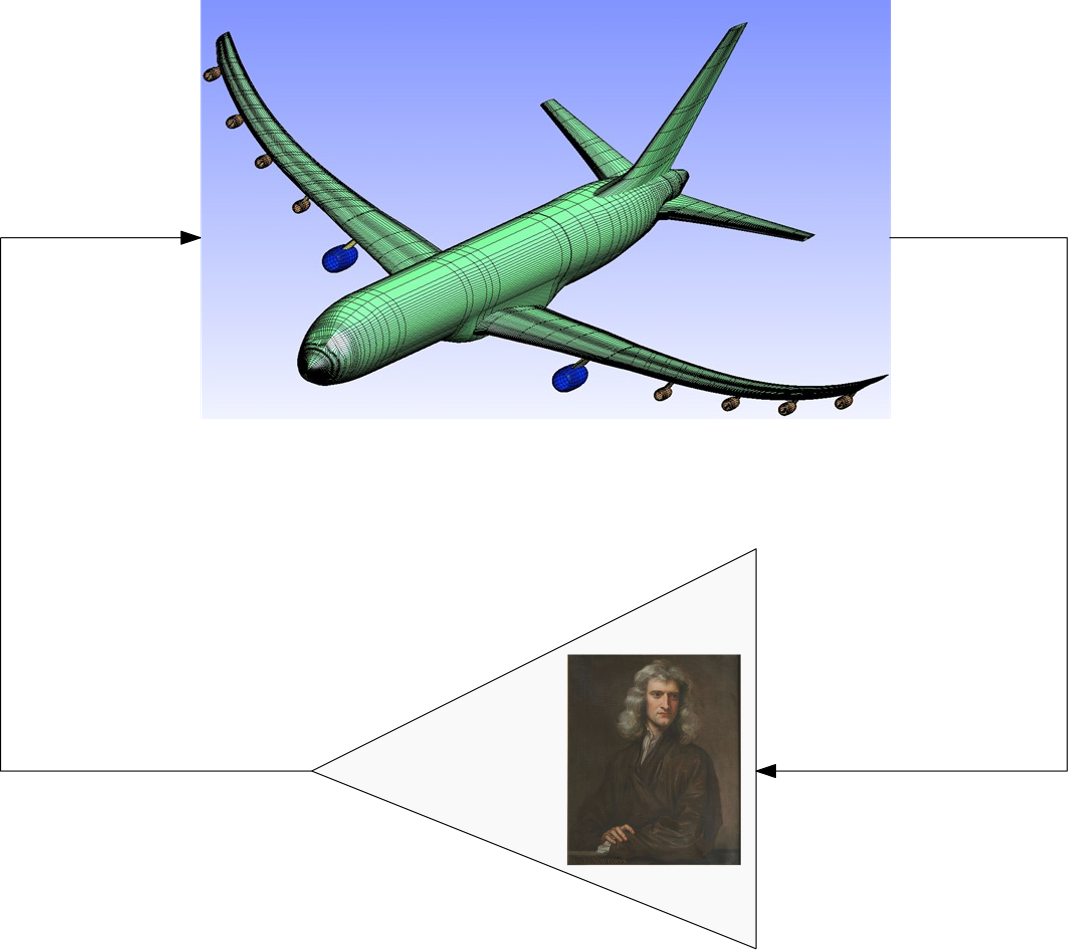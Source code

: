 <?xml version="1.0"?>
<!DOCTYPE ipe SYSTEM "ipe.dtd">
<ipe version="70212" creator="Ipe 7.2.13">
<info created="D:20211118185607" modified="D:20211118185715"/>
<bitmap id="1" width="687" height="417" BitsPerComponent="8" ColorSpace="DeviceRGB" Filter="DCTDecode" length="63069" encoding="base64">
/9j/4AAQSkZJRgABAQAAAQABAAD/4gIoSUNDX1BST0ZJTEUAAQEAAAIYAAAAAAQwAABtbnRy
UkdCIFhZWiAAAAAAAAAAAAAAAABhY3NwAAAAAAAAAAAAAAAAAAAAAAAAAAAAAAAAAAAAAQAA
9tYAAQAAAADTLQAAAAAAAAAAAAAAAAAAAAAAAAAAAAAAAAAAAAAAAAAAAAAAAAAAAAAAAAAA
AAAAAAAAAAlkZXNjAAAA8AAAAHRyWFlaAAABZAAAABRnWFlaAAABeAAAABRiWFlaAAABjAAA
ABRyVFJDAAABoAAAAChnVFJDAAABoAAAAChiVFJDAAABoAAAACh3dHB0AAAByAAAABRjcHJ0
AAAB3AAAADxtbHVjAAAAAAAAAAEAAAAMZW5VUwAAAFgAAAAcAHMAUgBHAEIAAAAAAAAAAAAA
AAAAAAAAAAAAAAAAAAAAAAAAAAAAAAAAAAAAAAAAAAAAAAAAAAAAAAAAAAAAAAAAAAAAAAAA
AAAAAAAAAAAAAAAAAAAAAFhZWiAAAAAAAABvogAAOPUAAAOQWFlaIAAAAAAAAGKZAAC3hQAA
GNpYWVogAAAAAAAAJKAAAA+EAAC2z3BhcmEAAAAAAAQAAAACZmYAAPKnAAANWQAAE9AAAApb
AAAAAAAAAABYWVogAAAAAAAA9tYAAQAAAADTLW1sdWMAAAAAAAAAAQAAAAxlblVTAAAAIAAA
ABwARwBvAG8AZwBsAGUAIABJAG4AYwAuACAAMgAwADEANv/bAEMAAwICAgICAwICAgMDAwME
BgQEBAQECAYGBQYJCAoKCQgJCQoMDwwKCw4LCQkNEQ0ODxAQERAKDBITEhATDxAQEP/bAEMB
AwMDBAMECAQECBALCQsQEBAQEBAQEBAQEBAQEBAQEBAQEBAQEBAQEBAQEBAQEBAQEBAQEBAQ
EBAQEBAQEBAQEP/AABEIAaECrwMBIgACEQEDEQH/xAAeAAEBAAICAwEBAAAAAAAAAAAAAwYH
BQgCBAkBCv/EAE0QAAECBQMCBQIEBAMGAgcHBQECAwAEBRESBiFhBxMIIjFRcRRBIzKh8AkV
QlIzYoEWJENTcpEXcyU0NURjgrEYJlSDktHxNkWio8H/xAAcAQEAAgMBAQEAAAAAAAAAAAAA
AQQCAwUGBwj/xAA8EQABAwMBBQYGAgEEAgAHAAAAAQIRAwQSIQUxQVHwBhNhcYHRIjKRobHB
FOEjM0JS8RViBxYkgqKy0v/aAAwDAQACEQMRAD8A2RYe0LD2iluf0hbn9I/SuR48nYe0LD2i
luf0hbn9IZAnYe0LD2iluf0hbn9IZAnYe0LD2iluf0hbn9IZAnYe0LD2iluf0hbn9IZAnYe0
LD2iluf0hbn9IZAnYe0LD2iluf0hbn9IZAnYe0LD2iluf0hbn9IZAnYe0LD2iluf0hbn9IZA
nYe0LD2iluf0hbn9IZAnYe0LD2iluf0hbn9IZAnYe0LD2iluf0hbn9IZAnYe0LD2iluf0hbn
9IZAnYe0LD2iluf0hbn9IZAnYe0LD2iluf0hbn9IZAnYe0LD2iluf0hbn9IZAnYe0LD2iluf
0hbn9IZAnYe0LD2iluf0hbn9IZAnYe0LD2iluf0hbn9IZAnYe0LD2iluf0hbn9IZAnYe0LD2
iluf0hbn9IZAnYe0LD2iluf0hbn9IZAnYe0LD2iluf0hbn9IZAnYe0LD2iluf0hbn9IZAnYe
0LD2iluf0hbn9IZAnYe0LD2iluf0hbn9IZAnYe0LD2iluf0hbn9IZAnYe0LD2iluf0hbn9IZ
AnYe0LD2iluf0hbn9IZAnYe0LD2iluf0hbn9IZAnYe0LD2iluf0hbn9IZAnYe0LD2iluf0hb
n9IZAnYe0LD2iluf0hbn9IZAnYe0LD2iluf0hbn9IZAnYe0LD2iluf0hbn9IZAnYe0LD2ilu
f0hbn9IZAnYe0LD2iluf0hbn9IZAnYe0LD2iluf0hbn9IZAnYe0LD2iluf0hbn9IZAnYe0LD
2iluf0hbn9IZAnYe0LD2iluf0hbn9IZAnYe0LD2iluf0hbn9IZAnYe0LD2iluf0hbn9IZA88
fmGPzFcYYxryMiWPzDH5iuPESEzKGbXTxNMmbbQHVy/cT3UoJsFFHqATte1ohXom8mBj8x+4
j2MUxhjE5EE8R7GGI9jFMYYwkEsfmGPzFcRDGGQJY/MMfmK4wxhkCeI9jDEeximMMYSCeI9j
H5j8xXGGIhkCWPzDH5iuMMYZAlj8wx+YrjDGGQJY/MMfmK4wxhkCWPzDH5iuIhiIZAlj8wx+
YrjDGGQJY/MMfmK4wxhkCWPzH7iPYxTEQxhkCeI9jH5j8xXGGMMgSx+YY/MVxhjDIEsfmP3E
eximMMYZAniPYx+Y/MVxhiIZAlj8wx+YrjDGGQJ4j2MMR7GKYwxhIJY/MMfmK4wxEMgSx+YY
/MVxhjDIEsfmP3EeximMMYZAlj8wx+YriIYiGQJY/MMfmK4wxhkCeI9jH5j8xXGGMMgSx+YY
/MVxhjDIEsfmGPzFcYYwyBPEexhiPYxTGGMJBLH5hj8xXGGMMgSx+YY/MVxhiIZAniPYx+Y8
GK2jC+rPVOgdIdKK1LW5eYnHnnRLSFPlrd+cfIvgi/oAASpW9h7kgHTXuadrTdWqrDU1VTJr
VeuLd5l4Tc2AN44PUuuNG6NlnpvVGpJCnNsJKnA66CsAC/5E3UTb7AX9Y6kar8SnUKoFc/VD
Mycu4fp2KRI3lmS9fE5uEd9wZEA+mwuAL7c30V0vUuq2rZdepVBNNpDsvXJ2SZSEsJVilMqw
dvOVFBUpSiVlKFC9lmPDr23/AJt0yz2bRyVyxk5YTxWE1hE11g3/AMdW6v3HbVhxEww3MNBe
DqEuJySUmxFxcHcGx9DuI88fmLHzElRJJNzH5iI96i6alclj8wx+YriIYxORBLH5hj8xXGGM
MgSx+YY/MVxhjDIEsfmGPzFcYYwyBLH5hj8xXGGMMgSx+YY/MVxhjDIEsfmGPzFcYYwyBLH5
j9xHsYpiIYwyBXHmP0IJIA9TFMTHA9QHJ+X0DqZ+lKcE63Rp1cuWk5LDoYWU4j7m9rRWqVe7
Yr+SSZo2Vg6feIzxrVWV1LM6C6SzSZeRkX/p5+ttLT3phSTZxEsohSW0D0DtiokXFha+N6Xq
NY6I9etH9QKm/MroWq2GqbPzTxJ7iHQEZEqUFrKbNOFa0pJI3TuCevEtSAvS1culgzdFnmXV
kM/iFtRU2oqdJACQrABA8ylLvaybjs/rKhv9WPCnTqrIN/VVChNomUquCpfbJDlvX0bXb1O6
LE5XKvhN5t68uL1l5Udq10onBOMJ1qdiq1lsjWInwquK+qaHedSClRSTuDaPzHmNZ+GbqJ/4
n9FtO6hfmg9UJVn+WVE2sfqGAEknlSO2v/5o2jiY+5Wty27oMrs3ORF+pyH01Y5WrwJY8wx5
iuJhiY35GMEseYY8xXEwxMMhBLHmGPMVxMMTDIQSx5hjzFcTDEwyEEseYY8xXEwxMMhBLHmG
PMVxMMTDIQSx5hjzFcTDEwyEEseYY8xXEwxMMhBLHmGPMVxMMTDIQSx5hjzFcTDEwyEEseYY
8xXEwxMMhBLHmGPMVxMMTDIQSx5hjzFcTDEwyEEseYY8xXEwxMMhBLHmGPMVxMMTDIQSx5hj
zFcTDEwyEEseYY8xXEwxMMhBLHmGPMVxMMTDIQSx5hjzFcTDEwyEEseYY8xXEwxMMhBLHmGP
MVxMMTDIQSx5hjzFcTDEwyEEseYY8xXEwxMMhBLHmGPMVxMMTDIQSx5hjzFcTDEwyEEseYY8
xXEwxMMhBLHmGPMVxMMTDIQSx5hjzFcTDEwyEEseYYxXEwxMMhB6VRn5GkU+ZqtUm25WTkmV
zEw+4bJbbSCVKPwAY6Sap1xN9XdYTPUufS8xR5NS5LS8m8SO0yknObUj7KXYk+h/p3xF9ieJ
HqWjWWpT0bolQaZodLUmY1XO9zBK1pIKJMKOxANlL+xVim4IMaT1XXQpmWoOl5S/c7bTKmh2
2WmbhJCTa/pjsASRY33sfknbXb63lX/x1uvwN+Zea8vJPyXaNJWJHFfsn9/jzOIbS3qCuvVq
bQpdNpCUpQ2nzKddSQAlI9CpSglI5xta1o729ItAp0DpBqTmmQmrVJYn6sq9/wDeVJA7YP8A
a2kJQB6eUn7xoHw69KKdV9Vyz83J92S0glmbddUAQ7PknsMjb0QhIcVb1IbveO3Fj9/WOp2D
2T3dN20qiau0b5cV9V09DXcVMoa3d1/2Sx5hjzFcTDEx9HyK0EseYY8xXEwxMMhBLHmGPMVx
MMTDIQSx5hjzFcTDEwyEEseYY8xXEwxMMhBLHmGPMVxMMTDIQSx5hjzFcTDEwyEEseYY8xXE
wxMMhBLHmGPMVxMMTDIQVx+I9SsMOvUaosS6Ct12TfQ2lPqpRbUAB8kiOQx4j9Si6wLepEaH
/E1W8zJFhZPkroal1CoTOuNLK+oXNP0xyYU0lLeAcb3KlFR2V5i2PYOrV/TY9ifBVUUVzQtX
0rUFIcxuEgrCiErQUpB3NiAFKG97N2CUgZK0doNw0DrBO0zUFQfpsyqcdk5lDykYJcAWyq6T
stYWTbYgDexNrZt0anpTpz1YqOkpl+pLkJt5X06qe68hxxlZACyBYpKsUm1wD/abJt+dbhi/
Exd5175i1ab2Jv0VPQ2P4SKkek/W3VfQ6pzZTL1u85TmXEKBTMNJUoj+0XayHucE+npHc/Hg
R0N8T1Hm9Caz07110nLV1qdo82w489U2XSH1hzNu61k/mSTfhY+5jvHpbUNN1hpqmaqpCspO
qyrc01fYpyG6CDuFJVdJHqCkx9S7DbS/kWi2r1+JmqeS+y/lChWXvWNrpxTXzQ9/H4hj8RXE
fswxEe6krEsfiGPxFceIYcQkEsfiGPxFcOIY8QkEsfiGPxFcR+zDEfswkEsfiGPxFcR+zDHi
Eglj8Qx+IrjxDDiEglj8Qx+IrhxDHiEglj8Qx+IrjxDDiEglj8Qx+IrhxDDiEglj8Qx+Irjx
DHiEglj8Qx+IrjxDDiEglj8Qx+IrjxDEQkklj8Qx+IriIY8Qkglj8Qx+IrjxDHiEglj8Qx+I
rjxDHiEglj8Qx+IrjxDDiEglj8Qx+IrjxDHiEglj8Qx+IriIY8QkEsfiGPxFceIY8Qkklj8Q
x+IrhxDHiEkEsfiGPxFceIYcQkEsfiGPxFcOIYcQkEsfiGPxFceIY8QkEsfiGPxFcOIYcQkE
sfiGPxFcOIY8QkEsfiGPxFceIY8QkEsfiGPxFcR+zDEQkEsfiGPxFcOIYcQkEsfiNV+IXq49
0t0qxJ6fSh/VeonDJUZgi/bOwXMKFxZKAoWJNitSfsFW2Hq3VFE0Ppqpau1HM/T02lMF99Y3
UR6JQkfdalFKUj7qUBHTWlzeoddatn+tWt5ZDU7UcGKJJJOQkWBsgJv9wFcXUsq3BIHku1na
BNkWvd0l/wAr93gnP2/o2sRrEWq/cn3Xl7nFSWmKZoWirk55LU7UUqcfn515vJT0wv8AOCVX
UPMQCPuAtW52PD6dlZmemXtUzcsuaecWliUYVcrfdWrBprkqUUjkE+23salnzWauigyS1Oht
YdeS0fOnLYk+yNvU+42uQDuXw6dOV1jVatS1htDkhpQoEohq4YNUcbBViP6w0hQOStytwEBN
rR8j2VYVdq3bLZu9y6ryTipsyXGXrquq+X9m8+mehkdP9Hyen3HUzE+bzVTmR/7xOuAF1fxc
YpH2SkCMox+IrhxDDiP0Hb0mW1JtGkkNakInghXVVcsqSx+IY/EVw4hjxG6SCWPxDH4iuPEM
eISCWPxDH4iuPEMeISCWPxDH4iuHEMOISCWPxDH4iuHEMOISCWPxDH4iuPEMeISCWPxDH4iu
PEMeISSSx+IY/EVx4hjxCSCWPxDH4iuIhjxCQYd1a6vaI6LaYOqdaz6221r7UrKS6QuZm3LX
wbQSL2G5USAB6ncA9e6f4uOovUGpy6dJUSi6TpzyS4w9UmVVJTyMFLK3VJW0iXCQkfm2OYuo
DePX8U0y7pbr1TNWavpUxV6HNUFqn0OT7DamVTneUXEkuKKQoKKCpRSbNuGwJSDGkNY6hape
sJSj6bnHdR1N5hLc7LNZvKXPhzNSGkIQMmyMEpUEhX4aNwkG/wAh7Tdp9ppfv2fazTRNypvX
x68OZ6SwsLbum1qvxTw4IcL1tp1a0z1XY1VXZxU7OVhX10xOrWEpcdWotvLbsEhCUEpxG6Rb
8ytzGZ9R3AqnaZ6uso78xTkmnzgS+GkBS0EJWoq2I33BIuQhIvuYzLqv4d9X1fofWuqmu5Ny
V1JSG2ZiVke4FOop4xTMrmSLhTyr9wAklCUAEk+Ua86N1B3Wujahoqp1eny7U1LlouvZF36h
JJFiSlKT/hFIB3sTwPM3FneWjGOvUh7ky136qu/xIvHUXPV9v8rVj04naZiUpnWXovOUCqAz
DsxKCXczVulYAKXATv7q4V2x/dGEeCHW1R0zU9ReHTV0yr6yjOuVGjFzYuMk/jtj4NnALn8z
ntGD+GrWC9NzbmlK1qybk0NqKSqQlUrxUhZVbEtLsUpUkW+5AAMel4iJGqdMerdB6+aDqEzO
qpzrapppyVcaSkN2Ck5FCQpC0qWkkDcXVbeN2w9oO2Tftqp8vHyXf14HHpUu6qvtl3O1TzO/
2H7tDD92jjtJ6npGttMUrWFAe7tOrMo3OSyr7hCxfE/5km6SPsQRHK2PtH3dlRKjUe1ZRSur
YWFJ4fu0MOP0ilj7QsfaMpIgnhx+kMOP0ilj7QsfaEiCeHH6Qw4/SKWPtCx9oSIJ4fu0MP3a
KWPtCx9oSIJ4cfpDDj9IpY+0LH2hIgnhx+kMP3aKWPtCx9oSIJ4fu0MOP0ilj7QsfaEiCeHH
6Qw/dopY+0LH2hIgnh+7Qw/dopY+0LH2hIgnh+7Qw4/SKWPtCx9oSIJ4cfpDD92ilj7QsfaE
iCeH7tDD92ilj7QsfaEiCeH7tDD92ilj7QsfaEiCeH7tDD92ilj7QsfaEiCeH7tDDj9IpY+0
LH2hIgnh+7Qw/dopY+0LH2hIgnhx+kMOP0ilj7QsfaEiCeH7tDDj9IpY+0LH2hIgnhx+kMP3
aKWPtCx9oSIJ4fu0MOP0ilj7QsfaEiCeHH6Qw4/SKWPtCx9oSIJ4fu0MP3aKWPtCx9oSIJ4c
fpDDj9IpY+0LH2hIgnhx+kMP3aKWPtCx9oSIJ4fu0MP3aKWPtCx9oSIJ4cfpDDj9IpY+0LH2
hIgnh+7R+pbKiEpBJJsLD7x52PtGifE51bqWnZGX6VaDmwnV+pm/xHU+tPkFXSt0ney12KEf
cDJY/KL09oX9LZ1u64rLon38DNlPN0Iav61axf69dQGdG6cnUq0Ro+czqD6VkJqE4hWKikp/
MhPmQixGSis+uJjHNXTs+iUUzNT7Mok/gsM05OCWk3t+Y3NrqO4CLHMj13yGlafp+gdLS+mq
eADLJDk26gDJbnqq3vbcW2BUbf0ERhxDuoq8lSPNLMrCWkp3TiDaySfsbpIvx6mPgG0dpVdr
XTrqsu/7JyMO+Sq6U+Ru739fwfulaLNS7Lb0hIhVWqbyJWQatcuPvWCE77kJJBJPp99rx3W0
LoyQ0FpSn6Vp6y6mTbPdfI3feUcnHD/1KJPAsPtGnvDzotuqVyY1xMtBVOoeVOo+2zkyRaYf
F97BJCE/9Sv7RHYOxj6d2G2Sttbrf1U+Kpu8G/3v+hMq5JdvXpOvEnh+7Qw4/SKWPtCx9o97
JEE8OP0hh+7RSx9oWPtCRBPD92hh+7RSx9oWPtCRBPD92hhx+kUsfaFj7QkQTw4/SGHH6RSx
9oWPtCRBPDj9IYfu0UsfaFj7QkQTw/doYcfpFLH2hY+0JEE8P3aGH7tFLH2hY+0JEE8P3aGH
7tFLH2hY+0JEE8P3aGHEUsfaFj7QkQelqHS+ntW0p2hapoclVqe8QVy04yl1skeirH0IvsRu
PtHF6M6XdO+naFI0Nomj0Qrvm5KSyUuqv9i4brI39CbRlWPIhjyIqrRpuf3itTLnGpnk5Ejg
erO0+VqUlM02fZD0rOMuS77Z9FtrSUqT/qCRHy6ZoVY6G9ear0zm1Ey0rOuKklzCscwltS5V
4EXF1IKRt9+RaPqfifcR0w/iHdLz9DQetVGkyZmnPIplVWkbdu+Us4qxvsvJu/8AnSPaPL9r
7D+VZ9+1PiZ+F3+5bs3w5aa7l/JievHRQ9TUPqjSWf8Ada4pvvLSooDT4AKVEJvstOaTY7Of
9UdgvpaV1k6Sv0appDxmZJ6WfCiElKxYBQt+XyoSLg+im0j1VHXHQdakOpegUaen6wxKtzbK
HpZlqXLzjU0kFCm97kX7YULJ3KCBcqEcv0J1fPUapv6brE/qdLvdVLOsyikNlkFoHA5oASE2
SkKV6FwKJCkAj5G9kp4oabqg5zJb8zF08jLvB7r2oaD1pW/DRrNc2iZlZiYmKGXkgNhLZIW0
2drpWkZjbdSXD6rtHb7C8dHfE909rdLm6Z1d0jIarZrmnZhEy466lpZdSlxLiF5tZJAClIIR
vYKKTcpVbtd0Y6nU/q/07pWtZMtNzMw2GqhLoOzE2kDuJH+Qk5IP3QpJj6j2M2x/Kofw6i/E
3d5cvT8B6pXppXbx3+ZmmEMIpiYY8iPbyaCeEMIpjyIY8iEgnhDCKY8iGPIhIJ4QwimPIhjy
ISCeEMIpjyIY8iEgnhDCKY8iGPIhIJ4QwimPIhjyISCeEMIpjyIY8iEgnhDCKY8iGPIhIJ4Q
wimPIhjyISCeEMIpjyIY8iEgnhDCKY8iGPIhIJ4QwimPIhjyISCeEMIpjyIY8iEgnhDCKY8i
GPIhIJ4QwimPIhjyISCeEMIpjyIY8iEgnhDCKYmGPMJEE8IYRTH4hjyISCeEMIpjyIY8iEgn
hDCKY8iGPIhIJ4QwimPIhjyISCeEMIpjyIY8iEgnhDCKY8iGPIhIJ4QwimPIhjyISCeEMIpj
yI/HFNstqeedQ222krWtasUoSBckk7AAbkwV0aiDEOqXUahdKNEVDWldIcTLJDcpKhYC5yaV
s0yjlR9T/SkKUdgY6qaDpdcXN1Xq11AmkzOptRufUA4kJl0Y2SlCSPKEpISEi9gEjY9y/uaj
1QrxIdSjqJJea0RpJxbNGbWLInXb2VNlJHqu3lBGyEhJI7m/Magqzco24+BiiWVihAJIuLEA
fc4hVz7qPzb4v2w2+u07j+LQX/G37rz9vDzMLqp3afx271+b29zENYVJxANKZKw44UqWEnzJ
ULDEH3GxO+6lOHfYx5aeoE+6mTodHaQqq154ScqLeRC1AZukfZCU5E8Bf3SI4mSbZmZs1KpT
LbLSlltLjm4KrKFrDc+W2wFyAq3rYdhPDlpNdTfneptTknWUpU7S6M0/bJDaVkPvmxIutQxv
f+lw/wBZjk7D2W7at6y1T5d7l8E3+xi1m6nwTVfHwNvaX0xTNH6ekNMUdKhJ05kMtqWfM4fV
S1e6lKJUeSY5TCKYmGPIj75Ta2kxGMSETRDcsrqTwhhFMeRDHkRlJBPCGEUx5EMeRCQTwhhF
MeRDHkQkE8IYRTHkQx5EJBPCGEUx5EMeRCQTwhhFMeRDHkQkE8IYRTHkQx5EJBPCGEUx5EMe
RCQTwhhFMeRDHkQkE8IYRTHkQx5EJBS3AhbgRbDiGHEa8jMjbgRw+sdJUfXmlKtozUDIcp9Z
lHJN8W3SFDZY/wAyVWUOUiOew4hhxGD0bUarHJKKEWFlD5VdO3670X6oVfpHqULZn5SpLabc
ys0txI+4Pql1ATib+i/c7bp6iU0tVWmdW6I1ZqbJRUGk+qgVJus+4xIRt6nY+59z+It0hdbb
o/XjTzKm5iUW1TKwtv1TY3lZg/Bu2Ty2IxzpFq6ndTNPFM9SX5kTyvonhNVEtstzAAVg2hOy
iTZd8BYk2tcE/FNs2C7Nu3U+CbvFF3dcy/VXNG3CeS9fc7HdOdT0vXOj1UmrPoWRLFt8rUCl
SSlQK1XuVEfiAgXNi9a6nURobR2on/CR10eodQC0aD1Y5Z9ed2ZZwrNlp3IBbJJO+6CsBRsk
D09IUyo9ONU/7OzdFoBcRMiXQp+ULyMtyjFVkmy97Kt+YX2KY271J6NSnV3QrYlpTTEtiDNS
T9PknJVaHE3IOYWoIAsnfE2QlxIIDKjHOs7p+zbhteksKhzGqyxrar/jf0inZdJQtCXGlocQ
sBSVpN0qSRcEH7gje8LcCOrng66yVdCXfD51MZck9Q6aH09KemXUlc2wlORYUb7OISbpT6lA
Un1bMdqMeI+47O2jS2lbtr0uO9OS8jfUYtN0ErcCFuBFsOIYcReyMCNuBC3Ai2HEMOIZAjbg
QtwIthxDDiGQI24ELcCLYcQw4hkCNuBC3Ai2HEMOIZAjbgQsf7YthxDDiGQI2PsIW4EWw4hh
xDIEbcCFuBFsOIYcQyBG3AhbgRbDiGHEMgRtwIW4EWw4hhxDIEbcCFuBFsOIYcQyBG3AhbgR
bDiGHEMgRtwIW4EWw4hhxDIEbcCFuBFsOIYcQyBG3AhbgRbDiGHEMgRtwIW4EWw4hhxDIGB6
96x9P+nU/KUKvVptddqCM5KkS9lzT43AOPohJIPmUQDY2vaMbp3UbV2vqI7U9LTdNoaVpKUI
VLfVzEusXyC8iEKOJSsBKSCN7kbxp3xv+G6q1sOde+mnfa1BSWAa0wy4vuTMuhISl9oD+tCB
ZSR+ZG9rpOWtugnXNVUl5acVNMJrMqgpn5Bslr6lKVbKQPQFWYUkpFkOJV+VLhj5r2o2xta2
rrRpuwbwjinn7RBsrUXrQzoLqdxenXU5eoZk6U1jKylK1RLiwbZdylakADd2VUd7+UlTJ86B
Y+ZNlRsHHgRopbg6t0uVmKRQmm25WasJ+qO9pxlxojFxlhoF1p1KxaylI9Bja6UnJNH9Savp
+aY0r1QmWXS4AmT1GwgplphRVYMzFrpacFwA4VYOXG6VGxu9nO17buLW/WKnBeC+fJfyVKNd
KvwOSH8uvwbRKeBH5bgRYtlJIKSCNiDDDiPe5G8jbgQsf7YthxDDiGQI2PsIW4EWw4hhxDIE
bcCFuBFsOIYcQyBG3AhbgRbDiGHEMgRtwIW4EWw4hhxDIEQm/wBhHWbxSdSpjUNYY8PekHCp
6eDUzqmZbVYMSJ830lxuFOJAUs+gQUj+s22x146tyvR7RDlVl2m5vUNTUqSoNPVuZmbI/Mof
8tsHNZ9gB6kR1q6faZ1TpKkTWrtRVCmIrVYWucmajUHVuOLeVk4uYcTZCUqHlVso4hNgSEkD
w3bLb/8ACo/w6K/G7f4J/f48yXVEt6a1V38E8efoZTI0WW0fRJfS9MQErYAK7Jt+JY5bb2wA
Nx8JGQSkxrXVGoG6nMqk6Q424zKrTZxbmDTeRyuV73IPnITc5OJt7xyGpak3NsqQiZnaquY8
pzP00m21c2uALOWxClAFdsUb2vENL0IqeE7UXVOqQUlKEIxQyhKkqAaRuArIix9c3Ej0Nh8k
amPxu3nOpt7pFrVVlf2expTS1d1FU6Ppmkvrl5mvrZSZstFDrTCSVvOJZIsyAlKiVHzKwQNg
5eO7NDoVL01RZHT1DlEy1Ppku3KyrV74NoFgCT6nbc/c3Map8OWkAqnzfUqoy6fqKveVpYts
1IoIBUnhxaBY/wDLaa9zfdOHEfY+xuy1sLP+RUT46mvknBP2XmIqN+LeuqkbcCFuBFsOIYcR
7HIyI24ELcCLYcQw4hkCNuBC3Ai2HEMOIZAjbgQtwIthxDDiGQI24ELcCLYcQw4hkCNuBC3A
i2HEMOIZAjbgQtwIthxDDiGQI2PsIW4EWw4hhxDIEbcCFuBFsOIYcQyBG3AhbgRbDiGHEMgR
sfYQtwIthxDDiGQKY/MMfmK48wx5jTIglj8x1+8QfipT0sqq9B9PdJO6t1gltK5lq6hKU3NN
2+8U7rWoAqCARsN1C4Edhgnf3j5/9VqfWulfVXV9M1U6qnSGrKy9VxqZaSEtyDiir8IqNn5h
Ic7QQSe32wrAgebzParad3s2y7y0TVVhV5J11J0Nm29K4rY1lhI+p7bHU/qf1oodb0R1C1ki
UFWYwmZGWkWGJZCSkKEslKkOLUT+YOpJSohIDrZBVHXfp5WZ3o11Of0xX30NU2ZdLS31uAoS
k37T6VIUpACiEBSgVeXIXIvfPun+lupfU/Xnd6S6Nqc3QpZ5DEtOzV0yEuwwsBoqmHPKpQTs
ccleVKgComNyeJbwZScn0NZ1HpZa6rrHSwdn6vNoZsuqsLIU8Am5IDNskAknBKgbkx89t7Da
m0+8u6qucxGz8X3Rv5g61w+0bSbRRERy6afs8tUPyWttNytQpstOz9fpyCtf08i4pEy0gBRu
sDFNylKgMiq59NzGRdGOqs0kIpM3Qqu+y6ABfsJV3HBkk+dwYqNr2OwKSCAlSgdFeGjqQ7qO
nGj1es1A1Cm9lhxDc0pr6mULgCbYWJWnyjYkkJAV5RGztY6CounnpbU+n6W3MUiaCHFsLWp5
LeKvyqKySciVAqt6ki5jjvaifAp5qvRYk21T06/B7Xib6Y1+sOSnVrQOlq9TdSaecQ+iaaLA
JSn8U2IeJbNlKXkUlQSjE7odMb68OXXCnddNCM1hSBL16QQlmsSobU2kO3Ke80FblpRQq39q
gpJ9BfGOmx0NqWQEnO6eoxexUW5hyWbRmAsZm5H3O2RGx8x8ingrTnU7pzqbw7dTpbrn0naM
tJuTBNck3GlONqZdcWntqbJzA8pBSFZIU2dlLbJPb7O7cdsm4wf8i70/fmn9Gi1uGr/9HV0c
nyr+t6nd/H5hj8xjnTTqNpnqtpGU1hpZ90y7/kfl30FD8m+ACtl1B3SoXHBBBFwRGUY8x9ip
VmVmJUprKLuN6tVFhSWPzDH5iuPMMeYzkiCWPzDH5iuPMMeYSIJY/MMfmK48wx5hIglj8wx+
YrjzDHmEiCWPzDH5iuPMMeYSIJY/MMfmK48wx5hIglj8wx+YrjzDHmEiCWPzDH5iuPMMeYSI
JY/MMfmK48wx5hIglj8wx+YrjzDHmEiCWPzDH5iuPMMeYSIJY/MMfmK48wx5hIglj8wx+Yrj
zDHmEiCWPzDH5iuPMMeYSIJY/MMfmK48wx5hIgmkKSoKSSCNxHzq8YPh1n+h2r5brt0qlSzQ
X5wOTbCclCmzqybmw9GHL2G/lUSm4umPozjzHpVuh0jUtGntPV+QanqZU5dcrNyzv5Hmliyk
m3H3G49RvHL2tsyntSgtN3zJuXkvtzN1GotJ08OJ0q6E9YG9WsP6qpKW5V9YbFSpfcDgS4Ap
BXf7BSUgJBHone99+xM9V9JapoK11CYaSZltSHWLFTr4IspPbBClq3Fx/Xtvn/j9A+tfSjWX
g/6sNVagTMy/pqqqdXTJlCikOy5JylHiQR3UC3vfyrHsOy/RbXVHrFIkdZaFCpdc6kJmpeZU
FFxeJbWhxar7qUlSAF3SoGxJBIj4ptCwfaVVZUSFTQpbUsG6V6fp7KpszTutdRdN5z+XVuj1
Ob0UkENTbqXHp6mLuBh2yS89L3vbylbYB3ISUp3RKTEtPSrM/IzLczLTLaXmXmlhaHEKF0qS
obEEfeMPpc/TtXU8TUktDb4ICm3kjJDlgAhSlHJINwErJsTglw37TxxmXkNQ9L51yf0symbo
8w6t6foSUFsuLyst2WKyAy8CbLQrFClDFQQopKvV9ne2DrZUtb9ZbuR3FPPmn4KdttFKju6r
6O63+5tvH5hj8x6Om9SUXVtJbrVBnBMS6yULFrOMuDZTTifVC0nYpP6ggnk8Y+pMqtqtR7Fl
FOpCoSx+YY/MVx5hjzGUkQSx+YY/MVx5hjzCRBLH5hj8xXHmGPMJEEsPmPSrdYpGm6PO6gr9
QakKbTmFzM3MvKxQ00kXKif3ckCOTCbmwuTHUjxD69e6xa3/APBPSsy25pqgvof1FNtuBSJy
cQRjKXFwWmipJc91kCxwseZtfalPZVs6u/fwTmpm1qKsu0RN6mHyaqx4hOoM31Y1U5O0+iSy
fpqDIoWW1SsklYWkLsLlbnlcXZQIKkIy9LZRU6dRWVrmVSAme0sLJmnFTKwNyhtJWSRdV1Kx
tcJ+x9efEkxp6mM0OQYOLIwCFjd1252VzfLK/wB7i4GBjXGsNTJC1SFJC595taystqATmpIK
1rWdhldB+5KQNrg3+D3N3W2jcOr1FlVU4z7ipf1pZo1NyeBxdQnRUJ5U3NzKew0d3XFgIKPc
qOwyun22xP3MZDpjS9R19W6VoSmmap7U9Mh2fmQkofFPbQVOKF/M0SlQxJ82T6BYduOIoVDS
w2qoVwMzLjCVKKCnFkf2pxP3JGOZ8wbQ96Wjst4eNGrp2nZjXdVaWanqVXcaW6mziJEH8O/s
XTd5Q/zpH9Mdrs9sv/yt82kqfA3V3knD1LVJralSE1Rv08DZ8nISdOk5enU+WRLysq0hhhlA
slttKQlKRwAAItj8xXGGPMfcEhEhC7CksfmGPzFceYY8xMkQSx+YY/MVx5hjzCRBLH5hj8xX
HmGPMJEEsfmGPzFceYY8wkQSx+YY/MVx5hjzCRBLH5hj8xXHmGPMJEEsfmGPzFceYY8wkQSx
+YY/MVx5hjzCRBLH5hj8xXHmGPMJEEsfmGPzFceYY8wkQSx+YY/MVx5hjzCRBXHmGPMVwHtD
CNORkSx5jxdYZfQGphlt1AOQS4gKAPvY/eL4QwgqoqQoIobQ22llpKUNo/KhCQlKfgDYR+42
32PyIrjDCEpEISfMDxZ9Hqz4ZurUv1H6esCX01qF5x+SSEktScz6uyqgP6d80D+02F8DG0en
mumNa6RQ0ZyqzMjUm0yy2abJNy6Gn1XACVv7EBNgoA2F0EekdwuqXTLTfV7QlV0DqqWSuTqL
RDb2IK5V8A9t9u/opBN+RcehMfL2gTOq/Cv1dqXTnXzZbk0TITMOIT5HGiLtTTRsSUKGB2sb
CxsQRHzDtLsf+JV76knwO3eC8vYtuT+XSj/cn3N7tUXVWidRCVXI1FCVOo7Ima4tAbQV4NuO
dgG9zvgFEArAN7XjeVCpr2uaIuTRIyXbW0G3Eq1FUXSpSu2VKCVIVkDgpO3mWEJAJWgBzD5a
s0rWVCNKTKT09MNNJmpOZlJYhLgyQWld10pCiQoK9bWSALkARwNF1jWOn1ZVRZqRZlUSay02
iZqLTSFETCkttrFypIKVN29CkgG49R49yK/zORXbUuG6aPTrmYtREdRvB91CVqoyNXn+n1bS
PqaVKzzc4hu5uQ2ClPmSlSVtlITdJtZSFZDvDpLVWndc6dktV6UqjVQpdQRmy8jY3BspC0nd
C0m6VJNikggxpqr6qoXUrTr9JqstpRyTfUW3kTGo2knG9ycS1jY5XIIASpYWAlCnQnSGgOpF
V8LWuJuQqsouoaBq5S++6xOszr8nbMXKWlqUtaCACqxVgQFFQShY9b2Z7ROsnfxrn5F+39c/
qb7W4ddtwqpFRPv/AGd6seYY8x6mn65RdVUOR1JpupS9RpdSZTMSk2wvJDrZ9CD7/Yg7ggg2
IMchhH1Fr0ckt3G2IJY8wx5iuEMIyyIJY8wx5iuEMIZAljzDHmK4QwhkCWPMMeYrhDARGQJY
8wx5iuA9oYD2hkCWPMMeYrhDCJyBLHmGPMVwhgPb9YjIEseYY8xXEQwicgSx5hjzFcIYQyBL
HmGPMVwhhDIEseYY8xXAQwiMgSx5hjzFcIYROQJY8wx5iuEMIZAljzDHmK4QwhkCWPMMeYrh
DARGQML6s9LNMdZdCVHQWrWAuVnU5sPpH4kpMgHtvo3HmST6XsoEpOxj5cybuuvCD1iqOl9V
Ssy9LIBZmWmiUs1GUKrtTDQWMVi4Chf7gpNjePr1jGk/FP4bKP4hdEfTS4l5PVdISp2j1BSf
zGxJlXD/AMtZ+/8ASqyvTIHzfaDY7do0u9pp8afdOXsWaFVqItOpq1TC9C6xptZokhq/TjiZ
2SnWEOtNYG4bUQgtWVdQstRSLgkZC2aStEbopkzS63IBZdQ6Vtj8d1YuUpTYZqN7JAsAsglu
+K82FHH5e9FOrOougevZjSfUCVnmaTLuvydSpUw1cyjx8qlYHcbjcJ9Qb2O1+82m+oMiHWZn
TD0xVgtTbj62AQw22tAcbecfIKG1YOJuPMo7kg3Vf5Bc2zqboOBtXZbqbvh9F9zOKvpitadr
Lup9ITiZKsX7c6xN/hMz4Sm/amW1XUFAAELCipCSVpUtskjNdHa2pmsGHmkMrp9VkrCepcwt
Kn5Yn0N07LQf6VjY+hsQUjFl1iYmpBhWodUy9LQ21giXkGfOW0kKwUSlbzjKTv8AhJS4wTkj
Js2GP1DRk7NTLdZ0tp6o0OsSKuxL1iemQiaQFWISQQ4tTbtioN4Bt6yilKV/hK7uwO0lfY69
3U+Kly5eXsaLG+dRTu666c+X1ifJJ8DdePMMeYw3RWv36nMsaX1lKStL1KpvNDcu6VSs+ADk
uXUrzX8qiWleZIB9QCRm+N//AOY+u2l9QvqSVrd2TVO4io5MmrKEseYY8xXCGEWsiSWPMMeY
rhGP6+1xpvpppCp641bN/T0yltdxwp3W6okJQ0geqlrUUpSPc+wMYPqtptV7lhEJRFVYQ1n4
mOss30209K6T0e8lWtdWByXplt/oGALOzyxYmyL2QPVSyLXxIjS3TfQlY0FpltuT/lUtMOWU
JmYW6+8pSrnvLPlAUCsLUbkZLJ2CFiPHQVL1J1C1RVurPUVotVSsPg/SrJdbkZRq5YlEJ/sb
vkoC/cWpPopV4zOtT6ZhbjRWttotlSl5gqQ3fYZemSswMvRRWVfldUR8T7TbbdtW6VrPkbon
Xiczad5C/wAWnw+bz5GH16WQqWdmKxUpqdKirsNFPYaS2DiT2ket7FAC1K8oKT6JMYtLts5f
Ur7cvKSgz2SMG2wCCQkfYJ2t6Egj1No9vVFednJ9bEgyH5lKm0iWaOIbUdkA3vilIQE3t64C
xIitPkmqbK/zqoPthcgTMyi7WSwpSAUki9l4JSXSo7mzXpkRHDT4W6mls0qfxb14f1+znNB6
Wn+pOtKVo9qWVK0dkmdrK3Qe6uXbxStoD+lKiEy4UfMbvqAFwY7lttNtIS00hLbaEhCEJFgl
IFgAPYCNb9A9CnS+kf59UJUs1bUeM28lZJWxLb/TsG/3Sg5KP3WtUbOwj7L2W2X/AOMsUV6Q
9+q/pPT8ydSjTSkxG/UljzDHmK4Qwj02RsJY8wx5iuEMIZAljzDHmK4QwhkCWPMMeYrhDCGQ
JY8wx5iuEMIZAljzDHmK4QwhkCWPMMeYrhDCGQJY8wx5iuEMIZAljzDHmK4D2/WGA9ojIEse
YY8xXAe0MIZAljzDHmK4QwicgSx5hjzFcB7QwiMgUsPaFh7RTEfsQxH7Ea5MoJ2HtCw9opiP
2IYj9iEiCdh7QsPaKYj2hiP2ISIJ2HtHXvxi+GWW6+6KTVdPsIb1pp5pxymuWsZ1qxKpNRuA
MjuhR9FbeijG9dT6joWjdO1LVmpag3I0qkyy5qamF+iG0i5sPVSjsAkbkkAbmOkmsfGT1m1x
Vy3oGiJ0JpJbqWGqlPSRfnpnIXBzsWWh63t+WxBXcbcPbm0LG2oLSvFnLcib/NC3a0KtV80k
3ceBpnw7dSWpGdHS/qBKmVnqSv6enJnVOIUl/uqCmFtq2yBXayhaySLXAjto/pbTmq6Q2yzT
5SSnmJIy7q2mkpS41ZKVklI3vZpW26cTcf29OeuGhZmq0t7rNTavNuV7vLXXFLfLi3l5ISXg
okEkhaSQgKRiVXUCmysz6G9TEa0+lpmpP5Q/U2WlraqU2lydMw+rzKZcZUQEbAgEWF1HAkJx
HyNzmXCLVozEr5k7V2ZUouSoiwu/Tr6m8NF9QZLSNQZplYrNNZeSHg7nMNpCnmFgFSCk2StQ
GY+xtYG9o2NqOb6P9TdPPUitTtLfacacllFlA/DSLZJC0oIbCbJVtbtjFX+Cr8LFaloJnW0h
/MGqqsVMkgolWZeWRN4XAT3G0BQeSDZLoUkqAANjvHCaVnKrpmodt6s6gQ00tILjNTW0tQSR
iFtBIAcbsRmLEpUQbG5jQqI7VN55yrTZXXvGKqPTkYb0+1vO+ErX71ETWpatdMtQPZFlicbU
KfMkj8ZpFyWsgQlSCQnLG5sUKjvFQ65RtS0pit0CosT8jMi7bzKrgn7pI9UqB2KTYg7EAxp+
e0FpvqHpwyc3U6pPsOMKCUzEwl5tCAhQK+2UbhKVElKQSkJ2SpoFDWg6Ax1N8GmuGp2WW7Xe
nFXe7VUlytbriCR+E6PUJeSFIbzHkUgtX8pSsew7PdpltFS2uVlnPl/Xh9C/a3tO7/xvWKic
+P8AZ3qsPaFh7RwPT3X+keqWkpLW2iaqifpc8nyqAs4y4PzNOo9UOJOxSfkXBBORYW//AIj6
ayo2o1HsWUUsq2FhSdh7QsPaKYj2hiP2IykiCdh7QsPaKYj9iGI/YhIgnYe0LD2imI/YhiIS
IJ2HtCw9opjxDHiEiCdh7QsPaKYj2hiP2ISIJ2HtCw9opiP2IY8QkQTsPaFh7RTEe0MR+xCR
BOw9oWHtFMR+xDEfsQkQTsPaFh7RTEfsQxH7EJEE7D2hYe0UxH7EMR+xCRBOw9oWHtFMR+xD
Ee0JEE7D2hYe0UxH7EMR+xCRBOw9oWHtFMR+xDEfsQkQTsPaFh7RTEfsQx4hIgnYe0LD0tFM
R7QxH7EJEHTzx2eFVPUeivdXtAU2+qaSxeqScu2kGpyqAbu/a7zaRyVIFvVIv1P8O/X2b0yg
9OtXanqEnp2dBaZmGEJW5KlW2CVKBKEm53AJBtbEXI+ugBSQU+oNxHzT8enhW/8AD6tOdYun
9LWNM1h8qq8sykqTTZxarlfp5WXCdvslV07ApEeH7S7Ga5Fu6Saf7k/fuXKSsrs7ir6Hbegt
M6afTMUhHYd8hW8lVnXMRsouG6ir75b7k+oJB2BT61RZ2jGbn5mXlJBCHULfWlPZlQFDuAtk
4uS+Vu7Lm/bJC27JIKOgXhQ8Q85OIl+lup51P1i1NtUyoTbpWCm+JbUkkFSwkpx8wulFvtv3
Aokqmkz7VRdCqi+3ivJwjNkhOeTIAsytFjZaU/0kHJJIV80r0FYsOPI7S2c6k9W1F14Lz66S
DmNUt0vU0o5T5alTVTKSh4uNvdpplJWEpmEzL9kqbCgCiZQCdkpd8wDifZ0zrqtaXU1Qupa0
BtS+xL1buhwoV9mpzFKcF7p/EsEnJOXqla8vo9Rk5+TaRL3DKcnmxKsjKXUB535drcAWP48r
uCFZICkq83AV6rafWHaey4KgQzvJ0Vn65KmbXzaLZVeWGVy2opcYyJSooOKrmydsXOya2dDd
xRdy9cynZX1W2d3aNlOPXAz2w9o/LD2jUWnqxrDQE2ZdyiKmtF4tfTS4nkzU/IoWLpW2U/hr
l/sEhavyq7diOyNr0up0uuU5irUaoMTslNJzZmGFBSFjg/OxHqDsY+w7J21bbXpZ0V+JN6cU
65nqaNancNzprJcJubAC5jpD1Z6nyvXjqm3TaZVlDQOi5lSZVaG3FN1OqJuHJshIJU2yMg2b
AFQUQd42l4s+qtUZal+g/Typql9TamYLlXnGSM6VSjsr4dfvggexJum4VHEaI0rI9PNMSkhT
2eyW222W22hkUmySEgEC+6mybgXU4wk3C1iPJdsdvJSb/CoLrx9jG8um2FLL/e7d7nqztYRT
KailUfTtRW20jB0zLZkkJIURjdwBZUCFE2QTnkoXLAvhepV1l5pyWqtUQ0XlDuy8ldpPcOeS
FuE5FKPxPy4YnMbjBQy2r1REulyoKcbsyfwFd3yqXgPOFHYpTdNlHYksqP5lxrF6qqr8w61R
s3GlDBubUypTSr4jyJJCnCoEHY28qU3JNo+b0knWDh2jFVc4816/RSmtScopmVbYyU4SJaUS
oIdmFXF0JvbzLUd1HYFRUSMTGddMdCPdTNd0+k1ttDlDpLRqFSlm7FiYQXQptLm3m7zqQrEe
UNNJtfZUYdKmXkJaeVSQp2Zwcbcn3SXG0ZKKVpSvYqJObLeHlB7y/S8dt+iHTz/YHRDSZ4KV
WayoVCqOL9Q4oeRoD0QltFk4pAAOW28eo7MbM/8AJXyOenwM1X9J6/pTpWzO8q94vD89epnx
sTcx+WHtFMRDEfsR9jk6ME7D2hYe0UxH7EMR+xCRBOw9oWHtFMR+xDEfsQkQTsPaFh7RTEfs
QxH7EJEE7D2hYe0UxH7EMR+xCRBOw9oWHtFMR+xDEfsQkQTsPaFh7RTEfsQxHtCRBOw9oWHt
FMR+xDEfsQkQTsPaFh7RTHiGPEJEE7D2hYe0UxEMR7QkQTsPaFh7RTEfsQxH7EJEE7D2hYe0
UxH7EMR+xCRBOw9oWHtFMR+xDEfsQkQVsfaFj7RTH5hj8xqyJJ2PtCx9opj8wx+YZAnbgwtx
FMfmGPzDIGqfE705rPVXobqfROnkFyozbcu+wxnh3yy+26poH3UlCgAdsiI+e2o9Sy+oZObk
NR6Oqg1632KRSaO3JTCXJBxBBMyWinN58lIslQCEBZxSd4+r+Ij9t5u5/X/dbf8A7+sea212
cpbZrMrOerVby5b/APvmmhetb59sxaaJKKdG/Dd4X+o+pXG9Q9aaIvT1ATNS081RX3S5NT5a
JUht5JN22QpRJ7l3CAE+lzGH+MDwwOdG64rrr0lojq6A/MfUVeSlSpC6NMZXD7C07oZUo+li
lB2IKSAPoniI8H5aXmmHZWbl232H0KadadQFocQoWUlSTsUkEgg+t4z/APlyzZarb001XXLj
Pt4GL76rVejnrKbo8D5z9F+tVe1GhiQcqLjdZp7aH22ZKQbP1YGScnXXVBoCyi2XEC35Mtio
RuWqaOq+t5JybpzE6KhLBLbzE5XFIeKgSVIUhhtKR5iNwf6tiRa+jPEz4dtSeGvUH/iHoNud
nOnk1UBNJ+nt9Vp2ZUbFKTawbUDiCQULTZCxkEqjKOl3XmW1hJS6ZJmRfqkuFMKcdmlSrD6E
jayLKcVf1S3YrQQoDJOJj5vtCwq2VVWPSFTr6FC8tVT/ADW6dfY5nT07O6Zq30wrdKk6k24h
RbcnZ9tSHReyCn6lJJyN0jyqCrG6bmNtMaKpOttOPUh2pMVITPaSWn0zycWsFJISgTRKlKK1
kDGxJUW/xLtKxaszdX1vKh0upM8wlxbSpKgvO9wXGIceeWhBBScw4AAob38pKsVpOq9X0SrP
Ut3/AGilFoJCUFiTU0kX85KFBQ7ailQvne9xyOe5HO1TRTm1WPuEyYuL065GPv6Y6y+FHV0v
r/RM/LT2i5iYzq9FlSt1uZQ4QCvEjL13C7koIcsPztDt/wBGetmhuuelGdT6OnFId7aVTtLm
FATciokiziB/SSDiseVVtt7gazptQ1nqOTXLzlSbW4U/jpmZyVQkpwIWq7kkfzGwUsqKSAA6
b2djQmteiPVjpVqdfWHpK9OSdWkQBNMIclwubWHO68gobVjY2stpaNy6lQSpIDkej2F2iq7O
d3VZZZ1uLVrfJV/w3TkR/BZ3+Z9BbfMLH2jR/h18VOl+tjA01X5dvTOvpRKhP0F8qRmQojJg
r3Ve1+2SVpG+480b0x+Y+oW13Su6aVaKyil1zFYsKTsfaFj7RTH5hj8xvyMSduI/MeIrj8wx
+YZAnb5hb5imPzDH5hIJ24MLH2imPzDH5hkCdj7Qt8xTH5hj8wyBO3BhY+0Ux+YY/MMgTsfa
Fj7RTH5hj8wyBOx9oWPtFMfmGPzDIE7H2hY+0Ux+YY/MMgTsfaFuDFMfmGPzDIE7H2hY+0Ux
+YY/MMgTsfaFj7RTH5hj8wyBOx9oW+Ypj8wx+YZAnbgwsfaKY/MMfmGQJ2PtHoV6g0fVFEnt
OahprM/TKmwuVm5V5OSHWlCxSR+oP2IBG4jk8fmGPzEOhyQu4lJTcfGzxL9AdQeG3qh/LGFO
v0SccM7p+orTcOtBezayQE91s2Cx6eh9FCO0Pho6/wAx1AoaNJ1ZP1GqqUVoddWsNNKB37wc
BV6KTuE3vc2SAomO1nX3ohpvr705ntD11KGJqxmKVUCgFcjOAeRYNicD+VYHqk+4FvkrKUjW
HSfqFN6aqMqunan0rNql1tC/n/ESdiE3IIsUm4uFpPpcR8y2/sf+LUlqfAu7w8C1VpM2jRwf
8yH02plLmVqvqeoKnJRSmnkSssDKstgD8JZxKlOKQc05kmxvdsi6DtKgzdN/lTErLSwYpyrz
bTcg0lpUq4n801KoRcIWgq/Glxe1ypIUlRC+vvR3q5S+qOlF1N91tuflZbtzksbApAAss77p
vskg7bpvdO2TK6s0ehzUutis05EpPFtb8/OVBEs026hGX1DQUQt10JWClSMQr0KlJWpR8bUp
uXRTxN5Z1qjlpqmqfT/v8m5pyiPOvJQpTU09MoXMMKk2W+3PIWAXHpUKySl0ixcl1Etui6gL
nIde+r/XHSnh8SdR6crUtUqtVnu0jTcsVOoqbm6Q4EFZVLqSsBKyQHEqAQpLwIUniurfie6a
aTl1aWRNv9T9RVB16W/klKmvpaVJVNp0hM00pF0dtQHcIBcxNicc1Rh/S7pJqXX2o1dYOrDz
VR1TPAOMtBtLMtTggXaYYQLJQhCUHI7Jtck2StRsWT6ti9LlHK2N3DpCxs20fZJ/KuXK1iem
XouseaJ4TOn50h0zXBUKprnWUjWKzq/UDv8AMapNCnLDResB20FQQnBpLgTgFC98U3KkA51W
H9RVFxwLkZelyyGlKynHxMONshwZrU2zZJUpLq1bOAlbyrDdm2Z6s1HSaalFJTMbkuNy0uw2
px59xCLmzQ8+KUqUbWGxGRClqLWqNYaprDi/oGJZch3F99x6ZSHHlKKVXUlkflGSsUhwhJHc
UUgLATRqVX3dVaruPFTU+tV2jW71WxO6eHXKFMX1hNU5hwmpzb8+Q4nsy8wUryKSXEpbaQAl
Tm5VkEkkOeoBsJ0ajTdXbcerDTrMiHGMGWVqRMTCiNmlKSfKVqN8UnyJSFFRFoppbSC5mdRO
vKcenJvJ0Lml9zFAViVq9AbbjYBKlWSBilZjM6c0zUJt2nSE4JNyUQn6Zt+6XkMPAKXO4kZO
FYUQlSUqxve25TGbnf7WalipVxTuqWqpvXl7efS5H0d0GNZaybD8s05S9PBEzMpZRZp19KsG
2kpGwaSWyhI/tac/5kdpPpplW/YdN/vid46qK6MdPlyr1Zn596ZdQhruTiZgSYQy2s9lvJtW
yUXSLKUsKOxWsq7Sdcv0nRzNUa07q+hVOeqX0xQxPu1Cclluuo8y5SYbbcSgTLaVeYpSAoDY
EhUew2F2ho7Jtu5ZSVXKsqs7/twL9lXppTwYiqqb9PdUO9xSUmxBBH2Mflj7R046G+IeoUPr
rSOh9QmZhzT9clnWJFqemzMTEhNoSVoBdcJUoLxU3hcpCscQDcHuWEx9D2ZtKntOh3zEVOCo
vA6atVERV4k7H2hY+0Ux+YY/MdDIxJ2PtCx9opj8wx+YZAnY+0LH2imPzDH5hkCdj7QsfaKY
/MMfmGQJ2PtCx9opj8wx+YZAnY+0LcGKY/MMfmGQJ2PtCx9opj8wx+YZAnb5hbgxTH5hj8wy
BLHiP23BimPzDH5hkCdj7QsfaKY/MMfmGQJ2PtC3EUx+YY/MMgTx4hY+0Ux+YY/MMgVx5hjz
FceYY8xpyMyWPMMeYrjzDHmGQJY8wx5iuPMMeYZAljzDHmK48wx5hkCWPMMeYrjzDHmGQPSq
NMp9Yp81SKvIsTsjPMrl5mWmGwtp5pQspC0nYgj7R8yfE54XtS+F7VyOrnSoTczoh+YGaW3F
d+kqUf8ABcWN+2T/AIbvqDYHzAFX1Dx5j16jTKfWKfNUiryLE7IzzK5eZlphsLaeaULKQtJ2
IIPpHN2ls6ntGni7Rybl64GylVWmvgdCek/X+hakkpVxyozP83mW+4FhCFuPEG6svyISoKuS
kFKgVeUKC0GNh6g1K3rNCKQ4imUuopASkTFTQJpANkpCWmkuLGR9LpFkWVsAkI0X4jvCzNeH
bUDusNJsPTvTSrP7lSluOUCZXsEu2IJaV+VLhP8AaFXUlOeR9H+tVEmqTKoqk5JySGgBLz7S
A0l/Ygo+nFySnzAhtQ3uAFAJJ+WX1hUsqqse3VOtCld2LG/5qKT+uuWpy0vqzV2kZppMrKqZ
p/cQqUnUydQW45ZRAWMy1dJ8hyU4L+U2xIMbX031D1ZWGWpeaClLCWylDWm3nBjZWLYAmwbp
VchCSFJJuyUlWCoOapoGp2fo6pRqxNTpyMvMOSqpRsL3TdKpnthJPmJV5huolXqV60m6tUdN
Tw7MtT32XnO44hyeYmCtrylah2kOglNyMAQTtukXRHPVveaRqc5zEu/hc2H+Mfs8es3QKZ1a
5Ka201TpykahkGmqg3OytPVKuOTHdIDrmLiiUNkIGQOSCVAhtZDasm6A+Nd+TqzPSXxISs5Q
K5LtoZlK/UGFMoncUkKVNhSUlokjZzEA38+JBUea0h1pr0z9PIuUaXnC+rNwsmdLjJtiC4pu
SPaUQQAve6QQsOIGCfQ6taMluqdCVL6i0MhTymmu2+1LzzRbddBS2kLVL2SQgn8PdJ3DSv8A
hDo7M2tc7KqS1dORvtryrbqlC6bLeCzqh28TipIWlYUlQCkqSbgg7ggj1Bj9x5j529OvEP1L
8JeoP9heoCJzU2gUuqTLJWlwTcgjNYUWS4ASO6VJKVfhnDYoJ379aJ1xpLqNp9nVGiq7L1Sm
vKUjuNGymnEmym3EHzNrBBulQB/03j6hs3bFDaTJYsO5dbzqq3RHNWUXicxjzDHmK48wx5jq
ZGJLHmGPMVx5hjzDIEseYY8xXHmGPMMgSx5hjzFceYY8wyBLHmGPMVx5hjzDIEseYY8xXHmG
PMMgSx5hjzFceYY8wyBLHmGPMVx5hjzDIEseYY8xXHmGPMMgSx5hjzFceYY8wyBLHmGPMVx5
hjzDIEseYY8xXHmGPMMgSx5hjzFceY4jVOrtKaIphrOstS02iSNyA/PzKWUrUBfFGRutX+VI
J4jF1RGJk5YQIiruOSx5icw9Lycs5OTky1Ly7Iu486sIbQPdSiQB/qY0dO+I6ua3nRQuh2k2
qgt3dNWq7uDfbuQXGpNJ7qxewCnS0i539jisx0e1xr2qNu9V1v6/n2w2H6RT68tiWkXErysq
zaJVm2KSQMnidgbR5baXbCxsZZSXN3hu+pRuto21npUdrySJ/KInqpsHVHih6W0GeFHojtT1
VUV3CG6NKqclyRa95peLNtx+VSjx6x1r62dLtQ+K/XNO1TRtIytDnaU25IuzdCnpetTbrPl7
X1jaVtoZUgl2yVqCiDa5skR2homhtNUZqZYrtXrOilzX4jlOZmHRJKUPMQuYdLiJnYY4hSUl
NwGwbx1566dfJuaQKBpefkqLRpJfaarFEkzJ1OoIAsptpxpauwg2O6ASsHYIBjxV52nvtrzS
REa3y/fsULbbFxe1e7s2R4rKp7L6KvPdu1dXelPTjpJUxK1XUdTq1TaLS3qAifekqo2pKAbz
EuyCw0i9lDuTAG903T5Tqir1VdSqC9MUaR+sed2FKlEJcQhRTdSpl/FKnAsYglNk2FkptYHY
mjulms+pJErSabMUWhgnJy6vqZkG6lKUv1P92SvOQLW3uOzfTfobpPptT2hKU6WMytIKSUgv
PG2dypYKQCPOFqvlbJIxKlJpI7u0l6yp1XXLLJJrPV7+vp1qaH6LeGjVqJtOsda1VqTmQgBK
GWUJbbR5sElSkGx3JsEnKwsglOcdjH6D3EO02artWmJZaMXmFzAlWuypYWkqSwlICbhICQoq
UEpG9m7ZR2VzK0pZcS12clthtKlZFIBUWfMSpQTiVKKlYghSlHyLX6FQoVXqTBkO4xRvpnQp
dNcUpypPoV+ZTMupHmWUg4uKSE3UN0gYpqVq6vWDg3e0XXL5dHsa71PVqTQ0TkrSJRhhydX3
JmebbDTkwf7nMLBSr+gufdROwPD6f0FUqtMPP1dCaVKII7z08ksoClIyQhVhdOSCPMBZKTcb
5KRteT0DQJCWYrz7jVERNvGWZqmqG2Vlbl0/7m5JrUpMtMKV5Uu/nFtkXUArm6rLyM1JmbEl
OVCaacbYlKrrAuvdibLZWmSclrpU/mCS042lG60lK8gMtKIvErfyITFJ149aem/wkwnTsrSq
ItxOn0mtzSFd6Zel+0pCEpCiD3cghtCEoJSUOAgJGCvKt4S1bK03qHJMfzpMnKVCWmXEyM9S
XQ7NomDfFKJtQalmXFlKwClKgtaFIdacICjOpzT9bkzIz5n35RhaVSbc2y2oKIWtwywSE/Sh
wFC/IlMwpExLKGI7hTGMTk4uVlltz7rDTYZblpmbacVYNpG5QpR7jYbLaXUBRCUpl2ipj8RV
97GI1ZTeW6VBEXNujuvr9DHKdqaq0OtTkhV5x2ZnaWhLv8zeUtwOSah5H0S6gUId/DWlxJbb
/EC054bHXfWzVNNpH0dYlu9L+YTpnJmaKgmYQ+HG0lNgtblu80SMSUix9SRz3V6rN0Cf0pqK
pMuSM4XHJeaRLPoaN3A6JgJQLXQJlsuBOJAMyTYBdo05rhqtdVahpnpxpqZL1V1PUWJZljAr
URZI86iMkobJKje1gFWFgbXKNNaj24pvO/Z0Ee5tSPM314GumzvUvqnWPEbV5Npuj0FT1K09
5FBUxMqFlvHLchDaykfYFwADymO+pRzGPdMunOn+k2gqL070u3jT6LLBlKyPM84SVOPK/wAy
1lSj82+0ZNjzH1rZVmmz7ZtJN+9fMsVHZLpuJY8wx5iuPMMeY6ORgSx5hjzFceYY8wyBLHmG
PMVx5hjzDIEseYY8xXHmGPMMgSx5hjzFceYY8wyBLHmGPMVx5hjzDIEseYY8xXHmGPMMgSx5
hjzFceYY8wyBLHmGPMVx5hjzDIEseYY8xXHmGPMMgSx5hjzFceYY8wyBLHmGPMVx5hjzDIFc
D7QwPtFcOIYcRqkmCfbPsIYH2EUw4hhxCRBLDgQwPtFcOIYcQkQSx+IYfEVw4hhxCRBPtn2E
MD7CKYcQw4hIglh8QwJ2AiuHEdT/ABna61pPan090C0nWKjQJLUVMfqlZqlPQoTLjKFKSiVb
XsEhZQrLzC90hRCcr0toX9PZ1u64qbkN1vbuuKiUmb1NodVOv/RnTTc7oOqVmlanr9SaXIp0
vK2nHJlS0/4cwlAUlpqxutSyLJBO5EfNCo9M9R6N/wBp9V6MkZqtaXoX0w1FMUwYtUmcdyWl
pvJSlqaSU9tS98bC6rhJPMMaWY6MvycpVHpZqbda+olZ9pakJmpVJOWZSUlWJUFnFRbNm1Au
C4jtR4U5mva46uprdJu1p6labXL6hl+2DLrmZhLZZllDZKiPOrFLSAhLQByC7n56/adbb9/S
px/jVFRI/KryTlp9YQ7C2LbW3e5y6pGi9e5qDoxr7Tc9LSrFRkVz7TqW1s1SYm1uuJIuAHO6
VpSu+QG+17C25PYenax0/VJE0Fwqn5bIEinI+pDiwkEAqlwrFVsbWG+w3ACDqDxZeDCqaKnp
zqx0S063UtOBTs/WtMbrEiSn8V6WavZbZHmKQM2ygFPl/Lrvo/1fZm5VFL1XVpurU9pztIcR
Oql5OXxIULMt4+QXTYKBJKrHKxvR2jsypaVFa9P78UPNXuz21071n99dIbp1Ww5pN3+cMSEz
LyilpedE+/LyxRkkkJcDjmWKUhNwpJO6fVPmPuaH66ssLckEt05IR/u/ZdqTYSq6QtzDtMLS
pJB8zayUrNtrkLGQafr+jKXLMyqm6WmSUhSm0NtNoX27gqAQVl03JSTtvcHYgKT6OoNPqn3h
NaUpFddUo4kM09xpkKWpN+245gDYKRukkAKB+6CvlrDkhyHJVWVU7qu31OZq+raVr6iLkato
1NQlphCLsJTNvKKi3fypMqSoIRuO4ruIFt3m0i3XJ2R1r4cddr110Jqyf5dNzCvrqQZ1l6Wn
mkg3JOWLoAJxx/qPlKVBSY3dp/U+rqU6W/8AZidWfIlSHHGkocQVEgDz4lQUk+qSsLBCfMBG
0JPUder0q8iZ0kHwDm/3qs2EkG6S84ooKkC1rvBNt8ZhKx+IcqNepZPR9LT1MKdw/Zjv8bZY
vDL3PLw6eLbpr4g5NFMkpxij6tabBmqJMOWU4QkFS5YqsXUAk7fnTY3BHmO8sb/YR0W6teGJ
yvVgap0VpSs6a1FIvKX3ZVUugqeQkuJSUtOBwLP5kYXywCmlEDEZD0N8YOsNMPy+gfEpRZ5h
TKFIZ1SmVcKCEKxvMWTZxPmQO8jffzJIuuPoOyO09O5RKdysLz9zuUK9G8bnRXXikpJ3J7Z9
hDA+wjwkZuRqkjLVSmTjE5JzjKZiWmZdwONPNKF0rQobKSRuCIvhxHrUcipKGyCWHxH7gfYR
TDiGHETIglhwIYH2iuHEMOISIJ4H2EfmPxFcOIYcQkQSx+IY/EVw4hhxCRBLDgQwPtFcOIYc
QkQSx+IY/EVw4hhxCRBLD4j97Z9hFMOIYcQkQSwPtDDgRXDiGHEJEEsD7Qx+IpjxHA6117of
pxSFV3Xuq6XQZEAlLs9MJbLlvs2j8ziv8qATv6Ri6o1iZOWEJRqruOax4EcLrHWWkun2n5jV
WuNQyFEpMtYOTc47gjI+iU/daj9kpBJ+wjrlqrxd671c67TPD/0wmHmF2bar2oG1NB1RIF5e
SHncsLn8Qp5R9oxKjdGNd6/1CdT69VN69rTUyGkOOT6XBKNH1KWShMtKkH/h5oVYE4qNhHl9
pdrbSzRW0fjd9irc3lvZpNVyTylOkMr1j4t5zWEs5J9GiaVJIcQmYr1QkFTDxbVaxl5ZIUEk
32U7e1j+HePU0dRdLVHUSH9R1ep1zUiV5CYrKXUTOYJsUvTaEtSyQVGx2XY/hspveNsaT0Lp
3TIQrW8vO0AoJTgASyoH+6fbGIBH9KOwD9wreNrO1HRFBoTEv3qVL0uZBTLsNBCm5j3DaEg9
wn2SCTHzXau3rraToqqqpyTd/Z4zanaF1b/FSa6F5Lovqia+i+qGO0zpPS5uSYl9SSdMMk0v
vNUyQYtLhZ/rceUO8+s7EqJSFfdJ9Y5KY0vSdHSBmqBqJWmZJj0YdWlyQTc3t2nD5LkmwbUj
f39I9BrSddn3w9otiZ0VKKVkXlrvmPuU08gtJv8A3KKF33KTHI0WQk6DVWjrZhyYqqnO3J1m
ac70u6T/AEtX8sqs/wDLsL3slbltuQlN66q706/7PPq2q5VVakp/xhFX1TVPXVeaGM6pqNe1
lo+oUKs0VLFFn0GWe1A2t2XYS0oG7wYUkvADbc3b3vnbzDVFK8CVGo8+ir03UkvXgQhUqqea
DbLIIuFNtteQAHcEXUQfzA+aO2sw+xKsuTM2+2yy2CpxxxYSlI+5JOw/1jX/ANdMyswqa6T0
uYqjS1lT8qpX09JcN91NPrHkV67sJcSSLFIvkLVvUdTRW0tPwXbDaFxbscy0+BF+i+aruXyh
PBDHNIdOJOUmGaDUSml1BoqV9MUBYLKTcOSy7BDqidyVA9va7YUQs/s9TtKabm5jTmsJuamJ
qZDmE9SVLU+UuK/DS+y2CtlSVFJStd21rspSisgDnqtK0rVNFTNdSdSGWlVPdsUqnqck3WJo
f8MOtn6pbqbi3bKMgb4lJF/Tka3Mafk1aUm5Cj6XkH23FSs5UZZP1FTY2Sq0mgAKe8yQsKVk
ckq7fmxG+XP+ZSz3tassvcs8UTT1Rd6xxSF813kXZKfbZptP1PLyOj5SWS6JCupS01OJAUFd
sYktS7qxdRCi4lwpV+HtYeuzNBmVUKeqXotVk0OTQ1VVgtH17SlBIUlC7OPZntpWhQShKikt
pI7Yj0nGm5Kb/wBmqxLTT4m2lqpVRr3ednSyClKkSki15kutlSSlQDRwxJuQoxwNSrlaVT5i
tT1TmH9T6RmVofnZhxv6hZCRkk4gykiHWVfkSHHSvYJKkRKMRDeyjPWmvHjpOioswv8AtPaq
c3IpU7qJ2RnJd2ZR9LXxNJbmKwUpKR9SMwGpFDZKAFnG6FBWAUhEYzU5ornGV1CYD04t8UKr
TiZxbz0zLOizEyiYUC4tWZa/9UaSE3c/ESALclNuyRrzkpMlr+W6jlA4406sKCn0pGCyHySV
LZXcOzAW6cAW2BtfFHO8/L/TVAJXP1anTFHnnltKHdnZFSiytRdycUoArUO6XFi4IZZAChKO
gt0YjrrSF+ieBwFVqs1KyMvWXU4uKWtpFu0FImmnUsuIShtRCmlvty7qUBRbALqrPHNUa66l
6wpWkaZOViemxLSCG23W0lYy7eKXWWMAPujstYnIAg2CEeYZrqrUC5qSnJ9tTjJmnJeeBKVZ
L+op+Ti7KUVY5MpI3X5gMlKITbTIp2i+pms5Sd1m48/pXTJU2qRLgZTVJ1PkBU+pJR20ISyo
pAVmorA23jfR11Xch2rNqKmbk0Tl9k69dJNPUM9VfEBrhkaH0pPVuYl1Kqj8vKtlaGLlQQST
5G1XJJO1yT6n17U9GvDCvpnMDWfUTUrp1u6x25dyWdMl/Km7WLbffMuXFD8ncS4UY5JCfuc8
pvWbptJUxqmU+Qp6qfLhLTUuaFJ4NYjYJCpZhIAHtl9vT7+2x1+0UGk/y+ecQHFHFMo3UZOW
SR6FS1v9sFJFggt4ex/piKlxXVUSm1WonLf9TVebQ2hVRKdGkrG+Gq/Xh5R6mWM6w6uaSSlx
yqU7UEjc2TWWTLOAD1SmbbQhCyOEOGw9TtfnJHxEabl1pY1xpmt6ZWbBUyqXM7JAn/4zIyH3
3LYG3r6X1hSepNM1OEvaPl2AtbGSp2efRLICsyCClEuiZPoSMlBo2FlKOw5J7SdOrEss1nUc
zONrN1y7JXIIvaykrWyp5agVEEhcygZKAsCm0daz7T7Rs4R7sk5Lr99/3MKO0rihpcp9tftp
9TsFp/UumtWSypzS+oKZV2U2yXIzSH8L/wBwSSUng2Mcnj8R1eqPSzT0+tFVkZEsTEvZTc/S
3Ow80bmyi/LKUEAm/wCZ7c2uDdSYlJ9U+qGkwmT0/r+T1alhSUqlKpLGoub54pVNyuJbviQF
rKxcC/rdXqLPtpb1tLhit8U1T3OlQ2lb3GiLHn/R2mw4EMOBGkKL4pZBiUbd6h9OtQ0BRXgt
+RQKlLp9fMQ3Z5I23HbJG9/yrttLSvUPQWuAkaR1fSqo6UZmXZmAJhI/zMqs4n0I3SLEEfYx
6e22naXf+jURfz9DoIiO1as+RzuB9oY/EVKCDYpsYYcRdyEEsPiP3tn2EUw4hhxCRBPtn2Ef
mB9orhxDDiEiCWB9oYH2iuHEMOISIJ9s+whgfYRTDiGHEJEEsPiP3tn2EUw4hhxCRBLA+0Mf
iK4cQw4hIglh8R+9s+wimHEMOISIJ9s+wh2z7CKYcQw4hIgn2z7CPzA+0Vw4hhxCRBTAwwMV
xEMRGrIklgYYGK4iGIhkCWBhgYriIYiGQJYGGBiuIhiIZAlgYYGK4iGIhkCWJjUfXzw9U7rS
miVyn1r+Q6s0y4tdKqv0/eQELFltOoBSSn+pKkkLQrzJPqDuHEQxEaLihTu6S0ayS1d5mx7q
bkexYVDppL+ASt641OxqXrl1RYmmZVSA1S9LySpVK0JSQAuZdu6bhRBuFGxsFAWA7UaI0HpH
pvpuW0joehsUmkyhUpDDV1FS1bqcWtRKlrUdypRJMZHiIYiK9ls212e3G3ZBsrXFSus1FkmA
pJCkkgj0MdLPE34NZenTNR6vdEaTMNvPLVM6g05Ii3fR6qmZFIti6PNkyCAtK1hJSTY918RH
6BYggkEbgj7Rne2lK+p93UTyXihrY9WLofNDpP1JodDKnZdxIpUzg5M/Qpu4yCD+LilOSk7L
uCARZX5VpIjsvpmuU5cql+jTzDtMmBuZcBTZ3Nja2xGR+2QClAgglKsT8WPhcrMv9d1p6DU0
prcupU9VqFKgI+rUSC7MS4APnUkXcaFs1JS4my0kL0b0u65UuUkGaoibdckH3OwuVVu+04lJ
Upoo9SQApQtvYEgEEiPme09mVbOorX+i8yhfWHft7ynqdotTaYk5ofzWkpbYmVXK0eZTatgT
fchTagASLlSbBQJSARr9vrFJabnWpenCoVarstOTEoKa3dSsFqQUOLV+GhQWFIVdRBBudib+
dMmqzrgLnalqdS9Iz8qhTdCp92FJ8wX3JibQoLXv6NtkJ3JvuTGYVPR1GrUml2ktokloQVJC
WwgW2BKk2TtuSVFKbX3DdwF8mEbo7U4qJTo/47jVPx4L16qQpGqOoXUORakZ+fpWikuoDIla
cx/M5tDK8T2UqWQ2pAWFFKEEqQqxYUsjFPpa48O9D1klE9Mah1LM1ZxLy5OcerDr5KgLLW1g
Eh0jE5YoS8i6itlRJUeDnnatp6ZMnOSK2GWQpAaSSnLzKPmUU3K7HEmwNrDYxnWmddmYylpp
0Ppf7fdSoly+P5C4jylRTbZSVhxASMV/0xg5HM+KnoaqjK1vFW10Twj8719VU6/aY1d1+8JM
81LMuf7S6FU6p5Uj2+42UK/MW8Lqa9BZbZUL5FxvfbuL0b8QfTnrZT2nNO1JMnVyhSnqNNuI
+pRj+ZTdjZ5sH+tHsbhJBA4ydp9L1PKqaeQZpE0CtYWnvOrCQMlEJA+qxFruN4TKPRaF+kdc
OpPhjm5Sfa1l0tnl06otlU4wlh9KkuBHq4woCxUmxHdRg42Ackt7k+g2T2lr2cU6mreS/rl+
DqWe26dx/jufhdz4He/H5hgY6ZdJPGXqjSs+zojrjS6hUCgdtNTaYSJxNh6qRsJoen5B3Rtd
K73juBpzUWndX0div6WrUnVqdMj8OZlHQ4gn7pNt0qH3SbEfcR9Cstp0L5s0l15cTsq2D3cD
DAxXAQxEX8jElgYYGK4iGIhkCWBhgYriIYiGQJYGGBiuIhiIZAlgYYGK4iGIhkCWBhjFQ3kQ
lIJJ2AAjWHVLxHdJukkyaTX629Uq6BtQ6Kx9bP7+maEGzIJ2u4pPrGqrcU6Dc6joTxJRFXcb
KxjCupPWTpn0klBMa71bKSMw7tL05s96fmVf2tS6LuKPpvYDfcgbx11rvWXxFdXXJiW0qmX6
Z6eAKXlNluYqqWyRYuzTlmZVR9gNr7LUY9rpz4T6I6+qtv6cbrE7NOh+Yq9TdWruug3DnfdS
X3iCLgoSkezp3jyO0u2VvbS23TJefA5t5tazsUXvHSvJPfcehqbxNddeqiV0Xoro6X0TLTIP
Yq1cUmZqTzdxdbcshKkM7Zbq7liB+X1GM6X8O3VvVNVOravL6a1jqVcwpL9VqdUm3glgEYf7
wptTKFjfJppK07C2HrHa/Tvh/wCnFHRLfXabpVQVLEKaZNOaalWlgkgpaAJUQSSC4pxVyTe5
vHvTktKUScNL0XXaz9cyAP5TKgT7DI+wWh1QDCfYd1v2HtHg73tBdbSdDnT4cPseVuO1b7pV
pWqR5oseqzMfTXwNa6eoVN6fC3VXp1WggCztQpTJqVJWL+riGEmZx/8APQpIvuRaNt0vqD0/
mqXLK0tW5CpMLGErKUiz7ht/Qlpu5Ra2+QSBbe1o9IzGru7Ls9Qak1p2UeSkB6kq/DccJP4b
swu5YPpbEAEmwcJsI92qdI6EiYTXNFOr0tqJlJSmpySApU0CciicSq4m0FVye5dQJJSpKt45
bqban+rp5bjgV0pXCot2qoq/8Vlv3mPGFXyPfRK6xr1w7bTUodjYtzE8sf8A+TLX/wDsP/TH
ryXTOkacmVVnRoFPrDg/3mYe/FE/98X77+vopGJTfYW8scZTur8pSqz/ALE9RpZFK1OE3l25
JK5mXqY+xlikFQWd/wAFYDgAJsUjKOXq1bq65YTNYqUvo6mOnFC5hxtyoP8ACE+ZtskfYdxf
CTGbaT6aw1IT8+5DaFxRdg1Ea1foqfdXfePA9ka+o8i5/LtSZUqrJTl/Lzd9x5N7dxgNgl5F
/ukXF7KCTtHr1apVuqU2YXOUqm0KilFn5qvlLhUg/f6dKgkA7f4jiSD/AEn0jgapKSjNNM3T
229LNFwOI1HW1KXUHHgPKptpSu4u9yMXFJFiR2ykxxtIrrc6waxVJJtmqyL300xVNTOEqbmL
BV5KSSEqUhSVJUiyWiQoepBiw2g1PiRC1TsmIneMT+vL+1cqcjwkm5SlTjOMjOaspT6wmnVj
UUyWJGTdsoltIUkjtWTdtwNHfyZqITHPrr1QrhVLMapm6oUeVUrpKRCW0/5VzrqlIA29Qps8
bRwuopeVrDJl9Rl+ZVNjFqZryV99J+y5OmMAKySQCFqCFAgG5EcPTK3Ua825RdRJmZysU99U
lMyU+tT5C0AFDiKXJWQlC0KbWkPrTiFjK1o3QipJe7tKiZqmqevr7xis8NTzrFTZ0zUVan0/
JScpPS6Pp6qimLdrlWXKFYClrWUlttbZ813FqAR3B9ojqqddl6ZNVikFuVqVJX9SZ761M1Nq
cQFXafn1/gsBaStHZaDihldKRaKzjqajIzFNmXnH5BpCmpiW7rSmGEWxUCzLKbkmbA+j761D
+07RwelZyZFEpqXZhJep3cpzcwXVLUrsKLZDCkICsSlIJEoygWN1PiIV0am1IREdGqfdP2nn
6H5qaabRT2NQyaAz9KpmqupQhxDr8ooWdW6SRNuJ7TiiXJh1ho4i6SmJBxim6tbQy0wpmqU9
RZUlYVkZdWKg2plAAQUOgK+lQhH4dlTHqRxOnJSUe0RMaVQyh2QYfnaUFPkJYeSlawkIbTm2
tQbUgFVpp0EG5bsDHDf7RIdpmkKq7OtuLfUhp0OHZ4qllpJUXMiqxbFs1OBJA/wLC2CrwN2O
9qcJT0iU/Elg+mW07QMVqQ5p6tJlmlNOJsWu8uVJRgQmy0OgEotkbkvOmzcY7Xq03T6ytCJp
pP0tflJjBDYKEtuyqkqBxSCk3C1WASEk3AbWCk+jqDUDqZKstLUkqe1IwbrutZPclvXK5JsD
5iTcfmKgEqjW2s9VutT9QnZVQD7M4+8lSnEJc7jcollPqSQAt0jzAggg7XJjJjVepftrd1Z0
r4/eFj7qYt1P1/Maa6cz1aamm0TiXpRiTW0qz34jDxHmCSDs6pVibje3sNKSfiUmZGTZkJfp
5R0sMJxSgT08E8mweAuTcm33JjMtFdM9b+LPqpK9NtPzEzS9O0htMzUJx9txbclLISEJWQTZ
S1BNm03Fyom9siO2yf4WHQEICV6x10pQABV9VKC5+5t2Db4j09hsatdU82N0PXULejRp41U1
XU+e1T62dUKk4Z9UwyiUKlJlkmmMOIaRe4bStbZUoJva5JP3JJjKNMeITT1Jqgq9V6cS01Np
QGjMIeCHnEJF0pUUJQkKK9ypKU+UY4qFrd95z+Gd0BVLSrNH1FrqkuS7Sm1uS9VbUX1EAFag
pogehuE2BuYwSv8A8LaWeaA051wmQoMFspq1AafCiN0AKSsFA9zYn/6ReqbAukSMEXyUsL/G
emKpH2/B19kvEh04n0tioMT8i4SQVForSmyb3UU7kH8g2JJQCoJBVGS07rnp9TxkdN68aYmW
2gtImnFBhFgTYqUopukZEFJCU+mV7k87XP4X/V2WWtdK1FoGst4B0gqm5FwrF/w0gJKQDt5j
9z9rRqnU3gC8TdBcdDfSt6pIbISl2k1aWmUrUrcEIKg5iBsSR68RQqbHrs+amv0k1raWz+Ju
yjdRNalTc7X681qJbSwsBDHYQ2e2UqSlCFEm6TcoXcW9ADunLZTrzSKZKIFaozcnKsJCO82E
raQm1rAqBUB6kpRY7AYqteOj9W6L9bNCOldV0NrmhNpW40p56kTKGwlJBcOSAQUjEE2uDiDH
GSnUjqFIvth6vonHGChxKKglKlJUVX/4gByttkDcJNgQNo59TZ6Jo5I+xVqbFoVdyJ6afg+g
LPWDS+p0Jb00hhtx84ImKktyVZAUE4KDeK3n0kkJT5wFFBso/mH5VOm+m9XplqhVK9LPTUut
Smn6cpuT7gUq6cnElagQE/8AOSFWJsLEx0eluuWpV4/zrTMlOhaM1LbQUqU2SrIgHJCciQD5
cbDdKjYx7Ur1zmHKg0zJT01p2UDYXMvsIW888uybtoQVhKAbAZqJWEptlj+HGn+E5iyxYK3/
AIV9JZoOVv36646nfZit9VunUqJyg9UptNMRilDOoXU1OUI+wDzhLgViQkBKyfy+W5IOUae8
WGpZZYZ1r0pmpyUbSMqvpt7uNOnEKybl37KUmx9UOLA3/tJjpJQuu80mrfU0XVNMn51/yrmJ
2XUZptSVEIU2pYbCrFa1DdG6ipXaSmys5lOuclVZhid1tptVfmW1IUw6iaDyEqUc28EeVKvQ
FKiL4N5KKUWcV0bbam0rLRr1VOS6/n3JbTvKOj/i/PXr7nezR3iJ6L64fMhSdeyEpUklKV02
rXkJtClflSW3sbk8E/f2MbILagAog2VuDbYjiPnp/wCJ/RHV0qmlz0szIENISGZ9gBCgUkou
FnAjtjYXsUC5CUkrVkGnZepabYL3SXqnU6EyhKUpZk6kFyqAkJKUlh8qZvYJ9QLpv6ZJv3bf
te5ul1TjxQlLpG/6rVb57jvXj8wwMdVqP4j+uOkl4a30rQ9WySAAX5BJpk4fNYEi7jKzb2CN
0mw9cc90r4xOjtddZkdSrrWjJ11GRRXpEolwQbEfVNFbNvQ3UpOykn7x6C227Y3XyvhfHQsM
VtRJYsm7MDDAx69DrND1PTW6zpmtSFXkHRkiakJlEw0of9aCRHu4COo2ojklFJ3EsDDAxXEQ
xEZZEEsDDAxXEQxEMgSwMMDFcRDEQyBLAwwMVxEMRDIEsDDAxXEQxEMgSwMMDFcRDEQyBTEQ
xEUx5hjzGqTMniPYwxEUx5hjzCQTxHsYYiKY8wx5hIJ48GGPBimPMMeYSCePBhiPYxTHmGPM
JBPEQxEUx5hjzCQTx4MMR7GKY8wx5hIJ4iGIimPMMeYSIJgWIIJBG4IMdMvFf4Q5w1ib669D
aZ26wcn9R0CWayTUBuTNy7Q2L6TdSmx+fcpsokK7o48wAIIIJuPS0Vby0pXtNadT/oya5Wro
fLHpf1OmW7VGmuLlsnSmdpkwtRKHUn8QFCiLLBAuVYjZNhawjsjpDVshqCV/mlCm0tOkgvIW
sJyd9AFYLuQPMBZV7f6X9Pxu+H3TFPk5nxDaV1PTtJ1yWWTVZOZeLEvqFZScUNhAv9YrGwsC
HCAVbi567dP+oipt41BiZdkqrIr+nmEzCw04ggDyr7rZwB+wzBO3rY2+b7T2c6zqqx3oU72x
bXb3jOvM7hOsUuvy65acZDa0I8pyQkpSNgoFOKED7AHb7JLf5F4LXdK1TTzxUw649L3ICQso
KbEA9xKsSSDa/lTY2CkpvjHlo3XlP1I2mV+olmakyR+CmbD6iQLlYKf/AK+xHptGey9WYDCp
aszDbbSW8VvuEJxSLi60hW9vQJJBSCQhQHkXxviYsHm1721dESnL2MP09qyZlFhCnC35kqUh
aVBLih6LSBZeQucVg5hRJSU732bTK9K1hLhfebTMODuPJcbUtTqkei3kNgFxSbG0yzi83a6k
rAzOqa1Qn6z3JzQ8kFMJVbvzQS0w4ncFbF0XeCVWTdKUNgqspTZsiOIorE5JOPMarrE3PuJc
CkttKMohhST5EYJUDt981myt7D0EOptfqRVtaVy3Nqwv3M16naG6c63UNO1l6Udqc6kralm1
CbmXBfZxKWATMIvf8VtIdTY5trUVLGg6c11p6CakVX9CMVt2kOsJedmky7a0PtXOPeZccSmZ
CSLFQspJJ86FEiOy+i65S6ZT/wCVM06UkZF1feDUu2WmXnf+Ye152nb3AmGvMTutLhOQyupS
EnV5WYE42laS2mYmXnkpU4lJtZ2aba2UggbTjHqlNlggKETRuqlo9FYq6GFttKts1e7VFVvj
+uuW843oj4odM9UpaRpep5BGltSTiUpalXX85WbcN/Iw8QLOWF+yuzgBFsvWN3FFjYixHrHS
fqX4dyiYmazpFKZabda+odYKUvMPN3B7hQAG3m/ykPINgo3UlBATHsdJPFZqLp9Os6J6osTU
7TWvK05MOZT0q36AsuKNptkfYLIcABspX5B7zZXadtZEp3X19/c9Ra3lG9blTO6GIhjwY47S
2qNNa3oEpqjSNdkqxSZ5GbE3KOhxtXukkeih6FJsQdiAY5XHmPXNejklF0LUQTxHsYYiKY8w
x5iZBPEQxEeM3NSlOk3qjUZxiUlJZBcfmH3EttNIHqpS1EBI5JjrzrbxqaFl3H6P0co8z1Eq
zZUhT8qVS1JYUCb5za02X6f8JKh98hFa5vaFo3Ks6EEQkruOxCW1K9Ek23PAjSPUTxc9J9Ez
z+ndPOzmt9RtXT/LdPo7zbaxcEPTX+C0E283mUof2mNJVyjdcuuTrR6satmJGjzxJltOUFTs
nJuo/txQTMzot6qIKDv+Uem3enPhsp9BlGmZalS1Gk2gA2l6WaW6R9rS6SWkfLinT/lSbmPG
bS7aMporbVPVTiX237KyTfkv2/v0NT1zVPiO62S76dR6jktFaVfcU3/LaC8plx9BIHbenlEO
OK922Qkm+6TGddLvC1StPy7f8u08iQSs5uzk8lSVOk+qu3cPuqP9zqmuUEEg9gqVpTS+k2jU
UstB1hH4lQnXApxCB/8AEVs2j/KnFA+wEfiNSzlbGGjaUqfB2M9M5S8mjkKIyd//AC0ke6hH
hLza13tF0ucq/jrqDxd72kvdoS2gkN+iJ14r6ENP9OtPUPsurZVUJhgWadmUIxY/8plCUtNf
KUgn7kx7KtXMTzrkrpiRfrr6FFClyxAlW1fcLmFeQW+4Tkof2xdGihUyHtY1JdWPqJNALMij
/wDKBJc+XFK+B6RkbbbEqwlppttllpNkpSAlCEj7ADYCKKUkVZesr9jguRrnZVVzX6J7/SDG
U6Uq9Z8+rK4osK3NOpuTDP8A0rdv3XR8FCT90/aMhptLp1IlEU+kyEvJyyPysy7YQgH4AteO
GOsE1FSmdIUx6urSooVMNLS1JNq/zPq2Vb7hoOEfcCOGqimHZv8Al+ra9OVadKQpVAobKg2k
G1g7j+IUn3eWhtX9oiy2k5dNyddalltCrU+F3wpyRP0n5WPM5qf1ZSJlcxSKRKq1DOAFt6Uk
wlxCPsUvOKPabHuFKv7JMYVVTO6NRLf7Uahep1CmVG1Epc245NyqLbLS9bvLZFjmlsJCLghR
SCI5qbqk7LobosxOS+nkFNmaHQ2kzNTUi226RgyD9ylFk+vdHrHHlbFPfeo7cmzQ35xB70nI
oFTrc6g33eWQpDYIO6nCsetlJAvFmnTRu46FvQbSSETRfX1Th6oixxUlqikyc/p3/ZybkZbR
lOmXe9KFtImqu7Mp3Q6y03kO4L3KiXVbkED1jgtF6nn2FzVI1AwzS9XUtaJSoVKpj66qT+Sc
m3ZSVbuQhxO9gQhCgoYeU2afmpui1GqaVk3HZebk2u8Fyzjc1UVyZKhhNz7xLMv2iMSkXISW
ym59cV1g+1pCrUvqhTXUS8m/MN0OtzUlNKlmJmXmHAEKdqLwMxMqQ7gStpIATcD0jeif7TpU
qSORaLtZ1Tz++/xVUVeW42OJl+UqxQyxMM1ZSLl9/Gp1wtn+1pI7EmgjcZHD/LeMYqUyKZW2
NT05/tF5aabVZpmeQ/MJCzZlcxUnAWWCHCEFtkKIS6QNrR77jgSRR0yzJSr8UUz6Rxtpz/P9
Cg/UTF/Uuza20H1sAbxw9fCazRJhl15LiXW1S0pMlTTiWHreRLK8fpWVBQBKJZp9zaxUTvGC
ORFMKcNdrx069uCnMmZ+maSqWSWU1E4j6ZTrKZz77vkGfnzuP8JKG1D+oDeMXdflpDU7sgwm
VTJVCSUZmWS2yzLofl1DzOyqHUsJUW3bXmnlL/DHkJsmPOn1xup0lusLLrSp2Wadn1EEJK1p
BwdWpwuKuSdpmYQk/ZlX5Twmop4NVKguqmVoXJ1AsdtZCDLIcYdACblrtbgGyUywNhZSrAjX
nCwZsRUcrV8f6Mmfm1uKYSpKy82nNi4U4toAfmaBa/DRaxvLyiU2t+NbeMRplVkmKrqRCi06
t6eRMFJUHSsLYbJWoFTocGSVWUtUxa1+23a4VKsAtvtXSAtV3UuYkhX2WpKtsiTsXElX3S8T
64E1qB56o1qYMzkZidQCtTylqu2y2nfLdNiCRe6k3uFbmMElyKZ0aauRyeH7QySR1GDVNRPo
aU+4KikqKlBzy/TslIuoqSSf6QrME/k7ZtGCN14okdJSyn3lOKbVNr8/lVZggKJsAVAugDI3
9QchuMbqGrVq0xPzcvPhCqlMvqZUoXxL7vbSUgDEXBSone5vteMO1frViUcm5hmaKXWZdNMQ
4Rc5LsVKxNr2ARdV9sfQH1s06KqvXkdq3sVcsKnh9Ej9nK1bWEqZSXW+4pX1E9NVUpG6QlC1
JbBy9bgtgeu21rWjTkgjW/W/X6OmnTCg/wAyqk6S046CUsSAKyt5x1YGHbCj5lHb8NITe4Ec
3oHp71I8SusVaM6YSS5WmS4alKnX3EkS1NlQL+dY2UVgHFoeckW2FzH0y6B9AdDeHfQzOjNG
y/cfdxdqlUdQBMVGYA/Osj0SLkIQDZI9yST6nZGxXXTs36N5+x6ShQZbJku/kT6B9BdHeH7Q
rGkdMS6Xp15KHqvU1i71QmgmxWpR3CE3IQj+lPJUTsnAeximPMMeY+gUmMosRjEhEMlXJZUn
jwYYiKY8wx5jZJBPEQxTFMeYY8wkHila0ghLigDsQD6xwNf0HobVba2tUaJoFXQ6pClifpjE
xmU/lvmk3t9vaMgx5hjzGLmtd8ySE03GjdQeCjwwahWX3Ok8jTJgpUEv0iZfkVoJNyodtYTf
2uDYbRrDUH8MnopPKcc0xqvU9GyzwZmfp6iwgHdKUh1sLACtz57ncXEdwceYY8xUqbPtanzM
Q2JVem5T5y6q/hZaoaQtzSuttMVPH8iJhiZpzqwE33IU82FFW3pYCxvGn9Sfw+PEdpfNyS0V
OzyG0hJdpFSlZwKukldkZtOWt5T5NzsL3EfXrHmGMUamwrV/yynXibEuXpvPh5XumnW/RTgX
qXT9blgFpUtFYpUyylSnVhw5qcQEHMoSVXXuEgG4FoxWSqusJIJmZCWmO4EBLUxTZpXcDnmI
Vm0ondwlwj7qCfsLR978nMcO4cf7ft/2jD9SdHekusCVaq6ZaWqiylKS5MUhguWSbpGYTkAD
vYGKFTs7/wAH/VDNLhq72nxopXiK6naXxTK6knHMEpvLz7OZUm+OJXcEWbSBkkC+ayRc5Rls
h4vKnUHUp1npORmmQlJV9IkJWty6clkqvjsXD5Re5SL7Xj6I6q8Avhk1QAUaQqNGdGPnplWf
T6E/0ulxHobemwta1o03qn+FLoidU47pHqtUpEG2DNSpTT6Qb23Wypo2xt/SSVC5O5jnVez1
duuKL5L/ANGtWWtTVzdfL2OvGn+rvRGZqf8AOKBWq9oasOdsCbk1uy7iCkEJ87a8TYLtuCDb
cBIuN56c8UvV7S0q3P07qrpnW1HaWApqsoQXiki4SJhstuFdgbBQVsR+YWUdYas/hbdcKU2p
7TFa0zX/AGbZn1Sy/Ww8r6An/MfP6bC59dO6n8G3id0Sp5U70n1ItpkFSn5Bj6tsgKABCpdS
/VQBANjYA2EV2219YrNNXN+6EpbsX5H/AF1/s+hel/HZptZQx1L6Yao0urNSFTcs19dKixGJ
xsh8BVxb8Mk3A9TYbu0N1l6TdS0oGheodDq7ywFCWbmgiZsRcHsOYuWIsR5dwQR6iPiwxq/r
PoB4yUzUKzKYFd5aotqUkhKilfkeF7XUQQB6m/rHZDp94c+vHXKVpE23pbS7UjULuTmolEMI
kRfcNlvZ5y6iQGwpIKQLpUAsdK123fZJTc1Hr9FIdRxjKOuuZ9S1NKQbLSUn2ItH5iIwLoh0
gT0Y0W1pNWt9Qaney7js3VZpbiUG1u3LtKUoMND7IBJ9ydrbBx5j11N7nMRXpC8jQqIi6E8R
DERTHmGPMZyCeIhiPYxTHmGPMJBPEQxEUx5hjzCQTxHsYYiKY8wx5hIgrj8Qx+IrhDCNWQgl
j8Qx+IrhDCGQglj8Qx+IrhDCGRMEsfiGPxFcIYQyEEsfiGPxFcIYQyEEsfiGPxFcIYQyEEsf
iGPxFcIYQyEEsfiGN/QC8VwjpH43/F/qPRVef6G9Ip9ElV/p0iv1xCiHpAupBRLy6vRDuBBU
5uUhYCQFC4IrnubTppLnLCJzURpK7jsB1h8UPRHoaHJbXOsWVVVCMxR6cgzc8fYKbRs1f7Fx
SBHWXUP8RnXuqtQS+lOh3RmVfnZ11KZT+dTK3Xnkf1LLLJQltP2yU4bH39I6TUqkuKcMzNKd
C5j8ZyadWpSnFKJCnCo/mWpR9T7j1McxNSj9IfMvMpdlVgWLSGyp9YP2UfUC9/8A/to9BR7N
XFxQclWphUVPh+FYTxhVbknJZRFiElZQqPvWMcmKSideMHbXWmpJbTFVT1c8ROrGdUa5bb/9
Cacp6lJlaUTZaWpRkBVgoKQS65uoYkEXCo5I+GWh+IPpq71x6Xa6lX+pc0tD60tp7Mi260j/
ANmuNqQlaHQlQH1CxdRN9kKFuoDb7LbJWstyqfLmT5nnmibWubkqSbEHc+kdrv4b9ZqbfU7W
Wm0vuJp8zQW591lxZJXMtTQa7tifKbLWPc3sfQRwa/8A8LKOxLV+1Lu5W4rviVVMURqrENbK
xC8XRMLG8209sOun9yjMWp6z5/0an071AeZqq9MaoNbpGo6ZMpkHqettlMzLvm/4ThdQCd0q
JV6WBV6EX3XoutTM2+0z1CXLGol3Gny6Xh9O0gbAJAUhTq7WupQJFzilNhG+/E14X6P10pjO
oqC7LUfX9GZUmlVVSbImW97ykyQCS2q5xXuptRuNrg9JNJapqVHrVQ0BrLTyaHqulzH8vnJe
ccSy6hy2y0pN09sp8ye35SPQEeY/NNqbLfYv5tXcpru7VtRquYnun9HbyRqapezbzzTrJO93
yV7AgkFtRtYCwUPMBdJzR5F+NZ0rKV5nuyaMH0pSEhAwQCTawFilsEgJFhgo+VJaV+BGr9O6
8co60UGolyfeSwXWe7ONS5WkEC68ccU5WusgD0tcjbOJGRmKg2uaqszLzUo5d0yLA7Mo00Up
uhTikq75+xUU9tYsC3iEpXwXMVqyeXq276LskWP314mCKrb1Mq66VSmp6qzCCpMwmnt/htY3
SQ47shCr+UJUcwq4KRvGW6Z1VqkrZS/Py9HbYcLqZeVUp6ZYubqW28tJ7RIsFWbKV3soLGNs
4NLpOoqemTRKN9sAIQhttRSk4kJ7YUbKICSEti60gHsqcSCyMDrGnKhRgh+WX3ZVQS4hSSVt
qSVWSry+Ve97YoxBuFWVdIjJr9FQySvSuUVjmoi+Opn0lp7TVblUrn3l1QF0lZnZ5bUs4+5c
X7bau3T5o3XitpJaXdQyuogY1rvonomv06dbbocjJKaIRMuCWblnJZVypKZltBCWTkQUuJJY
Wd7NXyPANa7l9MOB+qVMSzqQloNOkqccS5cBvtlBLncsboCLED0ITGc0fqDPVUy8vSNL1FU0
0lSJRbzrcoqW3FkS6lqWt1pX/wCFcQq9vKpVglOtWvYstKb6dzbP7ym5Y84T268kNA05zqd4
dNQuVDT0zNCVzT9WXkJDLyfUImmSoB0Y3s4kpd84IViAD2w6Q+ITRnVfsUjNuj6kcaU7/LHX
gtMylP53JV2wDyB62sFgblNvMdYdSqrT6DQ01PXWsNG6bp6mluS7TDK5hU2EW7rcnm4hbTl7
hUoWijL8q0nJQ6rppGstbVV7/wALpCrUiVmZxLkvUapTm5cqUndC5aUbHcaX6YnMuBJO6r3P
odlbbr2SarLOS7vQ9Ls/aC16eVbSOOsfXd6JJ9ONR6k01o+kuV7V2oaZRKa0QFzlQmkS7KT9
hksgE8DfiOtOuPG8ifW7SugOhFaqcKSlNfrDxp9JSomyVISqzz6Sb2sEBVjiTGtKd4a9YdSd
QN1Xqzrev67q0kWm0tTjTEyJVCQApvBZ+nYytuVFLn3wUbk70054ZhRpZDzpoD6wMVSblPQh
bjYt221zjSUKQEWNg00hO9iFWBi1tDtiq/DbaeK7ytedpLK0+FjkVfGev0aFnenHWzrDPone
sNQqeqJgKaeZoTU6WZFgkXK0SLaME4qskLfUkKHmzNo3fo/pfS9KMNN6torumGG7ELbl0TiQ
NvMJlALUvvf1bC7bhw+sZZNL0F06lmWJ2izfT1SrJbXRbLl5hSbC5bZSoObW8zrQNvv6251m
e6prlBNpYl1UdQSoT3YCqp2iCe4iVQVNL/pI8wNrntE+WPH3F1cXjsnrPmv43p+Ty19tW72h
rojV5rH01c1fupzVL/2B0xSl1qmzdMl5OYIDlQ+oS4X1eyniSpxXySYsiq6jrn/9NUdMvLH/
AN/qqVtJUPdtgWcWP+otg/YmPQpHTzSTym9ZaXqDiq09kpFbXi84v7KQtuwRjtiUhKVC2xSr
eOWVriTopEnrdTNHnD5WVqXdifI//Dn8y1H17Vu4PZQ8xqfx2zPzL4nBW3YrlVkvd47/AKb1
6lEKSeh6b325+vzMxXJxBzSudP4LavsW2BZtFvscSof3GOdm5yUp8s5O1CbZlpdoZOPPLCEI
HuVHYRwDla1JVWlPUemt0eRQCpdQrTakKCR6lMuClVuXFN29iI4SSFJqE0ifo1PmdaVFpWQq
lQcDcjLqHr2lFPbT/wDkNqPpkfvG9KLnfN1+kNiW1SrrVXROCRp+m9aHODUtWrX4ekaG460r
8tRqALErb3Qn/Fd4skJP98cG8KRUptyVnpic11UWVFJkmW0opzC99lj/AAQQf+YpxwbWBMSm
ZtWog59VOTWqFIuHJanOGTorVrZB6YJ/GA/qBUv/AMsbiPWmKj9XIKbcmmqjTZNODktS3RTa
LLAbYOzajk6BfcN7et2/tG9tNG7uuvQvUrdKfypH5+ui/wD6ovNTkJyozlRmDSahUXZxxoBK
qHpe47afsmYmiU4C32uzcfZXpHoszakocolIcblEtKJdo2mMCtB+5mp5QCWlbb44K9bFccdM
TzRpTZVMybVIWSltlBNJoxJ3wQkJ+onFH/KAhXsNxHhNqWsS9NnGVLQpN5WSmJRaGsAfVijs
edaB/dMKFjv6WEbNELKU0akdfTpeSqWaqCEyD4pSmJKRbOT6aPMmXlQbjzTVVcSC4bk37IKr
+uXrHrqdaZpiUJ+lTTH1WShvuyFPmXD7WCpuoOHgYKj15ipBxxdQE33nJE2MzNPszLkmQbfn
JEjIK2tikOuW/pvHqKmj9R3WVkTk03lmh+YEzMI9+7j9bMJ29UJl2P8ANbeMVciGzROuvRd/
M4/Vkw1IGnz65TNyhTCCqTVJNn6eVeWG3FNU1CsGkpybc7s24FAti4PpHjrKXTqbT9Vpjr6n
n6vJTEq3MqfL7zpxNgmYDaiUhQBLcizikgXcFo4/U7rM1paoyKmgqUdlZlMuhgJ7K14EntNo
CmMwdypInHfQ5JIyHjKVlU5Jys/MLSoz7TS3bLy76sUqUlSlFZdtc+VSnwn7stD0xWpCIptR
0Na9N6L/AH+dfM9fR+pFai0LQqo99OtFVkZeYU0tKQ24+pCSs9vzNrdJ/v8Aq3t90I9ByC6m
BMpmVqeDqz9MHUuLUtR+7RVfJRt6tlaLAf8Aq22Max6XVdY6aUnuLBU4iaUXO5e6Pq3fU28y
fX17jX2xbvHlXdaSkjLTUy6u6ZVhRJU6NkJF8fMVWRtsCVJ9CnExg9querU5m2pbqtZzGJxX
8nNabrQl9N01CHnClhLyW/zfhWdXkluygUp9Mg12iB+ZogWGP6n1OwqoUJlp05NzTs02lCcA
kIZcGQxCQhOSxujEKJGSLm8YZK6hcptCk5CYeSO1LNpebQ5uHLZKSQdyMiTv+Xf4OG1LWIdq
j06hTyEyzZYSruApKlKBcUm9rHZKSfvYgbXB3NoK5yqdKjYq+q5/n9zYld1ilttxb+LTUqkr
WpYSgITuSbC5H38iRb72BjWc/qgU2gpYeChOVBxalDuhPbeeWVqIAuSUhRVcg7JtttGI6j1o
qaWmQliUIuHHSpWxRf8AKUX3CrevsDc2JEYdUNRLdLU3NLWlU24lmSlWk92ZfKlgAoaSf6iR
YepFve0XaVtB2rbZyMTVDJNTa8lpNbaJNZ+lo6MU5pSUqeIxSCNyrFBUT7ZD7g2yzw6+FbX/
AImZhnUWoDNaa6cNula6gpBRMVm6z3EyqTtuoKBdULJvtkq4jb3hq8ABrL0n1E6/011iTRi7
TdJuKs44MkuB6fUlRtc3vLp9hlbdMd9mJSXlJdqUlJZmXl2EBtpllAQ22gbBKUiwSAPQAWEe
u2XsPKKtwkJy4r5nVaxlFIZvMc0D080b0v0tJaL0HQJWkUiRQEtsMp8y1WsXHF/mccNt1quT
+kZFh8RXCGEeuajWIjW6IhgsrvJY/EMfiK4QwjLIQSx+IY/EVwhhDIQSx+IY/EVwhhDIiCWP
xDH4iuEMIZEwSx+IY/EVwhhDIQSx+IY/EVwhhDIiCWPxDH4iuEMIZEwSx+IY/EVwhhDIQSw+
IAEG4NiPuIrhDCGQg9Gp0qmVtkS9bpknUWgQQ3Ny6HkgghQNlgjYgH5AMezgAlKQAEoASkAW
AA9AB9hFcIYRCQiyg1JY/EMfiK4QwiciIJY/EMfiK4QwhkIJY/EMfiK4QwhkIJY/EMfiK4Qw
hkIJY/EMfiK4QwhkTBTHiGPEVx+YY/MacjIljxDHiK4/MMfmGQJY8Qx4iuPzDH5hkCWPEMeI
rj8wx+YZAljxDHiK4/MMfmGQJY8Qx4iuPzDH5hkCWPEMeIrj8wx+YZA8EJSVpCh5bi/xHxh6
rfzRXXvqRP1xrtVBvV9S+oefSAsID5w8u1vwwPa/N4+0OHBjpP40/B5qjWGqHuuHRukMVGtP
y6G67RQLPza0AIRNS3oFOhAAW2SMggEEnaL+yL6ns3aFK7qp8LftuVHJou5U4QscUNVemtak
6m3ep0h+mZwX3EJcabQpt2YmTZtLajdLiR7Dff09TeOLqdUWqZLbz6lKbOC3GW1FTtjYkqVt
6WP+v/f26kxramPrk53p3qtdRlFKbImqO+j6ZV/M2WwmygLWsd+Yzrpl4NvEt1inGZpnQ0zp
ejzR7iqtX1rlGcD6FDB/GX67BKLciPdbc7XbKcjFtXo5ycpVU3aaeGi6uSNVcqrinKstn3DV
XvkhOuuHlxXVaat2e602hSHngGsQO66tRKbAD7HY7XMfTvwNeHyq9IdDz2stbU16T1drEocf
lXlXckpFClKZaWP6XFFalrH28idikx7vht8DXTfoI/Laqq00rVmsmQooqUyz25aTKhY/TS5J
CVWuO4oldibY3tHZHG5ub3jxm0tu3G1WNpP0Y3hz5KvD6Ik71OnSt2UVVyb1JY8RpTxH+FzS
3XyQRV5abXQNbUyVcYpVcY2CkndLE0kbusZC4H5kE3H3Sd4Y/MMODHErU6dwxadRJRSwiqmq
Hyq0XNVHp1qSq9N+pmlHqbq2SmAasC13vqx6NLbAv3GSj/DKBiB9gbqjd2mdTTVK7YdcL8ju
G2UoAWgp8wJGQJ2Kt/UfY3F43x4p/DVJ+IDSjD9Dn2qLreghbtDqxTYLBBylH1jzdlZsbjdC
rKH3B6NaJ6japoWqn+k/UGiTlP1RIPlmalZt2zzKmxkHFbYup9lJN1JcSU3FyPn+1dmPsnqq
atUoXtp3rVe1JTinI7VP1yQl2pd+XcVOTM4ghphtkOPPiwIQlChilBsPMoBIJRuFYIHuKRUd
SoW1Wqo7SWXEhxyXlXl/UXKBkXZvzKytmkuS4Kykfid9AKxoX/xi0j05mvoqYp6vVZ9tPdpU
hnNTarXA7qwAhFjcWWQClSdlAKiqqz4g+rT5dkHGdB0cIKnmpEocnkg2PccnXMUsHa+QxPp5
1EAjiOpxquic1PPVbFW/G5Ua3/kun0TrzQyzqa/0z6PkqeqEvIT8+oOIpcu2HJ6cXYWV20Fw
ueQj8QlSFhWzg3QnAUaw666/mnZDpvRZPS8g+hwIm6g2ZifKcfKUMIUpDTdrfmCiAN7bk7S6
XeFekyihVpCjKnJiZ3eqc2shLv8AmU+4C87uT/hpxNz+L6EdidPdJdO0ltKagkVCxCjL9oNy
mQ9CWhcunl5Th+94rVL2nS0TVfH29yhdbdtbJuCf5H819vdTqLovwp16s1hzVVTnBrDUKi0p
6oT8++4rvJtkVzwWUbDEBDaHCLbgbGN8af6GUPSRH8/0vVENBgyod03UZpaCwq+SHiFiac8x
J8oKPSyR6Rt57U9Nl5hVGokm/VZyWshUpTkJUGPYOLJDbXwpQPsDHkmgalrYyr9Y/lksr1kK
UshZT7LmSAr57YR/1H1iq64r1tXaJ1uOLX2zfXmtVcW+aovoifbSPExCQ1EmiS6KbovUUhqF
LBwbopk+3Oti18fwEgNfLrQG9yr7nmKRVNUaqmzS6wlWipkI7n8uUtmZqDqP70ujNjD3w7hH
3KDtGQr0NQGWUfySVTSJ1q6mZ2TSEvBR/vJv3gbDJLmQVa53AIxqf1hS6nNDRlap5q9bQ4Uy
jtHWUtqeCSq4mMgJR0JSSUKWFEBWOYuIybTY/VElevQrsp0q8rTbK8VVElPGPlVOc6+JmNF0
1RqDm5T5S8w9/jTTyy7MPcrdUSpXxew+wEY3W5mT0POf/dybaU+/d06bbGSpkk7ql0IBU0sm
5Jt2yfzY3Kxw8zW67Sp+X071F1WuVE8LU+WoqC5OzvqSy642nPugC+TSG0qBNiCDHvqn06bY
ErJSlN0XLTZKrzAE3VJs/wB6GWyoqV/mWpwj7pFrRubRcnzLPXW42MtXtdNRcp+ip+Vj/wBU
WOaHHzM1W6vKTGuqFNSOh0/4c4Km4gvzDgsFNTDYUWGHR6BwlxQsLgpNilDQK9R3KxQKItxs
7zGotQzamnJR1tW5QVHuBSFDbANt3CcVFO8cNqEI0nWJfXwY+iUsCXnqhqd4vzrrN7CYlZFv
YLavvYNHtlVwQkCJ12ZRRdTSVdng64aqpDDk1XGkvPqdNkszUtTWbEegaupKSMmycsTewjET
d110h0W0UhMPT04c1jhK/wD28uQpVXVW1Tqa0p2uzdKUl1yo1m8jRAwq5ammWSAHQQCLgLAW
lQ7ibpv7tVn26jLJqVamv5pKqIDU1VFGnUYH/wCFK5F2aPsFZpV9lCMd1c48xU5XUc23Nv1W
knuTCplDU/UhJLIDqm5ZAMtJpQAHQtZvdsggm9/f+uTeZqzE9d5olExPIm25h9vexD1RdHYl
v/KlkqUP6bwWN6EuYmj27vx5ck5RCcFQ9uozLky7LsVZa5kLA+kZqkuUNED0+mpDP4ro9i+f
La99t/XefWZ/CZcmFzsikKSH+zOzkqBbdDKbSUgAP63CSBsY9QvqZsy0yZZU8CoNsfUNGbHr
mVD/ANITv23PZat6m1jHHTE+wiWDSheVl3e202ES5abev+VttGUohfrv/vT3+UGNav0ISETT
rrcqHIuVVTZNS+qQFzKu19eJ8l18/wDLE8tJUr/ypJogfZQ+/ouzCJduZlEoQhn/ABJuXKe2
i9/zPtFYWofa87MJv/yvRMehMVZ5Dr76p4dwANzK1KWHCPshbilJdSn2QtyXQfQMn0jipuqs
S6Q2tRaMsQQkBSEtKI2CU2aDSrWtimXJFrOrvGp1SdwTXcc09UXHH2T35lqYabzlyvIrYbt6
t2bTgm3oWGmkW9XyBtxM1UmQ2ppTTa25i71u2VoVY7ukWcSv/wA1QmSP+ai1xjdQ1A1ithT7
YJcLi0HJNnPvdKiklXpuqzh+zi7CMXqeqkr7gzQt1Su4VdwnzD+vzDI+myjZYt5iq0Yojnm5
lu5/AyLV2pmWKHV3XnglpdPeClLQVlacDYqupwrHsFd5s/bAxiNc1umiabdqU2X3FU6nBa7u
KClKaaBCLAlWxTsnIlJsUqA2jDtWauExLN0kqU+Z10JUnuEoLQIU6skHbygg+5V9x6681zrA
Vd5iitTjAQp1ExO9uxtLoVcIN/stYCfXcBXqAIt0rfKJO1abOyhHJ/119zP6NVWqBpelUZc0
C7LSrfdCkDJTtslkqSSAsqKrkEhRJJvGM6q1eHe3T3XGLPKzebslSksg3VYE3uTZP+pIItGG
VXVU1NJcLK0LQ2SV3AG/JNwP/wCIxpTsuyp2bqU3d903UltSh2x9m7je43vb1NzFxlBJlTsU
rJEdm7eZRXNZzayUyEu6t9ZIbQlRNt/zK3ASBsf/AN9oxmfn2KbK5zrq2ik4oQgkqcUo7XI2
Nz6+28cbRJ6v601BLaX6e0KerVZnvJKU+QlS46E3vuASB7lRIAtudo7fdEv4bk7VX5XVniSr
TiglRWjSlMmrpIt6TU0g77/0Nelvz7kR07Swq3KxTT1Oky3bTTXRPudWem3Tvqh1wqS9HdId
Ku1Gzg/mdXdWUScqVK3L7xuACARgMlWFgDH0V8OXgx0H0MdY1ZXH06s1yEb1eaYAZkSfVMm0
f8P/AMw3cO+6QcY3zp3TGntIUWV03pShSNHpUkgNy8nJMJaZbSB9kp+/uTcn1JMcjj8x62x2
TStfjfq42K/g0ljxDHiK4/MMfmOvkYEseIY8RXH5hj8wyBLHiGPEVx+YY/MMgSx4hjxFcfmG
PzDIEseIY8RXH5hj8wyBLHiGPEVx+YY/MMgSx4hjxFcfmGPzDIEseIY8RXH5hj8wyBLHiGPE
Vx+YY/MMgSx4hjxFcfmGPzDIEseIY8RXH5hj8wyBLHiGPEVx+YY/MMgSx4hjxFcfmGPzDIEs
eIY8RXH5hj8wyBLHiGPEVx+YY/MMgSx4hjxFcfmGPzDIEseIY8RXH5hj8wyBXHmGPMUsfaP2
xjVJMEseYY8xWxhYwkQSx5hjzFbH2j8sfaEiCePMMeYrYwsYSIJY8wx5itjCxhIgljzDHmK2
MLGEiCWPMMeYrYwsfaEiCWPMMeYpY+0ftjCRB+B6YAsJhwAf5jHgclEqUokn1JiljCxiNEEE
seYY8xWx9o9WqVKm0OmzFZrdSlKdT5NBcmJubeSyyykfda1EJSPkwVyJqogrjzApASpalBKU
gqUo7BIHqSfsI6w6+8e3T2Un3NN9FqX/AOIVWbX2nJ1EyJSjsKtcgzKgVPEDchpJFvVQjTVW
p3WPxFLS/wBWOpCnaPMn8PTtAW7L0xSSLlHZZu/OD0OSs72F8BeONe7etbPScl8DRcXNG0TK
s6PDj9DsJ1K8aXSbRsw9QNEKmuompUKU3/L9P2cl2Vjb8ecILTabkA4lav8ALHV/qHozqF4o
dY03qL1RpFE08xSWjJybdHaUyUoJBDb88shb6wb2bSAU3OKTciOwfTvw2SFFkWWGqTK0uUbA
x+ol0l0j3TLpUUI2/wCapwe7afSNxUzSmktHtGruIZS7LN4rqU84C42j0sHFWDaf8qMUj7CP
D7S7T1rv4G6JyQ8dtDti2mq07RNfqvt+/A6/9LfC3TKBLNopmnZeRYV5lvzcuWUqv9w0CHni
R6lws3+6VCwjfFD6baXobTbkzKNTzsv+IhUwyhLLB+5aZSA21/1AZe6jHuN6hqddT/8Ac6km
ZbI/9oT2cvKD/puO47/8qcf80ew3odioKTMavn3K06DcS6gWpJs+wYBsv5cKz8ekeeetass1
Fj89fQ8ldXV3duyuX4+G939eseRA6r/mS1saTpr9bdBKS+2e3JIUPXKYUMTb2bCzx62q3pKp
VYZaxrAmGz//AG+nhcvKkezir9x34JSk/wBkZG/MSVMk1TE0+xKSkujzLcUltttA9ybBIjgh
qWqVoY6Qobkw0r0qM+DLylv7kpP4rvGKQk/3xlTpInyJ6qaKNONaLY8V99yempzUpJ06jyKZ
WRlpeSk5dJIQ2lLbbYHqbDYcmOGOsE1NSmdG05VeWk4qmG3Q1JIPsZgghR4bCz72jgFGn1eY
KXHZ3XU4wojtNJQzSZdwfZRH4Rt/mLyxb3jwmKpN13uSr1QVWkS4Pdp9Ac+mkGUgXKZidURl
YXulJT6bt29LTaCTLteuuRcp2aTNTVfHqfVcU8T2Ki4JucVTdRVadrk8B+JQaCkoYQD9n13B
t/5riEq/s+0elVHRVZc6SmnEyaG8e3p7TKEuTbVjdJcmbBEsQQCCnt4n0WbiPVTOMOUtTMlN
yopbBOctRZpNNo7N/UPT5AU6T9w0Byn7x6r04oU5iWODNMeUUS8tLpcp9OdJt5W2UAzk8fuc
QlCvgmN7Wx111xOgyljHh1u3fvk5Tj6cv+YStU0Q/wBuTqMiUGbb08lt2dfI8zU5MT7o7bSg
pJv/AFBxCglRAtHjpfUKn5Ce+mflZSbpz65Krv0hSUZvJAOb9Vm7JKVpKVjtBSxkQDsY9PVP
dlpqnTrkqt0Usht6Qckmh2pR0gFSae2Q0y2hZQ4FzbtwEm3PpVKbap2ppLUBfzbqSTTlTC1t
vFDzYUtpaZl1syzZxDjeEo0sp8gCibRsVdC7ij26cdfVP0vDiimSB5uXlH6gwEsy74KZial1
/TtvJPqHqnOJLr9xt+AjcE29RGNUtMuaHUNHTLol2VKXIksrckkzjC03YWpxSVT04rBQSC2h
KSps77kxyLs24meQ8G3DUli4WVO/WqHuHHUOTpFvuyyykfZQBvGOrqAk9XuuMOBtFRpikzq0
vBCVuMOghLjiXy4pQS8o2mJpsEJHk/pjVnBgxYRU9fp7a6/9nLUeeFc04in1GVSkBlbdUp6G
A2y24klt4rk21oQnzJV+JOvJJO4R6CPQ05V3Jih0xb8045OySXJKXeUvuOFLC1MksrwNk/h/
+5s2G5Lw9Y4mkzjcpMVinTAQhuVqSpuXR20thlLrbbgUlHaCU+ZSiVtsi+X+Pa5jh6NWZdtN
dl2lIcaXWJt5wB1KkqUrBRWq/cCvMScll4XJIUj1jW9++DJ7VVHIicl+vSGZPTjCkOWRLuNT
KvNhipEwobkqA7oecHqc1zah/wAtG9uLeryWl96XmFLXiWQrurJwHqgKF1lIt+RKkj3YtcRj
FU1N2y4JmYdPeSEryWVFSPslWRJI9gorSf6VJtcYtVdXLu5m86UqGOTo7nlH2N7kgfYKvj9l
XtGCNc8mnbOqGY1LUqWQl1LhQmXCktpQ8QUe+GJSE+x7YSLHzNCMVqWqOyApo9vtg73Tbf7C
wsL+wslVz5RGD1PVVgpxp3b7FxIFrfe/34vv7/YRhkzqt6fcLdGlnp1xBIKgn8NF/UkkhIJ9
iQeBFmnb8zq0NnLvUzyp6qcWCUurIT5VZWCQP7bH7A/Yem9r7RhdU1l9VMKkmUuz0zue0w2F
W3+/3SB9ydvc3j1W9N1GqrC61NlxI3MtJkhCQfsXPzE/GJ+3zyU/SDTKK6xJS7cl3j2kBoBO
NzuU2NyoJyPoSCBeLDWsbodCnSpUoamqmvtR1Srol3q5WHsR/hSsi2kE4k7Eqt6qIAATe4tv
tYcLKSS6exM1GqPLcVML7rzyrJZSbABtP3ISB9uTa5vHPT4pKtQvVGrvB6WoTCWW2gVLT9S4
dkhKbkqCQBtuorBPvHZHQH8PrVfU1NP1P1p1ZNaZoT7YfRpaltdueKTukTDqrpZJH5kJCyNg
SD6dK1tat0uFJDsUW5JCaJ1oh0uRqWp6krrOmNGUmdrE68rtylPp8op191wK/pQgXt7Hm+wA
t2j6Qfw3+p+vlS9f69ajOkKUohYolOUl+pOJP9LiyVNMX9vOr3SDHffph0T6U9GKeqndMNCU
ugpdQlD8ww3lNTAA27r6yXF/BVbiM2xPtHp7XYtOn8VZZXkWsmt0YhgvSnot0x6JUFWnumWl
JWjy7pymXxdyam1f3PPrJW4eCbD7ARmuPMVsYWMdxjW00xakIYLrqpLHmGPMVsfaPyx9oyki
CePMMeYrYwsYSIJY8wx5itjCxhIgljzDHmK2MLH2hIgljzDHmKWPtH7YwkQSx5hjzFbGFjCR
BLHmGPMVsYWMJEEseYY8xWxhY+0JEEseYY8xSx9o/bGEiCWPMMeYrYwsYSIJY8wx5itj7R+W
PtCRBPHmGPMUsfaP2xhIgljzDHmK2MLGEiCWPMMeYrYwsYSIJY8wx5itjCxhkIJY8wx5itjC
xhIgljzDHmK2MLGEiCWPMMeYrYwsYZCClhCwimPAj8x4jVJJ4WELCPPHiGPEJB4WELCPPHiG
PEJB4WELCPPHiGPEJB4WELCPPHiGPEJB4WELCPPHiGPEJB4WELCPPHiGPEJJPCwhYR548Qx4
EJB4WEcdqLUWntIUSb1JqqtyVIpMiguTM7OPBpppI91H7+wG59ADGnOv/i40N0TnBpGk09zW
Gt3gAihyD6UJk7i6Vzr+6ZcEWISQVqHoAN46j1DTPWLxM6nlq/1km5GooZfUadQ2XHTJSVwf
KxLNnFxVgDk4vMg3UtKU3jj7Q21QsUVJlxouLmjaMzrLCfc3drXx9SNZemKL0E0u1VFqBaY1
HqFapSnd0mw7cvs88L2/N27+xEa0qPRnqV1qmW9SdeOqNXrsnLOuIalH2m5elMOKPlSxKtoU
l11PmACUuFX9yMd9o9P+iczRZf6Gg6O0dVkNMNsTagksSjTjQOLKjgozik3PkyQ0gk3urc7F
pulOltFnhUNSUB6hagUChNXm2kSboB9UszMsQ0hF7/hhYv8A1A+p8RfbburxYR0JyQ8lf9o6
jpbbaJ4QrvpvTz9YUwvRnhhZpiEPyD7Mgwyy2lhNUpMs9NLdSAO7i3iiXGIUAAFODMnJFsTm
g0xo/REk7M6h6cS1NSkju1ukrU86pRsAS4kpm7k2ASM/QAH0jIETOtETbkho2rMalZZSoPO1
FpKEMLCdkfUtYpcXe3kCCRfzLRcGOY0jI0OoTSqlPTExP1+SNn01FtKHpFR/pbZHlbT6gLRf
MX86/WOMqVH/ABPXTw39eZ5WrXuqsvuHy3wlF9d0ebkVOSGNUp3XdRl/rdCz6J6jKQsMvagA
7jhFwAyW7OEAixL/AJv/AKxzumKVpypzZmqk7OVGuSRCn2asR3ZRZ9FIYFmkA74uNpsoeijv
HuaoladQXVV+nVZmkVKaVbtdsuN1Jf2QphHmcc9LKbHcG25SMYxmq1Of1VLOTlacltAu0lSU
KnJl1typyynEhQLJuWghfoAruBdiFNhSSkbGUpSWpHjx/v0IZS71s00xRePH1j5vT6cDYNWr
VLocr9bWKg1KtE4pLit1q+yUj1Wo/ZIBJ+wjhZiuV+osLmKZIN0OntpK3anWU4FKP7kMXB/1
dUi39p3EYfQ6u1JLmZpFMk5SpSSEma1HqNxxBmGV7Ifl21/ilCiCO3dpIUClNxiT7M642pLd
aqRemUBYLVT1NdmUSv7GVp6bKWv1xCkpV6WWq++xtujd/XXSGTLFKawqSvj7bvqqr/6ntMfy
6dV/NqZKu6om2Lufzutq7FPlLf1NApCQBb1ZQb/1OD1j156cFblXKlUn/wDaCWQfM/MPfy2g
MG/3KiVTAvtch1J9PLePVqkwqZmWF1lD05NveeXcrUop1Rt/VJ0lq6jb+92yk/cmPXempmaq
Di3XJibn5QElc021OzkuLC5CAUyNPsB6rKlW/MPtG5ERC42kia9fr7RHFD2p+eTMyDUxUH/r
6fs2yZpH8uogNtktS6bvzn+VJC0K3sRHrT7zky7L02dRMPrCc2JObkDikb2UxSWPMU+llzSr
JPvvHomcaSf5qJhPcfJa+tam3VLfJH5Pr3Edxy//ACpJr4UBa3quTDbbUxIBDCmkfiTMtgtp
ANh+K+wXO4r7eeefbH3CPsUohtRqN669lQ9+YnHHnHp+afU+7InFyZdUxMOSZH2LqiJGQN7D
FCXXLH7mPVM2ETGLSlNzM8jI4fVCYmUcuK/32aT9/wAJLDJ3uq0cc9UQpTDjLri3GUZSoDwK
0It+ZoBspQm3qZVhKQAbzG0eg9PCYbU0yrNEyoqWgLC0TS/uSkd0PEf3K+rV79va2CvJ3dde
h7NQFOqdLfoswiT+gnA5LhloNol8lgpUENpyls9/ece+1gfTD56uzc7omT1BNOuuT9PXJuvP
hS+6XWnkoW2VqIcBNlpCO6zso4s/eOYma0hK+9MzKsloAUv6kErRceULBVmj4LrY3/BbjWU3
Xm06BclWVej62JSykhRQZ2yEmw/DBFrpBLJJ2SPti1yr9ULVu1XR5p95k2fMTbKA7K/TpSkE
lyWSylKbepUtoN2991yzl/XuW9cYrFcUNS0VTDqlFqWngytDilFJ/B2QQtQ/0aUg7/k2IPDV
XU48zQWVoSoqCSMUJN73Dadke+TZT9towGr6rSK3N1RxXfRJyHZKUgZrKldxQF91eVDdsrK8
xtfeIZTVymdC1c9VVeS/iP2ZrKalR9dXXy8pCHalcJaACQtDLScxjjdWxuoBK0kG5XuIxKS1
b3KOJh90oM6+9UClYOZLrhUm17nZOIyATcCygLRgVS1SKXRWpScmw3NTpUFrCiFhbpK3VXvs
BdQHwN72j0U1Ct1JpKKTIGVlGwEImZlSgEpFgCkeqj9/t6ev3i02giJqdZlgiJK+H20Mwq2r
UtpX3nUNJ3uokkqP322IHv8A6naMSc1DUqy4U0SUVMoUbGZeUUtbf5juQP8AKFH2Ai8lpKXW
tLlQddqLw9S+kltJ+wSgXBPzc/EZKxTkr/xnELJAACswAn0AB22+3+mwMZ/AzcWJpUdySYrL
6Wcn19+rzLs+4r0ZTdDI/wBBuoAe5sL+m+2TStIDSEM9rBtGyG0y/lueE2/0B2NvaOVTIhse
aUacB2GJtfixuD72vvyfQZmRbv2ptDdvVLijaxNhsTfc/cc/IhXq41vrOfu668jwZkmsbt/T
rtckKSbj5NyQfe/px6xiWvqzTaMRMTXbaFKllzbiAo2uoFKFHEeqUpXa/wB1A2PrGUqqEtMA
rbelJgIUUFxCiQlQO9yAcSD67+vO8Z14W+gZ646la6t6vlUOaCp02V06UeQFprMwwuyBZX/u
7a0ZK286/JchKr2LK1fdVUptQ3WVF1WpK7kMu8EvhdRJUmm9c+p9MeNXqJNTodGnEApkQ4Qp
E66nfJ4jHtAgdpFjbNXl7mEAm8UxJP2hjwI+iWtuy1ppTYd7yJ4j2hYR548Qx4ixJB4WELCP
PHiGPEJB4WELCPPHiP3HgQkE7CFhHnjxDHiEg8LCFhHnjxH7jwISCdhCwjzx4hjxCQeFhCwi
mPAj8x4hJJ4WELCPPHiGPEJIPCwhYR548Qx4hIPCwhYR548Qx4hJJ4WELCPPHiGPEJIPCwhY
R548Qx4hIPCwhYR548Qx4hIPCwhYR548Qx4hIPCwhYR548Qx4hIPCwhYR548Qx4hIPCwhYR5
48Qx4hIPCwhYR548Qx4hIPCwhYR548Qx4hIPCwhYR548Qx4hILW4j8txFcfmGPzGrIzglbiF
uIrj8wx+YZCCVuIW4iuPzDH5hkIJW4hbiK4/MMfmGQglbiFuIrj8wx+YZCCVuIW4iuPzDH5h
kRBK3ELcRXH5hjwYZEk0pJNgm5PoPeOmvis8Z1R09VpvpD0KnZX+eNXl61qZSgpmlLyAUxKb
EOzQuQVWKWyQN1Xxh41vFvUqBVXugHR2pLbrz6EtajrcorNymIc2MmxifLMqTcqc/wCECAPM
bp6zdLtKSNNzYpkk0XyUN4yTDk8+pSiAgFafw21FSkp3URmtOX5iR53a21u6RaVJdeKle5uG
2rMuJzPTrp0xOuOVeq0/U1ffms5uafLa2g+pRbLjh7i0FxxSnU/mUorLiQDZRt2k0foHp9TP
/Qtc0K5SJWUKEVOcdkUuNAhCcJNEwwVpbSPKt1xRSVE72ysnFNEylSlL1RA1gpLZl3ZVuXps
mQ9NOuH6NOJQtaWypS3/ADA7OM+pbEbv0zWpzTlIMlTtUUWu/RoXMT7U+hdNqBdUSp1xSSDc
qWVGxbR9hf28NVe+q7JV+/SHgdpXda4cqzPkqp+oSPHmhzcpRGqRSk1HQ+sW5aksNZNy80tM
5TkNJH9KrhxCQPZzEe1to9Jiv1LUi5eS1bKigUSdAQ3MNOqU3Vr3Hb7ikJMuhQFwFBK3AfKQ
AcpUvTdJ1rV3qjMy8xpipsJTMN0pLQZeXYgpmJpH+HMpyAsLKSk7FWYsjJp7VUpRpRyR6mty
EhLOjtGfc/8AZs3kbBJK79path2nCbk2QpyDaULK6r9/7OP3WKy5Mn//AJJ5f8l8df2n6nS8
xpZAXoNiXYlU2zoq1duVI/8AgWB+nVwAWz90gnIcNM1NjqHPKktMS8xT6vRXezN1J9rtvUpZ
3U0j1S+oj1SCpkgG6iQEnj6jPTNCpy59U7UKfoVSkocTMKX/ADAoN9pQf4oZIG6Dd3G5bAsI
9PU7czOoYd07R+y/TpMKldPyrwaM9IgleFQeHkl2VeYoTcnI3JXdbR3tpLMu39byzStnK7J6
68F//rXX9cVg9ug1tmTenmpNuRcrMo3nUdT1J28q4zlj3W1EhS0kggtN4toUCnL0KuOr6Jlr
saxorj7lWYyTKVirtFczUEqHmlpKTSkWQobpVimyrKssXJ4yt1galo9K1hQsahPSiROUJTMk
SyAlPnlqfKWyfUpIwU85ZCVBJBSBiLy9blZ+WOopGfPbm0J7085OoDziVgENvz4SQ2SNvppN
KlAj8wubZqmOpa7paa5ongvt5eG7hHE9SqTv165bVumUTExXZJlUzLOzCBUKs8yoDuNFtP8A
u8gkgGwWQAtAukWIPsylWlpxlWoqbNNLQ42FLqjc6HHsFgWS9Unk9ti9xdqWQpYvYWtHDyKl
06tT+liw2ZVxH85l5H6dTbTCVGzyjIFSUhPcAX3Z10D8UEp/KI47TdSmJedn6O24+DTZlIo7
4c7yzLPo7iUsOdogBKu6jGSYJsgfiJFjGKqiGxzUhY4R9F69FkyYraaBl5cBsz/nDTbkyz9W
L2vYXn5/1tkrtMkcR6szNNljtOtNGUlF4hOTHYll/wBiWb/RMKB+xM08NvLf09B+caDTrKyV
MurKXk4oKXnvZYzWHl/b8dyYWNh2Ado9F6ouJIVME5tnshwJVmk/8oKGJR/5aSx67sK9I0rU
g0qpyk1UXWX3Xn3phL5QEvuuPrDiGj6BxxxSHwk/YLck21fZB+/HTM28hKAyShMsO42j8NtL
CD/xEpwShrc7LCGvXaYVHDOVRuWwSwoOBtSghLLOJSojdKAjt4k/fthle5yQseuPTuom037a
0tdu67JCBY/5bWxHutsJv6KB9Y1SrjNtNztDJp2rst91Bf8AMV5uId3uSLhaws2K/SynAs+z
97W4KpajPmMwptJUbKWSFlfsVBdypW+wcuvcYrtYHDqrqpSQps2sjckYC3+m1vv5RsdzGIVL
VpcCkpm0OqN0kZpCfg7Hf3P23AEbG0VdvL1GxV28zOt63TT2Hp4zC1JZSt0qVMC90pJKiogX
OxGX5h6b+h16uuufQUalOd1xSbTUwg2KGlp/EN/a7qh5TYep2sMcN1TrSWmR/L3H8ioh2YSw
QEBhG5BOwAJAFiLHf2JHo0marFfmHZsuJSHzihCU3LbYPlvb+o3yP2HlHpaLjKGDZU7NGxSk
zJxl1b1yxJsOvPrd7TQue3ZaifYWtuT6Ae49N8cSl0V+vFVOcS1KpeUmbm3VKzK1LUSlACT6
eW26rWSNje0c/LaTllVdpE86FNSbQeeKnbBTqiQ2j02NkrUAdycSLHaM00Ro+mzks7VK865L
uzEy48ZYPFLrjZUUtg9u9kltKPJ/VdQK2lemxiInym5isptliddfowHS2mmqrVXnpCUerdR7
i25S+Dj4aT5XHbEpShJUlR97Yjcm0c9WKB1DpTactL/RTAUnIukzJTubkBuxKiMbD0SQblZu
iNupqk1p1pFE0wx9W+8cEyUiEpbJAAK3lNqCQAAkbqUfKAtSlWB5diUnZlC2tSoTONuJU0qW
lk4tAlICgAgoLqiQTkTtcjEgBMS7RZVJNVSu5rslbKff6bjrDLamnJWcEtW63WXFhLry2paW
aRmkHcFASVKAG1wRmdwU2UU7RompdBT1OdYqGgavMvNvGYZacqzgCluJAKWVrdDiBZQSUuh1
AGNvQkbUntKaQ1Cz9B/LUo9U2bbxXe5JAKEXN7nyhtABG5PmjAK90JlsFTlFnmwCSlCF9s5X
P5O4PJ6m1gVkffYxirqb9FSCFubavDXorV+n46g5iR0Vo6uy0wxTtI6Vlko7IlROTDz5GFrK
UlLZKABbypSwhShdS/Qpw/XfhG0/qpKZul1WSoDKFFNPfkpVTd1FCklJcLxZWQtWQS24tX5h
a5NuHnaZrXRz/wDvkq6A3uV9vItpuLXKtk7n7+4v6i2SUbq7W6XMqVPqV57trW46pXcA2sFt
kFdtgQpRT9sdwIwWnVauVNxrWhd0vjtak/f8mm9beHrrVo8OfyGqpqqsFJW4Gly00lhRGQLa
N1Ei5Ljje5WSkm8b76QfxH//AA+kqX086z9JDR5enS7UnLP0GWTLdtlAKbiVUe0oDG34biST
eyPtGW03qhQZiTaVVgxJsEKcUcmW5dIBsVlJSWUG+x/AQbn84NifU1JRukmuWFyNYbk6ml4A
hMvLOTAJKilJUpJWi2QUMlTJxPq2DZIs2u069o6Y+hto7Yr0VxuqU+KIdsul/XDpP1mkEz3T
fXFMq6yjJ2SDnbnGPcOS67OJINwdiOYzogjYjcesfJ3WvhBclau1WekzWpaVVGnyWWUJRL4E
HMPMpWtLwaySAFtp3Bv5h5jkOkPFf41PD2hmU6iUIdQdPSxwcM3+I82hKlCwm0edCim1g4HP
T5EemtNv0q0I/edqhd211/pPSeS7z6gW4hbiOr3Sv+I94beojkvStSVie0FW3SEKk9QM4MBd
7WE0i7duV9v4js9T56nViQaqlHqEtPyT4yamZR5LzTgP3StBKT/oY7VO4p1UliyWVYrd5524
hbiK4wx+Y25GMErcR+24imPzDH5hkTBK3ELcRXH5hj8wyIglbiFuIrj8wx+YZCCVuIW4iuPz
DH5hkTBK3ELcRXH5hj8wyEErcQtxFcfmGPzDIiCVuIW4iuPzDH5hkIJW4hbiK4/MMfmGRMEr
cQtxFcfmGPzDIQStxC3EVx+YY/MMhBK3ELcRXH5hj8wyEErcQtxFcfmGPzDIQStxC3EVx+YY
/MMiIJW4hbiK4/MMfmGRMErcQtxFcfmGPzDIiCVuIW4iuPzDH5hkIJW4hbiK4/MMfmGQglbi
FuIrj8wx+YZEwVx+YY/MVx5hjzGrImCWPzDH5iuPMMeYZCCWPzDH5iuPMMeYZCCWPzDH5iuP
MMeYZCCWPzDH5iuPMMeYZCCWPzDH5iuPMMYZCCWPBjrp42/Ez/8AZ46aJlNLzjY13qoOStCR
5VGTQkXenlJN7pbGybixWR9gY7Ez87J0uQmqpUZhLEpJMOTMw8v0babSVLUeAkE/6R8cNT61
rni88QNZ6oTzi6dQUvJkaMmpPlDMlS0KAQiyVJGSsi4vzAZLUb7gxztpXiW1JYXVSHObSatR
+5DEendErFSWZtLD7lQnnXJx91WTzj6l3KnVjzFajf8ANvuTbG947CUHQGqZlhlUzITj7z4C
Wm5xTaUnuplg2oLcUkBZM4ySkAAdpJN97clQKFozTdUkKQ5qpExLlUg28xJzfbbKXEpLqC3L
kKI86knIlXruSTfk2anoimoRPjTDs12GZMJcmKeshbwalswpcwANly1ypRsLG5srfwla4dUW
UT7HlrvaFSu6abVjy8fT+jLNF6NqTk2KpL6VLEtIqcquUslMwpCFhcvLJKkdxTeLTS1XCbm6
SSPznY1AmqpWBJVnVif5hRZdCpmnyc+6oKA9FzPdWVOs9v0QrM9u+TqWckqT59FNHaK1pS2J
l7SbUhIszCn2Oyy029UlSyW2m0suNLKOyylttbxcUAFuBCvVYOf6p0w3XJl56sKl5uohAmmG
WApEnUUI2S+2ygd2fmkHYEJDPok+VcWLa1fVaj3FejYXN18b2wnNeXhqv1ncccvVH+0dOSiX
cVPUmVmOy1qmcWZVVFmPQpeWiwdWPQLbIbVdCVq82R9ZVSlpuZcpuokIrc4+hRlKtV2nCxOy
y7pykKe0Atax+VWIT9lBwpUIxqoVBNMqqm6jKomJSWlQhxl9lp0okSlasmpInsSbZazcaXML
LiO3MMkGyQONn5qrpYm2W56Zm6xp90VJiYcmnVu1WlKSrdx5NpiZbLXcaKkfTSocaByV6nc+
g2loanWLaKwmnXU8PBTJ6TXZ+Wq1So9Wqk3M1ukNJccqU4qX+uMk5lgVubytNSMVNr/M6spB
KclCOMoLrVMemdENoQliTAqkhKALcQZJ1Rs8lp7Fcz21pUj6mcKWkpDRAVcRxlcn5VtdA1RI
oKhJuBuV7AT/AOqTOKVFlCW+0gBRZXeXbfcGG7wvcyrzyZWr0apNiWSXJtyRcQ3+IhSnE3Cv
+KlxwOtt+YmZcBO6mb+Wu5TQ5iRCJE/lOvSYORp00qUrNWpIK3m55CaqhQLjgeZcKu5kvFtc
w2l1Cl2SZeUT3bEq2j09OTLkrN1Ckycy6tyTmVuSS0KKnUyjyQ6ENLaSClpKlOItLBloBIym
FRx1anG2NQUapOBotzipmVWblQcKmw6Hb/iZkFgju3fKctnWjbH0XJ0jV04C/LtJmaUw9MIS
FLQotvLCHFBROahmqy3Csb7PJsLVnu0NT0lq+KT6osHIV+YZZqmnX2O2Qqcel2m20oWhQdZU
StKQC0SFNoUVtomFC11Pjcxx0zPNu6yWpIF5+j5vrKVr73bfASpe7hdFnFeZRmPUbNi1uL1j
WwEU2XbfW45M1aVINs1qKSVlShsVKxQoAqKlDIYuKFwcaq+oyrVKpiZfL6UU49xRSspcWp4Y
3N81HyKur8wuAb3EatXE06avRPJevr+DPJyuISCVpCwW7FQCiA2NrlV1eTfYedofZKN7Y9U9
QlsEBxYsjthstE4oO9gFKtY+ob3QQbgg+mFVPVKxmsO4gElaloJVn7XNt/nb332jD6rqhpvL
NsNBZNlYCx9wncnkkgH7ewiWUFcWKFir95nFY1WylKlAoaBB8y2rAp9yVbkeu5OQPobbxiNW
1UrFTt0OoSbhawkC/wDcQSR+v/cxr+sa6RLqUpDqljezrjYx+bA3t7be3EYpUKxUpoqedWGm
d1FTyQmw+5SkWv8A6+/wIuU7eDtUNnImqmaVnWzKG82JhbiU3v5kBA97H7q/1t/2tGHVjVNS
n2HJptau2AR5rNoUfsgAi6rmw29fc2tGHVfWVDpa1qQ8ZmbNwCtIUd/TyD0PtxxtHr06oTtb
fZqFXLbQKiGpckXSPQOLA9vb7+g9drbaSNSTq07VtNJgyyh0l2uzy3X2TMpT5p1azZlKkpBS
2gpBsN8rquDuDuTbdOladLNlhDcs0ykJ7hBKW1KI9CSCR97jzKIFgCI17pybpsiwzLiVm3UI
8yFKZuhSyblfmQVZX3vkdz8Rz9W1lMSVBqKKf32qlOsrlZRbyy2EuLSQlVykjY2Vf1FrxVqq
6osIcy7c+u7Bv56+0HJnVOnzWKsJmrSra259aGW1PNPJJbSlB7qUlKilICxgo4kqKrApFvNd
e09OrlFUpqXdVMrVLyjjU2lUm4tQNwy8FdxBskgpSgJskp5PWT+T9aEOrpVJnGmuyhGSqY/L
yxWPsVLRipSrbkqOQBN/WMr6UeHbxR9YqoKt09p8/WVF4yr9UencpZkehK5lw4WsLWSoqKTa
1iRF6lRmGtWfI61K0akIjkhOR2XpEkzp5g/yPUUwX1gJWtx8vFdjYBxRUohAJJCSrygkWBBM
c6z1Ar0mAmpsNT6UHzFkkq9gnEjY3H9B3t6D7aDrvTbxu9I3FHVXR7UUxLNi7k3TpQTrSk+U
ElxjuII85sDtcgWxSURi9P8AEy+w8JTUVOflnmSErZeQoAHYEH1I9SMscgEFXmultOx9vr8S
GVSwZU1XU7cy3ULS9QSGJ1kS4JsA82tASocquAPX32H2sBGRSVYK1hylVQuKUBjdSgvE/YhJ
CsT6bbH2Nxl1Pp3WXRGoMFPTjKnVgANzDaErWolNrHJW5yQCm97k3KglSk8ynVEqgNqpM9Nf
iqBKpVZLSMgVdwoUQlKbeYqBPlKVWKV3VXdbcihV2Vpp7nZioawplOlkN1hsL7yVuMtM5Lcf
ISSQ20BZZsd0oQpXm3VYgxjtd0dQtcMhloo0/LICVIDSEiYOWJUVoWVNIUQCk3WpQLYsB6DV
On9c6ooa3HKgtNZm3LJdnnEIZfUrfyFKRiEC5ASLWyUDf1VllO6v6ZmVBiqy0xITF9lKZXYE
2IupPlF/UE72GQ/IqNC0HMWWlJ1hUoLNLfzT2OOr/QCblFPOU1xM+1MTInAxNXWCtNse2FCw
AABBQAAfT7E8fL1jXOmJpLTwqDLraw3kz+Gvf+km52t999rGxFhG1KdqZky6n6fWWVy9iV3c
AQR9yoE2I2PqbAgi/pCY1O5qJX04pMyzTi2AmoTYDyyDa4aZsFj7kFSUi1iAr7Rk5dHJIStW
+Ws1HJ111pjNF60zUpLparFjLuugduZwQ26skDYL/ByJIF1JUbkb+hjMqf1e0bW59FIep86t
0rLDrpZU5LsKFrhbq1BCLGwsh5r7eXbbHqp0q0BqJn/di2HMw4TZJDbotYhBuhshQuMbkH7D
YRilU6U6xoS1GlTDkzgSU4NkOW/uCFAD0uPUf6eURqWlRf4KV3W9lXX/AIu+hkmqegGi+qgU
9NaI0/IvTDKxLvsTK3ZpLo3R+GhpIWn7kNqfI9BcHfXNJ8N/XfobMTte6BdZ6jS5tAK5mTln
FNS+VyQ24yor8ovYGYSkixuLk25OQ1lqPTt2ZtcwguWzbSoBCgCb5pviT6HcKvY+wByykeIw
OSMkpmnnUKVeWWTLPtttt2NskuOLSEDf1aUgkgncDbNq3NBZpLob2/8AkbT/AEHZN5L7r7l9
H/xEPEL0smGaL4i+jStRShKf/TNGaMnMYehUUBJZcP3sO36gR2r6S+NXw29ZexK6b6iylMqj
6AtNLrtpCZNyRZJWe2s3B2QtR+9rWMdfnaynXLDbDtTolKammkqmW3JVc2+pz7pS4rAK4UtE
17lPqDgOu/Bn0w1gt+ryLk7SpgIUlx2UdbbbQFKJCVhKcEeuP4oZJT/RHUt9vVaXw1S1S23T
RcbpuK+GqH0xw2Sr7KF0kehHuIY/MfKGhU/xieFhTf8A4VdQ6jXtPy6u83RJ5CpmXW1kRg3L
rJFiCTk2UbgWO5tv3pX/ABStAzUzL6b6/wCjKloerWWh2oyrDkxIFaVW3bsXW7ix8vdAv623
jv221qFwm+DrUqlO4blRcjkO8OPzDH5jitIa00d1ApH8+0LqqlagpwVgqYp00l5KF/dK8TdC
h90qAI9o5rHmOi2ojklFM4JY/MMfmK48wx5jLIQSx+YY/MVx5hjzDIQSx+YY/MVx5hjzDIQS
x+YY/MVx5hjzDIQSx+YY/MVx5hjzDIQSx+YY/MVx5hiIZAlj8wx+YrjzDHmGQglj8wx+Yrjz
DHmGQglj8wx+YrjzDHmGQglj8wx+YrjzDHmGQglj8wx+YrjzDHmGQglj8wx+YrjzDHmGQglj
8wx+YrjzDHmGQglj8wx+YrjzDHmGQglj8wx+YrjzDHmGQglj8wx+YrjzDHmGQgriYYmK4Qwj
TkZEsTDExXCGEMgSxMMTFcIYQyBLEwxMVwhhDIEsTDExXCGEMgSxMMTFcIYewhkDpt/FD61L
6Y+HpWh6TPdmtdQpk0wBDgC0U9sBc0qx3xVdtra2zh3joD0J1fpHTVOTLKpFfqNQcS24qeWh
7sMNCwyaaQB3SkqVsSnIKIubxlv8UHqoNa+KlzTchN9+Q0HIy1IS2Vp7Ymye9MEG1vzOJQb3
/wAPiw1joDUWv2gheleo8rQpdqXCcJSTbU01YDFKiU2WfOAr73vYG0eZ2k9a7l5GN1Szo4/t
U/CKdrNIdQegVYpM3Wq7qnU045JOl6ecraJiUcmZkoU6iXaSlZuXllaUgXJCXVqtigJ8ujlW
6f8AU3XlO0/Q6NLll9KJmYmhT2kstJKgVFIUdz6JSLWJ3/LkU6+lGus1PlkV+tU3TXWKhzWx
liRL1J7JHbBbbx7lzdRTiDik2OIyQNtUjVeiOp+lVnphRV07XEs+5OT1CqGf1MvUETEuJdCH
FErwwefByISorWoWITfkMt2ZS6Y8zz7bWix+T5Vq79ZRPBUhFT1REO48xS5ChSko1RkycjL9
1Dcs26U4Im8sWSorSbF0qwWopV5lhWPdcCU8pNd2rU5NWlG1S8y0e4XXSUjuejjDzilpyyAK
FB2YVb7NjYRprpT130V1d03/ALErqLb+q0yKRPU1xwNuqusNIDJSlKsy4brfTu2htam8Co2y
/SGsBVku1AziR9M59HOPm7RRM3sw9kFo7bcw1gQErsHgpCW1EHLrpG5DutuqaqrNyp+DFurQ
aXKyb0hIIMtOOfWSrS2wBKOBwF11CA2lCVsuWfCksOYlp5PcTcqjXFC1BISbdMqWDSESs3/K
+64nu5tPKs3dSu6XezMtlruK+oUnH87O18y6xPysq3VJd4Nql3GxWO28ktoU43tMJOQRcrZJ
/OhKiFHFZvvpOVrJWKnKrXMLmVU6Ycs7l31zEssLCvUH/EafVkVZjOyVqscqN0qK5UOBcqlZ
zlTmbFbLc3pyvabE4EoS5MyqFKSt1CmlJDjJdF1dwJDqAMu+m6QM0C0cbV9QGpaFk9UYKmXV
tU2ovPJJWR+I0pSkpUbWSCvEKKhsQhaD5R4SdZaOqKs81MFxqcYkZ0vuuWKnFJdQFBYIJ8ra
fOAlRNwq4vGHv1ptPT+mSalqCnjLMhpYVirN9Od7giyhlfYpIIv9hHOc/X1Q5mKq5Fjin3SV
M21XUW0T1HcL5deXVkrCw4tRNmHs1K3ClHDIAqIWklJCliMZq2pkN6qeWQtbbNMbuggqbQpb
yyFXFk3OJ3CTe3mH3ONav1ih2s0xl6YSlDan5w9vZSiEdtG5uU7uqtcXJSbW9Bryc1q2X5+t
zk/2hMOWaWFJBSw2mySm+25zVsP6veNbKTnJqZ0LNz2pPL9mZ6m1MuZrMjKEJAYDs24i98fK
W0XSnZJutRAvcYfa8YgvVTocn6o+87LmYfs0HclHtoTgg+vqfOoEEbKHoI17N6yfmlzE1SUr
D85iEJzU442wm+KjY7XupQvfdf3ttw05UWmgXJycEoG07hKyp0J9LKV6eu199+YuMoRop2qV
gjExXrj+TMKxrVC1dppIS8bhKig907f0gE2/7/8Aa0YxUapNvBTtTeTLtq2ClgqWfYWuAn/u
P0vHp6Lpevuq1dc0n0b0BU9TVS13DT2ypDI/udfUcGhcf1qA5vtHb/o7/CyrVbZZrviO149K
hyyv9nNOupKkpvcofnFAgkjYhtJ/69ovULN9RYYh0qdqjd+h0xp9VqOoK8xpjQOn6hqeuzas
ZeVkpZUzNOK9wE3OIvubAAR2k6Sfwzesev1ir9ctUtaDpixkKXTVNzlSdJH9SgSyyBf0upXr
cA7x9E+mnR3pf0coyaF0w0LSNOyobDa1SjAD74H/ADXzdx0/9ajGYYR2aGzGM1qLJYajWfKf
Omsfwe6E29NTOkOvVTl1LQOwmqUNqYIctuVuIcSbE3/Km45jEqt/Cv680XuL0n1U0fVEIaCw
HBNSTr7v9pGK0i21lFf+g9I+oeEMIsOsKD+BLly3ny0o38MbxHTDLszUNS6Dpr+ZSll6ozMx
mLbLKm2bepO3EZ5pr+Fhqx2dlpjXXXmQSwhlKVtUahkuIJIK0IW8sJx3VZRQTe21to+h+EMI
xTZ1unAiE5HXHQ/gF8N+jUBdQ05U9WTCl5uO6gqS30OK33LDfbZPruCgjYX33PYKQp8lS5Fi
mUqSl5KSlUBtiWlmktMsoHolCEgJSOAI9zCGEW6dKnS+REQE0laDdCyk+4NoxLW/SLpZ1LZL
PULpxpvUQP8AXUaa064PT0cIzH5R6KHpaMxwhhGbka5IVAiqh1D19/C68KmsW1LodErejpoj
Z2kVJS278tTAcB/0KftHXjWX8IrqVRVqmekvXCnTrbRLjMvVmHpF1KhZSbLa7iL5JTvZPoD9
rR9Q8BDCK77Si/hBmlRyHxa1T4WPG/0wRMOVTpVP6glJQKCZujrZqDQb835UNZLsAkHzJBCU
oTYDynXE51Z1DpufFJ1xpiq0ebTcuNTskplSFWSo5NKCVG5Udtr2Qq6VFaj97AkpIINiPQ3j
jdQaY03q2V+h1ZpulVyWBB7NSkmppAINx5XEqHrFV+zWr8qkq5rvmQ+GdL15pafmBPSdSflF
hgHsl7Fs3XcKwSfMoKSEgqxIxbsndHa2TSer+rZAp7NTbqLCbJxm1dte5GOJKbKHnQRtfzJ3
84RH0E6gfw7fCT1CC3Xul6NOzSvSY09NrkiDt/wvM0fy/wBn3J9TeOtWvf4P0zJocmujPW59
pV8hI6glMQshJAHfY2PqobtWsu3velU2dUThJrfRpVfmNf0zr7p151DNblZiQmNgHpdebW9r
EqGSbeZPrvZabDcXzen6/cmUNMaUnpSqNLKlEqWn6eWCQD5y2SbkHYBNzbcj1Gj9b+DXxz9N
g84rp8vUsm0CVTVBmET6VAElR7SVB3zedRu3v3FX/OQdJv62n9PVgSGp9N1eg1RkXUpRclpl
ByPlsvdIBBso38wJVcqWTQfaRvSCo/ZlN/y+53yS9Sati7qqX/mLqUkF4uK7CAfQ9kEWIN7L
PmHl32SY4irdKNO1ZJeoNWRKOHdKEq7jahffbc3vYWTcbD0jq5QOvuoZC4TqCRqjLSsHEVJ8
JcScsf8AGAsobpsSkggi6vKoxseh+IjTr6w3WqdNyDt8VLZHcAO4NwglQ9CPuRuPQi9ZaD2r
LSi7Z9eis0168jKqhorXWlFqfl2nX2EHzOJQgpG49Ra4va1rk4j7i5NqJ1frdCmWm5p2YZVL
nEd7fD7ehcDieQgpJyA23tkWm+pknV20zVBr9OqzIH+GCjMW9lAgjbf3texP25Sdf0XqJHZr
9OQwoXBWEDJoi/ridj6+bf0JvcgDBZXR6SaXOcvw12T5exzGn+tFEqjCfrGkBpV1OPNn8Iq9
LnylCjfbJbTpP2vtb29QaH6V9VJFaKnTKfUkOjHunHJFja2RXYb2JUpxHp/h7ARrqb6QU+cf
bqOk602h4LKg+8gzSwgj0G9jt6qsNiqx3CjidbrWsNBTDTdUkporabQ7MvtYvzbvmKEqZQ3u
lICkpISnfc7eg1dw1VmmsKVUsab35Wj1a76HtTnhS1l01r69YeHzqHXNM11kd5lhl5xGagon
zWGS27FQsUFFrXJuoxsHRH8RLxAdIS1RfEt0pXqWntko/n1ISiWmljIJClBN5d02ubJwO4uf
vGnU+KnXMyk0ykSlOo0o82lbcxUGu+8g+U5/TOYtlSkpdN1XwCc8xdF8pldTdPNb997qBXdR
V5M0EpDU/VP91BS4CgJQ1gckrARvY/mTiiwTF2hdXVrvWUOnSr31skXKZp4b/b9n0E6MeKno
L18ZQnpz1BkX6kbJVR54/R1BKrXsGHLFy24u2VjY7xtpSFJOKgQfYx8lKp4eeg2t6uhnRzqa
ZONBEzNTEnMFsNJVlgUpyxQslCv6yAASoE4iMu0xWvGp4eg0z036oNa709LNlMtp/UaFTKg2
n+ltSrOD8qkgtrSkfG8dehtxjvhqpClpm0LaouKrivJdD6eYmGJjpD06/ij6J+paoPiE6aV3
p9UxMKlHZ+XaVOU4OJte/o6j1uQkOW23+8du+n3U/pv1Yppq/TPXVE1PKoALiqbNpdW1f7ON
jztnhSRHXpXVOqktUuxpJkeJhiYph7x+4RuyIJYmGJiuEMIZAliYYmK4QwhkCWJhiYrhDCGQ
JYmGJiuEMIZAliYYmK4QwhkCWJhiYrhDCGQJYmGJiuEMIZAliYYmK4QwhkCWJhiYrhDCGQJY
mGJiuEMIZAliYYmK4QwhkCWJhiYrhDCGQJYmGJiuEMIZA88eYYxXGGJjVkTBLHmGPMVxMMTD
ImCWPMMYriYYmGREEseYY8xXH4hjDIQSx5hjzFcfiGJhkIJY8x5soyeQk7gqF48sTHmzZLyF
KOwUCf8AvBXaEwfzk9Z9Vua56z601hUVTCv5vqGfm1ZqSXQhb6ylJIFrhNh/pHZXwyaIpGqn
JSnzL6JvLLuvMqSAGC0oqcQkupXcpNiEIWoLKrJViRHWTrLpOpaE6t6y0bV02nKPXZ6TdNrZ
FDygFAX2BFiBzHYrwmdU9JdNdATi9W1QrTUqgWE05xSXETbSChQZU2Tu1kpTjl0gEN4BxBdj
y10jnJCb5NW0UqLQilvXRDtK50vkWVs6lp1IFNn1Oq/lLbXlUG02QX3AsJDVkqAUlYbWhv8A
p82Q1/1C0bMaiqshqGXriaN1JkkImJSpMsLbYnlhScJJ1KiC6m7a1XUkLW5+fGyEHlKt4qun
VLL0+3qJydqc4ptBxdzdNvKhBdWclpbUoloq3Qk4/lUq+i9a9fDqOoImJJKULmu2ltxLSUBD
t8UEtBSlXBBAOxTiEWK0mIZSbTTXVSlRsqlNEWosr1p4obYfrjXWrR9K6nUGeqFA1hoJKWZh
bDwZfC220tkLcSNkYoCCSDa6l2yVYbH0R1eoOqens7rSkTk1Isy8zNtzzvZLb6mTgl0eXzIU
EpSppQILakqN03ujp70/18ZLqVrUsvzLNOqksHJ1hCUJCnsL5hVyUKSonFO6rkg2NxHMdLOp
CZLTWrBLuOKZn6hNJQzJBbpClhQJSCQLnNNzvlYkxg5Vanw8P2Y1bVWt+HgqR4Iu9Ds9qXXM
1XqPRp99AbcW5NMON5IxUoy0wHLKBKSFKQDZAANrn3jVKNRodem3JGccUkUyYbaQ26ApKlJU
i5Ve9i65+axN17i0YvVNfT6tP02n09xYQWnZhIS5Zai6laUg7mx/GUohIN8DYkeUcDLag+mc
VUJxRUhtxtYQVJXdLe6UDEZXU6UY3Ufyqiri5ZVStTtVa1fH3U3HVNYMyatQTzDpQAlmQbQ2
lJsUIxCcCLKAcdsTtzYCMVq+q3JZyQokrMltinMJW7b1UlKO22k3tuTdZ+1kg77Rr2q6xYlk
MsOrIRLOGbeWFruZlRySNvWxUTuP7bD1EYHX9atty7qJqcSDMLK3QHCB27bND0F7AD7Hcna+
xluZ0bDWet0Gc1fXD827M/yiZfVM1KwbU20QUsoFswdgPUkKNrlSdtrRidWrEhLtFupzDP0z
CA2qWZXfIBOzZX9zaxIG3oCd4zXoz4aPEh4iZxMzobRLlFoEzgHdQVxKpWRS1YEBs4hcx6k/
hhXrv7x3s6G/wv8Aop09LVa6tTbnUyvJGyZ1sy9LZ3/plwcnDy4oj/KI6VGye/cmh1Kds2n4
Hz46V9LuuHXaZea6NdOqhU2VvhqZqqx2KawfQJcmVkJISNzYlRN9t7R3c6OfwrtKU2aldReI
TW72spxvF7+SU0Llach37hx24efHoNu2PW9xtHe2m0ynUany9Io9PlZCQlEBqXlJVlLLLKBs
EoQkBKRwBHsYx1aNhTp6u1U3JDflOC0jovSGgKI3prQulqVp6ktHJElTJREuzf7qKUAZK5Nz
zHMY8xXEwxMX0hqQgJY8wx5iuJhiYnIiCWPMMeYriYYmGRMEseYY8xXEwxMMhBLHmGPMVxMM
TDIQSx5hjzFcTDEwyEEseYY8xXH4hiYZCCWPMMeYriYYmGREEseYY8xXEwxMJEErEG4O8cBr
Lp7oPqLIqpuv9FULUkspJR26pINTOINr4qWCpPoPykeghr/qPoDpVp1zVnUjV9M05SWyUiZn
ngjuLAvg2n8zq7f0IBVxHRzqn/Fdpynpyj9CenD8+EJIar+oVFqWJFrKTKoIWQd/zrSfQlP2
jOjQfePSlSbkq+H55BVRiZKsGxep38Lnwqa2aenqHT6toOZSFOrfpM9lLJASd1tTOaQkbE4q
RsPUbmPml1m6JynTbWjmkulPV9vXktIpCkzDEi5Kk3WUqCVXUhbSCkefMJJJKARdUbR1p4uf
EN1fpM7QNb9UpxukTi0LnJOm09EjLtIAUA2lKWw46u6QohS1NWULhSrAYdog9On9U02na4XX
6Xo2bmwa7Vaf23Jxxpdz3k95N9yfOrcp3KUlVhFSrsLat25yWdq5UbMrCxpvVJiUTwlSUuqD
ISo9JU1Eih9UZGmTOtV6NrSKXKzRlnKvIyi2mZeYFldsvtpwuMh5VE2BHptHOac8Q/UKktNI
VqQvrYRj2p5kONuWN9nE2WgkbW3F0pvx989B6V0dovRVI0t09kJKT01KSjYp7MmrNlxlQCg5
nc9wrvmVkkqJuSbxr7qV4QvDX1bS8vWvR+gOTjyMDPyDH0M2n2IcYxJI/wAwPp7Rz1sFVqLK
Kpm7B+jkPkRSfFouanJFE5QZSmjvNmcmSpTpUi5CsUpAH9pJVc+tt7GNg9Oepmi0JXNULUEv
UJt0FLsxVXAueVkouFsurGZTckhOyQEGxVZRjsj1D/g69KKuXprpl1P1Bpx1ZUpuVqjDdQl0
nzEJC09twJ3SN8jYH1JjrL1D/hReKTRxemdJs0DWkqjLE0uoBmYUnf8A4MwEG5AHlSVbqtvu
YqVLFzdINL7Si9ITQ2BNK0DqELXXNIyZyIWX2vOLkg3JFlXBCFXUbnHI+YpxxasdHOnj8u9U
qBqCYk3UWAZKU3cUoYobOVh5rhH5vRbgFslrV1vreiPEd0PmXf8AajRmstNpZ8izPSL6Jfcq
OyyMDeyyCD7kH7xeh+IjUKJmWOq5GXqjUqvNtSG0oWlW9j6EbXNrWsbHexBqrbuZ8qlf+BUp
/wCm/r1N7jpZ1e0RLNpk5ucr4aJWp7IKJJVe/wAD0322/MB+W8t141tpuXFJqrb7Ew66GFtz
KVKdbTsMkhTd3Db8iTlkpNsj5CrgtL+JvSTvaYNcmqcXL/hTTSlNJI/uIuBsSPv6EfYXy5zW
ND1nKvvVSjU2rOVUiTl3mne4qXlRclaUWuVEFTn28xAysQY1Oav+9sld9N66XDEVOvQ56ldS
+n+ucKbqWj0iYpMsw03Lyzg7xW7YhTjoVuAlJSEhFr5FRJukn06n0B6VOvuav6Z6unNC1SWQ
XBPUyfWx9OR6qtkMBbYpSq+/xfhqh0k6ZV1KEafqExQZhKU4Nv8ArYGw3VsfMbEk75bXyUYx
CqaF6m6cE+3TK1I16Qpwb+oSlaFNJUfOhCu7vlYBRF/KCgncKvg1qNWablaaWUmtdNCorF5L
u9jfujvEf47Oi/0klWf5V1bo7iVOts1NKmqolgAW/FTioGxT+fubqtvG+unH8TDoZqGbRQer
FKrnS2uFQQWa1Lrek1H7lMw2m4Te+60JG3rHRqj9dNb6NmXVapkp1b82UmZl5hrIsBIPlOws
kfiK3z37hyNjlmbnXjpfrqSTR9S0Cmz0xMnsttTGK0KcVcWIUCr0BV5NrA7klIcu0r+6oaLq
hZ/kXVP/AFKaOTmmh9V9L6q0rrelormi9T0qv05wXTNUycbmWv8AVTZIB4O8crbmPj9p7pHo
1muLqHRHqXW9GVuntMpcqtMqKmEzL5SFYhpJFxiQSEnEFYSMv6tz6U8TXjm6UEN6ll9NdX6M
yALuIMnU1p3vi42lIJCRc5pWfv6XJ6NLbFJ2lTRTcy8t3riroXkuh9GsYY8x1A6d/wAT7odX
nJemdV9O6m6ZVJ4hGdVk1TEgpdyk4vtpyCQpKhdTYGx32jtHorqL0+6kyP8AMunuuqBqWW9C
ulVBqZxPspKCSk7H1A9I6TLinU+VS1joc5jzDHmKlJ9CIYxtyEEseYY8xXEwx+ISRBLHmGPM
VxMMTDImCWPMMeYriYY/EMhBLHmGPMVxhiYZCCWPMMeYriYYmGQgljzDHmK4/EMfiGREEseY
Y8xXGGMMiYJY8wx5iuJhjDIQSx5hjFcTDGGQgljzDHmK2hjDIQUx4hjxFceYY8xrkmCWBhgY
rjzDHmEiCWBhgYrjzDHmEiCWBhgYrjzDHmEiCWBhgYrjzDHmEiCWBhieYrjzDHmIkQfIL+Kd
4ZqrpHrAOt+n5Bf+zmuO39e8ls9qUqyQELQogWT3UJDib+qg4PUR0WqKF0+cVLMTbjjTVi0o
i3lUArYfaP6UdU6U03rfTtQ0jrCiSdZotVZLE7ITjebT7d72I9wQCCLEEAggi8fOzrp/CFRP
vzld6CdQGWcyVS9B1EklLSf7G5xAUogXOIcR6WBVteOZXtnI7Jm42tdzPluuYed/xHVK+TF5
SpPSZbKG21BKypYUD+Mk2u2uxBKDb05Mbb6oeDnxL9H5nta16Q15EuXO23PSDH10o6fti6xk
nf7A2PEaqYotY/mYpSaPOOT5cLCZQSylOl25GBbtfK99rXiqqRvNm85yVqcu23VKw3NuLdqR
Uw0HJgLmU3BJSs2yOQNgoApNiFAEgpzKgz8rIUinaabdflkIaE5PKKrIVl/SCD/VdWySQQke
l1W9jSvhu8TGunZeo6e6BasqDha7jLo0+tmWcZTdJ9UJQTc+oOX/AGuN26T/AIZXjI1i8k13
T9D0mytwd9+r1hpalbJJUUMF1a7+x2uD+X1jDunO0RDS5mWhpeq60enHXCxWFNMvXBS2LKQh
H5UJJ3Te5G1tyr1FzHGHV6EvMU2kMuTM044Ey8qw2V5uEWSUpHmNrkJFrkknY2I+hvTP+D5o
+mPNTnV7q7Va7hZRkKDLJkWSf7VPuZuKSPtZKCOPv3I6T+HPoh0PlUsdLumtGoryQAqeDPfn
V2AHmmXSp37DYKA4jfTsXO36GHdsQ+WXSD+H94nutSpaq1yjtdONNv5OfVV9JE05c3yRJps7
cq9CvAepvHfPod/Dw8O3Roy1YqdBVrrU7Kw+qr6hSHUId92ZUfhIAO4yC1DbzbCO0BBJuVEk
+8MeYv0rWnT8SZjRCZSbJTvZIxSPsB9gPYcR+YxXHmGPMWpIgljxDAxXHmGPMJEEsYY8RXHm
GPMTIglgYYGK48wx5hIglgYYGK48wx5hIglgYYGK48wx5hIglgYYGK48wx5hIglgYYGK48wx
5iJEEsDDAxXHmGPMTIglgYYGK48wx5iJEEsDGMdTuoOnukvTzUPUvVa3U0rTkg5PTAbSStdr
BDaQAd1rUhAPoCq52jLMeY62/wARem1CpeDrXiadLOTBlVU2cfQj7S7U8yp1R9wE7ke14hyr
EJoSianyq6tdXOpniS1w51A17U3HnVPKaptObJ+ipLKhsywknFJASLr3Us2KidrcTp+gLqaX
C0ZRuZkmFzASp7JCGxtcGwuu9wR6jb7R40xLc2lTbd5pxKkLbbaIS0Ckk43Ngdjb1P322i8x
OuU5kTErMp7jGRlWmUDthKjZTayfuL7A29BsbGP0FZ9n7TZmzkq2m9qKs70VUVOC/wC6EnRy
rKt0RYjyVe9qVq3du46eU/qfDnvPXacxdS82khSDkJl+3kO/oPt7/YW23uYpNuoebL6Uh1Sg
lzuzBxbQFHFwAe2WJHI9Yx+aqKEuuOupRkcjm+4FGxVsQkf6jaN0eGHw0a78UesJaVp8hNSu
jKXNNtag1A5ihuWRl3FsMJP+I+pNgAAcSQpWItfGr2ltdmW1T+Su7hzdqkQqb4TRYXh8SGaW
D6z2q3pOt/4PqH4JzWHfCh0xdrbzrswqiAtLcSATLd536fYbAdntgfe1r7xuzHiI0mk02hUq
SodGk25On06XalJSXbFkMstpCUIHASAI9vHmPgTnq9Vcqbz1MQSx4hjta0Vx5hjzGMiCTiO8
yuWeAcZcSUrbWMkKB2IKTsQeY0x1O8GXhk6uhbmsej9DTOLVmqfpTf8ALpom9yS5L45XJN8g
fUxuzHmGPMYua1+9AkpuPm91K/g16Rnu5N9IurtRpbhKlJktQSiZpr74pDzOKgPQXKFff4jq
fr7+Hh4xOkj66jI6Bmq7LMFRE/pebE55UgKy7aCHkjb7oG4+L/dHHmABBuDYxWfaMdu0M0ev
E/nXl+rPVDRc07SNSMPKmULu5L1aTxeSb2IOacxtkke3p9rRlumvEi212WavITEipb4dmXpR
xSm1KvlnhcFICko8ovsBbdNlfdfXHTTp51MkVU3qJoag6ll1IKMapT2phSQbflWoFSPQbpI9
BHVDrP8Aww/B9U6NUtXIman0ylacw5OTs/JVELkWG0pJK3G5nMJSNtkqTf0G5inUsVRJMVp0
n6K06ZUfrvpHWDDctUHaTVMwVBqbSlh4hNr3C7oGIsRb0xBHoSnh6no/pDrCUfqkjLmkBbiW
KemXcAYed3SrJQTiCVAp28wCE/5ctNUXoFW+pev16M6FOT+rm5ypOSdFdmJL6F6fYQAVTRQp
SktNgHIlSrJTYqIJtGQ6x6AeMPokM9T9OdaU2VYuPqGpdU5KWum4LjWbZSdhYmxGQ9CoRRSj
xYpp/hJT1pLBnLnRfqDSXjMaA19J1ZrdTaD5Hio5EAIuUpuoEKBWR5l7JUm6vXT1O64aMCqT
XqTPOt4ILzKc30BCl2CbpJ7gVceRKgqwdtjZJTqek9fNTyDiUz0hLugbLcau09jtsFb/AGSP
zA//AEtl8j4j2Zpa5KoTE4yxOOrS+uZYRMJQzcBA3yVun82xAF/K4shYxWm5fmRFNbrequlR
qOT7me6f8VOjdTvrldb6YafSSlhtp6xbShBFnMVBSQVeU4gnHC17IRfkf9m/DxqRSK9ourTm
ka1Lq7ktNUeaXKO9xRFg1vublNrG6SbKxwXfF3NX9I9ZBtFe09Qpt18eRbSgy+Sft6rufxAL
XPmJtmQVIxOrdKOlVUXOVDTeoalTUtt4tSgCXy5MKKkdtCkqIIyFrZHLFQSVYqVGtKbWrKS0
0Nt6bFlmTF8NUO2GjesnjP6fvpZ0Z1wpnUGly7bbq5PUzCZvEEJs39Sn8bdJUsWUDYN7XXjG
26D/ABI9Y6ZU0z118Ndap7Po9VNKziZ9lG1yosrsQBZf/E/oVa9jb59yvS/q3px0zmh9bSNQ
SlPdaLM6pt1Sclbn0CrFIvckEoCRkBHtO9Z/EPo9LtN1VTZt2VUkoKS0hbzbeSUXCwFWNwEJ
WRYnL81iBYp3Fwz5Hopua6vMNc1yeOi9eh9ZOn3jz8JvUctS9M6v02jzzhCPotQIXTXUrNhi
VOgNk3Ntln0P23jetGqtI1JIN1XTlWkatJOgKRMyEyiYaUCLghaCR6EH19CI+ErnX/pxqKeb
f1500kHVS0qZVKWZZIF75LX5tysr2AJ2KVKKvNiOXoNf8PyJ1FT0Jq/Vegqq2hSWVUyoOtrJ
8iRiUHzG6bAkgrJupOO4tt2lUb/qMNi1XN+dip5an3OwI2tvDAx8ltIeJ/xI6cmJenaA8WFN
1UsLycp+p22Z9JN1K7SXynvLUEm5KbA47lIFo3Bpvx8eKWkKa/2p6Q6G1jJlAKZiiz70jMPI
BPnAJcbKljYBIxSQbn0iw3adFfm0J7+l/wAo89PyfQnAwwMdKaR/FH0W22yjXPQfqBSH3822
jSjLVRp51BOaGlBTZWEgHJQBsQQRGdUf+JV4Pqr3/quodTo/YUlCv5lQJxsFRJBSChCxcEEG
9v8AWLLbuk7cptT4tx2cwMMDGqaP4t/C3XnHGqX4g9CLU0kKUHqu3L7H2LuIPwLmMzp3VLpb
V5JqpUrqfpCblHwVNPM12VUhYBsSD3N9wY2JWYvEnFTI8DDGJylQptQlm52n1OTmpZ4ZNvMP
ocbcHulSSQRyDFu6z/z2/wD9YjNHSRB448Qx4jy7rH/Pb/8A1j/949efq1HpMsqdqtZkJGWS
QlT81NNstgnYAqWQASfTeCuRBClseIYGMOrXW7oppt1pnUHWLRFOcfSVtJmdQSiCsA2JF3Iw
jUnjX8JelBMfzXr/AKTcXLFKXG5CYXOrJVa2IYSvL1F8b2+9rGMFrMTiTipujAwxjqNqH+KZ
4WKVMmU087q/VLgU+m9MovbbPaRmpQVMLbuLXOwuLbj0vpfVv8ZekSyFHRPQeYe8rS0rrFeb
QTlfIdtlBJ29Dlt9xGtbumnElGKp9IceI8ZhTcnLrm5x1EvLoF1PPKCG0j3KlWA/7x8XOof8
VzxVaxLrGmahQdFSqicU0inJcfA+340wXFX5SE/f7bR6+ivCz48PGCZTUmsKjqP+QzqwtFX1
hVHWpfA2BW0wslxYsNsG8TYbxqW8lYYkk93zPp91B8bHhV6Z91vUvWugPzLWypSkOKqTwO2x
EuFgfmHqR9/YxzXQvr2x1+kHdT6Y6Zauo2klthVOr1daYlUVM3AP07AcU6pA3/EICDjYG+0a
I8PP8LToZ0lVLV/qUs9RdRNWXjOs9qlsL/yS1yXbe7pI2HkEdz0NIaQhppCW220hCEISEpSk
egAGwA9hG2mtVyy/RCFRE3F8eYY8xXH4hj8RlkIJY8wx5iuPxDH4hIgljzDHmK4/EMfiEiCW
PMMeYrj8Qx+ISIJY8wx5iuPxDH4hIgljzDHmK4/EMfiEiCWPMMeYrj8Qx+ISIPBCltm7a1JJ
9jaJCWlw730y7Idvl3A2Mr+9/W/Mexj8Qx+IaCDwUpa/zuKV8m8eOMVx+IY/EEUQSx5hjFcf
iGPxCRBLHmGPMVx+IY/EJEEseYY8xXH4hj8QyEEseYY8xXH4hj8QkQSx5hjzFcfiGPxDIQSx
5hjzFcfiGPxCRBLHmGPMVx+IY/EJEEseYY8xXH4hj8QkQSx5hjzFcfiGPxCRBLHmGPMVx+IY
/EJEEseYY8xXH4hj8QkQSx5hjzFcfiGPxCRBLHmPWqVLp1ap03RqxIsTshPsOSs1LPoC232V
pKVoWk7FJSSCOY97H4hj8QmRB8pev/8ADi6w9Pa6/UehFMf11o19wuS1LRNoZqdLQTcMqzKf
qUC/lWk5WHmTsSdPy3gs8aurKi3RU9B6jSGJhdy7OuS0rKo+2Tiiu1wD9tz9kx9usfiPzDgR
2qfaXbFK3S0bcLhu4TG6J3x4KpWWzt1f3isST53dDf4SlApb0vXvENrJFddAQ4dP0DOXlAr1
KXpk2dcAJ9EBF/7o78aV0jpjQ2n5LSmjNPyFEo1PbDcrIyLCWmWhwB6k23UbknckmOax+IY/
EcZ731HZVFVV8SyiIiQhLGGPMVx+IY/ERIgljzDHmK4/EMfiGQgljzDHmK4/EMfiEiCWPMMe
Yrj8Qx+ISIOt/i/8WY8OdMp+mtH6YGqOoGpJWZmaTTVOYsSzLQ801M2IUUXuEoSQVlKhkAI+
bmvupfiA8QCJeo9auqszP6YmnO8vT8oDJU0FpeK0dhkjJaFIJHdxsRcqAjut48+i2u5rqHpr
r/o3R1S1fIU2iuUGu0umMB6bYYS646h9DV/xUHvOZAIWUqQ2rEi8dRaz0X8RXiL1zISPSrpZ
qSnycqwmXnKrqCmu0mTQ4HA4h1S5jzWQLIAQMsLoSkDY8C9q3VS47lqQ3mdCgy3bR7xy/FO4
7G+Adqg6T64VPT9MoVPn16g089MM1lIBekGZdxFmWsfKiXdCkkpSVWWlCStRFo+g6StFwhZT
fY2+8aH8KvhSpfh2pEzVKxWk6h1rWJOWlKjUggpZlmGh5ZWVCvOGsrKUpRyWpKSQkJCRvvH4
jo7Po1KFujKqypXun06tVXU0hDXHUDw79CeqmauoXSPStbecBBmnqchEzv8Afvt4uX/+b7D2
jrZ1A/hJeF3Vii/pKY1Rot428sjPCcY/p/4cwFL9AfRwbqJ3sBHdrH4hj8RadSY7ehoRVQ+S
2vf4MvU2mtPTPTXq3p2v47tytTlXae6oW9Mh3EXvtuQPvcekaD1Z/D/8afThTi09Ka1UJZla
yH9PzTc8hQP4ZUEsqK/MFEWKQSkm4tePvLj8QAINxsRGl1q1dymWa8T+cKtzHVvQs0G9Zabr
NJfU4t0fzKnuyjhVkErUlRCFBVk9oKBuhJKUlN4tReuOrqOt2ZE3MOvurbTYv+RLCb3bSCCp
INwBYgJGVhkoqj+jGoSsnUpVctV5aWm5WwUtubbS41ZJvchYKbC17n0tf7R8v/E34kPA1N1i
o6M6beF/R2u6mwXZR7UIYRSaWy4M1KUl5jBx0Bad3LoSQTZZHrUrUG00lyhKbammJ0xPWuhV
RCGa/QaTOoHZaKpqm5KT5TmsYqvigEpQgqUpSiFqWm1o4yoVLotU5uXcmtNvSDTEsH3hT50H
Y2DbOJSO4vfJe9wb/iECwznXHQ6W1bInWmkqJRKHT21rcmJKQlp5t4IDYIPbeefwQbXC9kWV
fNW6U9sdN/wcNNam0DprUDfXWdlKrU6OxPTgbpSJmTL7zYcT2VFba+2AoC6hkfWw9IqW607m
e5WY370M6lmtuqZSk+J8+26B0ympdntapqVPmTJqeeEwylbSVH8pUtBKgN0/hpQ4rfdQ3xo3
RqrT32laZ6nsdyaQyvB2bXJqLaPMlbhUe2lsKAwC1hZuk4JvaO7Va/gs9TmGmlae64aTnnCo
h1M5ITUqlCbbFJSHMjf7WHzGvqv/AAjfFvSmJ1ylu6NqiUEpQ1K1ztuTSAoWsHUISPQKspQt
b3iwtF6GvH/2OutPrXVqWbmn6T1RaMiysoM0a8htC1JTezaHlJdtvYWQAT6XjnJ7qD18pBab
rtNlXHph1DUjIzMhLqmGHlC+TMsnzgqAIJKCk3IO+0bCnv4XfjRkpN6bHTKSmSygr7MtX5Fx
1fCEh25PEcC1/Dy8bTDgeZ6EV9twXstM3Kgi/ruHuY1rR5p9jBaDHLKon0MD1PrbWUjIdvVX
TehMLn3AuadnKaUPPuepvZQU1cDcJx4tHGsa4o9QpCqdL9JaRMvYhLq2m1YpGV7pKEh5J2Au
XVffa1gNiVH+H54zabJv1Od6B6iLLCe44WnJd5dvcIQ4VK/0BjVz+nOqWhW25dBqVME/MBhL
UnPjJ14A2SUtLJJG/qPeHdoiGSUWokIn5Q9hEzP0xtFYmOlSpeiusghS0TxaABN3G3FuWFyp
IO5Hptc78WjXDSEBH+x9DXiAMlmaKlW+5s96/wCkbE6aeF3xUdYaVM6y6a9O9QV6RZfdpr0+
1NNpSpwNgONhTjiSsYLCTa43t9rRn1M/hgeNGpyLc6elsrJ9y/4M5XZFp5NjbzILtxGTWK4y
RicfypoaY1MwuUl6s50+kmZZbha7rU3PJZdWlPmT/jEA+ZKiAR9vsbR6LNcU3MPyhoNOmpeo
ELZZnH1ufT3uBi6FpKbX9FE+guL7x22oP8InxZVVuUXVXtGUVt9f4yJmtF1cuL2KlJZbWlW2
9kqO0bEoX8FnqO+2Vam646WkVh0AIkadMzQU3tc5K7dleu1iPTf7RmlFy8FCNamk/k+epqsw
5Qf5Y5LU0tNujBz6dsTKSbn84AWpPr6kjccR60xVZ+beXMPTH4jiUJWUJSi+AAT+UDfYb+pO
53j6v0P+Db0boLb9V6gdbNTT8jJhUy99JJy8ghEuhJU4VrUXSLAXyA2AOxjp7rygdG52pCk+
HPo3MN6aQ60yzrHVU65OTVUUHkou2yn/AHeWzXdICm1k+S4RcgY1ESikv0NtNivX4EOrbz78
y4t6YeW644orWtaioqUfUkn1J94294bfCt1V8UOr3NL9P5KWlpeSZTNVGq1BampSTYKsQpRA
KlKJuEoSCTY+gBI2NTuk3TavaMckpOUap9alEGdShMyotvrS4tIStK1qK8TdtWHcsopUC2lZ
EfWPwU9PdHaE8N+jZnSNNUwvVFNl6/VX3VBbs1OvNjNSlADyJtihIACUAAC9yddnWbdvVrdI
3ybq9B1u1HLuXcYR4Z/4dvQrw8ty9cn6ejW+sEpQpVXrEshbMs6PUykuQUtb+ilZL5HpHaYg
q3Uok+5jzw+I/cfiO0xrWJDUKSrO8ljDGK4/EMfiM8iIKYcQw4iuPEMeI1STBPEe36wxHt+s
Ux4hjxCRBPEe36wxHt+sUx4hjxCSYJ4j2/WPzDiK48Qx4hJEE8R7frDEe36xTHiGPEJEE8R7
frDEe36xTHiGPEJEE8R7frH5hxFceIY8QkmCeI9v1hiPb9YpjxDHiEkQSw4j9xHt+sUx4hjx
CRBPEe36wxHt+sUx4hjxCRBPEe36x+YcRXHiGPEJEEsOIYcRXHiGPEJBPEe36wxHt+sUx4hj
xCRBLDiGHEVx4hjxCRBLDiP3Ee36xTHiGPEJJJ4j2/WGI9v1imPEMeISRBPEe36wxHt+sUx4
hjxCRBLDiP3Ee36xTHiGPEJEE8R7frDEe36xTHiGPEJEE8R7frDEe36xTHiGPEJEE8R7frDE
e36xTHiGPEJJJ4j2/WGI9v1imPEMeISRBPEe36x+YcRXHiGPEJEE8R7frDEe36xTHiGPEJEE
8R7frH5hxFceIY8QkQSw4hhxFceIY8REiCeI9v1hiPb9YpjxDHiJkQTxHt+sfmHEVx4hjxCR
BMAggi4I9DeP1RcX+dSlW9zePPHiGPERIJYcR+4j2/WKY8Qx4iZJJ4j2/WGI9v1imPEMeISR
BPEe36ww4/WKY8Qx4hIg1f4mqBrXU/h76haf6ch06kn6DMMyKGnMHHSQO42k/ZS2w4gcqA29
Y+LL2vphiioa0VTJOk0igIS1Vn5pLLX8wWQQZVpJsVJDfmIWoqCgdgdj99sbb2jXdc8OPh/1
NqdetNRdFNF1OuuqLjs/NUdlxx1d0nNd02UryJ8xBO3ruYoXdolyqO5FmjXWiitTifKLwr9F
er/iYml0en6fm5LRy1ITP6mn2XEygZbWsWllq3dmFNqA8oJBUoqUgR9kKJRafp2i07T1JaW3
IUqUZkZRC1lSkstICEAqO5ISkb/ePdlpSWkpVmRkpZqXlpdAbZYZbCG20DYJSlIASB7AWimP
Ebbe2Zbyrd6mNWs+tCO4E8R7frDEe36xTHiGPEWpNEE8B7RwWutWUrp9onUGva2065T9N0ua
qs0hkXcU0w0pxSUj3ITYfMZDjxHDa00jSNe6OruhtQIdNM1FTZmlznaXivsvNqbWUn7KAVcc
iMXKsaEoh8bOuvXjrF4hahTdQ9SepatN6L1BNdml6YpM08mXbSs/gJUWkEOPJBKlOPEm9rJS
MY4aQqPTGpaWrlPqVDp5VTpZ9oVMS7KHFJRdCFhxAI7wT2iFJ7i7LA8oxUnaetv4a3iYpepG
dNUqiMa8o8pLvU+hVl7UrUrJ05lYUO67KOJ7jSzmFFLZWnuJJuoGOxXhZ/hjUjpZU5DW3XDV
0vrKtSam3mqLKS9qS282EhtbynEhyaUjBKgFJSjJKSUqKRHAfZ17rSoqoqLv6/Z1GXVKgssb
py66g7PeHGgzOmvD903oU9QpejzUppinpmZFhJShl4spU5srfJSlFSr75KVfeNjYD2/WKkEm
5uSfUmPzHiO+34URDlrqTx4/WGPEUx4hjxGUkQYt1M0aeoXTbVegEzqpJWpKJO0lMyDbsqfZ
U2lewJsCoE7el4+J3Ufpr1k0jNS/S/qPouqU5/S8uZWnyknSJyacrE+DZuaZfYT21shTh7dl
AAXHbKxaPu1jxHmlx1AxQ4tI9gTFS5tm3Co5d6G6lWdSRUTcu8+Tnhm8APXPqXOK1F1hYmtB
aRqJC5qVmEpFXqMucFFhDNsmEGyrLeJUgEYoKgFj6pUuk06iUyTotIkmpSQp0u3KSsu0LIZZ
bSEoQkewSAP9I97G+5BhjxGdCgyhOKaqRUqvqxku4niPb9YYj2/WKY8Qx4ixJqgniPb9YYj2
/WKY8Qx4hIg84QhGsyEIQgBCEIAQhCAEIQgBCEIAQhCAEIQgBCEIAQhCAEIQgBCEIAQhCAEI
QgBCEIAQhCAEIQgBCEIAQhCAEIQgBCEIAQhCAEIQgBCEIAQhCAEIQgBCEIAQhCAEIQgBCEIA
QhCAEIQgBCEIAe0IQgBCEIAQhCAB9B8Q94QiSBCEIgkQhCAEIQgBCEIAQhCAEIQgD//Z
</bitmap>
<bitmap id="2" width="633" height="768" BitsPerComponent="8" ColorSpace="DeviceRGB" Filter="DCTDecode" length="100457" encoding="base64">
/9j/2wBDAAQDAwQDAwQEAwQFBAQFBgoHBgYGBg0JCggKDw0QEA8NDw4RExgUERIXEg4PFRwV
FxkZGxsbEBQdHx0aHxgaGxr/2wBDAQQFBQYFBgwHBwwaEQ8RGhoaGhoaGhoaGhoaGhoaGhoa
GhoaGhoaGhoaGhoaGhoaGhoaGhoaGhoaGhoaGhoaGhr/wAARCAMAAnkDASIAAhEBAxEB/8QA
HAAAAgIDAQEAAAAAAAAAAAAAAgMBBAAFBgcI/8QAUxAAAgEDAgMFBgQFAgMEBgUNAQIRAAMh
EjEEQVEFEyJhcQYygZGh8LHB0eEHFCNC8RVSCBZiJDNykhclQ1OCoiYnNDVEVGNkg3SjN0VG
k5Sy0v/EABoBAAMBAQEBAAAAAAAAAAAAAAABAgMEBQb/xAAuEQEBAAICAgECBgMBAQADAQEA
AQIRITEDEkEEUSIyM3GBwQVCYRMjsdHwkeH/2gAMAwEAAhEDEQA/APJf+IJSf4j2u8Ikdi8O
I6jvb3615Y1kaWAIUBoMD6V6l/xB3EP8SbIgDu+xODG5Osl7xP1NeXkohuMxF1GY5mc8q8z6
T9DD9o7PqJ/9cle7aOJBKiJxEil6LZnwsH3OY+xV03LJGwLjcRSWurrYiySNo1RvyjlXW5ye
7FrUoPhnYb/fOgV7bLcA8ZB3Jj5VaYIyylsKWXOpjPx5Ut7bBQ7LqTVBIUQN+lQpSaNGmF6m
MUuI1EMYgxA2q4tknSV90jBKmBSntiJdYAHLkZzVyp0AEjdpgZxRazpJYE52qEUgjY9RHxqV
PhggZzkUj1wgYcNgLGYGase9YUMAAqwDAmPzpSBmKqfERJOcGmlWC41eY6+tTVRWdPFAWQfh
UHW0jnEYEfWn6TkECAsDkBSyDpGCeWaqJpL22TBERv5Gsk6SANxv1qwwLaRAmcR+FEUUD+33
Z25HrRsoSXx4F7qVUAkSWPMyf8USEkzcuNJOSMxO+/OCaKCdXljpmnJChgxIOkweppWqhd3u
9JFrWVDkIzR4l5SBz+NLYMQsENIME5EU5bYAJKtBkYG/xqAkrpeTggYNEuh2RaVi2B8xiKIr
hdIIESARIpzLIBPhAzPXzmhMgFQSAIJk8qVuzkAutPEjQRnAIj7mmI7qfC2ifDIaNQjb0rGX
uiGYgEe6ORqCoCIVIhhGIk0dj4El27bCtbfuzqxGIp57R4u4io94hE8MKokg5I8x+tVtiNLQ
RtOKNB4dMhVMYMZgUqId/OcSpdv5i4AUZZEKRJE5GeQzvQW7zHu7dy6yKI96SAeR5+VQyy8K
FMYldt6xbQLgMrKQM4iIwakxHib5YBG94ESBMjI50jUzQ2qCSDhY6UYGt8DTkTJimC1JkNIw
MijeoSX4ziTZuWH4m6bLnUU1iJ86luM4y/bt2uI4vib1pWJVHvF1UxEgEkTjeOlG1qc4gxA/
GOtCLY1AgTBgSJApbG6W3F8U66W4m84C4TvDAGdhMcz86FmuKSbd5wQI8JMx0qXt6w2jSp3g
DH0rGU6zrDbk4/Cns1vhu1uO4Z7S8PxBZLbzbtsgZeRyDvmnJ252jbuJdXj7tu4oKgodJVTM
585PzrWse60chJEjeMVaZTqmWMRyG1K091A7R42wrWrXFXbdpiZUXDEfqORqG7S4y8ht3OO4
h7LgSjOSGjInOYJ+GaxRhgII3O0b1kq76rnibGY5bb/CnsFLdvIW7u/c0lChh48JMkemAfhT
n4vib73O+4viLhuEFjcuM2ojrMzud9ppYRJxpycSTvVsWCd1OliJIPKaW5RrZT21QHSRcJHi
DZA6R86wNeCOC7i1OU7wgb9KNkbS66AoJAxB+AP6VAR0tFckAnMedLZ6EnHcXaKm3xV9GQED
u7hgLnH1o14/tBk1fzfE6Sun/vWjSckb7GktaaP6gOnqBvTjbJZIQA6eRPnn86Vuzm2cRxXE
X2a7xFx71y60uxJI+XKgHE3F91ysp3ZIYgETMekj6VPdlix0kkk79OuaV3Tosx4g2McqJYLK
a3EEmCG1GMFgNudGLpRvAzPPiIBlR+vWk3LBK6XVYGfemCDyqUBDrELgx4d6ey5hlso8MfED
kIDUtcJuIzXHDIFCsXOpRygzOBsNqKwBrUhZMmRG2/7VElyGUsoJ3A5b0BVt3Ark23u2jExq
Jnp1phLRDmYB35Sc5+dMUEEKysc/eajSUGoggCRG4jymmQLdsELpiNUiASJg9fWiDyyK06GI
G4xz+G1YLDeEgkn57Hy+NRpfxRCtkjHMCgBAPhIEmATnGw/WiSX3AToSYyKODoMBQrbyMgYo
rgaAFGcmARH360ABR0Wyrt1074J3gVC2mYq3vGJMNiaOQCquxVdIOk7f5olRAi5BKqSxBg7g
UchD2JUllBKrPSBGPhigCHckISpA1Sw3/YVNo6GIYeADxATklqZeXSAVLDwrMnnzo2QQsFe8
xgn3Z5HM1H8qrobhEFP9vmYJ36U/SNGUZQ1oSdzJj9RUsuu1ENOkAEHfJj6mmC14Y2wzKbgQ
Bsq8CY2/Klvw40Eo7tclQQcR0yN6tsBLLJUqYY6BvOefkKTdQPBMMSc6jFAV0Zh3jBFYsCpD
KHABxMcvWkrbfWqm7tCwSABO5q2qtaYFc5jHL0PxpBQFtUYB5mZMUaALqul4IIBFwxnNKGpW
GmRABiNv2qwUYlGCwhyep8/pU24UguAP9pbbBxR8AXBAXOK8ekrcB58+WKVfRrV50NswGkad
iOVPISVK3BaZZIYzFZxV3vdAuWwrLMkHec0fARwd9bDiJz7yzA6ZjlVtClxRpvFAVIjUTmqd
tSbmCysVII5HFPt27hlhCkAER15UgtqIYLqNxdYMznGY+lLKOFZku3Dbnk+RjI+tSm7FQwKt
JKuAQTPI0BJ94XMGQSQPyphOoLAL6rOqZ6iIj6n8aH+aupdDC8fCfCULLvjcbUskKGlkcA4g
bn7FAQCjJcCoVzBO0fTnQDOIjuMoWCiAQYNaPtJEa2XKttGenLPwrZX3iZcZI8JJ+yao8YI4
c6fEvMxEcq0xRk5ywqpxvCMu68RagTt41r6S/kR/7z/5q+b1crxPDxgd/azP/WtfU2jzH1/S
vA/zGWrh/P8AT1/8bN45fw5f/iRt93/EuzoKgv7P8C3U+9e+uK8p12ypS5w1slSDK/eOVeo/
8Rt3X/Ee0ShZT2JwYzsPHeEffWvKn7p7cqRbKmCD+Fep9Jz4MP2jh8/6uWxd4isV0JAnT5da
y5CuGWCDgweRoDaNt5bDIYbHQ+dFr0jxhnOQSBA2rrc7BfgQ2oJuSJ60LltSFUICEHOJ84PO
jLBlMycbaqR/VHgDE48PimBRCN7m6WklYMkQTnNJIlCDE9SfvNGLbEMPFjJ1LS4ZMMxAONsG
j5HwWNJiYOMQcfCow2VwpnnTbRAaWh1jrPzoDEEiVEyMUfJ/CVA1bhsAkRFWEOlSCi75aJqs
qlmBZsqcSatIshoPrJiKVOACjXAUKCBgfrUmy+7Lr/8ADnr+1HpkgN4fCBjc/KjaGVfGQTkn
pB50t6GvuVBSArFd5OnnyqQBojTrXnq+dGXEgDUAdjG+KEyDLEkx05TvSGuCQsLthx1wTTLS
ssh1EnzERy+/KiVliZYtBlm8qgHTtBzvjGedG+BE6RgsqyQZzQwRpMEwMwZEVOpFjkBI+E1I
dMhgI5cqWzJgyQwGonmuaxlk+EZnwwc/KjfRraSRmcc+uKglQ6MPd6mMUAqNQZtMCIOYxTlu
dyxdEtyQYLKDEiJE+U/5paKhX3kHTH1ii0jUROrGmWUicUyQMTDehqWbUIUwpEmTyioJXRNs
+9OSIrNK5AIPKRO/2aDE3hJKjcEah6ipZiCxTniFx0rCqlSNUGJM+u3rzrGVSFhtyYkZPw60
uAWHLPJOx36YpqNECQ2Iz1xQJLSUkic4mp0m2JYxJEEiKKDpaZfIIB3PWsN3ABGqD59KTcfU
mCOWd6xmZQBP9xwBiYqQcCSxUCCwwIAisLQH2z1YCfL78qR3rBGGzKJgcvhUvquK641HEcz6
eVAixfTU7ApkyT8xFFsANTACN8jalOCCW1ARIwAJzRkE6pYgg8xH0phMAABi5hj86YAqk+LG
3iHrStRGQVw26ioUi5qB8fUrtvSB1pnZhE8hjG3KtnwnBPeuolq2Xdj4QBJ+Q5fhFUuB4e5e
u+FdQAknkF6noK6rs/i14DSQXt2wqsWsvDNq1AqW3BPhIMEfSot+zXHXyrj2duslx7nd2nW4
iaXOdRBPuieXWjueyt7ul7gtfR4JcKVVSZwZO+NhJ+Fbhe0u74ohbVsWk4lbmnUWUrG0Hfz5
75q3a9oLlnhXt2LCW7q6SC5AyARJG5mcjArG3LbWcxy17sK/2bbVuLsXEDghNSgDkSee0/Wl
9zblGCLAksw2muq7TuWuN4S4ePfjOIvIVHD3bfETaSQJGjTGY5EVzfEcDxDNP8qNA2bvsmeR
E/nV43c5RVS5w6kYGoBpENVS9wJlNCnJOGJq9cs3bOk3EuA8iNo2jH40CXCBZRhqjbUJG8jN
PoS77axuFuKAR7rYzyHx/Gga29oHU3urM/p1rZvaW5b1CUVFEx8ap3rTaJVyV0IZB90kY+Pr
0pzsspNbJskC9bLgGBJDNJPnQEuFDAaZnUR/4eRiiCspxqDBNyPkabLMbbOGaNWJifX61aZO
CSWB8emAo5fXyrAIC6DDgAAhqLTGnWjgx7oM9ef3tQ2uIUgxbutGnAWTRPuky09wamgHEnww
YpcmGBc6Z5c/KnKwYmP6ZbYMKWxVwMwJmQJg/vQGd5qRtaaukCedY1wmTbACxyzUAL3Z1kme
mOv1rMEKGiFAAx55+lMhIWKxpjSsQcevw9aPTo1SMFRsJG9DOSQcbSNhip3ZvEo2G+/QfWns
IYEgn+0gZ+/SpuKwwY06RK4PLboaldIXRqlY3Bid9qayEu8Elog+KJMYqdnJuFsQJE+EFVWA
IHL8qcFlcEAriIFKZQd/UQuZBNTctlWInWs4Ijf0qiNa0pA71AGaAcTJnc5pD22U5AuOJgqT
B8qJbZZdEHVHhgRUhCAzSDpjBGSPWl0YHsFUmFYgRBPlFIKExEYBAz8quq6urBlZhOkyBzpY
tWhGmT4YIBn5inEqzWSp029ROnEYjf5UIVlYkEk+dWgjKWQQQFnbbA50JYmQ4M+I7cuhphXO
D47S6TPjCxB6+dCpV3UwOpA5ielN0eHVbONUCBkDpWCTBVSZTABxRQK1bYqxUCI5jNORAhB1
FhpEiPd3wRSA8EjSQDjwgjM0/WG1EaiIAOM4/KkAuwFpnAllNZrARi2pYaAMCDRC6WWEIYEf
3mpLjQZtjnnoeX1pzegS76gVI1RiWExtzoC4JLZZSCZA+8VYUBye8XMQI6wPlsaG67PduM3i
1nxEACDHKjWwov7w1MD4YEbCq/Gq38s2/ujPnVx2YQNKAETjcCcz18oqr2gx7kzEERkwa1kT
a5rSe8tHEm9bAAH/AFrX1f3D9E+v618nsJ4ixBUf1reOYOsV9ceLr9R+lfO/5rvx/wA/09n/
ABWvXP8AhwX/ABFabn8RbK/3W+xeFDDG5uXj+deVd0CR4YnpvFerf8Qqhf4mMYEL2PwYgYxq
vc68xKAAaSCDnfIzXrfSfoYftHnef9XIiUVPGSenl5Y5UXdqyk2zqJyCoioFrUGhlVlmZNMU
Ktw/1Vkn/FdXyw4KwTDe8w6gGfWoE6JVG0GN/wAfpTWNod3rVjAOBiMwT/ilMVGynUVPmapB
ffOCAgCMAQuec0DM5La0U/8AwiRjpVm1bct4hJMiWOax1ZCRcWIwcEYpaVvcURIzpwBkDlWC
FKhtuo+8U6DKsNoIgzMVBUKToHpimReEuIFkjnIimowBJmfQxPwpajxLHxANGTIwhG+5pWHP
udrEAMobB3wf2qQwVVOokDzjfakqcEcys70akpaGGA3gcqkzNSkhmaZgZHOsmBG7R0M/p8aB
kbXhH1A8/wAfKsl0ldJDRsTMUjQ+GYpJJ686yZRpBxsCIigecmAZxMx9msA2UqxnO+9AFPug
TAJO+0/4pY2BBG3zqSSulSWVZgdKGJBRt4MTjy/KgGXPE5iQJiD1NLO0GW/I+VGyhQREZgUF
xTtk4Gwx94phkjA0iBz65+/nRE6zASBGwwT61EHRsd5M5xUjVBywHMQeQo0AEzzEHpsMUxZI
JBIMeuOlZEgaZJC7dNqxlAwzEA7gmOnKkGXJw8MZHPPP8KNyxIAWBAAjmKBiADsCPFREd4NS
EsGMEikArtGksSQIOZgH9amW7t9QEx0286gCAxEght1HLyomuFGKmSAw5+fP50AYtkDw+LVt
5ih7skadJ1SDPOpJhY1A7/jRLaIcQdRHNT8vSpBZtiHgHSSBJG/3NG6rqbVrKxMmeu34VjSr
KGklYP6RWamI0lNUe8TyzvTCHQuR3czn3eXUmmKjPIVCxWJAEbTTOG4G7xLhQpJZwpxEmTyG
9eheyfsel+y97ibLX3t3IZSuRBWV6A+InmanK6h6chw/YV7iCjoHv95ltC7GQIB59DGZq/w3
spxt6SsaUuaWwSQYJgiN/Kvd+D9juFm5d40hvESlvQ6pGqRnef02NRxPCDgXQfyK8beIKgWb
TL4mGAs/AZIgCaxud+FzTybs72Y4uxb0XGS8ruq6PEgYgatM/X41fseyaW0/nu22XhLbPbFq
2mCwiRtknfbn059wt6491Da7JS9xA1C7rb3IQA5QheW5JrUXLbcMz8VxS2n4osFRtwFGABOJ
GNvxontYfFrT3ex7Nixw166V4M3NQS2AS7DT7zZ3J86r8ZwdnTcscKCwO7mcnOc/H5UfFvxV
2/ZcqxuLbUW4GFhcAiYB39JpF6yGtXb3H9ocLwcWS6Ik3rt1twgVJCycy5AH0pWbq/bXCvf4
EB2I72VIZCFZQDB/b51UvpxlsMNAvbeg2x+1D/qXG37jslpuIZBqKpbZtIXJZiJwOZMbilv2
4zXiSpR8efQEx+dPX2K5TKKF69ft6oXSpkadMc+hpIurdMuoQDfTOk7ef0q3d13SxM6tWpSo
wc/eK1i30vHTcXWAp0kGPWr7ZS2DRLrpc7iH73wBWaAJ9Tv60vieEuq727ilGAAYAbHoetHw
tjxGdNxiPBBkEYP36VsbFnjbz3VYs2q2X8JGABv1NG9dHvbSXLLAsDIi1AJWQD1FQbWl7c5O
liQCT1z+FdBe7K4uzb7y4lgrpJgsQTyEDPPFU3suxuLd4e3bbSPCBj3jO++KLavG4tfZ4UC0
ZAYAFTlp8o+tYvDqWOsaTOAzwRV65weoaFLIWmRJx08qrPptkSSrajzGMHlS2vRQ0+HIMN72
mPOgBVSgJ1ZkwTHOivW0bVotuXBIg+mRWQurxJnTgkwBzA8udaRkAppYAlSRBzkc8VPdKZCg
AnofLasIcKCuQQMcmoWLAghfDsDyp9l0x7fd3IAIBHz6jrQQugEXJJbYicZ3+lM1MzE6TE5E
7x5HaKJyxSNTAjbEj4UJKtZVjAG0R1ncetOtA6mUCGAIIA84/A0sSSpUdN+dGitqSIj3sTMz
NGjlEVUBYZtLZiYHPnRIFZ1UgnMgz50pHZdIYjwYnmZPyqyrs2gysrp2M+lF4IDHH9MCAfgf
uaNyHPjAMxAJ8uVGrlpBy0QfHjf08qWz6gIKiXgSd9ulHZlumnUTbLS3IZ+dQ6EEd4uJAnTB
xTCCUbxyxY4ioS3LFlGdUAfjVJDBGqCCNigJn72oSDrcaifegHrMUY1LqDr4mMkSAMZP50Bv
kpBlPDtEjJ/agy3UhMjYcuc8vlQkOE0AkEDZsfe9GzSs5OBIEycVI0vKsCkHTBWY86CKBLEy
GbScw34UQAYHUQ4HiI+4pyIDIZ1Y6iAC25zimi2UDKymFUDIBz1xQFUBVBDFiOY/u+tGqzhY
IAaZ3M9axrY0mRtH9u0eZ/Go0aSxOkAQACcT/mgxlLalSFkjkzRE7fnSrgBZgBlMN4v0ogtx
jpUJuPdbn6fGohsAqTqJGHgD40ckRctjURrDqVESMg/5Na7tAn+VBk9fFmtnct4Zo8Oo85wB
Ws7S0iwA5bwmCN+VaSps4c8UVeIskMdQvW8f/GK+sO+H+4fL96+TWUd5bP8A+dTcc9Qr6p74
/wCxvpXz/wDmZu4fz/T1/wDGXUy/hy//ABEuB/E+4smF7I4NT03uH868pDRDEjUenWM16l/x
EyP4oXAYz2RwXPf/ALyvL2dA6+HEAxqGK9T6T9DD9o4PP+pkNblh9QUtbIOJWZoO8HLJjM/t
vQ27qsWCaWAjdQZ6UTY0soURg6RvXXGFKZyUwouCPDnI8qXJZBB3jBpnga3n3sxuQPhU6Coi
0JnmBGac7TUF3Z8lyCBEiY86K3ei8BduOwO5O+1RpuO/ibBiY/GKENFwC6ulxuSSZ/ejsS6Y
LvItMbGMULam0mAQwjbflNENMMNKsRnBP41CwqjEASJGNt6lWgq2oAsFVtxCx8KxwZYgeWPP
0pmoagRLDO+PwqIlCWHiPKfpQCwXBYAwMRBrBqgAzzkCaxgSuqJAAght6OCRMwIxmgBZmaAs
9TmPzqAQrSvvH5VLsRP+6QPKayIZo3DDJzQPkvUWBQe9tnl95omPiA0k4OTy+NQy6veG+aKI
A05xz+ZoNkDZYnTkap/xRlogFfFyJXcVEaF07jq1S6k7SSYJk7zQC2MuZHzBojsARjkDz86n
KsMGMHzxRsdaoHJwBiZ056UWwiDHhJVYmaZlS2n4ztNQQRMDSNNRGokmVmBEfWg0Af7vdE7m
pdQANQWAN4olUz4SQc5A5xzrAzSGWDvBnNAC1sKuRgKcxv6fOpmWIjEyIMAGP0oiupUbBBER
vEdfjUlGJhiYOKkF6tEGM5yDyqUEkBhqjqasG0WWQqk9ZwPrWLa0yJyfLHz+NLYKVQkMTBEz
jemsCD7oEbSPxqVKrpgqREGeVOSw125aViVUEaoEwPKkc5VSgHgEyGBzj5Gr3C8Dc4u/YtWE
13HYaQslj5AD8a6b2d9h+I7T4hGvB0GpCQFOFPM4On0516x7KexfBdmi8bnhi3Gm0xUXmEc4
OD1mI51llnrhUx+XMfw99ir169wHFcRNu33waGGAgDS2rluR1J616v2R7K/6Nat2eG12r15z
qJ1aiJnIMkCCBHPc+TeG7W4ThRwdjs+zdCJatlWuKe6tyrQFUbsDgmdyRmrd3tG7lbY0EvAR
86l6R0+zUWb7FyuzuJtLwNq3ae5ePDMTbAU6onoBkzH7gVznaXHcTx/EnhezUucNftJoHC2d
Ny/yP9Q+7aU+vOM8tybH8xZ4m3x3F3Lly7CqUY2yBLGNQyP7R4YO8dar/wAla4a89pOIuWuB
Vf6XAWra27dm4dOVCxOrJJMkk+9iKLtM/wCuYThOJ0H+ZnhOGtieIugCCTyEAkLJgAZYjYAC
tBx3CNat3HQX7HCrAtowi4w04nzMAxyBnmBXb8P2NxNziZ4rjP5427zHg7a2+6FrwAS+TrIi
J8I8gZrQ9t8M3F8bes27lziiiXIS2dOpRkkE7kzk8zsMU5VfLz7UzlJ4l7VlVFy4zHMHYT5j
rWqJQ8Uf5LvApbB1RnqJ3/PzrpOP7G/0zuy57y4CveJauAhTpHhMYMDflMDMGtetoI6l2tgk
gibhz1z60427bXtfi+2e0OyOH4bi+1r7dngeDh7V6Q3kUUgH4zB6TXNXuzW4u4LNpXgnSmpf
EJMA1t7D3ez79t+Cvtw7OCHuq8t0ME7c5IzTE4y2dJ9+94dZu3ZDEEjA3jbedqe2fXDj7obh
Fe3cLzafcGPTPwrUu5S+Db8RMNMRieZ8q7TiuzyUW4bltDJFlYBJx0E7b1z3E9n8WbiItpHK
ESeQA6yacqMpzqC7Os981s37V5eEutp762hYpPVRkjlgc55RXU9m8Ne429dexcR1/kw8BQAw
Y6cEgGMeW5rXcDaPCyp7pHU6v6TaSBnJI+9q3fC9pCw7sgW1eUgC410uCNtBHQjpG2aNquOo
niuDfhu8u2rhtsLJJtuIZ/6kQGYQwBMD86p8ZaucWbty1bGoaVY62IMbjcjc7+VbXiPaQ8Xb
7vihaAKqmsatDgtkGTjl186Qddu090cQlxHurK3Msg04hiZP4UkcztzHFdw7FrlskgiW8JAM
md8zIqteGbkgupQ6QBk7+nKt1xE3eIL2kDF21sdOkETzBxyHQ551T4y09y1xF13LKiLhQIMr
uBy3/GputtsLuOfuqFtjNxmltJ5RG5+f0pFy1bGrA2OVBnlvWwv2FuWzpRvFqghj9fhVG5bY
MysjamnG9XKLCLkBZQtORLDy2FCGlwCNZPMH86eEZu8LDSAc9RQOAHUzhW94cs1cZ5QGVnQz
NzE7n4VneYhtMncKkZ/WmLa0sdRdOhgkVDKwQFW0yJPIzj96tIVwF1r4SctPT72piAtphsHY
EzjfFChZk1FQeUggU5cae7AdthGDPSKjk5oHdsrW4JAmDHMb/CiAhEZiDpiVifr6VBnGiCY2
JzAqFYNPMyBB50GcP6gIBWYJ1AH7jeiFp8MDJGYAjVHTFV1XUXIzjGNtvz/GrVp7gXwqY5xz
pkBJCQ5GCTAHSKhl7xz/AHsMnwwT4tqb3msf1WLmCwOgbkzM0GpwCdTsPM+Zzijf3GiLZR0b
+pGQxUjYeXI/jis0TbGBJAwR9/nRldQGqRLEyFjEVndswIiWkEnVJ2pkq3LbAEodSkGd8UIZ
nFwgjOy8+W3wqwwhhqAyefM0omUfcFTPvbifOgtGIWaIABOIBmaLSy6tIK6Tgbbff1oUXwAv
4gNsYO+MUxVYLCPpMjIbnQYzqIfQ8afdMxyHz50q6rB2IMBm5ggGIE/WjDsoBDkEnYNI6VJZ
iIYEz4p+P02pkUpQO5KzjPPnvSbmnvH0nSNwPLz6U5kgyCMwZiJO/wAaQ58QA20zgYmiAp21
2venEDTOM1qu0WKoMkrBmBj0rZux0hSTJHIx6Vru0GhDqDQDgHMetVCvTnbi+JNSkHvUgf8A
xCvqjul/95/8v718sXCS1sBP/apn/wCIV9Wd0vV//Ia8P/Mf6fz/AE9T/G8zL+HIf8RHh/if
dYANHY/BGCN83cTXlTf94pYSJr1T/iNg/wAUboBMt2PwXOBvdryvvYVRqCxkMfSvT+k/Qw/a
OHz8eXJFpFYFs494g/jR2zolQNBOJH6moXUsQ6KGzht6ZJ3S4YmNz9muvXLFHiIgjA5jBJoH
Zl1C8yuFMA64o2W3/bMmBHn+NTcU94fAQSdh95on3KgZEukabiKrKAJJH5VlxAt0m4oEbzjl
6Uaak1eHHP7+tRom5JIJGBLQfOqhUgADVpUgA+RrIH9xkEgxFToCtDEnG65z8aattXMdIjIN
TYctKYRMERk+YqSXEFZIJI2EyKcEZWgmAo8WRkUsqfd1wpPQ8uUfGl/w6TAUMJxI3FYU0jDe
HIM1nidiPekwcfeaNh4VloPXFHRb2U0QACBA2rABkzgHlUmASNQwf9tY4IJDNHxpKQSTKqSA
CKLTpAZfESJII39KyAZyCehyagEMCY2mcAUgkEzAcTjl9aYG1EBoGoQSTih0sRqMkbkrH1qL
Y0aYgiOVBCIJDaQNxBgZomuKWgzERHRYwDUqkKfeiRtyxihfJ55GOYpTk03SCGCkwACR1peo
sxCkgHAE/WmkEnE5iDG3L4USW0Dw8EzEeUUdAgAMAVwdhnPSmd2WGgrKnbI/WpGo2lDEEDKa
V2Hn86lR4RpAgzHrRvZMUQohd457UxkBHhnUeZwPP1oLqBLDPLTBgAx8qs3RpdgNwcCfjzpG
Qh0rAkSeu+/KphSstiRLHORRhz/ajLmCCJmenwpcDM6ZXeJzRQZYt6yNmAbE/eJrqexuzgbt
hmEXLr+BiuEA/uJ5fvWl7NtNfvWlJAUkqzEgAD1jFeh8Nw78Lqs2eHZL9y2pfSQNNrMKCOZA
BPkDG9Z5NJdR0vY68Nwtg2uBtd9dVrUggibgAlm5kSQANzGMCtlcVOGR2ucb/NXYVbhbVpAK
xkLkz9RHx2HY3BtwbX0Ns96WQN/T06vCBmcgHaD0IFabtHjy3aI4bs8s10ALcvdysLG8D/cN
p2HlvWMxty3Rb8RT/wBR4jheNsfyt97bqiW7dpSS5A1DI2QfWtovG8WnD6Gu2+GEAyxPiOcn
TMmTt+FaTg7drs1yzMpvDTDPaBCzJmSctsZ+ApgFji3t6uICt3kAYUTsK1TZy3XCdt8LwfDX
ku3Wc6lJIUnm8iOW+8ztXQ9n3uF4h7bHiu8S4g7sWuHuM1zw+7LKBO5geWa5Q9gXhZW+bdwI
Ljah3aqDAbMHcCefyM1Xududo9m37Vqwt23/AEgND2rhlcjkMgls7dKz3zpWpenecfx/B9m9
lvZslOHtWraxFvxsq2oBIBMAhdO8gda8/wCN9q+Et2+Is9lWv6t0lWd1htBBlZwQPJYBOd65
vj+0OM49CeI4Y8QlqCEVdKqY3iceZNa212lfRSBwnD6dQIUHDEGNx6VR44z5b6xdvcadaWpJ
UKXKwqgSMR6fjSuPe3w163aL220kMW0mSxGPT96q2e2LTI1q53lkqBBVtUMQf+mASIGrfqcm
up7F7L7E4/j7VrjLi965EppZ8mANRxpM8o/GhftquMv8QnEupS4gVF0anBgEnYnb4VNvh7dy
yTbuWn8f9pBjOefUfSvav9A7N4rhrnC8BwnD92eHK3TefUYyNEL4EE7wSTkV5x7UcJf4K+6X
rbXuCs3Ctm9asG3w7rMkxpAXIOFGdIzFTLzpNy44c3rQE2iRCDrJ59Pwq72e3Zz8ZcvdpuXW
0Do4e3bP9RoMKTyUb1q+NtkEnvNKasjGrMbgGedK4LtFuAvm7bt2r3dYK3MrrjBPWMGNqtlO
TDwPFXLt7jbyra4QXJVnUgMxEhV67SfhRLZZeHL3gGDYJ7okSTtg4yPrR8b7Qt2nYbie0uKP
FcYbzLZ4S2ulAoGbhP8Ab5Ab+U1Ssca97hJZ8sh/uIkAj9aK0wtvC4SG8AKBmAhowOYyPlRc
BcYFLdq2jaHBI0AsgjJUc/nnpWWi3ErZa5oe6ph0XxB1IkgxsYyKfYgcStwcUuu20hSRhIGJ
PKNxHXpUeyryrGz/AC1xLtxbji2CHwJWPry9aPiGvGxxN213jKqqGLNBgjbYdf3rZXrlu/et
8Stkjvy63VW5MOsRtzJMdDgmc1SIA4e7e4PShbw3FGdDSBBBxv8ACR50rlzyWMa3jtAF7uim
gEjTBJEnO528+tay8q6DOkBp0nVEeuPwrc8Zwrh71+2WexqChm0qQJBIMAeX5VT4iyFUsgXu
yJ05Ikt6dOYqmsrWtaJDMywCw8uXWqTo1pwwyBkEjcT6Zq+WuWwACc50+JTE0N7ur2YKMQYk
kE/f5Vcuk5TcUFcqCwYAcob6wfwom1asKVAA5GNhnP3k1j29OpSQWJGN/pGaSQ1s+HBAAAVg
cVUZWagRIB1hRAMHYjHT40RfPhGgzIMnfqDUqCbThmiYyTgnrUuukAQs8wOUUbLSEbU266ow
Z29aMFtWYLGCRGR8aWjEEY2k4puAFWVK777Yo3qnpiN3YAJ8JOoZxE8qarknGPExCzv9igtI
XDKGO0hiuN6IkLIDQADGOX3FPY192B1AO3KABijVjA0mRO8x8Krq7EeKQ+IJo0fBkHAjA2pU
ScmaQyzqzkgkb/eaWyrKQ20b5p+oadLYAwvKl6Tp0IMTqAByOtLehS9Oo+ArIP8Aa3n9KAd5
pdhBE+75/CnnVgMTE8lC450JRlQyhBxEnbGarfCUjTpOm2RpUx5b4NYoJRw24wBnOaKEWYhd
QzJ0jn+lN0loFpWYjMK52/SnsElGme7ZskSBiJ9KC2xE4OmN4iOVOvqdCYYGcTj+/lj9Ki3D
B/DK6skxn40+ypAnSdQA1AROJFIuEl3bURHI4GBPyxVgAFbgI05ypEftS7ggEjcjfmMU/klK
4BAAacAAb8qo9pv/AEmJBJzPntWxZUEhkOoHcCB9a13aIC2xmcbb5j6Vc1sq518XLSgZ763v
n+4V9VaB5V8q3CTcQyc3rcgY/uFfVPi/3H6V4X+X/wBP5/p6n+O4mX8OP/4jZb+J10MZ/wDV
PBsoI5f1K8ruGP7CSwwZ29a9X/4h8fxMdiSCOyeCn/8AeV5NechUlozOfx9K9P6T9DDX2jh8
/wCrkwAKTInTznlTxpCuNUCYicCqpIWQMCRijVzGoDDYBnlNdbA7vVLqFIgmZ61D92SV1MWG
cyZFLcBVUIyt4p5Y8opgRsGAADB6AU9FtJRDqZmHiEgSPwog7ltWpXmQNMbbYA8qITbfNwgy
MBB+lA0FirgpKzkRP61RFMNL7EKQDBBz69alVJHhIdhjY8x+G9E2ka1uKIAH9wnb9KBbiaiW
E/8ATNKzY6ERqgqm4Ekem1QyeLIAJA3OD8KltLMugHUR1iRRAG4CQsyQRiZNR6qlJKlYXzk8
vhUGO6CAqBHKmEBVkAEbg6v22oYZVViI/MzzNHZ9AI1eJRHoM0WwYdczH39iiKA3BJk/tRG0
Q8qpzG85oBakNLCSI+5qdBABBggkiOWKMI7BtUaY653/ADrDpUqxMyciTv0pCQthrKFT1kHF
EqEkAFTyifKjZVDEahsTI5UGIAEQBgEZigzAoXXEFSAQZoVdtUEQI8unOjtoW1KArb+XLejN
tmK5BMA759akMAMkEZPnUEN3raQSTTgoIBlAIgycx6VgRUZXcAjM5kGgFXAxs+6XJ92QDHX4
1iHS3uGJxjy39KJiigYBmcHmaZn/AN1iRgjYfOjqApyzIFJBWOlSmoqnhAGD06UwAaVDW1WQ
eoMUwWwQ0ISDJmcyKkaVrnhUb45A7z6UWgBvdIiCOuJzRsq+4RI1bnf5VCWxKyBqEnBmaYbr
2dsrcuhlnvCwVTMDUT4TPSYmvW+wLZt8Xe4y6qree9CtrMWwqkGVmdgBHrXlfYllF4dNTLpY
s3i5bRXp3Edo3BZ4W65INjhgwUHLMQVAycz+VY5z7K3w3/bXbbcCty3wDGzcuXVQXA0C2nuk
iNpMgbDc1zfDAcLbupa4l/EVDnUWPTSWO+xOec/BRvDi+O4pUD2yl5lWSRCgaRkdQT5ZPWlm
ybpIRbbW2ZFLkxLEScSSSOtLo9cIsJc43iA9m27KUkFWGZ2Go9at8Tc4ccKS13iZd4DQrqMn
J5R060Ha3aFvgbfD8PZt2tSqGJRZJwIA685J61yvEcRdvcMqXWmWA7uMA/n5k0VUlvK7xPHW
7bOhb+aEmQEKxuSdvWt7w/aLvatyLdhbbESX2AP90DGYrjFVrhbId5xuAw20+c+XSu17B7Jv
cSkpYt2xqyGWQYbnO1Z5XUbY4hu2LHEWbnf3bN5nljpZsAtAnG4+NLT2ePGK68HblgY7wrOd
gFHPpOK9D4PshBCu2tWcKwVVBaMkcoEjzrbcRY/lrNzutFu4NRDNGrnt9M1n/wCt+zX/AM+H
AXPZwdkWxbL8Obzrq7xjJTPhRRGZAJLRgbRIp9vswcNftWOKscM4uL3rgXSjFJkEEzLYGAOe
a6Ti7b31us7C5cQeJ2kQSPFg4ziSegqq/Ybs9i4t65aGgM5tlQQxXkTvHTOIpf8AsmeKp7N7
QA4lLz8I1p10hF1i5LDJmCNQ+FD7T9g3O3rc8VxB4a3qVVDLJJEnSFDZzmCYxtOyV4biOG4t
9XGXdLAsbZugmcQcjBwI51S7Q7e41VWxdLXf6hCnWXBz7pGx55J5UY+SToXwZXlyHtN7P2Ox
uFc91evvcvuwW7bAhRGWg9SIzt5b8P2nwl60Ua/bFtbhLAavFmZMfCJr1Xi+07bDXxcXnLlr
NoqfEZMkiYB2gGQN8bHzftPhzxfH2ltuwS2ALlxmJ1NMkz1OoH4Vtjnu8sMvHJOGpfdbSFSx
tHfMmJj1MRWw4d9HZlm7w5hwPGoOYmZgbzWWuyWLAWlKXGUsDqE7HbOfnVg9nXLLWtYBkgkp
EZEg+RxtRnnjGnj8WYOF7SNp7QtHhuGl5Z7hKnTHu52Pn51sLvEcCWR+G4w8RdmR4YW2wnmY
MfocZmtN2jwtxe+BthnVyICEgitKnFspAIZQsxDGQCf808cplOEZ43C7rpl7T/k7r92wu27k
kBmB04G3xHxmKvcHeduJuXm1FLgKyo3AxHnzrj73Fpd4hMnTIMhp1TnlW37P7S7m9bFslW8U
gnCqYMZxyouO2cuq6m6x4S49m+gNi8xtqLg1iA2QeYI5HyrmO0+DPCNdtK825DpzOkzHnOJN
bC72gvF8NFxh3jFGlRkHUTMTEiD5mqPH8Rbv21ueG3dQBtPdgzuGJPQY58zSk1Wm1MO7oNYV
mgEAic8vof8AFLZWC+IrpODI/OrVi3YQyLoVxoUW3XxbZ8W3+atLwjXraqnMBijKSYgc/j9K
tbR3vESXEBRtP5VXviQoAlFB0+n61sb3ChWIC+KBETO1a+6GJYSY/t01UrOwpSqoWBYDVp5Y
MfSi1gOrQWBkHHOl6yJGkoNz0jrWWwAhmAyyY5b09MzhbYwclR/bvyqYgqAuNiIx1j60dsq7
ORgRBAFMteIsNOIwSc+lJpIC3AnVDam0zE1AIZiwLAjoOX3FM7iBPIHYj6Glr4bYOQ5JAJOD
PKga0G0F1DYbCA0cj8tqhcqBzC5g42qXCElVWRjYdOtHcQBiO7iDkgcv0plIYmq3aku/x5Qa
hlR3J8LCBM7g+dSFUW/CQraYKiZ8zmjVwWMk245xiZ/Cga2WqPqxGMmDMjrQEMoyWCwBkbU8
/wDeHVCidiJH7UDAqpw39vl1pxNmgqdKFg0mdv8AcDNOuAaIwYghYHWZ+lCyuowWONMdKa11
yoXTKsdgOedp23FPtILwHdjDASSRy94b9KFFT+pL6YGNuv6VN5WUldME5nV1YVJxMKxkic/W
lKelb/2bqJJADREg0nRpBLMQJ3irN9TqYJpA6qZn9aX3IAUiDIBLTHKI+s1e02Kl3xKAD9Nz
P71q+0ZFokicwcnP3itpf7p23YiMaorW8aw7qChDR151U7Kubc6Xt4g99byc/wBwr6p0f9bf
MV8rXWY3UJTJu25A2B1CvqbS3+0/+YV4n+Xn5P5/p6X+P6y/hyf/ABEAL/E1mJE/6LwIkdf6
leV3roYf2qM/29K9a/4j8/xSbxAn/RuAnT103K8nYakJnxAzDNED7Nen9L+hh+0cXm/VyVmZ
iIXZhjw70aMWsgEawWIiPjRMqoVXQcSDM5oLRLQAiGcA7R9frXXOY5/kQQq6ldLAGfDvREEl
gQdW+VnNYWIdsgzE8jUFlLHV0jDGiAzQWAUTbMRkETjagKnxhmcafUijc7wJ0Yzkc+dSjgY1
FV97ScTiPsU5ySF1q4IfDJkkHIHKk62tys6Sv/UTIp4M+9lYIYfH/FD3lwr4XON5E5pisUE6
FQDxqQY5eR6Vml4bUgI0+EYBNYpYOg1RuQIkLIImpyni1BWAnEGKLycGLbblQJwxnbHWgNsw
oYAOJx184piOpUqxHixvMHz++dZ7ukGSzLmRmoP/AKEtcBGlsECM1L2yWaAfPOKkxrggEEZ1
QM0w6QWGdUdYnn+NBkKCCx8RMbzzoSdQDOCxmTI+5p8geLK+cjB6j40OQwLBgJzC4FI4XBR1
1qc7TWEIGIkB+hwaY7QSBAMZOYzSxckqe8WfTAigDIkD+oQCRpgYH3mmZVlyrADniP3oVYES
FUNMzEgj0qwi6WXwidpjb7ipBWWZVQh+UARTEgK6thjtAHTb1mofSygG3EwQfv7zRNC6iLZG
KQQ5LISwYPmWJHPagHeKViNIwsCJ+lDcbBKjYYJMx5URIgQheG8WPn6UA/vP6dt5bSQD1IH5
1isisACdWQQcEVXYBiLapmYAkkjn9+lPCLoLOp1f3FjqxtPnmgIVZ1Ak5GC7c/s1lpdN0F1C
ggxmOs52qVHhChNxIwIB9fSmWIwNAMKZBMA0G2fZxK2bbjxFAcq0TgRNb+9xH8xcshtXckhM
T4dC5wfU1znALFpBpIiS23Lyre9m8KpVrl4FLShjC/3FxAH038qm6JsuCZbX8wSzlhIUlgfE
REn4TtVdOOXh+HtIXuFgwJLHaJHXz2pF66wuOya1ul2EASQQMYO37VR4k3HCJ3zOcsWcQYnr
FQ0vCyeKDX2uO9x7miC20Y68/Wq3E8RqsE2Rpt94CTrIZuv4RVNLeo+PiHBCAwV3xsI+FXWU
NwpW5cZroYQdMDJzSG78rvs0necQge0fGYjI0rMY85mvavZq2b/BoXVmZWYw5mSCRM/h868i
9leCY8VaU3GU6hE7NBEfDJr2/shES3p1HTqbcEwAWJOfvFcfly54d3hx45bexwjEILaoGD5A
kAfTNY/A3zbaHtgEHVotZzk7jrV7hLoIYK5BB5nI2z58/pW54W4ptrcJB8QOZxPOsd2zh0em
Mu3Pr2GxDyhZnXUQwAmOZ6/lQ3uyLvCKWQtdUQ/jIOnBETO2djjFdZ3yag7BWEEAmBtzpuu3
ecorKTcxpVvEw5A+VLHjiC47u68x7V7Fu8XeQ3y+gSwCoOgxAMnlXP3+yrS2HtHWw1qAiBUY
nnLHYda9jvWCyqXDXl1EkwQVJ5E/uOdaDtbgibS/yl7RpMGCW1Afn8qWV9eTmNvEeM8b2Bw/
C8OrS+l0hNPuswbbzPPpXMWeDtteDPagh1BRDGmQvIfWvXu1OzWuljc1M3MhzJBfA9DFc2nY
1xuKfxOCuhyZIg4z+NVPLxyJ4eeHLWeybgvWQqjQlpnImRzyIEjatpf7Fl1ZbqBsTqJk46Y6
55+VdNZ7Ge4wVRANkamEweR8wczVzi+yWjXo/piDBM6YE/nWFzvw6JJ1Xmfa3ZTM7hAinTgC
Tq8q4rtDgLRAuomhjgpuCa9V7X7NW2EkFXBYGF2z61wnbnCXLDkooDEzGnedj5zW/h8ll0w8
2EscQxNu8ykQoOM5HlHUHn61YsXbgC6WBgnwhpnBwZ9PuKG7bLEugiZMqoEHmK11u8urS5Kn
TK6Rt5/HevVm8o8XKetbNuLeGBw0A9Sczj6UfDdolb5s31Vw/h1FpEHBO2IBqrdv99aZyR4c
Y6CMelay5cuBWABZWSdRGV6maqYbL207VOGt8arFMBSNDt4QxjI28/rTeBTiGRu8F5V0qUJ3
hiR8jXO9m9o3bZQq9xBABG6xEbHpkjFdR2Lbudr8dw/C2LpS5dMKywNpJwT98qxylw76b4ZT
IfFWTd1FQS0+JgcsOXPea0PEW9DENqxkTua3nEW24clYBIY6JAk+ZiqPG2dXiVW2AnHi67el
KLvPTThCluBpIHMDJ+FABqLSABJyDOMVcZdKgnUNWMGYMY/CkEgHve8IPMiMdKvbKyMss3eH
Xjpg/GmA6iSCJODqO9JsiWEtEn+7p61NtjBDnLZBOxoH7HawwltJOwzvQG2NKsWaY8JBkDNY
ogA9CQZERWMRpUaiwG+PXl6UGjQQEYbQP7s0TqZJFyATMhicTzpceIaGnbYetHdIJJJwROF3
nmaY+DxbLKCGJEDp8s/eBQaCsqYMj1HXFYH08PoItnSxZWCQxkiQTz2x0z1NYXRRCxIwYY5H
lS6Ts1GhyCSJk7wPvai7tikEkGROPjQKFAImYHvAiitXho8Bx0Ik4pj/AIMTAI8Z8+VMe2FY
id8TmDihFyCHDBlGWxypgJWEVtSgCBnmf1o6BLa0XJEAiD5jP50CoxQEhSSSDJgU+4uq3DXM
E5MTAjlVZl3ltSzgzkcseuaNjpJSbZCgsQ2w5eVQysBAVtUFciM1ni0ySTpmYBIEnpQJDl1A
3ECTANNKiLU2i2jxLP8AmtV2k5KRpAAHTflW9JzKw0DMHIrR9oibbAZ/2kHlWmKK5q6Ye3JB
i6hI/wDiFfVOlP8A3J+Qr5Wug97bUL/7W3I/+IV9YaW/99/8leJ/l/8AT+f6ej9BOMnH/wDE
eGH8VLu0/wCjcAQAcDw3OdeV4OoRAMnrivU/+IqB/FK4Q0onY3Z5EjeFc7V5UJOmQFiSQPXp
Xq/TfoYftHH5v1KVfI0kwQ39oI2qBbGgNGAuTqx8eVDceAVbAnHLf/FQFCkEE536fKumMTHO
mRAOemahWxDywzEmgZgAOR0iZ3obZ8MKNSwcftTiTjcLDKlgGj3utZac2STGBk42rFJIJdZI
jBHlipsO4u6dAYkDPOqAy6agSqqBkj/djb1qFdQbggs0zB251jHUIaZXG28ViwFMAz/cANxH
SkBOVZUHuSzRgwB0+tSht4OAQImKy4qlFVVOSCAfI55UKAgmUOjGCNjVENWUSCZATEch98qJ
kR1VswwxGYMUKBVeVG8kY2+P5UxpglF7tOUKZj7/ABrO9rCGVe71uSxAkkY+X38am4umdxAz
O/X9KIjWEMzO4jO/KiQWzqB71JBzg5H7UjLaLokzJM5OxO8VhUd2VeFO2CYMT9xTSUZiUBkw
TK8+dIdtQcB9zInfagMeJGmR0IPlkRHrv0oURm7sqoPmR7xzREamBOJI8SzFYCioniABXf8A
KgjxYVF3IVWA3zGaxVFtgo8QmNqg6SkySdQbfaoDFwdWI8Smd/Kp+DEAsDTcJEYG0nqfKslx
4XBKxGwjP64obiC2Itn+oCQVIj45/emC0oIYoT4Z6Rkxj4UgDSTGGJGciKwqbakHkclCTIPl
6D8akh1SS5AJljOJHMj41Nw6mDWwMgeFTANEgQSVCypgGJbaNvv0qSGeDohiBqMA55RzrAQ4
JdpYgR5c9vSm2JDBRBDCD99c0Xg5Ngth0cI6AauRxI51Zt8PeuBBbQMxtzPI4PP4VsOA7NFy
xbvcU3cWg+lmCzHPAmSa6Hs7/T+Hu247OuXS3DgD+bfSNmyAPPn5VNy5aTBoOG7M44Gylrhb
mrui2oKRjea6vieAPBcNwXDAXeIZlV7nh1KzkEghtxy+E1tuAS5x5DcFwLpbtWyoXWURRGTM
59NXT0rf2uzLVpv5o3Ld7iwuiwEEJa8Pi8PIbeZJqLkzrzztzs65ZuKhYtde442MEyIP31Fa
1rVsqveFnTLDXO4ORNdx2t2bc4G7f4jjA7sCyABtSqnkf90nMeY5VyvFEd33Wp3eZUaYBEHJ
x1HwpWtMGpNksSEZiptEAnMwBn6n5VfFm0nE8MqM7IbxkOJiMEZGcrFa++7W3JbWyqsBSTgQ
DHx/Ggs8UzGyxME3QTqGyk43oXJ93ofsxaQ8VYdFkFWADCCCcDHyr1Phi9oFQYbxEMTpB2H6
+VeW+yTK3FWNLNKXVwRMwFJ+gHxNesWri61Y942WEYyZPL515md1k9LCcOh4dlLWxqZgSAPD
MEmtnwoBta7ZM6QwAMzHKa5zh7hvOFEtDgKYzE5Pn0rb8Alu0NTKp0gxONUTmanG1rqVtU4p
fEJJeDiAWn4U/WLgeNJ1A40zArXXuI4fUqMqlGB5CCfx6fKktf0g90dPhJ0SQW8hP6U7ZKPW
9r10ohUq5XkYjYjruPKqvF8EnEse6sITqEuVIYeW+TQ9/wAQ+kg22XVhYBbT1mha+ELB9YDA
6dG3mKm3G8VWrGm4jgdTXAAdRg+LaZPnVJuATWD4mbad+YMifjW3bi7fEGCSMZkYOTO9V2uR
ba3oWRIMNnzFZ/haY45SlC2ysxIhYkLEn4/pypPaLpbstrRwTsQoP9uOdPvgEs7l5G0KDy2m
ds1r+Ou2wD3RdjqgjQTmBvmlMuNKuMrle1bZN067NxrZJgrayBJjrtXDdvWkvOoVGYFMGIjJ
j8a9G7TvIighWQCYJU/7sc64Htgm9ehJIIIJnpn9aUuqn0lnLzDi18V3+zJjVjrXM3L03WDA
lpyD613PaPDDh715bmoMpBOBLKfWuG4lf+2PLGC5GcTnn869z6bKZR4f1WFwqBe/qEHxK0S3
PBzVqzaF22VEoykkkr9zy+dUzlwNRIxEZIqzaKSF1w2ZbOBPpXVl/wAccXOFthlC2hhd1bxH
V1+ldx7NRwfDX74CXLt5NIB/s5ycYiAceWa47hnRnRzkE6XDYiOW33mui7L7R4niEa0AbpVt
JtY2EkZPLB+Vc3k3XRhpYa25sguSVyQxgTnJ+NVOMuFUt8m07iQSDVntLiO5a2AsiMnfE7/j
t1Nazim1rChp0+Ekz0+VROW2+GKzDh1fWZCc4wOv1qswKuIYCc9Oo58quKxXhxAYrAEx5Ui7
bBASM7BpJ+/2plVZULCQdRgsYbEfZrFHeODLSCRnMftUlCVltgCJO/P61KIxWUHiAyatGti0
lpAgkYgDf0rEtgiCF16ckDlT7CkBg4JjaBE03SB4pYxvHXn60hIruGldWmIzKjHkIqLjA2fC
AQQDgZ/GnusEQVC+edjS4HdHIIH452oFAyHShAWN8ZDY/SgVCx092ZmT1GN6c1w3FElWkHfE
4xWEaW8REzAJ55+tBa2KQtvwrBHukbR5fWpTST03nGKPSB3oicCD+VSyFSNI3X69fpR0NMKq
yaSSQI23o8sGK+6ciVx1+FAAw0AwDAjmBR92NJPizB3iD5UK0RejUQVE5/tn4xQEFlJOkgsI
xiaJwCwBJYapNAQVQPJXHJp2po7Dd8IYsokQDJmMb71ErJxBk4mmsuu4iMIMgkTg0tYSdS+Y
HLFXOe0VXVFS60cgBj51pu0ECBh/dH+3et06DU4wsZBHkIrS9o6QrkExHI7/AK1U7TXM3P8A
vbW+b1v56xX1dpPl/wCc18nuYa3IwLts8/8AcK+q9fkv38a8X/L94fz/AE9L/H9Zfw5b/iJK
t/FDiIzHY/AiJ/6XrycDVAXEjA6Zr1j/AIhyV/infMBgeyeAgH/wtXlGr3dtpifPbFen9N+h
h+0cXm/UyVrpUBsllDTkfeaY0QdJIJXc9fuaCQZEzJz86YQA6F2YgjcCBXV0x7LAnLTGQcbY
okGkL4jvgkASM0GAhMGVJ2wIqbTggKI04/uGYOOvWqiDQSQAfFqgQW5T9PjUoA7gEEE7k7DM
UtSAYjUCedMQ/wBSUBYGfP7/AMUu1dMYssyPDOzGsC4c4kDlvNRcXUSqRo3g4jeaFTqZpMCR
PiwRVJPCqVjSHxjMUQACsy+Hwzg5Xy86m0EIXUdMTA/Kls0rEkxkZiOe1E4pmK5DKxdoUAYP
PqKJWYgEHxLEekftSU0gg6l1dBGR0ptvSilWZ9PQESKixWxKSYIBKCAwmeVG7FXAMjnLNkec
VI/qyo1MUGoaW5c4+lAzakBnUWOk+KIPx6UjY51qCoLEjOflQK0IFcMo1GWieWKal22YF7Xp
jKys/c1X1o0jUxGDBGIyKAcyykKTI5BIkH8aAqqW7RUQTqETE5+nLFOtIjBtDOWEDCyP3PpS
nKuNFtgomPEsc/woAhKhymATB9CKWPFplgCNs7SNqfI1S7JJ8jv6xQgMZQFRJgc4++tIFtAt
gAyUkFtUjGwphSGCoVDMIkc8b0s286sN4sT4ZHpT1BChWgSNJB336n7+dIMKllUkjn6/f6VB
h0VWUEMYHTYHrTBaVYGsBCZ3AAkRvQKoW4sEspaSwO3xpUIE5Eanjac1e7M4fxh7yyixAPPP
38qqd1a/qeMkACBsSM/Oug7K4VN2uG2dOrTpkDMAk+uPrU3peE3VrhbF3iHcXmOhwxVFXOCP
gNxvW84VrVi6ly2bxdrKeFYZg4DAzOBt1+Bqpb0cKGS6HCt3ge2CRERBPrGBTOHbXbtAowSC
BaRtMZMas1k1tdBw3abIO94pmSw1zGsrczJyVETjrI5xXRWfaG3xF7h7Vuye6No/1VskFJ5n
PzjfHIVw3ElmZTa4RLINyQPeIMTM7fGk674shLd1xqtw5FwqDjEx6UajP13XqPaPEdj2LDtx
bjj7hxw1hbUMx0iPCNifMmBJgc/NuP7LeWFriO+41x/9mt2y3crByxA3AxA5nyNL4TjNN0t3
TEtbNsBbmlj1k71c7O9qz2cnEf6X2fZS5pIN0vL6YOxGFHmBMkZo+FSXHpoOO7DuWHuLxTEX
5VEsk84Bzk7A5HLNVH4CxwwVS6XWcqcNqjM5j0rc3u2Dduktw9hVP9tu34VWMgTJP7c81r7v
EtxLC5btMFtsukMYMHnOxORStrTHl13siBa4w4ZIUgnSTHu5+lelcNetWzc1u2pdXhCbwWPT
O/WuH9jLQPCcQ4nvFJg9FCp6+fyqx252hxCcK9uyNWGMs0EiTGPvlXlZzeWo9XDUm207Z/iL
w3ZFw2uF037g97USAM84rnG/i5x7WDbsBUdZCd2uFAnBn16GuYL8LwVy2zoOL4xs27KjOrVz
qeODWeFs3O2OP4LhLpQlOFsrrcjPz5ZiK2xwx1qjL2v4tultfxO45kJF++zORrNy4GByP7c/
SPSo4v8Aiz2pw8NYFvWRLMLZPXnyrzrj7rcLwrcU543+WYlRfbhGCapGA2w3rT2uMR78fzF5
dUkGQPl9a2n0/G9ML5cbdez2bgv4xdqh7S8fwQdCcRjG+4rqey/bzg+1b4tWjcs8RcXULb7E
7xPP9jXgljvbIElSoMAgmBjE1Y4Tjr3DXg9q7DREjMetYZ+KXp04eS4dvcu1faROz7du2bhu
XnjSNyTJ/c0XFdvfy/G2rel/EhULq3JrmfYzsHju1Vtdo3Q1wWMW2ZZCAMdid8xmtb7a9pXe
z+0FZ10G05AJYAlskz6AiuPVuWo7fbGzddj2p7RzcKcO9xPE2p5wOXx2qpxHb3Cd3pbtMLcV
4nVMYAJmMGvH+0PaHieIS6L10I7EkHVsD05eVas9s3rdyP5gBWz4n3rrx+nuUceflkvD2DjO
0LF66bi8SlyI8GrzEb1V4YozrrdSxVQDg5knb415eO22uIoYW2EyCN99p+G1KPad1mhb8BGg
RjTv03waq/T3pjfLp1PtXwqgW7iPbY6GRsyBnpy6V5XxKhOIbwwzEnfByc10R4y6jMC5uIWz
qOfgTt6elc7xCgXDq1AHnyUV6H0uF8fDzfqspnqgVVJDEySNMk4HMRVkW4DAOxLkCMiRSbCu
DAnUhkQM+UedWrSAqqthl5EE7/f411ZcVxyTRvCcOpZQEclmBJ2IE/Ub4rqezLS8KVKMS90A
kaN8yfTl9a0vBLpuFVIDvj3TjOc1veDuJesMZ0sA0ysxyrmzro8cjU8c7XLutDuIMD3ZO3xq
GQ4V/KDMav3pfH67d1SxYTgnlO34flT2uDfIJ/al0sZ1pwyKRpXSDGrb7xSrisTogkDO8GfO
nq57lFJOkEkAHG31qAJeH2ESdW8f4oOlKx0gANqz720ZrLYNm4w0lSM+QzRBYRiDEDBwTGc+
dKYKpVZcaRsvIdZ9afaFoEaXKwo3BGRHQUAhgQGKrOMDcDlQBhowSsEg59OVGhAGokDGA3rR
DEx/pmcw0Ex5/Ska/wCnCiIG8fflTGIA8JkEbfEUmIRlWQD72fOnorfgaHVaLAeIHbY7Gocx
AC4mZ5Nj8qJlwoG5JjMkb0pnk7jboOlBXgxnaLhbYAfL5U3vSrMbYkMvr8vjSJbQ5kbQcEDe
ksIM7DQ8x1IJin2nel1bpXQ41EqYI3IMUwXgQwBQghZ5j73qmssBuTBIb4Ux3i2cgSAJneTS
0qXaS7AKNoMwIMmBWHw2ZkmSQOQ2moKaWEASOm3zmhuREqsRyzjHnT0PYyI4ltRGDgg7mhnJ
WCzBTkD8qRf4srfcAYCyMyPKptXQ/wANx5x+9H/U8ImZVO7GobERIB5dNq0vaQ/7wuMkYk1u
eItd4FdWAgk+7n4VqO1k0q+CMHzrTHtNcnxAAdVmD3iZ89Qr6m0H/wB6PktfLF731Mf+1Xn/
ANQr6h/1DhP/AMr4f/8AvLXjf5ab9P5/p6P+PvGW/wDjnf8AiLI/9KV8Kwt/+p+AiR/0N+Zr
ywjQWV3AOZr1H/iLQN/FHiATr1dj9n/DwON/hXlTgBZ3gRnevU+mn/xw/aOHzfq5AUhCVnJb
xRsKaUBVRAYGBApSvAgYUNIBGJOJpneN4gmgDqLeo10sS7lvwtEhtxOCayRByqmNo8t6NvHb
wjEAapJ5dcfeKgagPEvgz4f0p7KxN5U0AKpbxZERBj61K6TM4kZ8jI2oLiBRAYaj4hgiPmPW
pVouS0kGOfI0b4GuRXWUFyGExvMHzxFYLqiRpkASDvWMq94MgY8M4mlrbJaFaU2krH3mnLU6
WhdQIjAnUMdR8ulTMsxdZx72Dn7/ABpKqyBgcxiVgEj8hTglwsdLK4I/tGTny6+dG6osHxAk
5k7DPrPOmTbUIUBKk+7ozJxUOr40GIBE/tWNautAUriTg7VO99jXI27kEF7zlWHuRj4mcUQF
iZ1uhOG5jyH4UtUcWwdDNtIYyGx67+VCUcCWVgB5fOkozTa1roUqQZIMT+MUXd2AZW7pDAQS
Oc/Q+dAy3jbHukaiJIn05/cUtLT6mQpuDsIAHn9aAsqVtj+ndF+0xko2CrRHpQtagYvLpIIn
UfD8KU/DGJVkVhBAkeXOsNtjbBtByCCHByJ5AH0pA4Wngqu5GwIyOQqPFoJUgmW6Rq5fA0Kr
dKS4Y5BLMT+PwqEukLp0gEHCzGelAPcs8NpKriATJHqaIA92wYIqxAgTnl8aWjq2CCHWBvj7
xU23XvLjKg9C360qDGttctSmAW5Amdqj+XItpAOnVDwNuY+NGXtuEUK6kCPe3MbR086lnNqw
uloLkyZEiNgPvNSYdJKgqRpBjI556cq6nsvgr/EcOTZtXbrkQqqhM8ycdP3rRdncK7uhXr48
eZOR8Pua9c9l+DHBcFbs8Hwo4k3w7vea2AVHIQQIEKDBqMqvHiNBwnZb993KIneHXnLQRAiY
yY88U3huCDGzas2yboABKksWeTkc45edegdldkNe0DtDiP5Hg+5uOw7si6xDKIUf2k5zk9Jw
aXa4McLwSJwXDX7PHsV7gqZFkKXuF7zHAICEwMDTBJOBGz3bXAcXYfhmFowWtEd4iyQH20k9
fIVRJ7xwpX3jhs49K7a72dam23GEr2Xw5dyba6X4i5LaVBjmBqxhQc71StdlDh+yn4++rPfv
+FLRWEtFtgBvqG/limqZSORSy967dVZhVMv/ALeck/GtfxtvirXeWuHtEs4liY0xmfhGfhXa
Hs3/AE/s1eIZxN0kEFZKBhOcc4ApNr2fRmu3WRDbtuvduNMMYJKEggE7CBQLeHCcLYunjVRR
cbURrYvvCneen5VteEUdxeN2zqWVguNOpcGcx0+XrWxvW+D4S0h4m0IVXNxO5WWJmMn6iMVV
s3hxNl/BbPe93bACCf7OmefmKXtuDGWPRv4doW4e+Lwdvduk+7qwCRPqK7HjvZzhuPtW9XCB
rpGlCrlJyDuNt/OuM9heIs3OKNqBba/aULEbDn8PuK9T4Flu3LahNIVC0k85FeXl+avZxnEe
Rdsewd3g7uuxfVGuEklVAYweTb84rVWvYuz2W637yrxfC3LYdrqWyNLEGQ+5UqRPQj4177xn
Zy8QrIEGq0pGnkfEB+NebducBx/Y93vOzHI1ybltgDjOQenrWk8lwF8c8vDyf237J4ntLgrB
tF762Na3VTM2yQVcKMNmfy2rheyuxrw0Wba3WDPJZ7emCvLqN69e7V7RvKES92csqZPeBkkg
8gIxj61q7XF8U91LfD8LbV9JAKamY88zXTPqbMdac8/x+8t2uetcEbvGG29n+mWIjR4gsb/t
XXdifw5LcUzXrveoloXbY6zG4HqPrW19l/ZfiuN7WB4hLsmS7shISBtPImPpXrjcHa4QFEUI
FtBPciQI5TPx8648vJe507MsMZZjOz/Yvg04bsXh+GuhUAGnSRggE4z6xXjv8WezU4exc4wK
FAuS2kThvCD+H0r2Ts28Q91dLhLdwEeKPCRn4ZPyFed/xU4Wzd9kuOe6o03LemDzKtt67H4V
z45byxjWYWez53ZDcJuXRBbGD70cgfkPwq7Y7NuXL5/l+Ha5pUse6UsQJGScxQ8LYDXWt310
AA5I2WJ35x0rorHZw4d0NviLRByGuMAqsPM7T516uXk1w83Hx2zjtyfaPG3uzLjI3DoultLd
5b8vnzqovaTMhe5buKobLJlQfxroO1uyHfirvELwVm6blvSRdYsqHALrpI8XSZEnatanZ9xb
DreRbQZQdWrYRjYZ510T/wA7juOLfl99VUuFWKw9toESTE5wc1r+6QFIghnIVYkgzy8sVs1Q
jUG8IYSZJwwHI/KtYoFx0W4ZEsd+QPUbA1t45yx8tHZtSVQiR7xJAmIjJ5VbtNqNpw+m4xAI
IAjbSQZjy+dVrRKAMF8axgjaRgn6/Sttw1gsly0wEuoIBxpk8/vpVZscTOE4fvWc7XLRwhiY
+W+c/ZrYW9Ni4hU6Q+YIIg1VXgQbD37MEoJkc/QUzhrzFktcXIeAQ5wR0Mz1rlu22OWjuLtL
fsr4kYKA2T9IqjetMpBVkn/xT+FXjbcK1u74XBBwORiIPTnSWRZkMys1wY0T6n0pTpt2VZJJ
0g5B22iiDGPDCkEyOmeXWp0sdIeeWMztFAztaJRoUNkKDjORVFboRDCMTI33mlldYDi0APdI
5iT9/KpF3W0iA0EAn9PjS+88OSCSAZmKC+T11d0VKFIkkYznlUqjqmvxBehGN8Z50CvLmCSd
9vKiR5HvaiBO84zj0zQBskQVWSWkkmREfOq9208sNBPSMavl95p8qHC3FhSZyBMyKTcRFUky
Dus8yTHzoIbEFmY2xbJb3BMKfKZP1NJuAXQwQT5fD61KYAggKOuIHzpTqJEkciOpnnTKjUju
2UDdcEDqRipurqQEMBvA5jzxUru5UqTp8QA5bg/4o3ZmUKGSQvOADVyRmACQNcLLdJkEH8xT
SD3XijEA+W5/OhQeAM0TJkmMYqxbtYTRsw54zJx9aVpyKtw6wh2idXQ4PKpuMFYAcwoIEf7a
LuzDbBW5KBnf9aHu2BXQRuNWCesdaLoTaveU+EqD4goEgTyx+NVkbuWJhnBxEZn0q09vUhAB
iMhus7jryqres6nYvpOdS5gmfvlTJaXiGuoVYlQSYzg7E1rO0M23DFugxVhX03AGTTBys7GN
vpVbjWGloUkHJgxmqhXbkr3huISIi4nP/qFfUOteif8AkWvl6/gyRMsBE53GYr6T+H/yivI/
yv8Ap/P9PR+g3+L+Gr/4iUA/ijxs7f6VwQA3gBG/U15VMMwQiIEzkH9a9V/4iFRv4o8SrTH+
l8AZkQfA/L0ivJAjASwJMCcV6P036OH7Rx+b9SsBwCIEyfeJijJUh52EwSQI3oFjGFB3yKO4
Itw0EbYG0nlXSxYb5thI06lMAx70jY0SXG0RpOYkiJ899tqSxmPExcmcdalQACcOMb5oBjkt
EiWmDq3H2aSQAZDKcCZE0TkSCzCZBOQTjz61C6AWKgEdOnXNOFUOonKsVidvOsJCatCyANiZ
miEAggFo5TvWeEKB4gYkHlBpgQKQhaSRJic0QgacEgZYyM561HeAMpW2fApBgfTypkL0LNGS
Tv0NHKexCQWCKWmdOoZipa3gMXAGnPUD1qVAVZMzvODOaxbtpVAUGJJJYklcREdKmLDm1dIV
i4OxncffM1IW3EXryWyBAkn4fGiL2g2Gb3fEWOInl0oHdNMoR4iGjGfQ/CgoEtcDEAkgeJCj
mB8PhS2a5bOXYeHALkgjpVgXgup1dQWEElJjGx8/PypYvE2w1phJYAEgtmMTNLo2Jbh/HqTE
qNOCPXaoE2ijWmZZYyQcg4x971Nlma4PdBDyoODPUdMjemn3SLttrkSNQuZgyfj/AIoIy058
XhZrbNBTVp25znNF/M3FFtyiFdtKzBiOUz9aV3S6izqV5AjNStxBI0i2NBMA8o69aejM7xy8
rZVGABkHnymjVmLMAAhIEaoB9KWtwOUF4tcLeEBTB1Ec42pgazcYG490kqcxAGMVNBi3DrCt
xAC6tZAG5G3Lzpv9S8VOkFQwPlE45bUsPYVNLC4DG4eSOU1Z4S1ba3buEE62EfQbVFv2XMW8
7L4YNwyEqrCJPTGqSfPp6V6r2KOC7I4Wy1+wvE3nKNas9ydXQM0coGFOJma867GZrbcPbS61
sG2FYELAySW5ztj6iK6Hh7t+/wARdNly2twuoWxBAO+DuQRkcpNQK9HsdqLf4lGsJafibeoP
fa2TZsDvAAEkkvcPM4A5A7iueK4a+t3gezWc2jP8/wARcOWCsZBBPhE4CjfcxsOLPat23w3D
2LN1LEAgErhTqGd9vP4c62HBdocJw/Z1sO4HDC21wWSo1XG2BbO5MmJwPWpS6TiWt3EsAnur
C3ALYYeAAEmTmYJPPec4qn2bwf8AzJ2jbdbIs9ncEpHD22LHvHKyWOZ/aBzrV8f2o3ErZt2T
bv3LvEd5dLDGvTAxPuqseX1rbcJx9rg+zy1qw3EXDbbudbb9WJAO5k0BsR2QjKbd7hrSMOIN
5nV3Xu7ayQQCMT4SN+laC3wVrhrF63cs8Rp4e015jcvhidRIBURGsQ3nneit9u8LwPCX0usb
jC+bt1VDA3rg2SCJVZxXH9p+0V7vryXWtluJL3bhW1qOBAAM4HIxvAqdbU1fGG0w4m1YFtLY
ssqAMTp9Pnv51qOE4pFCBRoYJZMqQc+DlG8rVLtDiGthEB1AWwra0PlM/L61RbxqngWQw0hB
JGeXOK1mPBS8vT/YvjVtPaLP3c2mGoZ0gQPj6V7T2VxK2yrkro0aCcyOlfOXstxPdBgwaTIA
Tl7uI+Br23srjP6dpmbUunyOfua8zzT1y2936a++OnotvilZQCdKFiDPPxCqfa3BWe0eHBvo
Ea2rR4tMgjmdq13DcWurTcYgaiQMQcj9PrVi7eHE2dIJUk467cuVZ/8Apuabf+Wq0HaXsj2V
e1i6L6sw1D+q2keQg75pHBexPZjcUjcKrcOmsh/FvIMefI/jit/c4bvArm4TMaVmImN/jOKM
3brW2QGDqOlVOCY3rH5a861td4LgeD4S+OE4cEKqw5gEuwG5PU7fSq3aCf1WiGMEgmZk8ifS
stoOH0XNShC8SzbkY26bUu/xC3Ly6RhCVnOTqj5YrTKy46Z+PDWe+2cIjpxvFWFkC5blYHOP
pyg+Ved/xV4kn2Ke0iNruXdW0R4R+sV6TwYB7QF5tyCAAOYaB+leX/xntH/SUC+JBxEGIHTP
wxWOM/FP3dW+b+zxazaDi4unVcCgoSIJI3FbX+qLdh+GuQTkeI522+9xWktBFZNGqIgmNiPx
xXX9k3Q4S1ettdQjUcxIxH5V3Z5evLj8eHu5+/xjoI4i01snIIcmMjHpWq4riLl/wW3AOAZW
RA5D75V6Jc4C1xDMDaIaQZwJz6eda6/wdmypZbSlyIY7zzBp4ebEs/p8rO3Btwz6SzGBEYEc
q0Flm7wB38PikkZAnArre0FKW7lu8pUiSDEn/FcogZSXZm1W4iDtBP0r0vp7uWvD+omspItc
Oh0q0sWKbagNMkkn5RW+4K09zhba2mD37rhQgEzyGx3kxy59K0VvQQHkXBHhGoKAPPzwMdTX
R9lObNwsoCNoZS8SLcxqj/qjA/8AEa08nTDCc6bO1/RtPYtXFHiKkK2pXz6Z/fFawjvLF0NC
6A0iBKHy9Ku8IpZi50qrsdCLkqOhP3npWPZVOIdVh1IK5PlXM0yilbvk20ZmkBVxAgx8KZdL
WXRJWGYbkGcetYLIFnSNmOoGN8/tQcVw/wD3NxUBXUqxpmT12zvQvDop3W0olfCZELtE0tgS
GlBIkZjr+1ZxC2jq7uFUkSBnl9KYLbaCINw5DTkiOtOHSF8JAualBORqAP7DypbACQRmMwZg
ii4hWs21aCwJKlQYOdiJoQAeGa6Lh8cCHEQOoplurCW0YAmNGjlv6UVuzIUHIbAjB3ptiFbw
uLisoyVJz0/egkKw91TEiD55pAs2/CSdix1DRGDQuo7omSWWDkcpzVp0gMTpJLHUZ3nzpIKk
MFE4gCPP7NBK0CDpMSBvzP60tzqcFG0wQBJ5+tWlVlYIyBQJAgERtn5zVV1AUBgDO4iZzsPr
THwO1/3radMaJjVHxo3ssFDEsVgbZB+FRbGVBGM7ZjEU5LRuWpFkMVgkk8toH0qkJ7tgoCug
AMZ3+9+VMtq4YiUOSZJA6Hf4H51liAoVWMiCASd4G/1rAJLAuTjT0xPOjZwsy1tdTCANy41D
M9Z+fWsAnXAQxM+Hbz3osQQNAztk9ai1CXJAIYnpH2P0pdnCRLMZKjcQVBz1qo1thBU5MRIM
45x95rZKnemQkJOnVkeIxifhVO9Pvadv9pz6U5xU3elNge9LM7XC7SSZJM5578/lVXi0UWrs
tCryiCZ9atXAdhziVkH6VT7SAVHXUDjMLBNaTtDlOMkhjEGQY5DIr6UnyX5181cU0gkkkyMm
etfQ3+j2/wDa/wA/2ryf8nJfTf8A3+npfQWz2/hW/wCIQr/6UeNOgMB2dwAmdwLXIivK3ETG
3n616l/xCox/ipxwkKf9M7P3HWwD+deV3QRBU4kcs12/S3/4YftHF5v1cgMqwudIPQ1LMCfd
KgxvkbYoCA+ZJPkNs1jK0DSWJB/CutkIEDRnMGMc/vnRADOygy2TS8uNOkycQaJBIABAkZoG
2HMGczgERJ8qNXVZkAySBnM8/WhcBWAblsZH40G6ydYJzK0DZhfxKBAXyPSsa47quAPCAIIi
BtS7jaTIE+Z6+tZLaNQmCdiwz6U5C2ejsv8Aug6gwj3hBxWJcCqok4XP350GtgIAUjzO3p0q
GuC1qXSxY+mQdvnTK/c+2BtA/wCqJJoihkoxgnPiE8jVYEsB4CShGrmYzyoveGQT55JP70UQ
48OGCkW3LEHTnz/yKhkW2zKRLSPEDzFKZZVGllBMAyOWTiZ5jy+tMLKyq7FTqwYEmQN+vx2p
H0awRjKpvg6V2MbGhtqFbV3LFTgTmDBrO9CqvhQKc7ZPX78qw3QVIcEkkjSWHwHzNTTNEnHd
i2gEPJ1cvLz5UkcOqhSXAZW0kifmfh+VCrkuNKyCBgNIJ5Y6UXfOxYC1ZtliP7fDPWDQVYqg
H/vSVJEgHBzim2bHeOANUMSSAZPl8ahUeGhQABtHI+dQpcKrDEGIA9OvOlbDMFtlKqcjESdu
U1ZW1eS4xYhwiycgcvzkfpVdlOsQoUMwLtMz60bLdtXvHbbn4mn750tiQ1gdB3LBZldvj+lP
4ZlGhUUsoUGW/wBw3OMVQYlwvfBSNBgz8d+dOsX002yysSoM5xM425bUj26LhuJdSLa+9o06
EBLTpI/AmtvZvKga45m2hUCBkCc4gY+NcvwHFobwZ3cFliBmJO3zroluC5wYi6H/AKxUc8yT
UWaG9r9s6Bbt2rhEp4RoyV1elXeL4u/3Fq0t3SSCX0qsIAY/KfjWm4Hiu/eyNYUFGBwTz5Z2
kfSge811rhd0LafCSuMx+c486hpi6i1xjrwgZLzKnhtIWTUdJEu0+gM9c0xu0L97hmdGNtO5
K+K3gKDjYZ/zWgfiGPDLZUsAAsCCAFyNtuVN4m73fD2ABLm0G9+QRtuRtvRvQklrD2hda6Vd
5PeMNohRgfT860HH3bj3A26sukDeKvcPceL1w6SQz6jrUztEYG8/nWo7Rvql17gkBTkyREj5
70a5Hxy1nGsb9pHAgMIwNz128qrC5c70YKSywcSdsVl68ws2iJ0gzBeY3nFITib2tdQVSAGJ
BmY6j4fSt5OEb5dh2O7KqtqVi5wQBiCOe5mvVey+MP8AI6i4bUCCY5Zj78q8t7DUm0rEAW2U
nG3L8/wr0jsG73vBKCttV8WqSWGARM7Tg+deV9Ry9v6O6sdvwvF67VvMEXd9syM1vOBu99Y1
Gcya5jgLYa3dlpzO/OR1re8NdW1wndsQAowRvpkiJrg6r17WwFzurXihmJ5HJMT8qhrlsCXB
FkMVyYEDl6ZrXNxwS2pIyZnPuxWs4u5xfbXEfyvCkoC0XLmYVZzECJ5fOq3wx17XlseJ7Xu9
pdoi1ZvH+V4QEAqIk9Y+dWOHa7bvXtbMbQ90kZEkfvWst9odndncZxXDcRxKWSoSFuGJTTvN
FwHtH2bxRJ4fjFvqAxhXBCyx+8mq1bzRxOJHS8AWTilV5bUxIgzAkn9K86/i3b7zsK/cRNS9
6QTG22fp9a9G4PiLCy73YQK7qGwZggHPKcznbnNaT2i7P4ft3szi+H4ltAYvoEidgRjajqSp
xy/E+WlY2+6uOjlGAyQSCcSP812HYl9OItcPqXSyKwEgZHy+4rX9pdnLwnZvGcKxVbvDXSY6
GdJx50jsLi5NtNREacFYn6105z2x2jxX/wA8tOut3iigISYaOs7Yj41qu1L6skMWKkEA85ma
stcIVzbHh1AYAxtWg7Z4gOSpbU4yQOXLmajHDlr5c5MLXP8AbjF7XEXFzG23r9K5222hSDqL
EESPn8K2fbJKW7aHAYsTAkkTt8xFaa3rNwNOsAwAw3+817Hhnri+X8+Xtms27bamW6iAlFg8
gCAa23DW3KtohVJEgywJG+Y+nOKHgOx73FWu8varNhZkFtMkdJ3/AHq3bc22hZlQo0oYXbp0
n61WWW+IxnFbTs7huJLrdualULIIxp5YxgedG83+IAWCCZIDbriYx0nPlVI8ffPDXFtLquXQ
JaIzNWuzUuJoVirM9sv4mBMVz9ct5lLwbc4dP5YPZXUZVeROfh1qnx3DsNKK5EOrQCYg7wJr
Y3Rp4UNAKMBOMTyjOMTWv4y6792Cp7tRrGfL9qIq7jXcQxS/dVcQBMHfJxvRjh2V5ssoYHZx
jbpSLa93DhWJaWHnnpVwIIwJ5nGDjz3/AHq6mdFXRNrSSIJB0DOPIfe9UlZe6XUuGJyTMiMY
+ea2RtarOdJBEYP0qhe4WXm2CrCfd/U/GiUWbhtiEGlVJKmI1EQOVMZWVVIHnPM+VVuCctce
1cEyuCN/pvNbLufDpWSIOVAxn1oonMJNvxAHUDI8QjYj1pYAMG34g2CCoFXSmiII0hveDffp
StPhOhQ5nk2TkbGgVXGru3/tIIMN0FKYkQBJZdz6HerRRe7BOqBvsQM86WbQ0LIOByXegBtG
XQxplTHWaWzBVEglSwEjp86c1tE8QIMDkN8dKgW11EXMR/0+XT6U02fKdQ0nST4iCmrY4HP7
2pitCmXz5sImfrzNLtoty2IghTyjoI9edHbnuypn3tOVI5zTQniLgAGsODA/u5x6UOlZhSxf
VnUAeXz6VlwllKhgJIUwTBEdPzpYKpdGuCSWlVEYx5eX1o+DlOthTGYZGBMQf8VFwAag2ADg
8wai2Egad95+P+KF1GSSNiSTmalU6ay94QZAXw7ETz5/WtdxclbreEgDE71uLyL3gOTMQfrE
/KtVxjFVeDKkzvtVxnXI8SWIOVgMOXnX0x4f/ev/AOU181cVJB/8S5yTuK+nv5U/7/pXl/5X
/T+f6ej/AI//AG/j+3Pf8RFor/FLtJobR/p3Z2oiPCe4wD8q8rJVPeCkfHrXqH/EMY/i12qD
kLwPZxJ5SeGSvL1hbgLBWUCIHPl+Brv+m/Rw/aOLzfq5FlrZAIQkKdxzH30qWa0FhU0QZmah
8CSNiOWBQq7AEQSAcDT9zXTtkEkaAGTP03qVA0r4eudsGpLALhWlsSCKgkANIeATGr76UwkI
ZHgUk4ALZoVnSQwgrnJ5VNzunIZVYHTuT9aJSEaApHLIn72oBRZci6ZkYhvvzpim0AQFVj9J
9aW3uBgPOagEoxLqSTj0q/hHyeb6MBpTu4G2qflUSAYJ0nSMawTtULqLyFLEHkvzqdMSrAmY
KjYZ/Op2cjNcEaiDt7x5VCuHEEEjnnfNMtgXLlsOdJnRJJOiTvj1qJW2WULbuwxChlJnlj5U
y0FSS5ViFDAnA3o/Aq5DNABiI+/hQgQwLlLZjIgijUQRAKrEiBypVUCgAB1XdIxBuZ+/zplp
tLg6gCDBgbUpEZ32E6idJMn6/KnAidAXTzYR1qTMaEuyqnTAKACNJNYSA5BAUYJ5g0nRh4HT
BBn0/amhrYIVlZTG0xzP1oBgud2wJJB39zfzqe9Ua2FxAF5nf/NEWs6RKNCjMNy6xH0pbFG1
q4ZQRjInyqQJxocQ64aCSR03plwNba26SxZYJD+9jfI9PlS3RUIV5gjcb71LXFABRiJMRj7i
koYQuLSg6nBB0zNY943LKl7wYf2yB8/Wg092EBZDGwBOPLp+NW+B4C9xWlVQyuFRRJnlHzo2
V5Tw1s8OLZVh4l1+EzOTt8q7Xs+3c4bse9de6zOt3OlcicDE9JrW2ux717hltpw2u6nvqJ8C
535cuddhw/A8Rc7PNm2O61nV4iDqQBmdjB8h8zUXLZ+uu3NAOEtvpVvfAYCJM7RPn+NWBw9x
xce7Nt0AyFGRPxEwPrW44Tsu4OHsXmsvcW6twgPv70TG+eUYq9d9nja7Lv3O60XbFoh1QxzU
kCNyN+XpUW6jTGuatXytovbHdEqNZAnvBt+Z2pXH3GPDWO6JYbAadvP13qURO7IRyYBHhU7g
yD15mtfxdxLFpFQu7FSJ7uFPMzmo7q587TYLpqFoTIEr73Py8uVaDta4guXlte/MuRgKAeU1
s2uIFvXSrOqgkDVGYArRcYSXu60UlvEVmBG8eVbY9s8ulZ3lFU3EY+I7cv1igUIVtm4+mZXC
5n9KSYKOwQMVx0znNChNzwoGI1AqwEdK6NcMdu+9mrdy9YC6tULllbMBZO3wr1Tsayx4BNSg
OZEsTJxv9TXlHsrbDcPZyoYkgY9fPFeqdl3lHB2v6egQTDTn4bTtXkfUzl7X0l6dHwzHSFWF
hsCOUCrSu6W2gCOoGAPzqnwoeFlSgYnnykHNXuDUNfvDTiBgnA3/AErz9bev7ahS2r3FPw9q
2GVWYrP+45x9K67s/smzwFgWVL+IkMVbSSfs1R7OsWbbJeYCVRgCTkZOKZc7Xti6+khgbglg
c/IHatsMNcuTy+XfDnv4k+w/B+11o8Tw2m12pat6LbEzbupuFYRnnDbjE4rwbiPZrtP2duLf
W23D3VZo7m6dQIOfXHKvpY8T3zQhIBM5G/KfpWh4rs1e1OGuI3DNdHillUbzgjlvW/vceIxn
4p+zgfY32+Fnh+It9qMy92jKUK+9J3XePMbc8VHtJ/Eu5xHZ5Ts21d4PUyhr2oahA/tHUjni
K4n2h4TiuF7e4izba7aAMgpZmBsJEVouLuXrlwLxYLMoBU3LRUwTmIxHwrXHw+PK7LPz+STW
jm7SNyxds3VeWxLt42U/HlB+Z3q1whXhTw99UKgwo/3ZjNakcOUGtQigWj4ebbfrWxtXiUsa
EBCeEELAn5da1zkk4Z+LO5Zcuru3Q1oMhLDUc/ARzyK5jj7i3bg1liIgzzM/rW3uXilm6pYa
UYGNvlWj4i8GvAswYRuOed81h45qt/NlvHTnO1DbbjiiHTsCAN/jTezxbNwX75tuAIRT1mZM
GQN84qteui7xJbvBG+wB9PP96Z2ejcXdPdtqXABH9uf3r0udPAt3W4bieJ457doFgkAKqv8A
HE7c62vZXZR4y4Leh7oVSTpBEmDPzgD5U/sjs92u2bNlVe85XQCvU/SvUeG7Pt9kWnm3Zud2
HYTHiYqcgc48uQPOK5ss9cRepO3mvafYg7G4W3c420bfEXiot25BAUiSTjO8fOqls3OGS3du
Mqd7KoeUKT8K6Lt3g+I7S45uN4tEtcLaRVt+EKGMDU3wwPkBWpfgXucTaFvwpbnuwGBAAOfx
+c9KePM5LnfCnfDmwil9IYSAhwJ+Ub1TuKTatgqpVwNQLaNPmJ54q7oZogAAY25c/wADVTi7
TLpjSSVEDPXaqbSfdWuAXbSG3nOkgk6j9xTFVBZY3GUAeIAJLFfuarXAWGlwWXuyPDnE9RR8
PbudyqgG6unSpJ1c8jrTBihlCoRqUkFWV5JHxpd+wXFoOkvKnGCFPLHx5TUo120o1qG0uIbT
JI5GaWjq20qJJAGzZyP1miC9Bt2GVw2lVtlSEGonT+f2aels7sGiIwPkMcqEII1IrBTjB26x
TkKshnxeEmQdxPP50IZc0qSZIBgnSSPL9aWBkwNUjTjYnGacWUmFZmAjzzk0Cqg1gEupGOfQ
YkUxfuSNQtavcAG8zJ/AUtAGYC5qlV6wZzVlQotzpbwiDv1NZEQExjIMffypGBENzlcJCnMS
TiCKBggIHijaWURt9Kc4xMHUUJ8XPPL75VXVAWXVg9ZppumW15q0K5KgwIO3n5GpQEEMJBxv
jYSRv60VohUXBV5kZjOJolC4jXp1RM/fKmn5Dc060IYsNQJ54jrSCzK6kQSpbDGZgzEc6tES
GBUsSIw0D8ZoApJIliADnn8ppbP1QvuyCMyYJxznHKo0gWwRoJAj34O29GgMDTM6YyZnJoHJ
CMpBYK/WM0z1qK13WOI1K3uEQSJitVxagWnLQpiOcA4rauzkEsW55Lf3Tv6xWo49ZtPIIbHK
Zq5GVcjxuJjbUP8A/YV9R/8A6k/P9q+W+KPvYySIx519P9w3+8/T9a8j/K/6fz/T0foJ+b+H
M/8AELn+Lfa+lZ/7FwGf93/Zk/D868u1IC4VxtIAj75V6n/xDsF/iz2xqEt/KcAPCJk/ytuv
Mn4u81sDvGa0ViMRHpXo/Tfo4ftHF5v1MlVmDgwScbnlihkQRE7zmKbcvOsKGECZEDp9aAOz
aQTI5CPhXSyBLlCVRQpwT70VAuRqDAZXcCceVYTIDNrHiImpTUZDTBLAcs0whmwmjOJ2j0NG
QT1OIB+/hSy0rCgyNvuaJT4pAABx72Yj9qCQwWCIMQZnfesMoBM7iMb1Nz/pnn8NqE7NJOo5
wKY+TCxZoAgnYYGfuakI2rwkgDbO3X/FQwkTDSRgSKMocwQwAJM3Ix0+tIwoCAjBVJgnasBZ
mADmZMSMipbUFIYnMj3sGsKrOltXVW+/SgJMgprYBWEeEEfKfOse5lTBA8px8/vNQzMNOuG8
QgTgD750uWVTpZQRjeD+FAPCy+kap1SCUxvyFMt97KoYI1Y8AUk8vOkFmLLLBjtgx1+/jUtb
PiB3IBgnl1OfSlAsFbnduWQiMGFyD0zU6HuGJn3pxpI86VDhCfB4hmIERyqAXLcsDr5daQXW
RmON4gaht8/iJpJtXfFqnU0cxH+aJ2Z7KC+xbQCAdROkDYekn6mhC/1LiqCQVxG4zml/wCNv
Cy3jBiCfl9+VHb4Qa5KBkWCQLhggcsZz5etKsqSh05Vifv8ACr/Z3DM9xNUldW0b+VKmsdn9
h27yWGvltJCjRB8ZPn512vZXZbcJZBRbdniAAJIl0xttjlNa3s0W0t2pQ69ICQogQcH7ium4
XgbjcOl6+TbVW1TE6VIjPXM43rO3Y6R2ZaucPYOi5bWybjsz6ZX3jETGowTBOBJxW44Hj+HW
1f4fhrruj3A1xreS4j3BI90EyTzIFaZuC4tra2yj7lUAMgAZz6Cn8JwrWRdaWUgAl2GN4P31
IqbxB27H2fudn8fYRzPe6ruprYOi17pBysk4wPMkzW+7W4PhT2ObXClgl64RcceKYBMz0mYm
ck1x/YnFn+VSxw6DTqdCCASSRJG8bGZnaZithf4xm4fQsXVdjqVADqznnAH0rDO74PHe3Cdr
cFw3ZN+HDlrl8w3dwAuB1z4gfs1oePt2+HuEg/0jdLoDOMnVEfKur7f4d+LsXiGZbjg6GRRC
AfjjE+c1yy3BaYcP2ibyOrAM7GRpLdInnv8AOjG/du5/jmS0ndW3a4rMP7MEcv1rV8ZJfSo8
RQziZHpXb3+x7ZvJxAu90tyHZw0m2oBJgRBEAc5kgRXJdrcWHZ2PgVcEjB1Hf78q6MMpemOc
s5rUM2q3cts1xdW+wBImD60HDzqU/wC0hcwsCKx7zWxoS4yqzThMGB1+NBauBjpIbUcwFBiD
0rtnTF3vsrc0L3Ook61EoZZfeHnzr0/su417h7VtyAxDKrkxOAROPM14r2H2gLTzbYKSBn+4
75+n1r1T2d7SUJYtnwlZPieRGn7+VeT58Oa9f6bLWnccC7MutyGYEBpEbgHb1q/2ddNu5eF0
L1MnCwTGa1fD8U5BwdRbDad/DP7GnrxDrfuro0yMoye8Qf0rzsJfZ6meX4Vntrtr/S+FNww8
WyFXaSYEz8R8q8/4b+IVrhuKcce+ltJBG5JHIRXRdocNe7X4jh7VvvSg1FoweWPxrpL3sz2a
3AXOGucIHQe8/dprBgHLR5jaujc605MJ+LeTz67/ABYvcO89m8NZ4e2qkM965JGDzBiT08qq
8L/FHtS4jAdo2u7LHwgW+cnn9K6/j/YlOHuL/IPw4hvcv2UIJyZBADD61y/G8D2fwrtb4/s+
zw7lfekEPJ3B5c42+lZ3LGfD2/D4vFnPw2fzP/8ApD+1Y7Rsi5escLxMK2i84ysEGAQRGeR6
1y3bXFDtC9fdX4dZfUugAROSI+dXW7H7JvXBoc27ZkGLjAEj09OXWtbxfY3ZaM3cPpAhSuot
vB2+FPDW98svP48Zj8NGyojauIZUEHBk+YETTOHvgkJY1kFWJUht486NOC4c3lZlghSYAIA5
ef0rEUI6sSpQAAyCdvx+Fdm5lHi3Xjy3KuX+KVbN0LnxGOUYn9K1LXmQG4daxbcEBsxvVm6J
tu1tgCXaSAc49K1HaF7uuG0BYceERkDrmqwx+E+XO81p3YBGU+rEGBHKPnXR+z9lLds94hQM
6ZgEYYRPqTXMghtTKqlFI5R9a3PZ/aJkKINo6iAMgCRiOfl6135T8Lxp29N9nb/Dqz33Ba8X
t2bYDYUahnaM58zIGN66XjeNt3+1V4d7l+3ZUrrYOBpKTOMjpJEHNcZ2dxdiwvDFmcXLTf1E
0BZuByBBzqAAG8QRGd62/Ecfbvm3as3D3qsRfYE7nmI3G2ehzXFnjutsb91xmXtO+xuXLycJ
wVoGwrEZfaTkyBgjqSNuWn7V4i2blhrom9xFzW7jGm0p8I3xM6jzgrzq5w/atq3wQvXrTfyy
+K1bg/8AabuRBMe7GfQHrFaQ8Q3FzevsXvOzu+tQQWJB/ark+y5OSbNsMH0ACCZAUeHBNV+K
4G3xPCPaZijIpe0RkFpxPlAPxNbbhmVLLm84KMSufDiMGOUTSLmu0EKgDu/7g2/OR1o6aduR
KXCBhA6nxATkTyPkafwxKrBKhhOVJxXR9o8FY7RWbKd3xAGFRRpI+8Vzq8GLHEXBe8F0MTJX
Y8/Tan8FyO2W0lVZVKwIxVb+pbvObV06TqAJmVycwNxtVtUAciNQuAKZEjM5n73paWdN1otn
TM+E9eh504VJsXtSIL8sxBwqxv8AnVoWCUUopZoMqRsJoO5Nm6quraACCNW4yR8JqFCawoEC
ckN8frQSWtMAwzkcxyg7ffOsu21VGOqTz+Q/OmKpJGlm2Aydxn9dqWzC2ks2oFROkjeBBNGy
qVuf0X1MQCoDSTny+dLtu3ehbjhgVDamO9MAUidwQDpJmfP60tE0smokKVMb4yP3pmJkuC3b
CssgxMg8sj0qFtgQHJXxBSIGdtxRIFSyoJVSMDUsT61DJCqJTMEhTj50EVbEOBGkhjkCnIQi
LqkBmkiZjGPhtSocMvhPkQfTB+EfKm2EcrswyMq1NPNqNKloWSAwjlAiTPWhEi5c1DT4cHTu
Cd6ZcV2u2/CyliIz1ApdzUHvADTgAeHmKk0KVA2gSYOny50HvjqSYJ0xgVI1OELkjMSPjRJI
YSTM56TFOltUuWjbNwtCiTyyYOfs1qePzZuDUsR18ya3d2zNuU0QQZOeu0x+FantC1psv3gJ
BBIAOJ+zV41FjieLko8mYI/GvqTWv/V8q+WuOtnQ5AHng4zX05rX/a3/AJa8r/Kz8n8/09H/
AB1/N/H9tF/xDah/Fvtk2ohuE4ETO8cNbxXlrDUFiEYyB0r1T/iFJb+LXbQJCleH4MAn/wDZ
rZ/OvKnPeCWwZjI8t69D6b9HH9nF5v1KQGzpIglo25fjvREGVjSDOcffWpuqoUycAwGGZzUF
dKiAQcqZNdDAOllAk7bGfWlgQsKWJIOrIiZxGZjbemaFNsdeudvX1pYA0t4CW3n0qjSV8PjK
rjUYzNGUAMGR4gIOKXcACjMg/pROA2Rk7weW1BRDd2Spzr5dKEnSAYEjypjIpPuiZyw5UthO
wBL7YoAkZQGBknEGNNMMBfCSrAcj1pZiGgZxExRIGYkNBkbH060GMINfiBaSMzmKJFtsxW4F
VoBB5HyOaBFVRpeWZmC74A+VYZ77xoE8OwGDQGeEq2QGE7bTUtdQg7DMwFnz3+FAAQAQI6lj
ipZdOGCgBpg9aAIMDsytB/25NYWCBiBHw3HrQrqUwVJIzvvRNPjwg1KQOdAHbJiE0kFskj5V
CB1Ergg8jilovg/qEwROTvTlSQGYiFjGrM+QpUGIQFiQTGBG3lUY1EgQpBiOtQtxSsGdJY4U
bY5U22ZXUoDBcbenLnUmJDpTwDV4YIgcx+9dB2JaUW1cEKSd2AwM8vhXMi6bdtZYZyD8K6bs
y9bFu2ndhWMRIMTJBnG2fqKm7gjo+wbCcXdu3Lh02LcEnVgiRifSCf3rqE0XTwZtIXsrcbmY
0oxyR0zWk4C6ljs2yq90qPcuK6gSCABOeuPqK2vBabdmzKkFbh1k8lDTknzJ+lZlV2zZUW76
kXg/euNRMCIDQDz3A/xQKhRbz3LN5SsMJz7xiRPMxsNqJ7ouXVsnCiXYBY0jTj8hFNthOJ40
nS6WFtSywYLDAjyUED41O9Arhi38peRbD237094CMYXKiRhFEE/Kh4bibh4TuVuENce4SQoW
ByJO+wnyBqOBNprnFqkslpTobTp3klY8yB8BS7dyL5W4WZFQ4yAx0BfxJPxFZZ34aYwPa3FW
2N1rZPd2ywtgqTOAMiD0J5muU7X4gcTcvLo7xf6hIUe6BPM43B/SuovonEWOJCE3geJeSuJl
JWRO24nERXIdo8S/DW7quos6Sw0hjKHeQPRj86yxjdouI4wIjIzsLATABJOoTsJxt+MjEVpu
MvG8cacsZJBIHnj4VtOOXu79pELtbRmQEsTzIkZ8vqa1HEh0Ze8UF0EAkzAxjPp6V6Hjkjm8
nNVQ+oMO8QyNjupO/wCdAt0FbcqARjUrdR+34054VvADqGQT1xHwpRtPw1whkKXDBUMJkEYj
yg1vKz0ucPcKPqyyIeefh9xXoXs32kscGUNrwgamY5+Uj6VwXDWBftMuzeHSat8JcaxxdrOs
qwMFo9RPI71y5zbq8V9eXv8AwnENds80DAa4Gfd9dp/KjsXV/mzZuF9AnE77bfSvOfZj2ggB
LlzSq6ehMc/X9K6y888XZv8ADMHS4AAAI9RHnv8ACvO9PXLl6fv7YOw4BbPeWmVdZ1SCehAm
OuRWw43jEAKLquOQDiSRzEnriuS7K427c7plZ9SkEgf7TAmtxYe73pzdJQQUcEyBB36fWsco
1wuzeL4i8HQrZc3UwpJI052HlXEdrdn8X2pfu953yB2g21Olfvp616qvDE6YeNTgiROnGaQe
zOAS7cbieG791gANIB8opWWfLfGcvE19kbrGbmjSGIAbxMfCTP41U7S7O/knZVTxyCSYjny9
K9q4jsnhXcJbZ7VsbLOI0/r51z3bvs9wr33F20bhKkE8sSfvrVY52TlPk8UvTxq41zvsQraG
JA90xzpcFLeh2kpjePOK6btvgbfBkrbAZV1AKBOnMfpXL8UTpYqfBy8hP4xXTjfZ52ePrQcT
etlJELEkztXOdo3/AOYvqulWVSRzxIq72hxJsm2AVJaFGPL9vrWoSC5/qNgyQwOfP58q7/D4
9c1x+fye19Yy4vdjRBMRJmRgSavdm2WF5WUYtpqDaogySI9MVSW339wS5ExjTvjpW6XXY8C3
FBwQAoJUFYieeela5XU05e63/D8SUYj+2zqUFWnznI33q+xP8xCMVd1LORBkaZ+e32K59bmh
Q9yQGDznIzjFbJma/cLm5AWyuIj+2Jx1rl1zt0Y6kWeI4g8S3DIWYWrSFLVtv7FBI5c871YQ
lwvhicCF5n8v1qnZsToJhixwenOPqaaodHYi4yxeVFHQR9/KnOFSra39YTu9B0tAXMHrn1rC
jafG6kacL/tE7EetLUOJIm5JYcuY9M7bVf4FwzF76W+7NsgqCfiJP3mp1zw03qKYvWwO7K7y
AVIgYJmfI/CqfF2BxB8QYXw2mZmTv9mnXtT6GLo8DSdzEjb4YouIH9S2AV/qDBGZPP47SKcD
TokqJEnBBPKdxUhW1DZVO/n6H5U6R35KwA4BC/7T8PvNVidFxW0blh5gffOnoujPFBAwvPS3
P8udKuISMNJmcGBt+1QhbT4AGK8sycfL/POjLEQy6Afw3mZpp7LV9VyQslWGMfjUszBLvORp
MKN/vnWKzAr4QogGCTmG5/cUKPqJZgYJ+Ig/v9KEoVyA2kldIM88/CiHeHRkmSRsN+maK2FK
lAQogwSfLr6ClKzMNOmQDAIOD+lBGAwvjIVZyNVYfEo0kE7xJwc86UboVQVOJOy5GPwplg6n
0yIYbQR5Gmd5GpVSpVQT0nETWJp/l4CrnHL761ndAhQSQygMf7ts9KlERtWrJGASc+QpGBlD
XFhFMAQIxzqCyBxC4IPwkDNErLIZ91QY57VjFZEEFVBiDtgYGfrQCVcMqkEkgbwQQJPyok0n
BFzOB4vLzHpQG0AAF8QBM/MRsfOg8Qd1UwNMATsaaLTHC5BVgNRiW2zP51qePIFlk94SSMGc
z+lXmMvBbTMk+LHIzVHtFQLDlSHVmJE4qpInfDheMyl1iPT0mvprV5/U18y8cqhLhCxAPPzr
6M7xf/ej5ftXnf5PG301/wB/p3/QX838f2p/8Qrf/W924AumbXBKGO0/ytvavLfE6mAMQJ2A
+PKvUv8AiGMfxc7dJgjueC05/wD0S1jy/wAV5U2W1TgwD8a7Ppv0cf2jj836lJvSCJEDERtE
USl9jkHbasvKWUkeI4gdKgqYQnHX75V0bYBadIBUjrP3mhZxL6l1CeZ+8UbQ1uGnoDE86hDp
k3CIbBMwZ6fSqMMjS8R6g7etEXAiUAnmTsJ/OjCMCGXSszs8TS2AMRGr8yKYSYESPUDrO4qC
SFwCDMSPw+lEXwrMkZ/t5isZ4Gkrs2M0gEk6SVUE4wfhFQD4JMAjkMEcvn1pneEMQQMZncz0
nnQkaFgtkzgGQTNABqA0owmDvJGMUyNbBoWSPFJO85x6UCtpBUxAI2O/T8ay3cK3AYQsR0x9
zTDGPggqqtMHljpUl995KxIH5UJuHQ0EeI88VKOdEFmwM55UBjMQAQZOJxUByxUgaTnI61HP
eQNvv5VhZg2HMRnM5oBoZYHhJByRJM+vTNEbgkFdPWg8JA8RkwfdyfjRYBWTORypA1GJfUcS
MEbxAEefKrFl2YMCRqGPiR+1V1PhQnUSBHTyo+HJS4NAaGYBo61IhnFWWazqFvxIuR5f5rZd
i39d3u2uAMI0AMATmefxorCDvH1KGA2EkA11HZXY/Dfy1i/YNpCQsSwDAyMZzz+lTbxo+l7s
61cvA2OJDAIXbWCILGOQ2nBHSDXR8B3vFqDbQvcV0LN/aDrUKYAyd4HOqnA27CXrq3WYoAx1
2hmZHM9MjmZro+E4mwFvfyf/AKv4YroWHCEjAMmSZMZMEwY5VlS2QnZmhu5sg3ALzsz23Aad
PMZzOCflWu4viL/DcWGtarOrWlqzbAOgAQMfExvvJrojxCXBxHDcCRiFa4BA0565OOZjHKtI
9kcTxurh1uWrNkaZj3mJJEYksSDS9aJeQdkcHescL3XeFGutaDe6Sq5JO/QN9KK61zh+PsOU
ZZnmJAYEg/hPOg4a6bNt2cgMiidDQJH9oBG0CPOi7asqha4oUFLqxuYhQMx6n5VhZqt5d1Q4
R+L7N7c4ku9m1ZZ1703D4QQqkZ/tGSCa1Ht32bf4DieHv2FZuHvhkcgatIjE5wRqIzyCnnW6
7WurxNoXUE3ha/qgMRPhKqcT5T6Vx9rtPjzw38hetfzFu0SUF8nUDoIbnvklZ/Oqwm6q9baB
ibd64LxEQWbwaiPjz3+la/tK0hVGTSt0LDrORzzjnNb6/wAF3KTbRgWtEEuNwciJ8pn0rRce
4a62EIZFKiJAOJ9P3rrlYZSqAbRftskkAARAAjyoLtk24uQRJ0zqOMH6RTOIEqoLBSoMSJkg
bYp9mOJ4VLYVFOuAzAzuN/LINVbrlMm2x7N4Q8Qltrd4Nqt9yQceIZGP/iFdBxfYyX+Ct8Qt
gnCm4xbeD73IDOa0nC8Dc7O4w2r1sPbJ1AFoMgTvjyz516v2R2cvafZVoIB/Vsjx6/DJJg7H
H65ri8udxu49Hw+OWaryK5dvcA7aUyMEEzB6fjXU9ke0ov8Ad2dCrck6QoEkQI+NM7f7ES1d
eGLW21EN0Mn9a4m6H4G6A8rcBBVkUx97YquPJE2ZeOvVuxO1FAAYC2wuRKjwjbHof1rsOE7U
zYc2PeU6gD5bR8MZgc68E7P7cv8ADPpuqXXXg7Ga7Hsz2qQKhQvEHBTMgGJznass/Frtph5f
s9x/1RP6bDVkqZ6CJz+BpHFdrqv80YlrJDCG3A5j8680s+1LSXZtWx0SBmqnG+0T3GvG2+QB
IOd48tvKua412zy/d6HZ9oFa/wCP/um5o2qJBweYrO3uKtoneW1L2goIYHbp/ivN+zu2Dw5Z
7yuxBIAAiI3EU7t/2pW9w1uzwmtmKERBAP2aj0yt0d8vHLWdvdqDiLlwrDSTIjET161ynFcQ
FsMAdLDef7vKaK5xJBuNxCx4og+Wfv5VzvH8WH8CFm66hPOa9HxeK2vN83mknBHH3mvcU1wk
lUAiMST1FJ4UGA5EyQJGMdaK8RoBCnVB5bz8aCzcBXSPAqrGDgLNel1Hmd3bZ8H/AEBcNzXK
7gDM7DPl+VWrMMQSxBIAESBGdhVFmCqWRjJgRtmas8PccXLYZiwhTE9D02+VY2bVvTZKxNt0
IYm2pY8/MqasNfbh+I4Y31cq1uXDYklfxpXA97cN03CxIQkqCDKkciNsCuotdmL23w/DOz+I
IDI9YB9Mz6TWFumkm1C6znheGuaw4VAh0jeDIJ5TEUbm4LaMLhVgV57bdTjH1FXLXCP/ACBs
30YMqlV1GABGMdPvFLIFrvLHEhyg0wxUat+R8vOp7bYzRnCq123JuKXWCc/A/hT+6fg7ZXvb
QMNcUK2ykb+lTw3CvacWGCNByRHiUbz55257cqfY7HutZv8A8wpQLeITUQQfDEZ2wKW6Mr92
u4JX4jiBbRfC3vlnA+JHxqre4i6vEW7bJpe2c8wIzvWxtWe5Ped6pOQxGwj3WjpsfSqfaOi7
eW4kt3gyZiTMflvVHKpEMWXUpG/unBz/AI50lsEJcuDVqAlgYPkas3ra60A1FRhQxjIBgzNI
uiQpUJbG8dIG3rRKpVDlOIe2fCq6oMiDGYNSLsku9snUYGYx0A+8VJtqrgFMI04PL7NJuJcW
TgAnxBhk0+0X7GtpZmNvEpEMI55qElCTpIljEffwoXbMGQSrTmIxJ+GfxpgLKz7n+73pMmKa
dgAdnGlT5EDA+dQrDUNVsHxSvzwfwp6gMWNtAsHEGOfOgKAYO6wVMZHnQNcFgqVUJIcHYDn5
UPCuousrkpJ338/zppQaSYgeItA8/v5igYLdhgRqOMAZ+XOjsaPOkiFaQIEeWZH0qFmRPiYs
VUg70KEFQWVZxgz6UELJLZzkAzy3pH0FnhiSxIH18W1Mtn+mAfeB5P5Hf76VF1FZnVZgSJB6
5GalAAkicxz2zFOADhHsswyQY+dCqBnYrJ8IyY+4pq+6VcHDHODHShthVnKgGQY6zRtOinPg
G+BB23j9q1XaFofy98KCNJBPlitrcYlnRWfSYJVWw2TuOcT9a1vaBNxHMMBonMwT0jlV49s6
4XjgdF0kHAO1fQWP96f+Y18/cfHd3cHKma+g9Fv/AGf/ALyuD/I/6fz/AE7/AKH/AG/j+yP+
ITux/Fv2hDPM2uELALGk/wAraHPfGceleUqIBBkgc5j0+zXq3/EGoX+Lfb7aw2tOFxyB/lre
D9D8a8q7xSzBkyIG8Z610/Tfo4/tHL5v1KV4hE25gfPrNTrkISojpQyC4KiZjzmjRiwUFsRA
5wK6WKA2pSNOZ26fChWC0xpAiSd9/qaNZi4WgbZImoVGbwnxMcABSTJjamAgBj4vIbfn8awJ
jE+uxBHp60eGLcwAIIxFQcSwDAziaAC6hVZ0+ErnrvUkyB3kEqcCaxiRBWMrvQh9IA8JI26U
waqQLgGcSIGCPL75UN0AMZgQSMHkKxSe8I8OzYI/KoOrSNRk5k748qQQGloAUyDiOdSS6kEH
Y7jcfrQszFzIJxzAyKkkErmdznI+NGwmT4Q2nrtv8KxQCCGHl8qjOgeKJmKwAkNqYqI3IxTC
WDQIZoxMbA1jMdYLMTG4nbFQQpRdOM7dc4oLg8a6STgATzonJUw+EY8MNkHlmmA4YnSGOIA3
zmlKpZDtHIb5NF7yKQpkTQDbZDKojEkAxuRRjwy6HIIO21ICloMMOdPALMcGFjGN+dRo224W
2vFP7+m4pAjSTM5Iredn2WFtV1yFIZQ1syNpA5843/CuX4O/ds3tSjUNSmfnW/scZavG47su
hVwTIIE84PlWd21mMynDp+E/mOJ7rvL5YhYUd1jbz32rYcGy3OFurd4rvnQE6e7wuxyQeVcx
wd5btjSnD94w1QReLBzBIIFbDh+0rqcCzgG0wAGgQMYnH0+dRpnr4d/YstxSBl4hBbcA95JX
SssJB2n57VYHDKr2k4biwVNySO7hY8+f3Nc3wPaNx7Nv+Xa5cutaKsLals6ugOBuIrdt2gqG
2OIc+IgkagYXzjblU28jWlJLLcRxDC3fe5aVxB5EzvB5c/hWdpXoXi2sEXbKG2qtuSxiefLr
57YoOO7bF2zcs8A38uGTSbjIJC5B0/rXL9odsK6mxZhbFpQohYJMmST5xUa9l4boOI7WdWu3
VhUZQQM5WDgneq3EubtvVZtMj3/DAYkFmSIP4Vr3L3eKs2Lam8bnj0qwExJ5+kfCkX14pxda
5YvIjuCo5YG0jf8AetJJF5VXv8Q1q5b4W4I0gK9ttvMDpvyMitZx7pxXE8QtseMadCjJAzMk
/wDTVm/dZ7l29eIbxiIffA+vKPOlLwq8Q3eM4t94HUkkkg6cTHkRWuMZXK2aaziYe0GtoGQQ
QxnHyx0+dF2TcC3AtxJTXMkEncZ+lW+P4cHhFCZXSACNprV8LcNm9I3BBUnny22pzmJ6rvOH
Ru09SJZa5eABRlWYcLAkxtGPhXeewfFNd4FOE4lVTiOFUHQVIOksQwI2kZz6Vpf4Z9lWO0+x
e2bt9QLycTbW3fU7JBJkbhSRBO/TY1s+IFzguLt8YGYPw7K1+LgJZSRjHMBjJI5Vx+Sb4d/i
z1XQe0fYf+oazw7KjElwe6J1EHMEV5d212Z/MwLoIuWzpnRyAMT59PWvbdRuqbgB0BiyQwOo
YBA5+ec5rle2+yRxKtrWFRwrAsDyaPy/CufDKyuzPGZR4VxXB3eF4m8jamUHSZkaT/ilLxBt
K3dXGRcDaYHka9I7T7Etji+OQ2mS0SDLESsA4B5ia4vjOz/5cFVmA0yQBI9PSu7Dyb4cOXj1
zA8B27xlsEcQiX0CwJADExgY+8Grje0F+4X/AKCAsozrmDWm1ahp2IIPhEZj9qNkBYRc0mAR
5VVmP2Ke1+V9e17+kg2kiZYK8VB7Qf8Ao3LdpWVp0gkggbjb8utVVKI0sYK5Ijeqd/jO5S2z
KCdgDy+Pwq8MZfhOeVndDxvG3SSrDSS0heXrnaqVpn7zxt4iYIGw5Uvi0bvEEspdeWSQedSh
8OkwWZYrqk9enDcraZc4l5CgKFUzpH5mh4MkW2lBIMTzFE+lrfg8REgA55TWIQLS5wWnA670
WiNhYc3dPvB8wRnef3+dOtEA2rZQKQqiB5Yn151W4Rw5l9OqDIiTt9afw7qLnuppgSFHmDgf
Csqddv7OrZa/wty6GIu2ihY8m0gD4A/eIrtOH7IHBXeFuI9vS05VTpWZBB0nrXM+y3DDtTgL
vB+I3kRiihgRpx4hjBDDY4OoGtza7Xu8P3aXbSm1cbU1tfDEECAQZ5R1EVw5c3Tqx64X7/BW
O4u8NxSkNbICXGB1E4nERtGPOByrUcT2b/VbvHLORgqCMqd8wecfCt5d4/hu0OHK3L1ollQO
S5W5MZMf3HoRt8a1XH9oWbbqtkArc1LqCOGUEk+IDOMDAO4OwqfHvqw8uOlS7Zt29aEoFIi2
xTTk6TPltn0o+1OOstfcWO7UrcKzHmcxG+d6Lip420LRt+Mc9zk7ecY/KqfEcL3YACsYAHub
HYjf61oU1e1fQLuovIB1ayWj13+NJ4rQeK1WyESfCNW2etYt0MjW0BYQMaZ+fy/ClXrRbxNc
S3at6pusDpYycDeTJ/U1XbScEuge5pVl1NMT0x+U1WvOpAaZU6TIYCp4+5bJJ4YrbtMxBVTu
IByeZmf0qm4Bsgf2hdx1+NEmjZddBc0bnQWJVoOI/eovl2vQrLIOojQZjqM0LWQ2pgywVEAs
OYz8MCsNuLpeQXIAKzg77ecGqiLzGT4lDquDn5D9KIIxAJLQUBEHYj40D2wTGGI0iYycGo1A
EAlSYIJHkcU0a4PCsqFZkRJxPLaedC7iWJBHUE7RQ3J7yGC5kGRjPOPrQKwU+BRpyrA557x8
aBsyIY6GAJEZPM1i+PmhWf7edSg9xiCyhQCRNYberQQu4MZ899qQ2k6iTORJBIbY/cVAttbO
UaAQBv8Al5H60vu4diTBhc4x5xUrbXVpZ09440zymM0UfInL620FsrB8JA/zNZbuEWoZFEMS
TLTGnpNBpXUIYKQIPh35VCsE909MNyoAxcAYgkFiQ2+B9alTbGoMTgxMY8sTUKVcgAEME6/t
imWlDF/cllk+MGCR9z50BVkA/wBx0kSwgEiOnPaqPGPFmSS3hIzir8HGoJ4TEluud/iaocYo
7hwFXV11fSrxRXA8e2q3eAOQp5173o/6V/8AL+1eEdowqXhj3Sccq9302+r/AF/SuH/IdY/z
/Tu+h7y/j+zv+Ijiv5n+LHa9p7VqwvC2OGsl7anVd/oK+t/+r+ppnHhVa8jZpfU0MDggff1r
1n/iEYn+L3tMNOlSeEB5Y/k7P7V5O1vQXLRjkRH410/TfpY/tHH5v1KhSTGIO56HFTaUqTtB
BO80YDKTsBsMbUJ8JGoaSAdq6WTCNQaIM5AHPyrAk+vQ1OBbZisQRGKlTA8QgTuDvRQgxpYl
iGMYAwROSfpQg6lIGXkZ5npUvphiqz5nr1oDAYbE+RoA7lsaASQSfoaUF0upwBI86beiCqhV
gbxvQxMBWwSeeYpgUamBxvmcRQYth1AWNRggb5mpAHfEKZB3jcj/ABUg/wDeFSOefP5YoBSu
QYBJJWT9/e9FOqG0jbpuNv1rHEvpP+wySef5VgUsARDBvCc/SkGGfD0MiY3xUrMAaYAyRPLy
rAAAASu/Ll61KRbG4nTgR5UApgYUcp6xWMZKkgxtjNE4BypJMwQenKghSQQdZWJE8vKnAlAo
mZGd8YogpgBhvIEDy3oQF0yC0jBE8/OsOJk7nH0pkfbKqqMTnaI50YksWO/SJ+dLXdROGJGP
T0pjQoILadszzqKawj6seCWIO/SthaBZWuOFUKYBB8xGa0xJQ+/tuK2HBv3we1r95REsfKaj
KNMcvhueC1BbjXbfhLrDISuog7yN/St5wq27fCq6rc0CGEMceGuW4bjLnCll4h2uq7DE+e+P
Sum7M49VtBbpS7aEaSDnIIzj1qDulvgL5tv3T8SZ5AXD70zMYxirV2/oNoh41bMInUGBBz51
Ws9xdlSiOVf/AHGNUiDttvQXLHEB+HkW3sPqGpcFSNs7xM0u2eiuI4m2AbDlgRq1Ff7iGG3Q
HFa+4GfXN0LKEkLcmIYwBPnzqeI4q3xGu3w4ttAa292QATO2NsjlUcPaPfC6zg2rTQ4aPGQR
gDkv+KF+2oo8JxScObnGXtQa4ii0DjwZg/GBS7XaBRkK3LthxbL6kYnnGVJ2z571c7W4j+Zt
6EvWrnCqogLnujzB8sYI6iqqg8Q/EOFTwW1VVYbZ+fOjU+Uzd4ihxPFjjOJJ4kd49y+WL4XU
x2E/cVteFs92U7w94VVoYkiORII9N/LyoeD7PXiL0m7aS0l1TcdkJVFkDMb74HM4rYdq9zwd
q3/L3CgnRZQoYZWUn+4yPPzMxTmX2VMPu5rtG4rWrGkwyyxYmYmM/StbwLlb8mNxEiREE/lT
uLvd7qYnU25zPrSLOpFQMNJuYLZ25/frV48ROXN4df7G+2F32es3rFrgbXFG9fW4HN17TL4d
J2w2CYDYBr0DsX2i7I9qLt1Dwt5eIW7ashrrKHa1pYsTAiQ+kY3DDpXlHY6hLyOVBMsRIiDM
Z+db/wBn04Xgu1bd7j1uDgxdXvtLEEWiwDZ+IPwrOybbScPUOyOIucDxXFdkXb5N63dc2y4C
llYAifMTFW+IYBCGdlW8DDSsYMQZ8zWq7e7IufyB7c4e3YW3auJ3pAjFxbZDHy8QxOxHSr3B
IeL4V1Vw4IEKABFzUZOen5CuTPDWTu8Xk9sZtou2Aq8Rf71x4WWH0iQ3OIMjBNee9pa71m6x
EgARpgTykeWK9K7V4a2LndveQsWgsog6gRjbaCT8xXKXuzrjWL17JTulBcrgT0kbdfh5U8Pu
jN5+/DXeHugXEywHMEcqUxYMoaSwETHyH4V1PHWHs3XS0lwEBdKu6yDqIG33kVz/ABxPDGAC
GSdU4CnaBXZj+Jz2zGbUuIusiQJI8mjT61RuzdRyqqzgjxaNh0+tLRDcNxS0sBnGxpsd3wxt
oBqJHiLZNdcnrNRxXK53dV71vxbLqMElXJz94+FS3vqThoM+c/tWMmkSuxWCs/WsIU6SQTgB
gGBg/wCKqo0sWYNqfCNRJgmADnapR17oKREZiR9xS0ZVTSp8E41ASQJ3igUOgPdmILDaedGh
O1vhX0uJmJk8vjVsXFZyBMtLAaZHwrX2nJaHADEwMfc1csM5MQdQyM4isr20+HUezna9y1d4
a7w93uuMssNJIMMQIBPUEYIPKMV3l7tLgO2rNt1LcNxVvUGsi2W0tIwCNxnBj8q8jSVkgvCD
W0EAhcDFdNwN1+8TiFa4mMMgEgSvT0rm8mEvPy08drp2hUu27weUhRKiVYEzHnVW9aui0UbV
xBaWCzBJ209Jj08vNtriu+furt1nuNbARI0jJcnAG8x501mXvf5S8ji44BDuhHeDDZXYfE1l
7WcVvwWlq9fNmwCijK22KaSTPusOvIem1Zfbu7wDX0Z18TKp1FswfKNhIo14wcExHFozcM48
RaSVbkx26xO4MTSOPvi45thS9yCbbscsCQOZJzmY61G7RNKlviLKXLqcM1slVYrkGAFMmJ5R
tnHpWr4i+/EXGDliUnfMEkwI+IpZu3Bxd5itsk22WeWSAfoaWCUJFzSwBYAxWvME5M4hi6ly
xKktg4G+34VXdibjA4IwMinKVWyl1tJdtRlZ5EwaSpDXCNCmVxDRvFXAKy7WrFhVhm7sLq28
vlQszOw16YMAjoPyorclbROGAAHiomImYIOnY/2/vQmlatJl5EAEjcb9PnTZVirESux577Zo
CQEUS+FGOmelNDtbc3FZxp0xqzpMztTSJwp0HUQ0QZGcUlUGlFkBSxIGQAeX350ziEV3BVoB
OQc86WES4oKkOuqYggHegmWfeRS4I0mJxj7ineLupSCFJ907Cq4J7xQYx59TufSnEMgEZnpG
T09aBjwK4CdRUHInT19B6UKoxcMQCpAJxjptRtqDiSR4MieY6EULI5C5IVlkjy6UDuhMsGgA
gZ228iPjUA5UN/cAZ2kiMVOh9R1ASBjn0rFXU39ofRBxFLozTaEI0AwxiT6Y/GlwLTFSMCRI
HKP2qwDqFoMkgMMxuRUlRrUuhI3xM0bClxVqDqBUyN2E9Djp/mtXxwXQUBiUO45j/FbxwLlo
q6GdlOjkMVq+0DZthwtp9a6mktiI2/GnLpOUeedoCLfEElTKHavf4X/8ouf+f9q8C7SYG3eK
AAaSfLblXt/9Tqf/ACH9K5Pr+Zj/AD/Ts+i49tf8/tY/4iMfxj9p7IbAbhIXbTPB2K8suAFG
KpIBMxmvU/8AiF1/+mj2rxB18ICescHYry26pYQFY8xA5V0/T8eHH9o5PN+pkgKFYgrBnY71
NxRvbBaRsDQhGCrDShPrH2aYWZlAILImBtMc9tzXTpkBlJQyBmMztUrhCPCSYgluh6fCoCAg
qcwNINSwhtVsSpEjzE0gK6q3ACPA5XEnJOKUVB2jVJ/xTLkm3pBXTGRHMj9qlAzAgyIHMCkC
5MkgHAIPn0oAIYadpMGPuKbhdBMiQQSMUBgEQCBM+uOtMGFgXBKyAMzilhtckgA6tvLGaMk4
nxDPOhtAkvjEyRO1ACwDXSNmgkScmsQgHMwVwcRPWohtazMGJ58utHpOnUdM/wB3i+dADpBE
7ztj4VKZUjwyAdOaNc24Vv7ZE79KhAD4ZOxODQCJlThBMimESGYsPEMeuPrWQ5cTMjORsagr
nJgcjHzp7AUUlmkQGA57+dH/AOEiNWIHlSwuVghW/ug7b0RaBqIAG+OlMD1eAQQYPPOI2+lM
AVTpMACN4pDN4AvhwZBjFMZwwIYZECYqbAYSwAkAQYnTPKhW5ocaZUBfjIOKNGFxZ1CSZkCf
r6UBAZd129fhA61JdNzYZeM4Yq3UKW1R86Cyl2zxLG2ysLdwDSLm2SOk1rOHvPa8SEQSCSGO
BOxAra8LxFu6hbwi4FAPmA2DPWs7NNpZlNNtw3EuZIC94JYqxyM7wcfLrUcRx1+3dRr/AHfE
BQyqgQCdxnf8eVVrfFXuDUi3BCvqVWAYbgnPKrh7SF1ZNm2DyYEzJ/Gs72vW4qtx4DlrdhLT
AxHdg8xjqKqcVx165cH83e0gatCLjSCdoHw86ji+LZgO7BGcgH7NU7di891SRII1HWT+dVJG
d22PAXO6s3munSbqkQWGR5wa23BcVaN2Dw6cSGOQ7FVJ5TpzHUTmucvubNwO7B8A9QRPL751
n+q8Wj/073g0xDLj6b07KcykdXd7QHDot7iLXCW7VkMUt2gE0kwPCsz8SZgmtHxfErc4a5xT
G0GRgiKBJIkZx68/lWrvXECk8RcljDgRAHwiqXEX9TMWktyXkvPbpRMN07nwYmgEtcgxBELz
2rOGnibgVmlSdKnJwfL5mqAuFp0tnJzz5V2/sX2CeP4vhW4lDdsl9RXUAdIJBMgbmMem1a2S
M9ncB2XfsWLV5h3dlye7BPiZhnA3AAAzG5q0oey90qJcqXIQaoIbHLJ/au9bsDhOIv3VucPx
TrwnDNm2yrousAQpnPuwGnaecVof5N+zO0rRud93Loi2zo0h40yZxHx6g1h3y2x44b/sLguL
fsC5xt9W/kLlprN+zcMui92hDCf9pAGJIUya03s72wiLaBZUZFhGuXNAGTMiIOJ2rsezO114
LslL18cMycOnE37hALkAWnGphygYk7yBzFeWdkKbFjhGvOUK2QpIn3huPrUZ4b5aePPW47nt
LtBbzbW/6qqLhVgVadjEb5+grQObum8pd0HdgZjxAGNM8z+M0/iOIwjJBK2lIYEwJG3nQcWx
XgeI7Re+icNbY2+8Lae9fw+BRuxGJ2jOaUx+y7l93PcVCJb7hBbYgRcusF5mTqOwA3rhu0V/
mOMZbJ/pqSEaIDCd/vNbztftBuOa0gc3AEUkKSVJGwBnYY+M1puMfu1DANJ6f3SOddmGNk24
s8va6UAipZIQTcaNwNvP6UpkBsuzkDY7bieX0pcMwcuIDQD4Rjn8P3p1yyC+kKfKV3mt5Nds
+5wTd1WwyHTttEHFT3mlk1Y2xjE026kKJBZ2EE/fpVclGAZpgbADc8pFNFTlSwAUeLE8utEj
uD4yCGEddqAKBAiSWyaamm1GoLlphhIIigaEjsqAONS7GeR5VsOF/rWirFSVO8ZIqlp71F1x
iAZPLlFX+zjYsE6g2qRMjf1IrLLmNJ3ytpbLWRr0rcghROD6jpWxsM96wqcGrJxKanj3QF2B
8539DzqpacXrwtcH4SyaG0YnOwn/ABXSjhE4LhRdu27ZuxgjfaB1gQK58rptjK1oscWyXHuo
UupbAXxSTBnHT0610fA8eeOZO/H9S0xAIYEER4RGMzg9ZrWcJxI4q1cZzE4XAxkAiee/1qOH
fuLjEKulLgQKOQ5HbyNRfxcVfr8x0nE8Wt/hrVw2na4yszIuWCgSwIA2gTJ9a1QPf3byWVbu
hLLqt4CnkDPptnlVTj7yq3DaiYJDA6pGVKtB8wc0dm53TXVI0srHTK6SM4nO1YzHU4VLvsm7
YQcTYLqwW7AAZSJOxPwg58q1XED+WZrRgAzMTDDkRNbPimW7dQJ77XQVjYxgk+dc3ZZr/FXm
VYXW39MYBGMfMTXThN81nllq6bIljZt2lHhz4jHOpCnSmpfE2ZY5iBikKYtsUQFMkw22Bt9K
crlrRAVhEASSfmKNGcJZVgKw0wJ5VEFmAnT4c+k0pG8ClWLMZBnl8tudNIGs6SVwAQAd4OaO
jLdJXxLA0iDMcxv8qYQ7K+pIQhSV075oXBJVjpY4O5xmIP3zpmENxDghQT5iPxpEh7ZDoCrE
aiAQfX7+FLRNFrSZ1qJJY74pmovBYBhMwTJmpBlGLlZjcmKZFLhgFYzqggryoWfSCWHu5Phk
UdtSzgKCFLQNOwx6+VNuKhGlF8MKMkmI3yfQ0Au0xbvPdUFSBjb4D0qS3iYKBjGBy5zRqAxn
Y7AGJHmaOLYF3VJIgE76cCgEqdRIaMmIPWP0o095p8QCAz6/e/lQ2dBYkT7x/wAVYtkWlecS
AAZjlSDGRbQQZGgavPb/ABWWgCzlmkhCYrMErrMypO0c8ffnU2lXx6SM8tO+360jBcuFXAmT
A2xzH03rXce4uK7AC2FWCApAPU+p3rY3jqLnIIABHP1+ta3i3ARtYMHeDPyqpzU5V552lGi+
FJjQwJ5bV7dq/wCg14r2uqIOIC7BGyTvIr2zSvX6fvXJ9fxMf5/p1fR95fx/Zn/EEAP4z+1p
aZ/mLBPX/wCyWK8uZgmhpIiJnf0r1T/iHI/9NHtgJlmv8PJPM/ylnFeY3WkwVDyIWeU11+D9
LH9p/wDhy+X9TIlG8SgknTt8qxmX+pJg8siY8qli0ygBMzmibEQoUMDIOwraxkVbKkiBIEQS
OcTRB5VhMTkYokuYUsBkRG0mhVmkELq6429KOwNgVB0khSdiNqJCPDKAZyWny6ViuwXJMDIj
fb9ai2GDxqECCIz+1AScBQVCnUCGn4fnS0YyCQJ5xiD6U4+IKV3IIJHPM0knwiQgKncnlNLs
MYldLqpBk6sRg0LLJMrEbf560TkkDRok+WT9agEgtrCkQAAB570wgq2oAsGxM/frUwwQRJjB
UjE9JqXQHSCVHIZx60BUB2BPi1EQRigDUyzNmAZnlUDUVAA1KTBGcetQqzKuY5iREULBTqCy
BzHn6fCgM0krILgelQ4YadS6TExMGOVQVQ2x4gzctI+lRpAYAkZHz9TTArYPujxINs4FQQcg
w0SNqxQpDeIuFMEhsRFTGkrMgypIOPjTAUUZgiQMg/GfpRaUVGIIK7zj7FDID7eGNWfvrRcw
YEkRj5UA9P8AqWSGiZ8tqFsLq1FiT02oEIXBUkDJxH4US3RBBmSCB6zUaAggKyoEgZ6RUWib
TH+oVjnRIwnxY0/7TBqAilipkLkgfX8qkjF4i4qOq3GHi2ncD750Xe3TguxEyfERVcmJMZ3J
+P0o50ySZAGIo0ftTdag+MtkYMbYq0l633ytccqGEjTvsMDlvODG9au80oviyM7AR50Bu6ZD
aYIgnr9/lRMT3Wy4lrat3QvhxMqQIMdOtUHOSW1adU4IEY5Uh3ubK0b6s4giqz3mYmGMajir
mNK37rVziFtwtvLR/fkD570LIbalrxyX2M4Okn79aiy6WULn+pd/tBGFpYZrrSzeImWP51rJ
ImXZ/AcI/HcXZ4ewha7eaMAmBzMDoM17z7IcHw/Z/B3C4TuOF4W+w0iDCjmZkmTvv8q8p9he
FS52tcvXdYFu0qKbSyQbjhQR8NVez2OGWxY4LhgLt5+K4vuRaa3I7tbg1RjYkqB6etcvly54
bY4yuh4Dsp7/AGdw3Cceunir903OJOsQC4DuoJ/6VAnMahXJe1dz/Wu2OI7XbiP+ycJxlqxY
XStvX49TsPjieQK8q7L2nu2uE4K1w1rV31+8xaFEqigEAcgDpUbZg8q432uvfyHsZwHC2QD/
ADvGm4u2phbttJ28IYlcA9J3rPnS8ebtzPbntBxXGLxvCWb44fs9r5d7VoAIZMhTG4GkQNsT
GBGvtmX0geEIGCzHiIHzG1N7I7Hv9rcYeB4RA7O6G47eFLecuzHAEfpzrv7HYXs52H2c3Ecf
3nabtaSC2q3bvNAbQqghjME/2ggZxuSezS2YOc7N7Pu8ZZucTe/p8BYCNeuuAFYatMA7H8K5
32o7b4rjVsorheDshks21UBEXAJAjchQB0HnW29pO1eN7ZYvx1teF7PslDa4WyTbtIgJ0wMA
YbaD5RXBcXxL8VqSSyg6VUfp8q18eE2yzyvdVHfSToOADpEbitXxl/8AmmZxcCgZURuKs8bc
Fu0tlCxwQVrXoquxGr3R+vnXROeXP/wVu2xXU8wTyH1ptwFWSLsELtOVjlRwsIoVlHKfx8zQ
P4bhVCwAjA8v80t7PWiy4NxWuhDpWBmAwqBbL2rQBAzGD0pncswVXkYOT+H4U0hWFsJgSBVW
/ELX3VggUL3jSecr8RQrBtxq2b+5Zp2nXcDt7xb/AHbHND3NxdlPi8Mz+FFo0coBtrqtk5mc
46j606yACQyhgY5HrVULeJOhWDCBhtsVuOEt2bhR7guEgeIajn4R5xWOfC5N1Y4K7bsFmS2C
5UgSR54E56bZwKsNxF7i7qoNNtBGlII/tE/HyNBdNmEVLKq5cwQ8nPnsdqudmi3aOp7TNbGG
NxZE/czWNs1ut5LOIZbW5w/ClyrAM4CSIABwDnr+dMDlLd1iFE3PCGMAgZMkUvtK7/qBCkME
VhqHXp6dKW1wWrbFiltXwQrnbOCeQMfHFTrdVvSeIeLS6SmoXFbfLAZg/YxNZa4oW1Zty7GG
LRiBPPPM1q+LYs8reDqDFvedI5gciTmrdjSltTdXdCFUCTJjEZ5SarTOX7I4jjShBs+8AYA5
feKRwlkWrWosC0HEZGanTZW5Nq34SNUnny6Yq3c1WY1DRqB8J+FXvU1E+t3uoAXQ2seFjgg4
bp6UAuaBsQdgT1gYFSLi6FRjsSAawEC2QsyADgelSpgcKFY7AkYGT1zTS662buyCBJ5YM+fK
lCYiZjHXrtUPBYwJMwMCMTjfyoBhugqgClWK6frNMF8MTAmQAJ552mk6yceGdoJMY/DeiDgu
/eEW204weR/ekBB5YCN5JMbH4VjGWBck8zJ+/rUaJA0mIEBpJo7g0NbtgahpMxkYP7UGHh2h
kKvMf3AzmhbvGXS8SsbgAViuQpEhgBIIG2/T44p6Ir6e8gkhTJztQQRgsSUIMTpPn5Uaz3dx
tIEtpAHp5UwQeYgNGD5mB+NALiqklY/qSTMjYUBFtiurSVAW5O88udNcqUvSYGvlORGI+VKW
7rYlUJ1GDympR9LFDJkkiT9+dCpEmILFhsJMZzmpXAMlFOv9PhyqLjqi6AuFM+pjn1om0jVC
DxGciB5/fnQCXDLDAA7gTiRtWv4ue7cgnSwMgAkbb/hWzuwxUww8JbnjJOOm9UuPPhOMREDf
7xTlRk877RMrxBfIKtHLlXsvfL/7uvHO1nBPEMuxVh57V7Bjo3/lrm+u6x/n+nT9H/t/Daf8
Q/i/jR7Y+6pW9w4mZyOEs/lXmV0DUxsiFJIWTmPX0r0v/iBUH+M/tj3hDTxFgmec8LZrzJ8w
TsfKJ+/yrfwfo4/tHL5f1KW7YOiBGBmsW4UI1PG2TWSAXgEgyRnNQxMDTbhVbIHLpXQzELkk
yxJGQANjWeHUwUmAdp9NqBZGqCBKkGeeaLU0TqAnmBMUA0tG4kjmekfWgVu7ZQrGIGyx8TQa
mEDUYETjlFYohsgn0+lICfWFOpiTqidOfvNA2orO2k7Ry9ax8pdkGQZEHNYVBlQNWDtimDWB
IBwBIwMydsUClwCwJA6jofxqdR0sI2yMzUBRgJBU4P3ypBLMoK6WJncaTiouECCd9UkYImi8
SatIhX94bgjp86EnXIeBpOJUCjQQrqNsAGBBx95rNQ1GDjkG+/WjIGs+KdpIgH7zWe8SNzkx
jpVAACEoAQ7BvCFj1paETtqGTpI3xTXVNCi2zScuCgWDMQOuPxoBbYkkHEnxR5dPvejQZbB1
aUkE5EEVEEACAJb3Zx8qxQBInoQV9aO4AGkEgxnE8/v5UAosCAC0AYjf72okVjGkEYkzJ/xW
QCGCGRnlRIhJ28REAk74pgJXYBz5gnyotbHDnUYPOMdKY6TbDEavDjOBS2tIjMBqJJwTI+Mf
e9SBB2YqRIIUDOY+5rCGVwY8A8UdJ6Ua2rcjSGAgkeGT8TQldMDxRGmfnShIYnUTGDMY5+dR
oMkBjkbcqdbtWw5DakWfFBExRteSxpKAgYmTkigEtbbRqkJMbDeql1gpECSxkRRXr5uEgglR
8OfSqzKWaYJAzncmauY/ISYa4B/bmQNt9qEgFiwyCYOMCrFuy5gKJgSI2/aoKhZG+cGedPY0
rgMWIEDcZgcs5rAF0EKBp+NNCkklBJyI5mksQbh0e6ojPP1q5dpvDvfYPhGjibrW5t95YBKi
I94nzBjOK927MQP7W+zti2Tct8N2fxN5VN7WoZmeCPOfwFeLeyCrZt8TZlgDwurGGMDPlzNe
0ewd63d7b4t9JtpwfBraQM4MCVZgOYEkmuS3db3iKXtdxdxfaW2tsM1qzcQvLnSVFsT8fF/m
uZ/iVx9q/wAf2T2dw3ek8Lae/dC3XILuoEaCMEaSJk/CtoeL/wBU7VTtC5xAP85x/KPCI8Sx
PmPlXAXu17nE9v8AF9r94zXhcb+UTJIBDBRnaJJjqcVHwvHuOq7M7VsezXY921xpd34h7N69
wlsAO5DeFSYwomc8/preL7Tu9vcZe43jrCJwyqxt+IslsBBuZzMCT5TWo7OsXOIJv8Vc1adL
XWuEkk75j1z6+dX7/E2/5a/xLPd4bsbgC+hCdXfX9OtUOIY51tyyFiDVYy3o7Zjy5n2o4lxx
Qtfy7LduKLz6ySQGMoNzuIOc7Vz928A3jggCJAiANzjnTb9/ir/FfzXFXnucRdYu7Mc6/P8A
Cq3FSFW0jKdM+8QBvz9fyrefhmnPvd2111w95mgZMAHGPh5fhT0Ki2AB4s5I86BLJZgIgCZ5
VYWzoQ6mYviDsJnET0p0ol0MqFAbYtI265rH4a2zhrbG6s41LB6Z6fXlRjUSpCkxiI5c6kBg
xH9y9N6SqFgEXYCeU4+tU2IYDSygFtmFWGaI8ICxAmcRSlSANU4bm205qpImjS0QVVCdRaMD
lFG4a2vifUVBAMzO36VYs2fcYe+TCnpv+dDe0kr4QSSZn4/SpvalayFLAE+CI17cuYHnI+tW
uDurb1JeOjvFBRmUnS1JTSLZNtQJMjPPpRQRIMyRHofSleSbW3fs2wWtO1twMkmR6jyn8Kce
LRZFi5qII0ggMBvMnma0iKy3FIUhciT94qTxRZFGm2VAPiVI1TME9Ty9Kj0laTyab09oqdZI
Ns5XxJ7vQx861nFcRw5uI3faysnbJJ5nzxWuvX7rSpdyAIgjr+1Ka3CY8/eGYqp49JyztHc4
hSy6WIVSWEiNyOn51d4HiiwCN/aJ0sYwNzHSYM1RK61FxgD/AG5E+L7+FKNtlI5gHB1ZHp8K
09caz3lHV2uJ4dO7JKMzCWBMydqbcurdV7nFDSygKtsEmSfOuWXiWskI6nmDghvs1sbXH96g
F1uXhi5uR9/4rO4WL99tn3awSzLKk6sZ586MllUZKsROCBjTvVdHVkBOGDE4+sVaRVCDuzIG
VPXFZfLWcoHVAd4bPwmhFtdTi5mG5gyAZ/SiAAaQQCMZzkVjMGcErghfEozucx/igwkC2zkH
YeEFf+qDt6UJERJIBHuk/eai4oJI1MZUsoOemfoawXBrUCVMmRqJ+VORO5Fu0qltQAUxnxYb
Ij9axyQ4bS0/7SZkTt+PzoAStzLxtOJ5VLAO5ZiCQdj+GPTekYYXZQRKTAWPr9Kdbtgm0VcY
IERMiRmqrIUYQYJAOmMfX8KsWwo0FirKB12M7xPlSOGMHYMEINw+ITI60DiFOq0MyCOY6Uzv
WGqWEcvOd886WrMCy4IkjfHlnnR0JAWSqqJVWmTuOv3mptsTdJUCGEkRyn9ahQ5uCBrMiBBN
NtkF1NsqChMYwKSoLiX8UEBhcMEnIMihDAudaNjBzuJo76+G3OjAkdZ+XlULrYyGAZiZxz50
APdq7AukgJGSSIiqPE2wqlSoRdJOOZq6LbupkQyiCPPGZqlxn/dvJ2WJBiTJ504mx572skDi
ZH9pOfSvXdR8/kK8g7ZaW4kTiG5eVera36rWH1k4x/n+m30f+38f23/8fyH/AIxe12MHirIj
04a0K8veIKjPQTvmvTP49mf4ye2IgEjjrc4//R7VeaXYFxTlZ28U6YrbwfpY/tHP5f1Kw6dR
YHVvOJ5dagtIYyFO8gTUEhbj6QNS5JOfmKFGJJGoyOm/3+tbsh2whI8UycgqMnyrLhjw6mxn
CnBilomXIEDQRBPnR3feiAJEEHfpTBzWxgkiMAEbnqcVXUMp96due0mKadVslgpljg+Y/Pao
KliSJbSYmOXSgAQkLcg6YUyJ368qG4itJIHugSJ3x95qwEkODqkE8uVI7udeqOvvSaQEkqDo
gz5xinrqB8K/GM/ofpSktkW48IBG5PL0qYJJBfcAEHNARgGdGnAxH1NYHEkggrvtUG42IgKI
AAWc/Zoi7rADHBwAtAYQ4hgYQKT5VDTqkTMzMzy2o1JIUFpLDVJj51EqmgeNmI32j9acCJ70
rqLm4CApA3znnvJFRpm42GJBIgn6UWte8wuq3GcgxUM+rAhdjmmA27QaZBGdvyqHE4KgrOD8
aK02pyJJ5yDQk5XSQADMcjQEOAS2AD/0+lERCyCWgCTvBis0ABm1D0O37UKwrRq8oAzQBJaQ
ErpLwsMNR6dBWFBBBJPMnrSxc021I8Kf7QYiBtNS7JbdSwG2BvuKQNChQrJK5jPP60FxghMk
YPI7ClPeAUhITOYyPWk3DISTuciOUfWiYktXuJJOpMsTLHfV55+tU2VrmR4jp59PKjNkqELN
pBGQRM+fnWQpS2Z3HLz3+NVNQwrw7BdY0iACQcb8qPQqodR8iI+VGgmQDpjE4A60xlJYB2nI
AEYmptPpDKbYcwJYaY/HalNB1Gcb/wCOlNuPrdh4hCzg9BmoZAdUsSTviAec0CE2wQzagfdm
qlogsZJz4d9q2S2rY4a/diNCiAOZPP5VQ4S0XuJ3eZYCI8+taYs8vh6B7NX2t8fcS3dZbr8O
xXSI/t+kxXpnYnGJbT2mvWzB4i53dooCrQSAYA25c+YryLsfi14Xt/hXFvWiSpBnIgyN6772
ZcnshnuWw73uJZlKkgmCon5n6Vy2arpl9m0vMFSVBABAt6BEFl0jHqSfhXDDh1PHIy2gEV2K
6WEhRImPyrsfa66OybtjgkVxetW7d67IgreKe6CNxtk7wc1yRJ4fxue7tAk45EmT161DSczZ
vFtdXh14ThbYW7fuKwRGDBVg/wCSeXlXO9q8YvFWbHCcKB/L8INR1Z1OQJ9ZaW8pirPaPGJw
/C3AUV+Iv2wCbgB088DlHX4bVo+Fjuiq5OvUcZPOT8a6cJqOfO7qDbFr+oWO0gry3qqdNy5K
6yCYMxjkMVc4jSzd1qSzpSGYyc/D8Kq29EgB9ZLEDED5VSZwbw6AsGE+Q5iKesGdSmcEY386
nhwO7hsQJJmI3P3FCLgMnY7QRFRzarqBYItiJgDO+PKkEksC5cBsGm3ghRnI286WFuM+kGDs
MzE1aSlQ3SSwbTMEfrV61axaJUnVuMQaKzi3kFCpnU5g/CnuBbtIrqAATiB05H1qbThLMuuQ
f6muY6evlVR7Wu8rS0k5nlvgUwEKxZl3bpE/f50IC+LQTqBiDOx/CiDbGtFgwJKjV6mOtVir
KCQAwAMCfuauqoIiCrxgQPn9arXnCx4QvlG33miF/wAQbfRRAVtxigawyn3ckbQYpwIJIVmU
mdtp/eoZwNRIIYmiUANp9EgbrIAB5GoKkBGnEff1pr3dgBkc535z9Kbb4fUAzGTIgedMKyWy
uSsiSSpBPp+FY1uSVEHJ+8Vb3RjLNDEmGgnr+NLfUr/2nxEaRPyo3oKYHjEHSZG5zNNm4P6b
hdWrAK4x51LRqGoZLAZ2350ego2p/CefSPL9aqZfcrEcNxRT+kcLACE5M/f4VtrHEwASog7l
T5bn8a0iWgLyByzBozGSDRWWK24ViDO8YB5HypesyHtcXSFpAYQQPiQc79OdFDJMjEDcTzO1
arhOKBBBf3cy2BP4da2SMX1QQfDmB0P3msbjprMti0koSAVAU9egyOtIYMrL4feac8qdY0qp
IGroYG/X76Vl20S06FETttUqorTsCFYrp0LkHad6LLNmCN52g/kMUhSP6aj3jqC6YANWrUzu
QxTGdwfuaDCGDKdcSME+iyIrMP4QuqGAaQc5pgksikAGdgMAnbbypWoEgtvmdK7DmfrSBkt/
aQ3PYYPL79alXy2oETkKRPTf61LEG40rMHwgCYHSlABGiY0yNzI6kZpH0NSAwlZjpz8qhLhY
BXAJ/ulRUox1aVWYxAMxmfnWNqDP3eNLSQRTGx3nNy3CqSpAGAOoxnypsaSSB4jg9DNKvmGL
D/uzgLmJ8vOiXXcbwkwCG9KStFnJYXFgaZk7jA+lUuPA7pjBLaD7xknJrYtAuK6EFsg8jMf4
rXcUSLEYK6YIApovTzntFSF4jXuQx+Femaj9mvOO1PE/ECZGluX1rvu8H+/6Vj9X1j/P9Nvp
P9v/AO+7rf48y38ZPbND4Z7QXc8+5tDevN2M3BExkkQOXWvS/wCPP/8AGT20VYDfz4IBO57i
0Z/GvN7sPB19TO1beD9LH9o5vL+pQsAxIAOPjFJI0sTLDO+obxz6U4abjgsJ1Z2+FBoUasrn
7mt2bFUayUZSRymTGKIkB0kQADsZ5GstsqmBuGg6YEg+dESjwDq905iIwaQFOwHg0xucen1o
ZGtxBzG5OwpZUkLLEiR60asCzlhigDBdO9dWw5JjOMbedVlGl2iJIkEYnI5VZAUBmUEqZAEz
B6Us50+GJHMUAQEK3uE85ipJ8RxK6QJOKgINDallvUR86YbiasgjwjO/QxQCWSCZO8CJ5k7C
obXO4DSJO8CNqi7mZ05A58v12rFZmYYMmJ0nfHOmB2rLaRJKifTFMZTpBaQCMTj41GknSCxU
ET4hQtrcEycb7/CgM/p6hDs5DbAbCsZ0DeG2TI3aQcjeoAXUGGqAZjafuahpkK5mOWDPSnyG
aDDFRBxHKRmodS4dmE7E42qS2CE1QYgmDUd4GaG22gYkfKmX/BqshtKyRmG5/Gh1FJGsAwTo
xjG/40Mhg8EwPwoS8MRCGcSetIw6l0qp0nVJOIz+VQA729TAlQI/ClyQUIMdIG9PtKWGlT4p
IHU4/b4U+gWtklSqwAY3/Ci0EqpJGvBj/aaYhKwCIzucTO8x6GpebJViQGiRHmeVTsA4jUSC
XHh0j3YG3386AaWsysFiYKwfn0/xUka0IBB5bmB05USLA1+6oIEH0322mq6AVtxbJAgYyDTl
BtiWCwIkDcjz/WhRSUJMAxlj+lA11SvhPOSxI2HXzqDEZa7pACnYiIABzz60V5T3ZkoCcaYJ
INZYXUz4XUwAVp6mjThybq2yQrMxnTGIxvPrT+QLjFez2YqmA15pDEySOccq1/ZaB+MRT4sz
gZAGfyq/7QFFvpanQqACDyqr2Uum47+HCmCW6/LlV4/l2zvOWm+7LtPf4/VZOu53chCdy2w6
c6937F7M4Xs9+FsXGA4bhLavcIMjQhBbnAZnx5zXlX8POzWu9sNxF2yLlmwi3QORaYUSfPMe
Vem3Lq9n9h3BcOhuItMGJEFbausY3liDieQrntbacN7T8eeN7Ud303FuMLlwzqOphsTPKtJx
vF2+C1C6Bo1tAAy3LYzHT4+VD2jxa2zeu3Do1aSJaRAxvO9cjxfGXOLdmI0jVjBiZ/xRhjbV
55enEG9y/wAUR4W8TaXMyVGYH7090Nm0Wdc6hCk9ZAj750PA8ESoU6dQXUxLdD5bCKztK+g4
l7doFlTw6iCZgnP1rZiplgbsACRid5plhNUJALE9YzI60sEXVAPLlsPs022WDE7kmYHrQZ7a
l0gnnnO4zS/E1siCGDQZ3jeoBAckAGYOT8zj5UDMSygEiTBnGfvr0pSA1yGQhh4eULnrU27Z
ZydQUgZG0/pSyDctsWZyRI3g1seK4E8LbtrdabjzKrnScznnFFok2lLBS1bIOnUpYgnlO1VO
JeCGgaIkEHbyNXeIhbiBZB0CRO/n6/rVO+xaY0mTnUOefj0qJd1VmiFtkszDxR1MSKsMpKtG
6ncAT86UbhtNpM69hIO2OlY3jkMYUwBgwOpMVU5TwltTkqUx/wCLeKq3Fa54pJg4n73q2urT
4pVY5Y5xisdA4IZZk48WY29OVPcGlNDCkt4jPmKy9DKFkYwByFbFOD1DS+bhxpVgZH50s8Mg
0DAIEDlOfLnypbg0q2lCaZckHIhj9xinJIQhTEsIHqetT3K6wB4RBIO8eVBpCzqXGCfIflT2
SWbVbbJBg5maJlIYlSVE4BGnMcqzSFtQRpOSKJpJ7oyfHiOQpVUmytOT3j6RqABAn4/tUMx0
klVmJDQTqM7imhIYwC6sJxz+PxqxbsIoBfoZJZYEbn69aW9aGlNYvWQSDqtgGS8A75g/Wgs2
mCMEts+plmGEHPT12NE6G1dOQQRkkncjePlR2nGrvZXxNqAiZMx8K0if+FGP6jrKoFJU9MTF
XOE4gqxtsytLAEKdWT0j0qqBptFi+nT4FJOwbVPxxWPe7sorK50s2ondjG/Lby5TTvJb03oe
GuESdOcYOw6/GiEEFVmQYJ9AIP3tVLhbjuPFp8aswOB8ep2ifOrDO2hCCLjzJBmPv9KxuPK5
dpZSVtuRmZIGcHOfhVq086QdOd+URmqzF0QSzGDE/j5/jRG6UgnxGefT7FQvpYKa2JwsmTgg
D4/GsCAlSWkk5x5T+VYmpydHjJknbr9ad71tQ+rP5UlwKmWCvAYtuYM4MGl3ACgWILrBkgic
eXlVp41L4VIHUb5/egOrSwDKMYAG4OPSg9ElVho1a1HMbGc1OmLusy5MkxzIj9BTLiYJXAYy
JHlzpYIt3GAEMWx+FIaDdB0sVJkSJinpsWYBxgiTE4HzrGDFQPCY6mc1iywVSVPIT6f5paMu
5OsSp3ienSqHFAdy+hdgQTETWwuL/TlyuDkgT9fveqF/Fp9UTJwczvTiMunnXaakPxJ5w21d
zrs/7l+Rri+1mm5e2wpG0cq6PvfM/fxpfUTcx/8A77L+my9bXo38eGI/jH7cMpj/ANatkD/8
1bFeca+pAnYOa9F/jof/AK3/AG5J1EDthxjP/s0rzd1KkjS2MZ2q/D+nj+0Y+T89SigMZIAy
RvPzojGqZGkkefKlLALAZHIzJo0I1eEgSfr+Fas2IJYgkxMkadvvFEyqLoKeI5n+3ETNYqaj
hpxv6nz/ACqWkNJaAN/lQAB4SCpbEwZrFvkkDTkZkr6Y+lZEqIYGWkCcg5zNRb0MxDnUDuRz
zQDFZwGMxk6c9TQGCRM6tODJxTFIChCpJBJxWKCSNIZlC5BE9KQQpCrPiwoOmd6zVLIFyQI9
ADMflROs2hKeEdFnf73oip1+H3ucIIp8Am4xaSMieX361gJJxvEQDnrFEXJUiSWAIOQKEYCg
x1gxnb9KfYOxI1SwJBHi588UIjfI6qciJotX9NAeefFvQhtOAsbQoOfKgJKhSCmrTmCdwJFJ
UmGBUQBv0+HP8acGMsFRQZz50lvEoAEQcgc6oBxDSpUlRgnHwmhuajaAwQQSPnv67UShjanY
DzoWARV1w4EgGDA+96ZMZF1FWnSOQHLnSmg3WAXSpaRJprqup1UjVpkGDnEgeuaUpIM7yJic
UdGNVgFo3GSDiZmrIuK2+SRBgQTmq+oFDBEEDAHnVgWSEBZQGkwsbftWdpihdaC6oMAT5E75
9KVeu+EKpwYMx0p7IFGoBQZK7+e/lVS9cyBM6TAM/jROaGG7pUFDEGT1miVgU0s8kwADk/Og
di7LIdpyDG/OitwviWdyMiZ+81ZMBaRo8QmBj12obhXQTp05AkdKxjOnkVHPInzqLoZyAWBM
jnv9xUmdbVv5eWcliZPl50/hNdq49wBfDAAKg53oQLjORYUs7QoXTnbqaddY8PwOkEHVIMb5
A+lKchrePuLxV4sGLNqJCkQatcLbCWwAInIxB6D5VT0M7CZLNgiJnyrZ3kMcPZtlhcchZnO+
fxrS9aTO9vT/AOH/AAVvh+wbnEcVdFtuKvMwJk+FV2x5n6Ve9r+1NHAcPwlu4rNxYN26AsaE
DABdtyRFW+yOFtJwHAcOQmg2NTOynCBDJBjYYNeb+1/bjcdxN+6I13nYIB/7O3CkDkdq5u7p
vxOWi7d40cVfKrcRknSAuB++TSLXDC1b1sSXzkmSPuKVbtBCLl4SxIKBueatojKQx91Y845j
4V09cRju27p10vwPDOQF13OnKCCPOtUSY8batQJEev570/irzcVdMaQuY0Tt+tKtgGVJ0sPE
RgiJFScGg0kAZxmQTHWpdpySVMbHlUOY0hoAAHl8qV4FOsISv9y9AYx6UiOa5b0+JgSVABCk
TSUcEHSoJmARy+lYhjAYhRkkTJzy+9hUIqiSdRAOQBjeqDcdmWBduG7dB0W2AycM0/Z+VX9K
cR2gttbmq0gNzUBgCOZ9d6rHw8JatqIGksYEeInJPwEVY4SEuXyJVja0zEwIJb8Kwyu+W2MJ
4oqwa8hOprunSTIAC1quJYl1OdOonPltn51t2uG9pQJqIdmPL+2PyqpcQEAlcCY2xijG6pZc
qaD+ZJLj/qjbpJq1b4bS0hSuk7xQpbS3JiZJJ+lNRmx4dIEAyRjzp27KRMQ5OoT5jIztQstt
W1FwWJJaADkc4oGBDu3vMceu1ZAYuEnUR4lLTNByVJ0loW2BJx4QD9/pQ3hCspSNJBMelFYs
h7l25cXJ92Bt6fGl3ySxKNIbJMUpzTy6LDhW8JOphMmR60WHLMPFsRjesYjTDNpnALCI8qfb
TDIYiBpA9c1d4ZybJtoulpLKIJMTt6Uy6qTp0NOpdJDZ+Uc8VjuLVtxGWEiBiPvlUXO+cL4i
qESVJ254ilva9aLUm33iBgo5y04nrTeGe6WYpLgEhSVwIGcc8UVjgfAz3mZQpEeEE+vrTLSr
Zv3AAxWTq6sM/frRuCY1Q7wodDBYKwRoMj4zmKG2SApTmMPJO09OcxmrXHut7X3alXAAJO2+
35n1qpwTso0AiCCxUvpBODuDWk6Z3s+3cY2SgZSlokgPIAYnBHnvzxVQIjcMytdMA+EwYzM/
IfjVglrQTTbZA5VkmWDESQRnr8aW7d7buEhYUwW/3yaqJTYVnu22QFmILkPzgYyN8Vt+HuBr
GwaNJWSJOBOPUmtSiXBdDqoANweHctMHaelXbV5hfJZtYYyTHlzA8z+dKw42oYMlrRmGIYdO
VRpZXUjSpkmC0zn6VFlZtQTI1EhYwDv9+lMczc0pKrJjrEzWHTT/AKZ7vh0hm/enI4ZZCGFY
EsJImKBwYcM5DRkkwBU2rZRe7BAhsSTiRtUtDDGtNKwsqdiDFZbUBmBGdJJEZmTFHaUFwqBT
qAIGeUc+VQlvdlIKlcQx67Z+NBhW2SDCBGkkxyJ50kWULhVHjwRPT/NbBbLi5HimZ35ffxqr
cskMpOsmZH0pHWC3bOgkaTvgTNLVFWAoUDYn49KMCAwYzAMDVz8vvnTFGpjqCe8fFB2jrQFO
REaRq3OJ2H7VV4xNOsoAQ0mQIkfZFX3AefBndiDvyPOqfGqbNpyymHSMnamnLp5z2nb/AKnE
DrJ+lbjT5j5CtR2mQ/EXfKZqz3n/AFL9afmm9J8Xy9c/jiw/9Lnt4qQgHbF4AAY9xPrXm91W
BeGmSZr0X+NrsP4v+3Y209t3sjceFf1rzm5DBsGSJHOKPDf/AJ4/tE+T89AAYuHy3iOe1MUK
GDqdUsNm+U1ltYJDjScAHePvpRxogEjT5GtazRIUNlV1RGaYirquvfBCQdKxBLEYGdxzJrLV
tSoyQCNz970F1kud4QWRQICk7ZoAWLalUHLECfOoQjvCTCAnktQUVSPD4pkDPwo7YVlBkxE5
BiRigM1+EEviNo9KJbhAkyxgAkg8/L72qBbE6WJJxGpiazmymF8OCckY+vKiA17siSSwAEEZ
odcEErE5k4gc6x3EtvEiQD9azGoFYOAZMEGgF95LqE+GJNELsQWE52msa4rZJKkEYjao1KBj
WwKmRvPlTBzEAAElmGxI2J3AoVIQsoBwIEjcjn9aFdOtQcE+9JAA+/yqR3gaEPj5HkwBj8vw
pgRua4I0k7ZWDE+VKMlmVgNPP+6DNMcZuPDCVnHLypBmdNwEyp8IOaYS/wDTthVYNIGwwfOk
NdbSfdLbQZJ3J2Pwoi5FtZgAgxiBI3+NVzccXCecYKmnCqxqvC5BOkrJAAwKYlt2vEFYYcgf
hQpcIQqXg7ajt5Y6Zptgy58XgHNuVZ2qFatIqiVlucimsmpgYX3sGlatZCzpWJydz5/OjFws
R4jgRAP1Pzpf9MGRbY7DPKeearsrFgdWolQc8/lTeJLsoCxBMjNVpcHwzJ5iTFVimmIrqNSm
QwwTJg/CnM4IGgKqgycz86SttlSSwUMsAZmI/ainUTKKoCCInpv5elOgREg6oxuRgTQFW77x
iNGTjG29SGEORqOMk7HPT5U62FXRcssQ2olcEQMQZ9Zj0pGek3Ly4xIYnlJoO0+ID3O6tqFR
RuDIk5kfHFNsMtu2159LHDAD1+zWqdmu3S3iGoycZPU/Wnj2mrnZ/DXOIu27assmYLNA+e1b
fsLhrnaXb1gZIt6ExyneB5Qa1ekgMr+IqRI89I/Sug9hnVe1lZSO9UtAJJ8UGD5RRl1arGby
dz2/7QjgOznYuTcvWjYQKfdAUAkdDmK8jcnirr37oEEz15Detv7XdqP2r2mLNshbfCJ3YCnw
lgTLVp3Z7aJbtsVOxIxmAanGam1ZZbuosLaN28WP9s9I3OfKs48udKgMRmW2k4neoXiLtlBa
tOy68nPLofvpVC+9xnGqX0jEnbNUg1P7gJIViAR955U1bRUupdsj558qGyLiLJORtOcY50TP
gnOBnAOJqTLvXGe4IIlstHPzjlSyt1tBhdx7wx025nEUNxmhX3xEHnR27fE8S6W11G9dfSM9
dhVyanJL/ZdixbN3iOMR7qgf00A06swWb8h69KBS3G8WrFSq3bsaFHuqOQ+EVZ7UB4ezYsWm
i33S6SBHh0+EnqSM/wDxVW7NIN1TcBGltuZrPfyqznTbFBqIt6lEHSvlMUfCXdH84SdCARlo
/t/c0p73/bNMT4RgAbySaVw99ba3VZYJuMwOmSBtn61k2jEugs+r3i7eESQcx+FVnuEFoJMk
70dm4jopMySWPIb742qHKxETJIYTt0NMaQSpECSYIyfSmPcXS0HxOIOfvyoRcUli5OrTOelA
byFoCakBmT0/EU0dC1CWJlWAIw3zoQ4YwIBJnPpSrahifd8UkHflVpLMlmeNEQJO1JZraU4Y
A3Mke757AT8zVUKrqzGXUwARIPlvTOJCMVtgAaj1+X4VPdKrQTgkBlI6H6U5wnW+0JaBOlmw
VwT9DTEsgoqqfEQo8pJ/YUtLYXDklTs0Y/Wp/lyvDOWGmECEkHecH5/hRsa0hrPe3P6rZXE8
ppj2170Q4BLAMZ6+XpUO3fXWYAJkyFPMDf4x9aFmQeMwvSM6s9PWhXUbK5chVFogkTEwdudV
eBe29sNgsSR1J+5qncvNfYqwBBEkQRHTbNWgri2nDqe7biDBGkHw5LGeVP11C9tlX1/mOz/C
AwuXNQQDJG34D0rV8MAGAIZonAaAI2xPWtxxLqqsrgW+8dAMR4RWtsWyjW21EQdXhPpNaYW6
ZZ9lW7gDMywV0HBWQAT06/nQ6TcUr4iXgSRT0CsX8OgtJ1DZTq2++lJgGLmWk6hGNvKtJ2ij
fLPqEMjRnBOAPxqxbUq993Kh0Xm2YBjed99/0qmthySqf7lE7x+WPzp6KP5m7bc3AAwLCJMT
8p6VVkKVu+Bu/wBDUCTI1GOVbMrrVSusidQJ5GK0nZd1lZ7NwNpBBKFYI64G0flW7tXFZVYm
YEROdq5cu22PRhfUjavBAIJ3/wAioYsbbPMRBMASKm4sl1BjzB545UpmB7xSGkAARjfH6/Ko
a74NNwFWBJIghxgTv8eVE9u2XgmH2wsZgGAOlVdYAzc0ocYA+VW18TyVJXwzIiSAR86D3sP9
5CG5IBMaYn60JZdYOdGV32py21IgGZByF+lCLQVWDErLHckTI9aVBAII0TpZREg56AzRIyqy
+7pOGJPKgLLreZIMHpjlRrdY2oXxwonqMigBcLMg+LJGTWv4tfAxdsmYnod/xrbO5UkEmSTJ
DEYJqhxkJbg5MkAg7j40TgsnmvaKabroTmZio71v9tM7WIPE3AOVVu8PU/P9q1y5kZ+P5eyf
xof/AOt32+kZHbV/byC864N0LMDK92ZIk4Nd3/GhS/8AF/29CMc9ucRzIBEKK4NlHhCmSZnN
R4uPHP2heS/ioGtkAMumWgjE86NU1tBAJJMAiMfYNZbVpABmSDG88gKN17pe7ZwWJJczP/w9
In61szKIRdK2ztJBHOSM/fL40JAXxLB3mAZ9PwqDgg25iZED8+dNNtnbwhhENMHPTFLYJVAx
TWMSJPnWd2AzSpKg9cMJipXXMASQcgmCahSEu+JQu8RT3wGAq6FCpcY2xkc6IqoXCkHM+Z5e
dCzr4mkNAHLfNEx8IIBKhhQBsp077Dnv/mpue8YOdMCTG/8Aihe45QjMdYqLjExkHE77GkGO
CWOoEtjaOoqRcCgQDIYzG29RJgFRpB38sVmXQ4HgGonoNvzphFxi5VVHhOAPOKNWYppGTGnD
YpYcqQHYTyHSoVtKtLAbTjPypgxgRMjUCOu1LeWOSGIiZGT50YcsfEwIPyBpJiZYjUAJP5UQ
F3HDYDBBBE/rSQx1KzwAROMTUpkqXLRkk1hwqiAPDMDzGxq6mLA1+HTJHrnIxVm0wDnvGKKP
Cx0zGImKqXPAy7bZWnK2pCSZBgmfwrO/dYl8LEBlJDaQZ3G0+lHbJCBiQYBgDaKXuwG2rFGS
PCVJiDgDEUgXf8NwKCJiMZInqKEBX8LBpHvk7genL96i6O9vXI1YJkdM0CoSWDBhpXaOdXOi
Mt2yQRDBgxnHLnPnvUtotkhJe3jIGmduVGlqLcszhdJhZjblS3Mx4vCTMyd8UgrniCZJByd/
v0q0lwaR3c6j/cTjbaqBVvFq8EmATn4VaCFbYYTC7wfLeKqyaC5fKiwwlZwQB+E0nh9AKs8F
SRBjn064pd+4YIGTAAUHJ5/fpQ27kjJyRuRypSbgXb9zXdcTqRpKiIGAIp/YvFC1xDXRcCAZ
1ERp3k4/KaqFAVJKvpif/EIxmq3C3CLd0MoIYAE+v+Kcm4W9VYW8T3l67lnJJON8n86mygua
2cQQviht9ifpik7gjEF/dG56YHKrGspYCBdUAk46wKkwl/65MqZyQTtQPi6kEZIGMECetTBN
5WM6TIBmDHLcUSozXEJkaj4pxA2pGNIKrzJPvT50F951DABzB3gmrFwRb1MUOMACYjpVF2Xv
IeQDIIUZ8jUzkXgBcAkJpgEAc99xW99neHF7jbnEkaf5dRB5am8J36LqPyrnEIOk7EEcprr+
Csns3sBWn+rePenPMxAn/wAOY61WfGOoeE3dtN2pxRfiSPfCwCSAfTHSn9kWgWZwWALgAjM8
/wBPnWruFndgYx7w+/Stp2fpt2zqhZYFvLzqcprHRznLbYQv8xddEZjBeSemMmtcpLaP7QJq
xaeQ5BZpXEnnP71TZhacKG0npPPNZyLt3DuHB7tBMx4j8aK6ADe3Ak55io4bZBJmYwaDiHJZ
2kAzg7dM09K3qAdhuoMnY+WKy1bJZtOIIjO3kaHc+MkEA6jkn1FWLKxdt3BMO0bxnpT1pnvf
KEB1bqVgzVxLWhFjSHA5eZ3jrUrY18SABIJJIjoKm45C3HmRkjHly+f0qG21Bma42piRMAZ5
CocXO9CrIkjT0o0tqymTnTRqFNxWZRnSCSdomnstAALJYBJ8erPMRNMW/c/lwDqI0gH57/fS
gOkpbGPCxEqogY+8edKXwhBJIKqBJmJppv2SrsqkyTPqJoL1zSG5jAAGZzmKO9PDkDvAcSQu
CD08jVTiDrbSBIOxG01eMRctRZ4ZVUTIYHEEwfWr3BHW7cTxM6YISTsM7D4E1UQwxW4CRjVn
Kk755YNXuKuC3YtWQcW9RuAHJ5gQPI0Zc3Qxai7xBvXnDvK24EQd/SiFsFVAIKg7g7Ui3sxd
d/ER59KaiQQ+bjSZLGcx+VaM02wdKgQSBP355pF5YsBlcq+uGA23z8qsqCqjSSEIGoCkXzpV
SMZJ2nb/ADFOdleiyQ1whCFmCPLHr9POrKm7w4BFxmkK24OJI2k89vnVRYACyDLrIBjOKtlw
zvcYQC5HuxPiJjrz3q6mLvZpNq+VJlWjUAcYP3v1rpU7rZFQGc6htj0rlOGfu2dltnvGuqBp
EgAnp18xXTKhEAeMNqjO0QB+Vc3k7b49LjwbrgIsAEHSeQ8vlmqbqrMbggxBIjcfc0+8p71t
JYrGCcwOnpVe6Flgyx7oGYzUaXekMqO6MAhkx4j+VNQQ5wARgeKfvEUlFkrobJgE8udEFbNx
50zOedIS6XQRp0hTDT/dtnrUXULAkCRgEhvpShbKghxpMYYCfvnRqjM6qsatQMyAMnfyoVFZ
rDW0uTpcjEg4jafvrRqrLOTIjY75qNNxA06tROqZnmTv12p0FguSTtJ5QN/nSNNy1oQEasEM
QM55Ctdx1qbIUkgtudq2DApsp88c4qjxdvu9YWRG5PpRCyec9qqo4m4BGSYzyrV6R9n962na
xJ425giGgVqO8H/T8h+tb6rHC9vbf4zEP/F7+IDAZPb3FAEdQ3515+zArLaCdRzNeh/xhHd/
xb9vNOR/zBxROTMa/l1rgBbVRqmedsMu/RvT15is/F+nj+0Gf5qKH4cAwDdcAgzGlf1/AHzq
FYggFo3AwN6FiCdwJJMmfrRL4mGo5aSYOxrRBbBjp0kQBHpWFMrL6W3ETk0byElSYkk0lnOs
n3tO8jemEspuIpWGI3kQRtQrCuCYZC22flijD6lGqZPUSOtAhYuJ3BEgDJmetAE10kEgjIPu
9ZxvUkEW4JElvDjB9KEggwJwuPn1oQFNsEbz/u2ogGZKvA3MHO1RkkHOBmRvzrFiHAMY2HT8
96wNhRtznUI9PwoCSrOSBucTyFR4n1aSDESKwA6SCSDGM1iQ2SOW4G/X8KABpLSSMcifjJop
jVBGcDPxrMqyHmIKlcwZxWA+JdYI/uJIOZmjYGqAtkgjOogfWkXGBA1AlYjrPl9aYg5kdRvg
fpVe8RIE4jZeXlTnZBUKUXWGz0261EC4UC/7Rz9aNGJsqZnUADEcutCBqPiGyzgUzh10C5eh
BpUn3Wb86baYvYBOkgGBSSq3XdlxAJgchin2ixs200nTJiTjzqaEGCRywcRR20LEEy3OfQ1C
CLe/MABTv1pyoVI1SyoCdomp6hkqEGtjqDn3TMZ5Vlhd5GpngDkQJ5eu1G9vu7oR4JWPd2zn
8D86AjwuMk9WIqt/YJfRHXGBJ6napule8tkyAMkyZilBQq6hgkbARmfvHnWXyS5Cs0RvGf0o
JiopXJ67mY+lTdjSABtE5oLZ8QkxEkRWEalAzvy2Gfp+1UE8UqyXmFxA2M9fnVa1oS4dMxHM
z6fGrfGWwrOYA8MgE+cffpVS2ihroyMzHU1cv4UXtuNJucNxAwBqTkZmMRWu4dVfvBCiJIBX
briryXmt8Nd7sQrKAWPy+FU7Cg3NTSFMkgnl086iXShogBGqWj4ULNOpifeGxA8qlJa2dRJ2
xvUKoDmBgClTNQDURBIK/In/ABVgjY5IzGrc5xNIRgpVicQcg09mKjSzCZxOY9KmqhXEHofG
onbYVQdtTMyyu0EHbancReZYByJnpPnSchTgh4+VXjNRFp/C8OeKv2bChjrIE9BGa6H2gv27
t5LFkKLSKqyvKAs7xmqnYNsWXu8U39ikW5H90D9vnVPir7PeZiCCcg7CTjbpvWd/Fn+y+sf3
Js2tS3GEFZjMHH+RWzFtuG4fJGXiAd6rcBbdntrJ0s4LEcgPKrfaCaH0BvdxkedGfPB4/cKs
dlOqcesmq/EDTcRV/tGRO29YpUkA4Okmemf2ob7g3FZQQeefXNKTk7eD7Q02/ewYGc880HEk
sQWmdWR1PWjsqXtAAEeIREA5FL4hywUAkEMSBPl0+H0pTtVvBYHiAUnlOPvpWw4ZRxCXlAbw
klSTtmteg8YkkyJJq1w7tauOQTouL4o3NPJOK8rR4rhEpbIBmMzgjzqoD3gRLSyWIEnAaeXl
mnlg1oq2WZ1UqROBJNU2bVcBOQTkaT1E1DTe6taTqAKNpC7EbAb56bVAsM9ydJ9+dus1XHFt
b1AMq3JMjYbST86u8LxFm7OpXbXEZC6THX9t+dGqe4S3DRct/wAsHclDKgSZP4UlrBtqrubZ
dgR3asdShYyR5zt5Hyq3xV9gpRSEQqZVOfSesec1SltNxrY1BdIZgnXr0936VUZ2lXrv9BVF
hVZAS7yZaSIG8YI+ueVAi6ZuMCAp+vz+NLuHWdKeEgztGeQpx8ThAoKgxJODH5mttajLe6uc
BaFy5cu3CSFVmDkAkmJnymKTxFzvCzF9WvVJn+37FX70cNwWkTqugASI8I59cmtSSAWbKgEg
bfL0rOc3a7xCkgqcZAAaDTrNuSssq7jTGTgxj16UkaSjDaANIMETV7h0ZUUBtORq26da0tTC
9BtAyfEATJ3H3+VVeLX+jbIMZaAR5VfuKtuA8GQdiDA5/lWv4hJsrJiCQZ9P2ox7K9FqviXR
sXEeVWbJuW7ztbOllIg5GOsfGq6MHdFYMZZYVQfp986duSdLTJAGxjzjnV3lE4P4diqKoLFt
YiAMbbfKug4C93nDrknwc/mR5bVoCLdwA+GPebwwPT8q2nYbExamBkrB2A6+dY5zcbY3luxM
22Ygb+6vWlFAFvEDnOT0A2qyEgBWJRQJAI2FQcoxbmwkN+HrWLWzhRkh1OWWOYj7zVy2sXlJ
nUTHlS7Ck3rNsjUCNMEdQZz+dNtyXBBYENEx60JTHu5A1EYnAHn9aC2NEsodZMyds0wBm0DU
AGUx8qNLbBpYGNOwBE/fypLJYjDCQoJABmottvqO0wsYIxRqrqUIgjcqDv5n50xl1MM+IY+O
+9Bq91iyZJ1CBE5MmqvEmNckjMREgCr7hU1IGjxAqTVHip7lhqMMT6neiFk857YVRxDgbkzJ
6VpNLVue2G1cVcIP92+1azWvnXRy58Xtv8Y01/xW9vrxMoe3+L0qWjWdZEAeUZ6eteeyLrlm
cnI1GMfCu+/jMQ/8W/btixCr27xSjy8fL4z864KVNySFBHUdax8X6eP7Kz/NQaRhQSZ6ev6U
YZdQwQQJziskCGOcDbw0vdgIzIgDatUCU+EKFwu/pNQyE61jBkTMA0Y0jwsVB58udExEsABk
nnt0BoBOhWczMnMUVgaXwYAMmMbedZeaZgAmIxUkgN4QTAEeRB50As+8wYGTIPLPn8ZpStOn
IJ8ufrRMxJnJ3wATP3NYg8MARJnInz+BphCCVB8W3WaN18ThIIIBkb0JMRJ0kxmIqJ1RJltI
A50AZAQMoMg5wahAZEbbAk1guHVEk7gjGfuaLSq5MhuYx9KQBcbWctMac8qiTnfBAiCfpRhf
DuRtHKN6hgDGlTjAzOetMIIChsBTJgFSJqs661IJgge6BymrZE27nvaSCNuVVrY1M7FghKmJ
6/f41eILIAVdi0ctopieF2BDKRzjPpQlVC+Ig4jINMgL3gwcYg+VKgbXARpKLJ/v5jP2KZag
W1InOJiqzMGYAAYwKtWshSRJncCfxpUMaNPu7n51YQeFo0EFYEmAZNVSSDEyDkgfhVxGMAaw
CzAavn+tSZThTecwsSMDf7xUMArlGhYHvb0UEuwwM+vypdwBTgQQcBhjy+PlU/KvgmTGkiGO
+Y+dY2rUdUSoBGZ+ximXP6YyZEfPyquXBYM5nAmcz5VpEDtlvfGlRkT8aYoBMklyMatG+cmq
4cBm3Ph2J5fcU9SxyRiRINFEXNH8xZlVAcKVZSu4gmZrXXrdyzduC+DPmIx1/Ktpw90WriJd
xaIyRiN8/KmcbZa9bZdQa5IAIODj60Y5DKauq0/eM6kjkBqA9aOzkqSBAOZMR99aFw1u4FeV
8JBJ50VsAEkhtR35xNUSYECQVO3w3z1poUKxCEGKXbQtcKEYmCJmc/tTkU7Eb8zmpppUSSdR
UaSZjrQvcIYSuJk5imohdD3ZgZgRON9qrXbiMhKEwDguOXOkCS/iAnHMZEftUgEiVkgCVHQC
l6huc6jiTVzhbAe7bGSCRq/WtOoXdbNieH4FbduCWJckc8bfjWoIMoo93rtWw44+Mp7ogQCe
tJsJ/wBqsypIkAjqR/iKzx+6ryudngcOdfEDDBSDsBpO3x2qOIAv3XJAJdgd4OadxM2rfDW9
j4mA0nYYE1RUsj94p/plhkpHOfnWfd2vWol7D24OnmTvuPsUljqK5yZ8U7GtmzCcA6QSSSIx
IrWEf1mUiCGIzsRV8oq5ZfVbGSwJnzmlMAxtrKqA0MTPzNNtAi2udMsJj0/xSXthmhTsfSDU
Ttd5gQpNxVKwdWnGeYzVu3ZfvAgQs4AEeZOwpFhP6lsg4L4MiMc/vzrY9mA3uIa7JAywbVjJ
2NGfZ4J4ywbNtNcGFiRyJiaose7t6lWPEZBWIzjNWe07pa8yK7EAKDmJPWtfeZ7IILjUTy5T
UyK3JQG2pM2l8U5xJXz+XSjsW7i6tf8AaZjUMxsSKr2QQ2tC1xmJ06czjP5Vbs3JvawZBEk+
cVplxGeM3Vq7cVVXUTqVQQ+xk5xVIlbdoY1MQMssEdfjVi/ot21YkqXGgmPT5YqkCLgcryAM
DkNgKMTy4CNMMFVcjfOdsVa4K0SLaW5ln8I6mqiqXYqslT0rYJdCDW2jSJVcDwyMnzNXleOE
YzkfafEm9eOpjAUW0UHAAGPhz+Na9wblsugZ7anLAGFJ6/HapuuTLBgNzvtyrF06CpkmMRGD
1pTiC3dZw6Bi7HxqN/X7/Cri6ijSNIXoOQ2H1rLOq1aug2zlgXYnHlt5mlsxJBVg/oDnP41G
9rk0J3ZlJfJxJYZ9Kp3wzcOoYaSWnIP3zq05KTsNMN4Rnl9ao3V8J5gnST555VeNRkG2xY6T
bkkkZ5edNtsCkhdM4yZ+8Gk247sGYOonBztn4Udubgkkhp/ub3j0rbpmsh/6SSwAYk5Pu+dW
uBujhuKsFVhlMSM/fOqgdmVSxIIkLkSD6fKpDNCwCGBE/L96z4q96d9cUEa7R1C4CQQDjn86
TcKqDJIlpAPPBztSezb5v8OvRY5yR+lWWI1KcnJIAzyrl6dV5isoDXA0DBMR8jTLRh4IwQRP
PbFQikaSdTATArMnQ8ErmTuTM06jX3WcDu+9jcDcGQRmlXCoZ2bMAKD9D+lWGU6iDMELPxNL
YSQGhvEAYxz5UlhRTDKrciAemalCTbVvezkafQ/GpR0VbZKiBJmTMzAIqCZQrOBDL5zy++lA
Y6E6tJk6oGfQmtdxlsFDDqoIJzt6VeS4YOAStwkQcb5+lUeLuEAyMEHT553oT93nPbQ0XyoJ
nM9TWk0P1rd9uH/tD6ojUeW4rR6B5Vv8Rji9s/jEn/1r+3ocAE9v8Zn/APWVwOjvLiqkE4ET
5V3X8W/6v8Vfb3/ce3+Mkkf/AJ01xDqHYxEhgNIrPx8ePH9h5PzViBTspgjGalYIXwzMVO0s
oLKoMfChyGCoY2wIG3PzrRItQOsxjljM4qGuKXYMAZMGcz61Eu2ojTmJjE+X0qVJYlVZcmBI
x9xQYXIMDGDjHU1Akq2qDmJ59MVLKRiQBI2HOpVRKkkySCeVBEEEsYJ6SM8qgE+IBo9D5Uxx
LNJJbPLn5ViW5whg7DEkdaCYoLeKfAI5URJY4lQQPy5URGlAAIbEkHl9zQgKjsEUnMSROJ/W
gIZgFnUSxJJ+9qE3YHvTAyM1NxsaV32PrRgd5A1MjISVZTt6H1o6MAmQQAQAJ5yYoXGkwSPL
79KNhETBHUGhfS/IAYA8QA33mn0A3mVLZhhvj0qoAHEbnmDim32XV4tzk5yagQWfSZOrGdx1
qseIVKYlj/aM+6RTAqiSGnOcmahVMGCQIn9qM4ACCDAkAbClTQZ15wIjIirdoErLR1iPy/Kq
0gyclQTA6VYsg6XMgAbiPvlTvQAFYMCPezAjNWPEwVQQYmJ5bbVXCyY92ATk8qblShUCeWfK
opjVTqXvIbEes0BkHwzljkxRoxyxAAgknnvSgAH3gARjnU/IvQLzEMYJaMRvS1UG6jFiVLCS
GA+NFxIGSW9D0oUXWzSdliZ3rWTginEEEkLAI2mfX75U22So0EzBkgn5ise2NJhYURBB3ztQ
2z4yDAgiTnOaq84l1WzTTe4diBDrGmF33p/Z19Qz2L5JdWOkncr0mqvDuLbYbeBFTxNppHEB
oZHg8vj+FY43V00ym5FrjOBLlykakkkjb/H4VpXLW7kXAfDGMitrZ4tsKZcgHwnp5Gg4u2vE
SwIaGIxiD9itemXbX2SEfUhIhsSRtVnTqdWAGGAyRiq1tc6XnUW6bSdgKs2BhNZAjOR5bVN5
UczsikodJ0tBJ59DVByxXaCeQwNvx2+dXdJJESHKkggb5+tUWK3FnJZnmdvCJ/MVeMKlliAB
pkjB5yYrZ8Ih4dGZtWWGPStciyCVaeZjl03rZHwW1UiIHzO3wzSz+wxMuK90MxGwJkbsBuYo
uzyV4u1dlBDAkHbf9hio4orasKoUaiujA94Rv9KDhHNu2bytEsACPhSy4xVjzVpOJCcfw9+4
EuGy9tgpXUDBkg9dtqbc4e3wwNo37d5gYdbaNpAGPe5nr086o2vC5LFZIEgmJn9P0pz8Qbzm
7Om8yLKrALECJjzrG8Ll2UyBTFu5sWgzyjeKr6ibp1ZIBicRVq3N22wMtA1Z5/f5VXQE3bkm
JaDOc1UqKtWBKroIDTtsI5j50u+8OF05UkYO0Gn2PdgSVEmJHyoOMQ23AyrsMqR7uamdrv5d
kI2lyFyoOc5+810HZYFrgRdCHx5DfSPpXOlod9MaYiRyrdcTxH8v2bas6V8WACMilnNqwrW3
LrXbjlgVaR6x+3lVS5cEMSdhLD4/OmA6nOQDETO/lNIuFrisNXeOH6Eznf8ACqk2ihsjVBUE
EGSxO07EfSrVtme6yXDAAg5nPM0i0joTqBWFBkzvn9KJSAtwAjUOZ6/Y+hq8+Sx4uzeMdhbV
cMp6T8p9aqWdSMwyPdBjGeVM4os14asrpB1cyf2yPhWWbcu7zpIEATMny/enOCu7Vm4gVysA
u6gnVMA8/TOaniCqqAVxEfH/ADToHe3GJDBANImdRgYz6fSqzLrIM+OCMYjO9Z27qtcA7rU4
/wCnBI/GryW9NtLoiAJ0hTA8qSGWBBIyMgbxE+ozT1v3QxtvqaAIjMR+NK5XpUxjHYhyPFlp
B6zyNVmQKSqyeW9XLdrUPe1GJkCfvelPZK2QUcGVnwjYDr0pSnZwS7Eq+CsDMx986p3ydIGe
ZMiNJjerN4FrY8InYHMnpmqTMCpIgyxIPnnlWsY1Fs6RCkkSJjHKmKNKOsrkxkbST9KgLADS
HIIgkSPd6/HajViY+snERt+1a2okMEqF1AgqTJxMdKzUq21YSSvUbCP81i6GW0BzPi1ZEz/i
hYhRmBqJGAIA5kCoi287E4ju7imMN4YPTcY+ddIASVZSSSSJ6enlXHcEzIqje3yPITj06V1/
Dv3qW3IgNBk7DH+awznLowu4MW1XBgjMyYkGjS2MByQVB8vveoCEsGJBiSI5fXNZIlQVAZie
U8j+lTsatPf+oV0HSW2E84NVuHYtZt6yCWVQT8s0bmZUwCIyRHL7FKNyCwQApqC6QckeXltS
M1AD3eJBIBAGSZmsJ8CLrhggyfT6bUtWI7kQW2YeKMTG/wA6ZdID/wC1hE5oMoCJAIEzt5nn
9Kp8YAUADRGYmMVfktbc2wZwZHPeqHEMoQMBJGAu+3SiFXm/b5/7Ywk5ck5n4VooH+0/I1vu
388fcKqQsnFabSf9ldHwwj2D+K6kfxU9uQBI/wCYONE+ffNXGOSGI0jkfIiu1/iuXufxU9ui
2NXtFx2Jk/8AftXGaWZhnA3xtisvF+SftD8n5qgKzK+oQQCcnP70DLGqF55zPn8qLT4DJM8x
WSdLDkDMRWiEqkNGrTIkgGMVOhSs6izAjfbeaxSpfJhTEll6ZNYx8LNM5mPODQbGcFpkkuQP
rvQqTg6Zzy6xQsyEoCWaN+U9fwpiELkghNR1Hptml2SUVmJkErOfv1oZB0yVEEQB1oNB04Tx
TjfGaILBOrUJWAJjPr1p8AV3BDounl5bVXMEEkYOZ+W9OvQq4g4kaeeKBrYIuAnEkg0wycgB
vDJjAnyo1YAnnJzjNCADeAaCDkkcxRFgqR4SNRPTPWgF3GWVmQCIBjy6UFxwgIEsQ3rEfZpr
sbbtBUTO528qqcTcPfNGkQ2T+dE7BbMCFkSANgaO1KL4A0mZ22oPE4gQAeuaIEkJnMHYcoqy
FgFecpOFA5VF1fGdDHJUeHl5/OiAIQFJ2AB6GNqwjUxBgktgsKn5MvXqYEznlVi0SbZO0GfX
7/Oq8Bgu3rE/D5063IUgFScyDnP+aq8xM2JRqBKmeWBTrhJZAgmQFj8qFBJSR4T97/CpvH44
nG01CgsYTBiJE+dRq2kGIwMA0LMXCgEk5mTGKFzFoZnofj0oMq85DZXflEwKO2xYHRB33pDw
z4bUCxjOKNVB93AaYg+da/CPk8vrJDxJjIO5ztSpZWMNIDdI8qYgXTLEGGz5UPEIZRgusAgR
kTipnejq5YYFT4ZBIOnfI5fWrKyylSSTGR1x+Na/hHXTBBIAB0j1+96vWnVXV7mTA1QYjzrH
KarScxTvo1i4ChOBJzuOtMt3Q7yuACCRBiKv8Twq3FNtiRcUysCD9/pWtu2GslRiCYLQSAYw
K0xy4RljrlZKA6Wt+FwRBGetJVQtsS2nAJEAE1NjwqGaQxAmDEHNMuwyALJYgzzmfzp3sRms
2LrFYYSQCyGGXI2J5yK15DK5BOlp8QBEbcqt3CFtqBBJIzGR8DSBa7wwZEmIiTNVLwm9mWLZ
FraScbSSN6czg6SR7pkwfzpatpXOVg5J29JrEMq/hMKwmelTOarod+6Sy/3C2kc8fc09E0WE
UgHcjGOsVUuDvLiyoEmfD6/tV1R/URTJHu+6TJOPzFLO7GPBIuaHA0kyskH+6gL6cLJG0nmI
qbhhkktqK5AG9YCT4VJOZgmR5TWf7qWLZVBJMKVg58tvOq5ALMcMdRHX7506xd/pMLZGSMHc
R0PzpCIbn8y9pCFU6iNwBMfcU4VXeFsm54UXWz4ACzPwpHEFA6FZggxnnP7UfDsSTAOBIP6+
dK4xyb1sMwiDg+tTO2n+orNsXbpTKkssHzmrvaQHeqBpCLjIzH6VR4NyLupoADTFWeKl71uP
CIAmJO+/nSy7PHWlZyIO8EDDJj1FVHc6iFJRRDKJ32qy7xBUwNBOQd5qr3rK+oHGMTkHbatM
eWeRlg95qk7HVtzE/rQzLBAzMNkDct+nmfxqLUkEzMNiPuOVSqMumUyWgKRtyg1QDdKr4fEW
K+KKtICt4WwCxWJAAz5fCgcFtIOdJIkDYetW+CTSuoYZyRkbgb/pUZZHJszuwA0GFAGsg4Hw
HX86qpbJeQrAZgn6Ctm1p+It3E4NVFtRLu+JPT9KWlhbLBMOTImdzHL41G2mvgm3Zul2NnxH
3QANREiOnnzq9w3BJZYNe0loJCnl5z9/OkrcazbWNAbVu0nnig4jjblxQbhGrTsFiKWrVcQz
ieK1Be6IBCqQxEmYqmb791JgFl30xyqWa5daFGwEQZgcqWlh1UkkeE+ITv5GnJpNyoLlw90w
5eeeXI1UcOLayAC8RIgtE7Yj/NWHEWROmA2DMzzmqdxmaAsASRIrbHhhTFBCqpUBnIzjEj/F
PUAkOQqtvKncQc/Sq3doo1Iym3qBAI38if25GnIrLlQNUxgRjP38KtMY0m2oKjUW8IC/hRQ5
lpBBBbJ5Aem/lTLehkMgEiY5Y9ahzpgOMbyFzk71KlkAoy925AwI+oxt1rruzz3gsIAqlpGn
VABnbPrXIW50lLmmD7pnp9muq4Fi/D8KzRJ3E557/rWOcbeOrx0nSQ2piBOTtUiGRUkatZjx
R571Aac6lwMQN/WhtiSQp3gjlud/lWdaheNJ1sGAwfHBjahKksQh8IAZc/OrF1CqnJJHl57U
snSziAdIBoCsMhUJ1sSVAGTj7mrWsErFxhKgztikOhR2UlRkr6wRU6GFxW1f2jA9aWyPfxBw
GJnMgx86p38WhLZBMCd6Y2pUuMx16TLAdcVW4kFWZFfUVcnPMfZpi9PO/aAn+ZeNtWYrQd6P
+j5mt528pPGPPIwM1qO5/wCj61v8MJdWvXv4qLP8VPbvB8XtFx8GeXfuK5C4kAEARB8+QrsP
4oEj+J/ty0lSfaDtAgDcjv3iuOOHMgmPz8qy8X6eP7QZ/mrCGVQWXBmR1z+00OBJMACMEbn4
VJgBQQzDTI86hyrRAIMmYGwitUjRQbOkztJxFDc8RDKSTO5mYrLL6bYMQ0CCczip1BhLGIGR
O/742pQ6UC5YhQYORJmelNRg0kREScT986Gzq1hdlPMzv9mpRmaNojUcbHNNKCGCAE9CTM5o
iDDSZmJmsVnViDjU2ceQNQCRKsADtgZxTBfilTrIGowoPOoRfAdjiZmcfhTpLm2AQJj3RkCa
UJMCDnMjp9xSCEWWU5zJP5VAAJznfHU0TM6aZLneM8+f4UrvDpl3yuM8vl1oCOJulQQBB1HI
O33+VU51EYBz+dM4hu8C+RJM7HGBQLpTu3Hi8WRWk4hCthVe2xlVJJ1A5GN/wowcQ2qdJ5kk
bUsTpAnIkTODRFSVMsCNJ+VIzVI0lgBIBjy9fvnWCNQ1ISNUxOdqO2QzZGwmd5/SlnSCZXGc
flU/IKA0rJH9sY2/anWioUHJwZzvSgCCYgGBsZI+dFYG2C0YwI+NaXpM7WgFHhIiQDn8ai7p
JM4J6npTSwkKdzievpSXCqCSFI3g4k1l8qLAhQHhpJMdelZf0oAQR1n9KJVUpAhhsDGxqeIQ
G3Bg5HPJ35ffKq+dCqWGbJGTnBzT1knwRqK5kUPdAKskEsRGeVOW2GYjEHaBG/oKu1MB7pxA
Pnuabfl1UeEyTBg0OiSIJXGTvHnTnQmyYOZGNOx9fyqb8KK4dfGqyOmREc/jWztSNSmCRy07
nnH0rWFdJaDGoxtvFXbZ/qjUGE7wPvapym1Y2SryuWGk3PcO2fEP12pfEWAQQzDUTzzk8qm2
i6v6Tjw4bkfP1zVhtHdGZYMRqB5NHlFZcxpvfFaQE2WU3DrjcGemx/GnKdBUXIMGCB5U82w4
JZJIOZ5jP70y1wX81aJt3COJsksVOA6xgitZdsspYqtbymiFC7BhPwkf5pSAHwsVCPmMYP2a
amnQuonMHHXpmgfQQdIUZ1GZH36U6mJa4kOokgTsBt1+lKsEKXliNQgkDcb/AJVFyG1QJMyI
zzzUohW4HmPDIImrx12L9jOHts76NJHMA9T9mrUljqOncEcjMjl8aHhbOkMUPjJLdegH4miK
s4loZhjImBg/PescryqQDDu1YKQYYaQRHxoRZWLfhLSsQZGaawAK+IwsgyYjrSlVh4tbafM9
OX4UXmHOKywSqtqYOwzO+Pzpd59feBwh0sz6tIBOw+XlRhSJKkGZ2/u2paBWebjuJkEdehB2
+BoxhZLHDEhtUZxml9oFU4m2QoAKmR8Rj60zhDmGBiNIOqI3+lL454vBZAOTkzvSn5lf6gtf
94SJBOI5/Kn3ngsEMYX+6CPjVazc1OxIBOBH0/KnXHceHA0xvyzRkMaS+SSEaWGAT0H386qT
JlgcnykmBv8ASrqvpdpAbwmVPKqbNqa3a7tAQkAxBbnJP4VrjOOUXta4dhZ8SW4Yg6WiSMbi
kBnGojWCpyc4mefX96daGm0TpXUJmTIOMj6/SptIblwBzCsuSPv4UHDNogkyZnYR6evKr/Ds
XtqLaMBJDQcnO3pVW2C++GMjy67+lX7VvTZDN42HlmCRmsMua0x+xjjwAEwpMQcYxHPf9alh
bW4CQqqJzOSIP0rAutSNDEFiCY+8UZtBVGpSsHflt0qWhF3SqnUCcZAJ6VVFsayTsFmQZias
XAIGkZMYg5xSLlkqJKEGfiKqIvKwlywmgKWiIiOfrSn4xRa0K7NjOpBG/I0Ghy6aQsE41EAA
c6UFZkLLKqMjE8xT1C3SWabZiSw36HA+/hVYgr3rXCRpIGedWmBRSreLHhgneAfqKrXRGssf
eA36dPrWsrKwDEi4OecwTBxA/wA0dtjcgajq2mKxdBW3oYhjAOY+fwrLYACqQozEgQPP9K0q
Tk9wtIBDSBBk+fl+dS1xXAkzgQDvH61CPrWBIIIBMQc+tYCWEH+7E/HaoqjNQKtL5kETXTdk
3A3CrbYRovbkkAg59a5tQoVQQGYzqBiJjY/X6VuOyLulHMAqrKd8znl9mssumuHboA2Azace
IcjTAIAnOpZz1xSFNwlCCQBJxzOaaAzENCgnYDNY2tlgeIMFDSYnOwqu1rWfdMFJAnajs41N
DDAYiKUXDXBAKkqw8KxHnTGilLM2pmOCSwOTkU0pgEg5nmOsdPSk2suxzAjGkwN/1qwmkZdm
Gnbf3aEkvaOhxbEll92dxFa/ibhkuRBwGBG42raGFJCsSBgDb7Ga1fGqJYOCoZQfCNqILXAd
uAjjHxnVv1rUd75itr22NXFM5M+grTQOg/8AKa2+HPO69r/itbH/AKSvbVoMHt7js5yTff8A
SuFlRuwOYGN67T+KUp/Eb2uU+GO3OOE7T/2h5NcUuOWWyAckVl4fyRp5J+OhYsQdJ1FRz5zQ
kYOnYDrRsUiEjxmAJ+PKoLi4VV1VR7xIGSIAA/E/GtazZq8DGfCwMkioVy7mMhSCZXeAalSA
pOCoxR29BUwxJ1QJO9HwfyEMV5GYjP41LljpEEKMgVAglgJIgcvnQiJcoQTMzHKjsmXG0sBA
I5SMn1qdYdhIUczgClMmppDQMRP351jA7hoIPMc6rRJlkeZjERA+lShlCSfEQJEUt3g5bqBj
cR9KwNpCoNOd43AoCbgJbSIZRn3gDSLjlkYIeZWJxMb0dy4oZS6KTAnVmI/LIqqFhWkgb6Se
eetXIVFId1tgAgrt8KESyiRKgEn0p1xVLKuqIA3GeWJpbElIEEEkkxtn6cqZIjSAGBUlcyIM
dfwowBmBDaSI2ApYU6stBCzt+tOVdPuwo0nznIxSqh6SjKBBxgRn0qXEOsEg52OxiiEwpeMc
z67VIYC5yOYlxO4qDVAonBlRvVhAA6mIGwwPjSmDKTGPPzo0zdh46iSBvW16ZztZRSWggdJF
A5WYAB8zOaORIGoaW361l4aAvihTgk8s1isqxmAF1b+lDxBZgqxp3yDM+VPtKcAKCV5TvS76
uXAYAkRKgiqnZVAtbsBBJAwPyo4geXQ78qxlXdSQ2rAnFGo8IGZUYxv50tmWgPfeJgskE5z0
phtxaMuImJ6EdKBQGfIyRv0P3zplwAKxVQx1ZJO2N6L2CpBQyCOUD79ahWYSMQxg+YorQA8J
gjBqCCjspU5IlTvH6UBct3RALjWFMAlN/Ordm4CxVxIJwQcg7TVGy5KgaTHux986tDCsVDDq
Qc8/v/FZ2RpKN7ZLrJgiQT5DE0kXH4W7avWhBBmTt5j0IpyXSsFlIKrkAbg8wai4ALR2IJxO
8x1qd2LsmUZxVlHI4ixOi4BjTseYNVdOkncgrIgVa4Zo/pkj+oAwPRx+tLa1ClWhTAIzGQY3
rWcsNaulC5bEncDcZjHz+lSf6XuEgnzHnVh7YK6dJYzM7xBpCgsxAWCT0jY8quUNgqMnDaYJ
RmDRPQSI+dTbRRaum7rF+VCAadMT4tU5mAI+NEmlLQJBC+8CN2E5rEtjGkzIggDH3isuu164
ALQ0lbh8O8xn0qqJJIZlMSuk86vXYA7vXABEyMx6VSImBJxM8/Olsa+4gpLmAGJA2GTiqtwf
1WVRG4nqJ/Sry6BAUCJxJkRn8qrX7ad6wtjwqSqkwMfCnjdps0PhgGgFYI8snH4VnHwGQuvj
lsz+HSpsNpUYERyjoajjM3LZ0kH8T+FP/YfCpbhbjLnUJJBg5mrfMFSZAmB+tVACXadWmT67
08ORJQ40j4VeULEriAiW3JDK0TIPpv8Ar0qqmkMBPj0kyOeNqt8QAhAAwZzE/tQrYd7Ny4NJ
FtBIJAOTEiYJ3mMmJOwqseIi9iW8IWDjLGI5/f1p1onujrypgAj0x8aXZIJwJUE5Hxwau2kC
AkuqtsdWJH7VnlWki3w6jh9LXQr32BJQr7o/U9OVErjPhCAmFAMmPv1qu961ryygkmSQZn86
P+YtA/0bTEE6ZBAOPrmstVdul1bGqAGLAuck4+8R8qsfyLMSHYQvPad5zWoHF3DOlAhDHY+t
EOJ4kj+ndfeZLRBjaKNWn7tl/LHQwdxspBZjG1Q3DsbpOtAOZJEY3/GtcHvO4W7eI1iCATIo
hwly4pLEBAcFiTSs0ray1oaQS6QRBMjFV14YFWlkIjdSZ3nf4U5bIVfGG1rBgYPxoHayjHuW
FwnEtgDO3zogt1yqtbRPe8JAnxCQI9Kp3UFxCX8IklSBJxBHwpl24HDEj3Z3GNxNLM6GuFpO
qQNO84HTO9a4zTLK7qsrqhtAudNsAg9Bz3/Cm2lCwVAKjYkRqE849aWpIfxEL3i/7eeoY9cf
WKsFmdbeolwBpt7+7O3pW1Z/KLZdVbSCIxMxE8xG21ZDtkkkg8z95qbfiDKTuu0bAc4o/Als
kqx0nMiYFRrcUjQxcliDB3DTyx+Fbjsm0t1OI1SWEFRp1aYPrWsCAnQBqZhgnpvW37CcC/cM
Kf6YEMPv7FZ5dNMe3QItxgffkyIiBHpR21K5IPmTyp1kKlsznOCR0ioCBHA95TGB8TWLoQvi
WdJzAkTVO4dTBlQiHBOSMVftlWhg4cRAz5UgiGA1DWD6EUErgEG6WUiQfDt0MVZhBaYlMkCJ
U/maiANTO/iIMHVkY6UzUNBLEhiuc77fvRCoHC3F1qHA/wDDufKtXxgQ5GpskEPvW1LqulSZ
JUlvF0itbx794zSwBAIInpyimm60857dX/tTZkFiQa0ug9G+Vb3t5SOLPiEcjWil/Ot/hg9g
/iqQf4je2IBIUducdgDb/tD1xYaSAMAmB/iu0/ioD/6R/bJWXxHtvjs7j/v3z6VxSSrgQYB2
BrDxcYRp5Pz0TklABAZVmefwodTaiUmGHLnRkTkmSGjVO1YVgA5lvCYn1rXbOTkKkKs7wdjW
IsLAB+cEZqdALScg5krHLnULgSpmDkbUjZBjO6nJnJrC0ZzBJGTWM0hl1nlkt86BiNIMCSMA
mnOipbqG3EnBBnEdKAnwwMtPrNFcIGwKyf8Ad8pqA45q3UKPrVkiQzNLYwOmTS9Wpl0iBJwc
nNM1aiTDAEEzMUIGknS2mMCRt0oBV3VJnBO4jM+dHd0sdZtW0AQLpQEDAy3rQMzs7hySTMk5
zUKpQYESQZ3Bp7gSyeHS6+6JkdCaHE+EkqOvSivGLjASsnnipJOls43EH5fCRRsF6pjDTJzO
9NtAuwEMTnHx2qJOoaQTJwB6UYONDLpgEAn150UCjUk+IkH86K4Mkk51Z5/GpjwkGd5LDnU3
nYRJJCgATOF5CpCs4BAZSGBIgmfjRWwTAA8UTI/OpeWtENBJM70KMAVbYc4ic7itPhHyuqRC
6RIA/uM7VNyNCTiT9kfSoVyzAZKzvp086F7sWwEG+RI3NZ70tNpgQsqQNMGTvSwJIMCQIhp3
O9Mk9yGCgTiJjpilopc7LONhkCMYpyhLNnIKkRscGpLeBmliV2EZH6UTBAAUcEg/7fs0tnB2
hiTPrQEjUxkkDw4ETHQUeSPCQfETFZbYnTGGkgHqelYG1f8AR4idpiihHjSAQpAESdtqC4Cw
1NLaTnlIonOARpDTJ8fOKlhqDT4gxxBmT5nPSgItPG8rK88SfWryQqRpZSeuK1y3CGALMQTg
j5f4q3ai5bK+JlYj3utLKKn2XAhWSB/Y/hJHT/NG9sJIVhpZQB6RsfjVZ1KsGPhcAiQACcY3
ptpg9sI061MGBvWdlrXGouWNGzhQQNLRMGivE34dBquMADp6zMxRqCVm6sqeYG/70OoWr02t
DI0CHGry+YkmjGlnPlW92IGoEZ9DVVpS4Y8U4Miti6KEAUEwnLpOD8qQ/jyiwVOADuPv41qx
Bw9zxQ4ZSZ90HrWz0mympV8TAkRiDzitTIKjmBuDsBNXOFvyyWrzOVMAYmTNTl/xUonIGIHm
Zio0sBpBkEx1kjnRuNLMFJYA++F36ffnWKqvtM7DwxFZtcimC21YoSRgEFRBP2Kq3lZ7zlSz
tsSau3F0MQDMDDaSD8aq3IDFkLK06oK/QVeLKss4yDNzO4kEfGg41QHUuzKWcwCvX9KJWY6g
zGCJM4GaHjmFvuz3Q8OoNI2z0qpv2L4UJ8c6mG43qxZIuMYLAtIbHkTNIvDQxwpXURJU/L1p
tnQXB1ahMRE535VpZuIlHedCGcMc4WT98qi2h1eMm4wB35YqCyu6kDSQhmOdW0tJbksJBg4H
P7mlbqaV3dmWwLKLLAEYxyPpUXLoKy5Hik5n86WtzvWKqCxMgAGIxzpzC0jc5B2nAEfc1Cgi
xcL6hJ5bzyo7fDFEXviVMdfht0xWDiXJgKFhj7oiKFrt3VOkW4YCJOw8/wBajmnwuBbapnvC
zGDpXc58qc/8uGK92zEMBDN8K1a3nKuCzaQZg8hVuzxGhSDBEg7CYilZTlbuxa4ZLGtWtL4V
/p6dTDz/ABxS7nHlSyt3SqJA5Vp73aL6GGgYgzMUl+IZ7hUvJ1QCDqETUzCruc1ws3+OuXJ8
SqIJZyokx0+lUGbvC8GS4G5mcUVljqbRGuOowBP38KiwtxrtsDnJAiT8q1xjK23tNxGTvIWL
eFgGRE9fhU3PDYa2YCsV3+Py51DrDkqut1YKMQQQdhQk6Y8GtRJYmW1EEjrgc/hWkiPhWLnT
pAtlsDIMx+HT61ZUwSrorAjUDsAN8dKQilrhDggAkeExA3B+Qq5khQykoqgrbiAPkN/Lyq6U
LETcUqoIETn8aMqoDlYkGAI1CKC6DCtqkkZBWMxmB+H7VBDkMyw0Q5M7gHlU3o4sNZ1WS7Es
VIjEiII3HpWw7MaOItKhiUlsxBxz54rVjFpSgLJbJLSSAJjfO371a4G5o4y0zGCAAW3kelY5
dNMe47a1paQ2SxbnB+FMfSHUMASq5zsAMVWRwUtkEyDqMjBMkxT7xQuQcEahHSsu46fkuwWO
sQ2IOR1n96C4YclcjVgHyHOKLh4llGQSDOqAYob1pbZZ2KnJmeeKRILaRcgKY3J64FSoG+kS
IIGRnn+VKuKLa3QdJXwkywE7n85p6qBpggFSAVBkHnHzApkVxB0MBZJnYAHcD/NUeJtC37pO
lesnerrgKhYhYg8x19fSkcbbVQCsFiGVgDkCBn76Gmi9PNO3zHEldU5/2/vWl1f9X0H61vva
OyE4gmAXjpWh7v8A6T8jWs6YPXv4oLP8RPa0hjNztzjoB3n+YuCuOEQcw2RG+3+TXXfxKZP+
f/azVy7Z42cSSf5i5Nca+yspWNREc6y8X5I08l/HRq0uIbBOCcVjgABWY74O3yx5VBCq2pQA
T5RUEG5CkmJBOY/DfetdI2kKDpAiQcnI5bUSkSSwBBGcUK3AbbRCkA5nzNMUnUwAmSByk/tS
h/BRRDJM5BLY86XdYzDECInFGgdUZrhDMAcxj7zVS9eDXG5AGQekU5EjuXJuEbaeUffSg1xM
ARkzArJJjn18qxUBMkiCT8qoD72YbUUaIiJ++VLMd2pUlowcc6IjSx1KuAYJMGstkMmWCmJM
/lSCAwByInaTUHCCCY5T6/vRMBrZoQjaRkH/ABTAF0r0nEgRQAWdLXUS+2lCw1NnwiaVpJGJ
I1R+9WbwUEQRjbEY9KWRgpLEYxyyP2FEoKBGuD4htjEzR2j4wQASBtgzQsAviOwxB32/GiRj
qlSTIxyqgsB9K5MiP81hXUTgwwgg4mq4LFgRIOZExTrYaVhiB652paBK6iDgZGCeVSVZyuoK
TkAgmY3ipYEbkEGOexNQSUDaiyn+3SJPx8orSJvayqzBA6CDWMpkEJCRvB/H72oe8uEA8j1J
++VChIhnyDnSWms1DcBEIEtPKINADEi2AFAMY260TzgKYaJ2qEktEAt0O3p+9GgkAEgAGQcQ
N6wlQAdJAxg/flRXQxyCBGwBn45pVwkHIkAe6cxj7xQBsEDEgegnbFAxZXgQwDbDIPnQpqYl
QVEpqlvwqdbam0gYYZA50BZv60VO+U6iNSgZBB2Plv8ArSO9XX4Q65MzEgxRzpsgLMliS09c
/rUkf1GW60xmeQpAkIg0GWJ/uBXbOwHSBk+dOslQ0+JQWAwCIxtUXAUcOY0nBI3ODiit3AwT
XHi5aZyNj9I+dXrcCx4WQFtTPLe8xHLY/jNNtQrJ4cEEe/uJiqpuRoLgTpaME5ioVtStqyYI
ECYzvUa1wvbaIFIhw0TJjGPuKgBWPiDFZmZmDOCf0qql3UIXcAACDkx6VYtMX0sBjAGrGR+N
RZpUy3OTbMoTaYg61IknHXFVnV7uvUAxDZGAPUAVLXZKPqlVA0jp1rOIKqQ648IyCQDPrVy7
jOzVVWtlAO7EahG+5HWoCtEDUkCSqtVp0ViAY0sZGpgSD8Kq3LRtAKu8nM4+NE5I6zdIUBnJ
2jy6VbtSwlLjF4iYEVrV8LSjhW5aRBj7/CrFm8Q65CiNzU3HbSVZI1SC5xBPinHSqly4TKrl
MwpyRk7dM79asrdJ1EnUG8OxwJiqjgDl++d4oksTeQC42rSZCsZw8gTyzy/Cs4skgAkzJ64z
vipbRKnQ6AjKkc/I7x+tHctsbehBDFSwI3H7ZFV8k1vEW4d2CgLOkTvPz286yxbc3QbZBYL4
MwfvFTeYloaCw8Mc8day2q2rhLrgKVPiAzj8627jP5WeGshma5dUGMyIgnYCrN8Lq8QGlSNQ
J5+tEHVeGVQw1kANE8zn8N6UpRmyACN45ievyrDm3lpGW9JBDKETxCAZMx15ZigtW4IllYzg
U4WbbYQhWYEGDOeU05eHTuy2pQXGPFt1x86LYetkdydKrDbGfSgB0wGJjHKeXOr9y1aUt3eq
YJgPqwRMVUdItt3mrwkAnNEuxpizGuGBO2d6xRcKXCFBCr4vFuBRG06jVAackk/lQeNiwEEz
MzM/GgaA0eGQDgDOcb/lU621qPC2xyIA2nz5UcHSyy+qF+HXzqWQhixBWBtOelMmWbp71HuC
3IYGZwtFauTpBXR4HlUYyTJyemDPwqLVwqQCCG0kyVGkkdMUV6dYD5cAgIeXl+J+FUCAHVgX
ATOAZxzGOWPnWKAElTpGSxyYOcfSnJabukCAqwKgFW1DBMk9eRx0FJWWOAvd29Mg4ZsZ5xV4
ydkBbrgywJIwZEAmIirUFGuEM8jSCw6bZWqkl7hLCAxBHTHQdMVZtLc7lbpYahcbxEgnYE5+
Jp3pE7JKYIYtqBEAjMx+x86fbUkBtgynVPlH41DpoKksSqvpicjG/wB9KC2mgIVCtAYAE74+
tL4Vycwiyp1nVc1SdPPb8KfwpC8WodkKi2JiDEbAfHE9Kr3FaNLuFicRHTnVlS2SNSAgRDZI
lZx8vlUKnDrLHjS1IZdSrEDmd4q0pYvcDLBLkH0JqrwgDcPw7GGyBvzOPl5VYVR3roVmG9ef
7VzfDr+UcJbC3AGLFXfntIor8llhY1c49B+uKCyAGRl0wZPmaYWGucMvIcyZH70iJuBms3Cw
Y6rgiBvgCPrNCQbd2WgCen31p14EAgBQrOQRrG+OXMbUkke8qyFJGTOIjI+NOJoXTwjTJEcs
yc1R4mO8uge6VwSMmrzkBSttSR4dsfrVJxrshtMFmA8TSfvahLz/ANpTPGRM1oNB/wCn5V0X
tNaCcQ7CBqMitDrbr/8AMa1nTB6r/EhQf4ge16MdRHbnHAZmZ4m5tXIMQUhSdQieUD61138R
WY+3ntWzCA3bnHMwAn/8RcrlDpAKFpMYgbetR4/yRfk/PUKfECzMY5THT5VgXSdgTJAz8eW1
YBGrOpRiY59aiCIJEicRiDyrRKFIEEdTAqQQXOgErMAkxzzWXGIDTvIgExB50i7cMkhdEhdQ
mZP5ZoBjuO5YLMlTg7DlmqcYGMH8KJ7pJISNsDnS2YbAmNgR+dVJYkZMjAM9N4+FQYBnE5x1
8vrQnKwA0Dpzo28FwBgYxt6UGIP/AFAyhSTOTscQagyc+FpiOfLrFRZci4uysuJ6VC4UagPd
ONXON/ypGLcamgNMT0ArEYgjw6jPOhuNhfBKkcjiNqEEqgGkmRMDcfKq1sqtGCgBVfE2GP61
Nkf0sLEHXMxIg4pKwwMgmfltTbMalxE7nkDUBXcjuwfDnOmMfWoCkMAoChRJx1508FfeJUkb
Fs56EVNlktFpGpSpjlmaq5FpCIDJdhqG84+VOskLcUEGZySBt5UF1kckqukcyDM+g/KllVaM
HzBOKWtmhma2ZVh6464oCxiVJxz0zH3FFOkoy2wSRiTtyrEySSAPD1mPhWsRR6gDpBBAWR54
qQZAGqFPvQN6wE4bYQuZmABTACVBVd8gipVCR/aBLTJGJmjMoJgkY2oiCCrBNjPxHL5ViqVI
EghjJIG1I2Fe8DEgkzJMTHM0BQNO4EE4OOlGQNQJEt/1HFA5ll8JO5ZmPXaI8qNACxIVgSoG
SKJgHaYkHpvmpBGpdIg4/D9ayRsqrAOMfrQBqSVTUJEnO9PfS4BEwNwdttqXalLiuULJJ1E5
neZ6f4o9LODb0xOAV5dYqQDQ1y3oBHh8QIMkUpv7e8kNBBxGoxirRtG14hcUgAGQJApTAhRm
InHImM5qpwKgHUFBcw5O3Mx/iKAE3H06iXODMx5VIRisEGBkA8j58xWdz49gFnbfny+VPRGp
c/qe8Tc2aZmrYcASNQaIiNz02xVS4oDSFOc5+MfhT003CATBIkExnb61NUO3aYkNEk4kmZz+
9WHjuFW4ial8EN8REdP0pSqxA0EKCZneT6fKmKjqAWghciT05jyqdq0O4w0hyqgk6jEfhGd6
rmLloh8uQcEb/CmuEIi4AzgRKZnzmfPFAwtIB7wYEkmMf49acQpgIGORAxkRPz6VPeZzqcTv
IGDtI36U1tNtvC0MVwdIxtBJGaTqIWTK2wSQAsZ9fnVBYW5EK8MYC6hyE8vvnQXQLbHBBBkx
552oFuIr9250IPKYPQ86l7imCqEu0mYmSfL0pf8AQBMGDIxKqOVM8cjOoExg/eaWG20oigZz
Px9aYLoRU7yz/fqG+Z2jlQFG/cIusoYmXJ0zn09aM2hrnUXcydUbH1+tHxGWbwEDX41I3bl9
I50FsrAB8QMQYkjkfjWuPSL2sW8W4AMnHQz98qNdKp49QExETihFrTZ8NuFGAOZzWXPDExq2
IOfpyrGrWVupaD3MaipzPPG1L703bvjKmcDUMTFVdctuSNPi5yam2IuwyrGQBtP60amj22Nt
p6AJMb4xtQcSFC3NBIBjIbltTuF4Zr9pHOm3MiWMAjH7Vl/g7rAg/wBI6Q8FpkYgj4bVnuba
6ulVn0gKACxkmWmKB9aq7XCfMHlRXrTq57xRCkZVScf5rAArSqyTIJ/tneqiKxN9Uj3ZUaug
/eiDFSUOoAKdM4zFKUAoCTgLOeRyN/vlNMW//VQ3bhCjmFmIAH36VWi6WURb10NINwAaZMbU
oWDkK40LqJIMcid46/DOai3xrq0m8gbJnRyg/LlUd53jspuIwVRLDAAO/wBmibK9CXvCjG3q
RQunyVSciT/4arMIOhhLGBIEqvPltjH+KJ1TS2rkcEsBjrPxoJK5BcKs+KDmd8fKtYiptOyp
flwVfSpXSCCQ0iOjY3GfnVknwOGB7zTrJOCBGwG29KS02pRpYiSdLbRB/EisOdCksS1uNROC
RNFoiGZm0ySoM6gJxUo5NxIkMdW3PFCbj9wX8eHwNiMfZqbF0hrceIAzBwIiP0pTozWdu6jO
NS4HlGfSmNdeG1KzGBBXHqZ+H1+FJ1xaYNqIBPumD6/I00sWK6grqAPebfnj6Cak3V9mXC62
MKyC5kH15jzrYKyghoJAJEDE7/WtJ2RrFvh1ZpUXIwJggicjff6VvShK3fCogkjyMfvXPfmO
qdQm2QAxKmFUx5imXWACaxMOAZkc5pKWdVpvJSMDyNFoBCqWjxjnHxqVVlwFoEZNxjkcpGKW
yjS8zOSDG4/PanaQUCgvpBZoJ56smkpbKo5G8R8ZpxILu5PmBkeX7VTuSnDgF/EtwCAZGI9Z
2q1cLK7KQdIIOcxy35VUvNFsBdwoE56ftTR8OB9pxHFFcAjEitBB6n5/vXR+04A4t2JksZzu
a534n/zVpOmFr1T2+x7de1kz/wDfXGqcx/8AiLlco+lsDELuTv8AZrqPb9g/t37XY37d48+n
/abnKuX8ZIOkGUGnUSTORUeOawi/JzlU6RoweZ8QzIjkKmAr52BP3is1XGOAJMNESZG34UoN
CNMQeZ2860RsLnOZIZSd6Ve96R4TsDNMc6XMEYOCBAj8qr3NCsAH1BZzpIkU5AAS1wnOog4j
BqVU6ROee1CAiKQZ2MZ59fpUxCSVYbtnb51ZRIRmCqViZnG3Wi0E+LaDmRE1H9gI1q2IG+PW
jQSupiREEz57fjUGi3/3lrUCySC0ATHT1qZaJZ+8fQskNP8AbEHzH0oO7AuRDGdsfWhtFWgP
kYG3l95phBzdjSMzImKlBJjHLc7n06Vht6buxDYIxv8ArWIADsc5BB3q/wDhcissA57yIny2
/KrKWzHuysYk+uf28qqrg7DyJjc0+0DqHhJiDpxA9KimgL4gZIJ089sHY1BHiafCCJGPvNMu
DJKWwAywYzPn+sVWNyZUuRp6bev4Ua2FgDBKyQsbt5ZP31qMnwyFKwJmR86VBWJDTvtUoRp0
6cSP7qei2IyVBkgg4kyD50A1MNIbMSB50YYlMExsfXn/AJpa85YicEHbpVYwrTQgA1a1B2AB
OD99acsaJZ5BBA8VJBP93gJAxMzRqw0GPC5Hu7bZx1pU50Jl6EiRjwEmo/vCu+nODUyxOnYk
4UYIoSHBcBSc7Rv99ak04EqTnBk+dYf6dyBqIMTk5pZcFSsEgRBj8Kk3IJLB1GB4Ykic709B
KEjGvTC/OhSAR4oVpAlZmpYggaAQRgEjccqNJUkiWned4H409EmzBYZNswdsTOwirLECATK+
ZI/Hn+lLEoWGxG5yfjFAzKZLgsIDLJ26GopnwBjvZSTpB2n5ZwaBlRFVLdwkThysYHPrWKAq
iRE85iR6fGgJEQCwLiD0jH0/Sg0WzqgzpdTvk5EZP3zrC6mF1JqBIJB/E/liiaP5cEsyrEN/
1HkfSiKCxKnKoZkenXer2RZ0f2ksCPETJzTrahHUhpUeR+9qWW0aRp8DCTJMkdPKmIxa5CIJ
Jwc8tp60qIs2ShuISpOw8LbfDr6Us3GZRvpydtsffyNCC5b+nd03BuAY559KC29xTnVKzpnl
GNqlWxF18WsuCMAKcTEfI1PeqVmZAnwmRmMYoSlxNMrBLQCuMRS7neEzpkZJk4/enE0LXERS
qEsSYIIgjrEelKXu/F3l0FsQGmPTVTQZCyoDbQMCeh/HFAVZGHhz0jHnWnU5ReekhoMMTiPX
zj6UYuBWGnI5DVgfClaFAwdRywBwd96JpAMpvODj5/KjU6EtNV2uPpcktJxsJ8utSNCsp7xg
QAFYiI/TpVcE2mIKQYMZgiQIp1tgVXSQhmSWOrO4Bx61Glo4iAbf9TToBk+Y+lGtq64lSCig
EENMGocPq0zErEBYjOMUKDVc1NpB0gqQDtjA+dXOYi9n2wCCxuFwMz03zG3SouQzEWwgkCQR
MEmAYpaBRrDASQUWevn8PPlQu1sg92hIYyORilpW2C0e+dWjpnn4adw9sO4cliuAsbn4dT+V
KsaWujWNVv8A2zE1s7P9RgWMaDlsCKyzrTCb7bIaNaWyY/psTIGGjlUXF0jmVkgKRBYcoHOJ
pb3Dr1KVmGBmTy2pD8RDQbmnSMEYGT9f2rHVra2QHFsZDgypwRMEmKq3GGVBZpOABhvM/OrQ
uI0o8QY3WROefXNDc4e2yFrUNDHw7GARk1c/D2zv4rwpupOolQx2aViTPlQ3VNsuo0uZKqQZ
1Z33/CrLW3ksghNOiJzufrmllSbtuNAPugsw8P7VpLKzss7AiuroCLgGk50wZqbWkurs5Cqf
ITjfPP8AWiRWKuSuZyQ04/T0rEKSsoQoPKfTbPPr0qiAVfuwQFJDQSCDG31zz6VjBraEgDSY
0ts0idvLJ+VCpIYRdV1AiOfISJHXnRkiVQpDq0RvI35ffpWsmk90Fu2SxOmWXWGk+9HUT5xR
sjIygpEhZUCSMfjUEWjq7xWI0HVpGZ5AeWR50dq4r6jlgczJO2fmKinAKR3JEQgAkwcEA+EH
lzNHw10l7bi3qIXE4mOU0pvCWa62ksSI1Gc7E07h4722rOygYJXMD186OoXysMoARYeT7wLD
fptWOXdX1JqaVUnTyjAH3yqP7VJb3iQOUc5xtRhAt496twFGyh90HTnA3PKpinQdlahwfDIy
92EZisc5wTPqInyrd2QrWiB4h4gDvOOVaHs29osWiWDJbCW1U5MS5kfE5rfcMxkyPCuvEbzW
GXbpwnBekWtWZUiDIGJFLa8yAshOlyJAUGfhTY0jRCqcb9frVd2h4IAhgAdPP7nbrUKtLW3J
TVMEMDn0/SnrbOknV4WLZK+n38aFBJVH0/3jJiNiM1NpzIJQhYE+ec0y7VbiBgwliYG2+ImK
ojCAkkxtjf8Az+VXeKcFWMYDR5TVHiG7xbgJEaoUxnfPnTZ1w3tOSeKAiRyzyrnO88z866T2
n0jiW0nEwa5vWelbTplXqnt2Sfbj2qIj/wC+uO3P/wCkvXLsskgSGAEj4/5rpvbvSfbX2onK
jtjjoDDw/wDf3PlXNkZgNJKrGCZmssPyw8/zUP8AswBI31beVDoAUBTpByZ5VhMBS0g6cYnF
ROqdAjO81oks6FOZmCNpz5UgxqIysjlnpP4Uy40RGqSDJj9KQGMmP9sRG/lVyBIcq0hoGwxy
qVuFlhyYjY+tL1bqZXBxvPl5U1VdhogydgBMyelP4IOJPejw/f1p6PkqonwzlZpTKQwEbiAJ
yasgFV3EHPP5VFVOBIPGoKZBkTyPn9arC0GIiQAM8+lWtI0KxOlp26AzSlDPpjSz8pM7RH4U
ugU9tgVgDCTgxyoSZglSYAnaJ50xoctp93mDy+VJOYkwZkkGeVXLuJMLeEqbeAIGo4GP2ord
4gqdMxt5Um0FUrcvAlAw1BSJ+uOVMBDPg6s+EafPbFMzuIua2YkAsZyu22PpS2uXu7uobrG3
cIa4CdygMfEaj86lbmGVvenYAjaZ9KiCqn+9oPLlvUwK7SHdW0g8/FI+9qIOxMkLJjI2o7to
BnCgxiW5HFLW2wLhSVCMJgfKtmadRCgwuD/u2P61mthqA0kEGAc0KggNJ2jfEU0W4EATzENi
PWg/gas0nJJO2nH4jnRE+EHAHWPOgUqNDK2nVAOZogYKBWGMDMZ51mpKvpADFdWrE7GpDyxJ
KuBmDiI2pbgMoDEHJESJG2aOGV11H+73t6RhmIgISCMEnFCz6EIYyZIE8oqWcgGcIGEGKBxC
76RBODI9KqJtSAXVdLBg0YAyp9fgam0zSf8AqkDyqbRI8PyMyM+VNhiLguMSSQSdj6QfOiiH
2rtwgaCVJ9TJinKvdZdmVugWc/kaqQZViWJmIU8/X0p4uMdSowbUYgLGOmfnUXlRqkw/vgZg
kfrSDc1ppIYRPujfG9C4ugTnSIG2DmaWvD3TCEuNM7GqkGzlYC2y91geJiMEiIj0/eouJcDx
DFYgmfx8sVicMjSC6HceLJHr+FM0ohBADBSBAyD5b0v2H7lrbdXBYP70gHmRic7043HtjuyN
ZECYmM8vSgYnbbRHvDV6UwhChKwsCVIzJPTzpaBKZ1giSdhq5zz+VAx1HA04yV3553pnhcot
y4FAac5A25isVhLQRJBPhCggyZB+vOq1wNg7pmskoFZsLC4jpRuRADByQpgatIGcEDlSxi2c
rqOS0ySPPkKxntlwskeGPOYn7jrQAuoUBsgiNJ3E9T9BRd8U1TMNIOdjRWrTXASQqICCRO/Q
R5Ub2bYLBWIDDaMCfKlufJclui2nUIQC2R4h4M/pUvo1k60WF8XiozwrEKCy4EEzGcU5uDd2
YkiMyQczH+KLlDmKlbuIHZkZSBkCBvvv0/H40VwMbmpNLrqJUowGOR++lTctK13xGc7zuY/w
PrU3rhaGuHSHDEsBIYxEwPl0EmnuUtaEX8YKwys5kzsYH60dtSBpYMrZJUTK7AfhVRh3qEaF
OlWaZjOcH02+lElq0ICvCBZwNjGBvn9aqb0m3ljugVECXCqnx6hEjn86zhyGuJKEsYGR986U
F/p22cFg/Rs+k8quIjWsLjwZGZnqfjSvEOc1dt27aWGcgd5uOSj7xSXvlnKr/wC8ljj5AUk3
GCCT4Xmdj8R8qIFWYkksAoA1KD188cqyk+7TZhuPKq4dlDAwxzEHl97UlIChZ8pgdetEsKQS
RDGdhO0D09KktCquhWZSQqkA+v1HOqiQhSSEjnyzg/GmK1y3pZW91snYn84xUqge4UgeItIC
bQeRH5daMW2HuW7aidRGsqIjb18+dHGz2scNxAZ2W+JtZEgT1/an8RwvD3HdkvPauTqGsDkv
KN8Vrl4a89xe7WHBBlbok0zR2gqOSly5aAM4DxyOaz1JeKvd1yXe4e5aZiTp0rgRMny9aBRc
vXkmSWEKBJx6jy/GrFy+G4eYQv3ZOQDn08qRwzB79vBXUPCY1DmOvw/WtcIyt0i2zIS2TqOB
EyQcHyptyxcZULEhSX0nRhgFEkzSbTBkXVGFHhCgn7jnTGtuxcQPEOuBPOeda1MEQUJ79ZYx
JkERMfXPnQgklSCEBWBqEnJiZ+e9MVAbgcBGgErqkgnHXeMnzijOsKiJcBKrp1apzqPP0M/G
o7V/1WKFxqABlsELqMZM+u+OlZwxBQDBRgSYHun750dldLXMSM6CwiPDEiOk7+lTZ12VV196
dJAIJjpFO8FDLQEJcgiCRIExjp+fKh1KGd7YKgkRnMU61FpVVhClYJG5kYP0paowLXLZJXCE
Axk4/eoW3fZNwd2sS0JAWRIbVyrp0lZaRIUbetcp2GkXQkE6WaCDyzy+BrqiQSACMxyiD61z
3t0Y9AZizabbJpXYjJiKrXEKsx0KNLSPTn+lOZgS5zkxzznB+lDcCa0LLOCTGPvapUn3Db0a
SJYBgNp9aWpm7JCwGIkCOXL5Ub2isawwUMCoP/hM+m21JBVGDFY8yY5f5ppJct3TAGbpgnO1
UOKkXXgEgSZ1YInr97VdvXI4eVttk7SesZqtxg/qnVpY6MRzxtQmx5/7SEfzmgE+EZk7Vo48
66D2mMcQCCS53Nc9L/7q3nTDT0322B/5x9p2II/9ccac/wD7RcrnWUQQjDJzifSa6L21I/5x
9pSCxP8ArHG5kznibk1zJJ3IUAmBnYfZrPD8sVn+amMoElmJlYHOoPgttDamI5CdvX0qFeCZ
BWDmfWoaNB5AZ32k1e0q95QCSAQOf60gEQZIAiIJzPSrF7KNAQklZ8vWedJ7tgXJBGg5xWk/
6WiFBYsWEL6flVxY8OdMQBnI8/vyoAumAADHl586IsQmnAgzvNFuxJoxn8U6RAGSFml3Hgx4
XBPMHH3mgcnl4iD1oXmc4HNZ5VMxPejrrBlRUAieQ3xWJCkEkejHYiqhdgGErGW3Mg1iXTy2
GZ57bVXrU+y63iI8KINJkAnrSb0tcUaYBI0qqcqhTkiBygY++dGG8OwydiDipnCuyETUdjMD
kc+gplsmW0nSYnE1hGk4gMVnAxmhBaW0fGDmKviphhIW44NzVmCYmes9fWiuBWBhljxc4nM/
YpKtLagTJ+NOYhkVlOdJnBg5qfnagFCSwbB0xp6ff50K2wxBYFj1A5fLyoyoZiXcieYBz6fG
gg6AoaWjcGDEbVUqbEJbLGdRaYwOtEgRXIJMaTHrUEIoYlzPPGo4isKwbhJAgNB1SPnV1Jk2
8AuxEiABt8akeIAG4wgH5/CoQgmQSOYNEpIGxUQY5Yn9pqF/DAF3F2JxPPlWNckaWuKAD5Sc
1gIHMMSfU1i3biXf6RO5ErEgdKBUEktDvsZB+H38qEydKgFjAmM86Jhb7lQxKnM7Rjb40K6g
y6gcgkGIB61STiigkI4gywgfln5cqYCHmGAcR4ScDehUaZKl1XYjofzFEcquM9BHxqFCW4e7
0jwnVyORnmPwqVJIhrulSu+omJnl+flQB3CmN5yB+FYWXC6iYWCRj67+VI9saO70s57wnZQR
EULiS3vOoGkFt9ufxrNQGLTOqkcp8hmgkaSUbURIlv2p6IZ4ktYt8PcCJbtM7qVtKGliJlwJ
YYEAzHKJolZAXBtsWIgBV5jrPlNGj94pVtMgATA2HlNZb7tC5d2U6YtsBOszsc4xJnOaWjRc
uhrsaFSARptiBA2FCTBMoSuoAnYnbEA0xrLPwx4i0gW0rd2CzQSRBjzMMD8R1qqzxpCkoOew
+9qqQtn3GQggqwJA0wp2nBpautoybJSDnG/n60OvwHB5MmY++dY1sMJtqDIyuD12HzqtWp3E
i+O70qsAmTKxWW2uM/jUCASSeXLH5VKWsKJuHUDEb46+VWLarbQa1zuBpyc71FuulaoSxDMJ
1wwOpUj6cqFrxDMy6kIIOFwKP3lEAAGCST7pE9KhjzAyNvyqVBNy4AxZlUj3QSSWP3zqw3FG
49x4CqWmLe0dfpVM2yqEo0lhMsMmfI0OIME6lxtmjQWmYXnABIDZiIjyjakkBACQpiedCrXF
jSxMe7+dWWe1dA0uA2xLTmp66JWJJYBSq3CSGYmPUGfMTRHxtpBbTChfEBAgTinDh3uBdbIy
t4gQ4np8Km7wl1NPdj3RkgjI+xVzMeqLNrCiConYDpyx6UQtmdLqeeRMfWl93ctOpuW2tGAR
4cHny8vxpr6x7pJXxY5EdB+VTbsJWFGcFln3tjUPrCuqjUpgyBtnqaahUt48lhG/4dKju2IX
uwCComWn79KDLRSdI0rtK4rHeWYFWS3pPIT+1WUsXW0sAAAc58pwPvagPDvAkDfcjAz9Ke4N
Fd+qt4vEIkAAgkzy/SrKXOHa4yWb1xVRVJ79AGY8x4WI5gUoWjpZdKwoIECY+81P8stpUIuK
0b+HKxsD0+HSjcLRg40W7pMEjJCsDttzpycdqQKWhJAKo0x5+vOKSypca610HUWMkA7n186G
2hS2pKwSeZ9KV1T3WXSukBzKSNZVYlZz6H86qIkOC7BTIzOfWjbrGSJk7Y2pqGyrMCjF2Mhl
Pu52K7k/HE1phpGQLfhZF1eD3SRkjAJ9abw5m3tqltQXoBg526cqQXt6VIQqkSAdyI3n8vWr
Nm5YVbYui8yaSNImSZmeh328qskDCbKIiVmYjzmRTSNFwuwVlClgQsjI5fMfSlppNmFYEp4j
AnmAI/GpRl726QoKOT3ZKzAnf0xUzs+oVbR3IICyok5xgc6dYRkt3GAlV0yASNs/hWWSiDQ5
JJOssYkAqTvuJAWo4bHDNCLqDAkwZ6R+lOlFm4FRQxAZWtKSJzOfv5VARgijUqghiZOxBEev
SsVxFkuTphRgGCORnFY8C0HshjDFRqiZgA/njrO9Zztd6XuyNQ4+2hmDbaQBiZn8zXVIwd7i
6o0nSRvA3+FcfwptcP2hwrKMLeg7AmTkfWuxN+44hnJCOypMCJJJ+BLGsc5y6MLwHV/V7wnT
G5jbHOjuQNCIBLLORAjeoiLlwoJBfkR6U626JdQ3bfeoFJKhtJM+dZqVL13UrkE4GMHGYmhY
6S+ILKCIBjanG0wGkEyUkQAASI5Um4ChtsrQWUiN4InmfOglW9pZX04MmcnJ+/xqneb+uQIJ
PISTma2ht4tsG2GQc4rWcSmA3h1BQZiMj7+tOQq879omJ4rG3WtHLdX+QroPaSF4hguM77xW
gkdF/wDNW2PTns5eme2LBva32iJkz2txmP8A9fcrnGt+IbZAiTXSe2gn2u9oiVWD2vxkgCf/
AG9zNc6CGHhMMQQB5Vnh+WKz/NQlm0qqkBtUzGay6wtEC2CGG4BiPX5mhZtIUxMYgczS3Z7j
lmJLHB0itIkBYkDWZGIzt0rHBFpdDqzMSWHSDAxRrZYqR4iTP4VXIIOGO/WqCAuW1PttJ3qd
Q0FX3AwZ22qG06S0xnB6VCwBkFswAfwqipsq7QBGBAjzrISGEY/6RANASR0MfM1PejGGJO5m
jQ2LurZ1AaaB7ZDZgasTsQaarKdcknqD60JcEMxEtG4iaXI4A6qCNUQDsNpqLbFgEJzuV6/K
iukyCJOdo07+VKbUFXUQIwv30q9bhb0uaUeZMQNivnzpb21UAKNSxuW5czFDburbBZbhdcB/
DFObRcUNbZSdjnHlmos1Tl2rmFX3iI3K+v0rGZYIL4Kz161DFFJKAbzGrMetY5DBSAFgQPFN
aTmFQLpGQzkmSZxHTyowEJUHxcjqG/xqGXVG5Ruckj7miTxuLZYSJIg+WaaWDSg8I/tyYkfh
UyuS6EFk5H5/hQFlKyCwEcxsevpUs39PxtmCJIwaDGg8cSXnME/vRFvDlRqAiZmfOlpBIMhV
ydsg01NQEqoyML5CovFOBdojSPBAkxmKNCzrlGduZH5is0amEaVVZIgiZjarNjg73EOicKve
HlgSPPFK2SHJbeFY2Hgv3bJspEYJjp971LhmGlgAZmVM8q9G7H/hXxXHWO+4u6EUk+BVn+0H
yzkGqnbf8PuO7KRXtXCX0NpQKDEE/pvyFYT6jx2626b9L5ZjvThUYAMjW/Fp0nUfrQh2BBBM
jnMelOv2rqMAbWm8o1AXBpMTmkniMsxQOwaCdUkeR61046sct3vVOeUYg2VUtgQZGPOetTbP
i021tQwJB1Zxy8/SlB7dwybelhEArmAIjAE8s0wFCCCdSycyYE/XlReBElzbYMjMpgjfltNC
pIVSQIjDBZn9akEaCotqGB/sIJj40svOvU7MDgiAMeQqeafBquEkspuTbcEFAsHPi9B4TnO9
VTcgg7NOOc+tSVUzqYGBuTvjc/CheVbTpQNEQUJP5Vcid7CrFNcFSd9JJAJ25feKctwEAJBk
gwBuQYO3QY86O3wt2+xe3Z0/3E6YHr99avJwSKgW7cHLGkbSefy+xU3OS6VMbVB75MhCG2BE
QZxz3/xR2VA7sy5YgDTEHcznmOU0Vy33RYW7Y0jxB3A6xiNjIqLc6ckQGxK4bz+Ap+xaWbNi
5cVhbGB4oB1fD73irC8MbvDLctpNxWJ1YIMR4SDt6+foaPhitq1alRr0x0BxvirfCcS1nihB
NuWBmJjO8fLPrXPbd8N5jLHPjmYCKJwBn5fClsYYFIK789jyrY9pcCbZ1IGEASFOCBMmeW4x
WtJZWKCAZ+MetXNXlGtGXCSIUDABJjf1oCRmSZ1bk488eX1mphA0qcgQGP5UMlAywRPMnMeQ
pkHDM2BG5nnRGVMhjBwxGAaWCUOCBJwCJNYlxWI0kKJxiB6UySHYGBciNwTtVteLuyyFt99R
mqijC58p8yT+lGCQxkgmYGN/2pagnDa2m/mI1DABMAbAZJHzpv8ALOYCMoxqgk5zt02/CqfB
3LvDXrd604DWzMTGoHcfHpXQ8J2hwTy13gLAYkE+Dw+8JEzPL61nd49NMdXtStWQ6W5U6YOV
zR2ez5jBRSEOqJBB2ird7jOFm2RwqWAqsAQYnJhgfl+VYna5CgW0BuCICpgncH5xtUbtXJIK
32faDJpNx9LAAgSNj9xSTwKsEEXQqiTHi0jy89sUXE9rvdjwlCDqJ1b4iI9D8aqDiHcsde2D
nGBjIp6ypW4xL2OHCsbmu2IJUjMct/nVPuwhui27d2II1HOxO/wqzGsnXqafPFQlkkS4YRgN
6VU4TeeiAxQgyIwZO8fkKWVKypOGkESTjBmrd1ALq7CDJ9Om1Jur3bAFVG23pv8AfSnup1pX
nVkRMaRO5pAg3ZA2aGg09DIYGJadxuY+/nVcS10tDAhgYAxgf4rXFnkkBRzgExPP1qwVKBSS
SpEYI5HHLG1LVNQUTgRE8jzqUIi6sBmiC4Jz0q/kvg5B3PDuUQpBHikypx9DG9SHKEm2Srsz
sZgnGMTyoe+AtX43KAgTj/wxtn9ak6BcUNBYEqGeFXedjywaehswobhfT3ctbDkSZ92YznER
vzFO4EzYYvbOpgQIjUTn786r8OGt3LisihAG1TOTpgDUN8j4zTOEW2LQYC2jWnMFzgsWx8gB
135UqIuOo71GtMXUlAoBkEZgRnaZzvQWLnecPpd7l0B1a6SfFMjJ67ny+dRab/ugpBKEAI2F
wDljkYmceVDes92otqe9EA6gIBjJAPIAAT1nlU8L7DfS5b4rue5CNbcqAGkMCRzPp9zXa2wA
GVWB2GreMRXLcLZW5xrXPGMm6ATkHp85rqraAAhtP9vInpH51z59t8OjFBJLRA1R0GDFZehY
GCE8thPKmKmp4LjUWJgA7TSbralgv42x8+dQu0JANtQxGuD0k42+dL4htdlGABYMYP5UwNqQ
mQq93MHlQOMg+HmV6yZz+FIIZ/8Asqm4QrBiIA5zFarj30m0VZWnEiDM4n0q3xDG1xCAMq2g
ZaMitZxrTdRJAYTOY2mnE2uC9odQ4t5GOZjetLD+fyre+0JHfHSAJY/AfeK0Okf7BXROnLe3
p/thj2s9oCxkf6lxZ6575/1rn7lzu0DCQ5WY8jz8xXRe1ZU+1HbpHiVu0+KmcT/WeuWmW3BA
HU/OsvH+WNM/zUIILwdyJOoGCYrBb5AHUMjnRAwBgAAE4OQKw3ygB0g7kY3+4q+0lB2ChHBK
gxqAzQsYwckZOPyoy4dpCgidp3HlStDLqXJB3gzFUEKAQZgLJgmiKhZxJBrCviBORuATE1mp
WnVBaR4p545VQFCAAElfBJGn8KjAGgEgA4I5c4NRpWInlt086bpknWSBMkCPnS2C2IYnPLcb
0EQ+kISWOV5fCrFzQiyVYGDvBqtdJYAbgCCY86rG1NYr6VzqaQADOaF0J0ujCSxGifF1kjlI
OPQ1jXHuToBQRkA7nqDUpcFtlD+FTmCcjPKQfuaucI2BdGvwGZBGfzo7TAGGbEx7vL19aE+I
kj+7ceX5VgkgMhMkTK/SlZs5TiNzIXmRECoLgjSjDSCcAgx94rFtvusyIkD51LrpUsQVBHKK
mcVXYE8BE6omJB92eXnR5MiCSQQ2MfCg0EAhF/ugbjNXuH7M4pnEWYjcE5Pw+Ip5ZSHjLVQK
Ll3Sqk3Lh8KKoyegA/Kr9rsDtG6r95wzWUBMNe8I3g8skc66nsazd7EFq7/p19r15wr8Q+lT
pBMqmMYzmfyrf3ntX1TjUXvlV7uqwCdSy8aT0xB88+lcOf1Fl1i7vH9LubyaTsf+HA4rg7/E
8fc4lbVqFOm3EEkbgxyjackVc7b/AIcW+zeGbi7FxrlvQPEpB0Mcwfp869K9j+K7P7R7Oey9
rVb93S6geE+HSRMjbHoK3HH9kC1Yv2LYJttbKAxshBPLmAfoK4b5/Lct7d98PhwnrY8a7E/h
u/aVvhuIvccW4S4rPFu3pyIEAzvJOY5V6B2V2F2d7O3OLucKlvhuFWAq22FxhkAlmO5mfwrT
WRe9kOOucM9y+3ZvEuwuKudL6oOepE9OVa/ju2x/NX1e67IwIGu2ylhqENBjoJ6EUZZeTy3V
vBY4ePxzcmnbdh+0trhXJ4th3V26+l1BOmVA2Pwxv8q6PjOAtdq8ITaZLs96VIYZBHJfX9a8
Is9uJ2ddtW2u3LlnWdRwpAIxg+nXlXb+zftrYAFq6GslVyUIMLHIk9OVZeTw54cyOnDyYeTi
Xlr/AGu9ggvE3F4du8YSyoboZkM7yDyxivKO0eyOK7Ju3P5i27KQT7hAHVo8id/SvobhbnD9
rJfvBlu3HUFrgaS2QcmfPeuN9sOyLN/h7gvaVLklLjAKBIBAAOT/AIro8H1WWN9a5/qPopnP
bF48t+FgapOQuNx+dQhuMdSEnYgzkc6c9k2r+gQbiN4ixwRkfnSjZCSGCtiJHzgCvZ3K8DVY
H1oSzsVGxUDB++VZpYWy2g6cy+oZ6elQtkgnuwZmYAyPsVKI8wrABpDR7p+dEsg1TLXDXLjl
VUOokHUdjGPj5VYscLYV2Z5umdthB5edMs953Oq4SFJ0iNpEc6m5MDWd9y3Ss7lauSC7243h
A0ISpI0x1jFSt3wd2yEMyyCHkAiZx+9K0+NYE7kZzQKjNeRkLQGJnTtjes5VcksFVAxBQKAv
hXG/1rLaufFzXGOu2aO9bJYqANX9xXmdxW17F4G3dF285BNs6CjDBBXcffKquXrCmNt0HSyt
mCIBEGdh/mgJKaVKkjSV8j1/zV8cBLABwdWoKY8IEfrPypfF9l3LDOpMW0EFtBwJ5fvWW5eG
urOSU4wX7a2nCk8zE6j5j9Kr8RwQLSggBsgCYPlSBacZeZxz29flRqzKCQWAEeg8quTXSfbf
ZHdM13UUK5EwJ8uVA1seMNrAUGNIkznfyq+l4z47StyyY0n165rYdzZ4q2gNrVJ8KkyQfsU/
azsvX/rm+5J2QQMx+NAQQNLTp3yMTW7v9nBFyhQZgqQwOM1rr3COpkZ229KcyidWKjkwqyDt
jAAqN9pXEnapKuN0O0EkfCjUgYgTGWP5VfZHpcbWgOmZnJiJq/ZYDBWATIExuYmtYq6TJmFM
b49KvLw94kBFf3RJXP4/DFTdHNr5vMQwVtUA+GY28oqGYC54hIkE5+8Uu1au6vdicHYZg0YZ
n3mZAIMGc9R61Gl9oc6IU2yrcpG/rUoV8QiFI58qxoPvHA8zPx+VHbRWD6lJbGPv0p7Lg4KF
LSNMjOmoY+I6D73uzMjafXyowJZmugmPoKKJZnjbYb+dTe+FTotrZVCxljpORyBO1at7pZlM
wumMGTB3rYcRf0B1Uz4YifPetaSCWESdhMnpWmM0i3bO8CrqYkzKgCME4pNpCzkKRJBgTA5/
pWXMSpw4Occ9qhNSs0CFyYG0fpWmPHLOxZ0GxbZ2txbZFYHBhSfe+nOokOl8uoODOQBPL8aG
4CvDwoZSQTq/Oos2yeHuM2sHUAwGZUYk+U4pzkqa4Z7dsFM3NEDzH7fZqXd3JOnULgyC0ydW
xPwoQjXDb74QEQKCGgyQSY+NDBLHS2lhOTjII38v0qoSypjiBbZB4jJZh/aUkHkafaLWeHe0
4azAYtqWDg7mds1VtgpfuF4MKYJBgHSZxuegB61aY3BYveF0e0wPiOQJAzO+SBt5daVVD7d6
3b7xyrWyVIbSDAgGcb+Yzii4dG4i6qPcVUAEyNx+2IH71WW7dsItsaGPdANrOxLMd/UQfORy
radm2dHDsxUamgjBk9B8ax8l1OGuGO6u2rI4e2pK6SAo0xM56/Wri3BbGnfTuST1/aqYIUBd
KrJBIn78qBWBIUQDpM7b5/KsGu/svi8Wa5DSWYkKDJiKeWfSg1DwjAnG5rXWodH0jTnEk5qx
JUqoUGGG5ic0aLayrsts6jkQJmZOoflSGdtWknIaN53FHMWSCIIVdjzJ/alwVud45LCQoXVR
DvCvxBdiYiDsx6xk+k1rntNf45UIANyFUHadgB61sXQF2ZlaQMgHy2rW8VZafHq1aRsYmNvw
GaacnBe0CMnFMrrp0GCCD12rSx5D/wA1b/2iIS4gXYoCc7nn9a56T/sHzronTmvb072rLD2j
7dZZn/UeKiNs3nrlyhLtkQSRJP1rpPayD2920QInj+Jg7Z758fjXOMCzamgkxAPOsvH+WNcv
zUKBZ5E7b7n7NA66HaYiAdt6IsGAJjJ070YwxAAmYk5+/wBq0t0lVYNB+hIiakXGRpILFcDP
lET6U97DMqkggnYnNJZD7p5HEnlFV2n5Hb/qA7EQI1b+lMRrYaLwlc4DRy6x6fKKrQUh2MY2
n6RypxZQCyggtEgjn60Wc8HKzUAAv93mNvhUpdyGcJpUydamCMGJBmPSp06hpYkaZIzNEbId
ZXfIyIn96JqDki4NJLKzMWMSqaRty++VKBHRpUkwVwM1Za0VCKWJSNwsGPPaay3YLISsQxnf
FXuRGqW2piDBIHXzqQDPiEEHnn4VY7hQoLFgBtG4mhKsjDBCzjw0vY/UEr3S2yqAhu8JKQST
iC2+AMDbM86WEYjEQcEgT+FZeaTDOqhhBIwDQ217yHjOBLc5xFVC0NELFcm2SPe/tOR9zTNF
zQVOWYAqu5JJEAedP7O4N+O4m2rFjbSWfQ0GCNpruuC7F4Hs8I9t0R7cl2WW0lRuW/fnXN5f
Nj4+Pl0+Lw5eTn4UOwfZ/wDleFbieNQC+zyQZkDACgdczPlW4scAL3EHVbZrniLlt0xucTyj
41es8Fe4vgmXsvi/5i6902mClSFPgYMTzJnbnyOK0HCds8fwLrb4u2/DhbbB+9tlWcalkZiY
j0zXnXLLO275enjjjhJJHqPB+zy2uG4duMNprBYKQCSUYT4DGfiDgCKpdv8Aszc7IvXOJ4JS
yLbPfWLuBct61aJ67EEeWZpvsz7T2e0D3Nx7fDNdbwaoJBJ2Bjp1iura1Ybhb+tQuGTwrGgF
lBiTg1x32xvLq9pZp5H2N2g3Z/HO3Cs6oSyvad5JzMEciNgfLNe3djX7XH9n2mVy7MsapAKA
g4+EV4t7feyt3s/iLvanZltxeshXupp99P8AdA5jY1uf4ae2Vh7dm0wYcQFKgSBrmSR5GTv5
1vZ7YzPH+WNvtfS/w6z2q9m7fG3WtqzK7OSG0yUYkZgDb0rw7ta3xXZnG3bdwPOpkZWGzbkT
0gV9F3+3LFzuWtWxeYORkEAkxNcB7Uex3Dccr/yym1dKlwSCeeCSR1+Qp+Lyzx5f8GXhy8uH
r8/DxTinfVHd6vEST0wNqCz2lf4fQ1sMDb6H8t62l20/DcS9riVAbSQJ2EYzHxnpVW/w6uSW
XSd/M9Ir1ZnK8a43DL7V1fst7WFb5V3dVCeNVyQDHiXb1POu84bhLPaXbPFLxxW535S5autb
1qOHfRo09I1fHM14r3bcPc7y2C5g6G5iMRNdr2B7QWEtcJb4m/c4dUOhriQSqMRqGeQOQY51
wefxf7YPX+l+o9p6Z9tX7cez1zsXtO66WnVLdxkZbigHfMeUQQRyPz403gNI65nfeu29oO3e
Ev2mbhk4gypm9xN03HbbmdsDl1NcPw5V2LCckwdoE12fT3P0/F8OH6rHCeTeN7ELu8j1+eTT
bRUYkt0g8vT5UvuzpJA8fRs5mpRjHh3Ga2vLjXAEZiLcxEywnHXoDRI2hoBBIBERzj8PP1pQ
4k6QuobY8x0p9todZMsQdXTY/LnUhC3BbZiybEQJnSc5jnV7hOGKWbt2GUNCjOQDg1VZFI8C
6iWyQYIwdvhV3h7qroRh3arOTgkT+8fCovTSK93hTZi65Us5JA2GTmrfZnD8U/D3bdmy0XQG
7xhgKATjzMfIU3iVT+kHIb/aRgH6/c1bXtS4OGsoyatIAXJAgAgdZxM7VNt1qKkm1qzdThlU
uzMq2GCl2hSCRHnnr0qre4myCEUJrQnxK0g8ozvzqhxFx77Fr7mWUjAIA2261r7oZW1KTn+7
VMEfZpTGWnctNqzcLetAs6q0iI95RHOqY4e2zLDAf7xonkDvVRbjKAVKkysGIpycYD4u6AuB
d0AAOeYPP0rSY1FylOPCgOQryJ0nJFQmq2cSBkHEg0TcUQSS0mZOPTn9Km3fD2hMYmWI2O5p
/CeEfzBAAbUFnMjAMZp9u5w11ke4dWDhhv8AtQs9plHjIdhHu5npQG0rrjK+I8qnRwb8DZu5
tooBQZ5Ezk+VUOK7LucLeLBAVJgQwNXUvizpJKQpxO5GOnKr6cal203fIIBiYGoHenMriNbc
7aXuyxmG5TsROZ+u1bm12r4NLrbCBYEWwD69au3uzLV60zWwCQNWpRAGJ+Na692VftIyLbLg
J0zEfpT/AA5FzE3+IDFDaDDkPQT+tJt6ggkzAknmfOmWrLXVSB/cMnmZODR27CwAzAAriTOJ
3p9DssWyrHVtnIG4mmo5tkhG8RmTMyad3dpSzE3CM7RvypaJaLEXG0KJEltsE7AfZqZbsBt2
2uXl0EaFy2Mb7fSj4i6qWmtr7xMyTsOgon7SRBbWwoRFBAJifM/hTrPDPfdLXC2LvGcVeYBb
VsamaM6Qvz+VLrmnOmk4hjpLPhuZjoarKHVpUiQcZJ5U7jbz3btw3FVDt4dvT8KXbDtpIVoI
xz+9q0QRra40YMEidXKKO0DcuEdNhqgRRd0mod2QTO8yKscFbAW7cAGtQYnOoGnvUBXH6FvB
D4AIj02n86MpeVTbbXbuBwjLohgMgg9KTeZDx15zpUo5lQvQRz5b0+y1xrbG43eM2QSPezJ8
+gB336VrOIzvaCHt3LwjuzpBzIPu7x5j8aO1pNxjoDkEwoJCkHlS7RcJcLMFdVkR9ZPTNNFt
VZVtupRi4JZZHy2IgE0xvgdtFa/rYBBcYkiCAABMYmRPSiFq4EDO5so4JBJKgqDMjnuD97nb
1QFDNcmTK8pBkxt0EHrWLCqf6yozWshIbofhsJpVUGUXiuIQFGhUABJ8cCcmOZ5etdIFkNbQ
HwiAZiIH3860XZya7jO4DwSNQjkMmtwX8JMkkj+3YiuXLmt8b6wl2PeIxKxiIxIHM9KwagrM
gBmdJ35nfyrHDvdMAnvNhEznl8qbbLLeBmAAJHUZ3HrS0NmoVVQcopMDU3KMbelPRouL4+Yg
9d/nVRW91gFM5YEU43UklsBW+E/OjWi2a7g2gIEalDQ3Sah7iNceVE6txtJihe5CACABE52w
etIuNN9x/wBRE7zFJWzbiKJjYjSfD6mqHEq7u84JETHTlVpQEkMogqDHWMVT7xbh0u2hW1Es
RsAC35USJtef+0aOOKJYYiZ61os+f1roPaO7PEKDIJEkflXPah5V047sYXt6Z7TEN2/2wzTI
4/icDAH9Z651yAQBsMAYxW+9oTq7a7U1EMTxl/wg/wD5165+54iNs7GOWc1l45rGNcvzVNzw
/wDmkSon78qONSnTuR15UgkIwK5HIGjtX27ggDJxtmCcCauzhETLCDBz7zcjS3wSCQec+uKd
4QSDiAcUhmWG0iTEzHnypQwqmXmQYjA+tFbgELpAxucxQli+5EZiCaNSRiQSuJIg71XIN1AN
KjVj3SZ5UOolJKhpM5/WpLGACdBUSOhBFBzUkn0/akBMYCArkEgTvFQtxCCTvG0wfnUg6SRd
JXeSVmB5DeanQqbmVY7gSJ+H60ABuDBVipXmDPKktdZY0aln+6M09SRcm0ulweR2PWanQQEZ
BtDR1HWKc4KzamGuF9TyQThtM8v2pyOSRJJJGSfF99KYQQqn3Qf7p3+zT+DsG9eTchfe2x5b
U/bQmO7p0PY3DfynAW4EveVi5mANQw1b3hOzH7X41f512Fm1nSBux8RET6fPzrScRxQ4e9ZU
6u5VDbiYA8h+NdB7L9ppw15lvuNOtXG3ikEx8TFeb5Jlq5R6viktmF+G2ueyt/gLXCcZ2Q97
hONSCgtCA+QQGE4yvz9a0HbvafE+0yJw3Cdl8TxXH2LMXTYRr2AYkKBgbZr1ns+6vafCIe8U
C2gCOVChjK5I6bVzXb3s/wBq8Bdv9q+z18cNxXcNZuBAdToWysAZEdM5OenL4857/jdXkm8L
MHnfDp2j2VxfDoAzXCwV7AEMG/2ebfLOM16h7Pe21vibJ4ftS5ct3GIXvHYkhgywGnl1P2PP
+D7T4jta5Ys8fxx4YqwUWRZVEU5AB1HG4E9K23GcJe1/yws8Rcu9/bS3xr2BKuxH9MlZDKQJ
nJ5g13eXxY5x5vi82WGWs+np3bV03eMfhOGFt0Alt2UgjKxsdj138q8b9pPZy52Ow47sxHsW
Zkqg93nIjp+Vdd7N+1vD3LltOMuBWU6FYPqWVB/u6cvlXTducN/q3Zy3OA4f+Ze7eVLdhFyy
BWLEgGVgAnp8687C5eHLT2MscfLh/wDiuH9l/bF73GcNb410N3UFZiI1jJBjac+lercLw9ni
eB4u8lxb3dWBdknJUzJJJwBpaeQANeC9pdg3FuXeI4Fg3E2rpNzhtMNoydSjcjBBG4jpXTez
/tNd7R7J4mxfbvVW3bbiLesqXsAgMPMCFPlG3Oq8uEv4sOi8Vy/JldX4aj274Xg73FXuL7Pv
q6zLANJQnqDmPPyrj1kqVOkMh5CPj9a927e9nOD7f7J4jiLFxF4jg2/qW20qhRiNDLGwgwQB
EKT6+JdscI3ZXaH8s2VUlVLLpJEDcciMieddP02e567cn1nin6kn7k6lLN3xOr3pmNjQi2qs
oMDcahnBiaXd0sxa3IEzGxobV/QV7yIBxJ2GPv4V2R5l/DQ3+CuldffA2jqwIJ/zWtUBcKSA
ABFbkHvGI0anImFIMmd6Rf4RmBOnSc/KrmdnabjvmKtphcGlo1A+8DH1o73Dhg1xSFYYKjYm
PpSI5XMk7QdzVmw/hKs0gxnp94+VVeOkqYDgKxGlTIk7edOt3wx/qyGwZ25RTuI4OTqQAjzq
o1vQI3MmBtRLMoTY8KdQ96MiM8orZ2uGW/blgRpLTOOdc7bdVIkFhORMSK2djiUEMfEQZhjn
r8aVn2OH3OGeyQukrnHOT9moEL4ri45tHPNXA1riLelmA1BQI2GRJ9KTesEbEMSfSY6fOo1z
yrdOscOeIVe8d4kyQpMetAeBW4y6b8AkDxf4NJ92RIABx5UpuJuI6lmYKsRqYkLtRq/BzKfM
H/ppAbTcQpgSB+2RPOqamB428U7bEfc1srPEi6imAAAMTOnlVrRY4iLb2dTCJjxdDz29KftZ
2LJemm0lF7yDoZtM5IOOv5TWeIEAMSSTGeXnV3ieC0q5s67dp3Dd2WxOcx16UpLAlWZ1UaiV
Iiq2z6VVvupLHcZMrP4bcqI8cQVDHkQNIx5gDemPwrpBhTsANRGOc1i8K9whGVlGuSFxz2kU
wz+dDIhtmFjTqmekCOmKsWeItMbX8wQ2r3tQ59fj9xVP/TrhJDFIJPhI6fe9Zc4fiFZywLv0
BBkdanUpy6dHw9pH8XDvqbuxqgadJ2+OB+NWHIFo6x4VQr4Ngd46Db1rlbRvFw6sRIgkHNY3
FcSUKPcaCJKscUvRfs6Q8aiMnMY3kgAkc48/pVR+NLMJUtpECInBnJrWoxLIGByfpitha4cK
ZZWOJbnAo1IW7VS9cYsCkpmIBmYpIs3GcFp6yRuJ862r6UgLbxJlokeRquQQSW1CPFJ3+8US
/YWaVraEQAc8zGJn7zV23fFu1qtl1cbG3IIjoeVVbj2004KHI2rLNwhmLRpIIyPXNOzZRrr0
Fsgx86kXWBYkvrc4Z23OxM86PiLMamDgQFkjqelAFLJbX3pukDSo5jP4fpVkJF71lOkyxxO2
MfrW84PueD4c3XUKBGJzFawWjwATFs3ZMlm8s4oOI1vZU6iWErpC+EDr+NTZ7HLprVtw7ask
SDI5mrat4BoQWyRg5wwER9ZpHcP3jLsSSDK9cfhFWLRGlz3cF5ECSYJiRzrdkghFD2CrKCoB
kZEAYjl9N6tBv5m4Q4bU58RbfaNUYjHKkjXcOpZBKzk7nmTOSYn8qbbRW4pFRotyFBMFsyBH
KdjnaPSmLwy4TbBTR7rMcTIMNEnaeZ+ArHGhQMAtpZQJiCARHzM+hoLrd4Q5IUOzMjxLN5/L
Pz9asWOHOoWsMDDNjkYMzPyqLeFYxs7FvurCkKVcpuTAJjaPpVtCz2myqhl3JEj7/ShyFwMT
kCen0xTQFNuSIBAjAMVhJ8r2G1tbVyIKmJEH0owQBJWTGfWTvSnICqVJIiTiB8qY1w3Vt48R
O5JjIp9ckG25DkzznPxqbWpGLLGkmYPpVVR4fCfCD4QRM022dJ8W4E555xS3s4sX20WkCkeH
GBsSPwo2YkBvDBZQI222quVC2/HI8IMgf2gjl8aHIFpdWiHBJExJ3NSFm42ptQ8PgxAgdSDW
nvu03CCVBU7nOmI5eRitk0uqqxgkScQa1t6EvX5TUHsygn3WkZ+U4qoLw4Pt7/7S/hgf2+da
nw9T862vbl3XcSUAaM+eT/itN8BXRj0yvb0jt7PanHuTBbjb5IPncatDc/72Fyvn8PlW97aI
HaXaMrqP8xeEE499q0Lx3niIGfe3k1j4/wAsaZ91HhkjSjwPhvjpWW2KSUJIjPIn4dKhETEQ
ZxvilqreF2g504OQR5dPOtO0LGsBT4DqEaczt9IpAgloUxvJz9eVGGUjCqBBBP3ihZwO7Hd6
TpgwT4vOiGkMgHjwYiQtQl0ZgQYyTOaHFydA0riJFQjBYLBWWRMGNVBnqwAAtqsDYnFSjw4d
WgMMnp970tI6yB0zApq93ACCXgyScDzA/wA0gjSpINyWGSCTyoiykOF1aOYI/HyxUwGICIS2
ZAOo9BQSqe+GIA5cjThbG48HuEHA5AEHIxUKxIDeNiN56TUONA94swknTmfWgI70HIAMSon5
0jSLnimWBzMiZ9fvlV7gLoJLKJAEA9J5ZqgSIIweax+EU+wTA0nBiBM7VGU4VhdZRuLnEWr+
lnGp9LaG5Tmcc6qcO965d7mwhuG5hUST4oxj0FAgJYAWzJJ04kk9I8/yr2H2F9j7HZ3Zj8b2
jbVuPv8AdKGfAthiRpEiIAEmeUVhdYR07tu3OezntmezO64DtO0bHEMykMbkDTjHlPkeQr0R
+0bfbKMnBcW7aQ1sIw8StqjA5dQa0vtb7OWuM4XhDd0rdt2dNtiASo20nGRIO4xnyrhX47tH
2cLW+IK3rSAC3ctsH0gn+48/UdK4/J4fabxjt8H1GO9eR6R217KcD2twi3eMXQxHefzq3Ihp
gAk5UzB+Oa8v9rLXtJwY73tDjOIv9n3mDW76wLdwjppEdNq7Dgva0dtcHf4Xgby2bvFKbXEW
oKFkj+0nfYSBn1rc3eI7F4rsth/Lr2Tfd7a3eFcNf4biTBGvSc233J5Gdway8eWfiv8ATq8v
iw8+P9z+3iHBcVe4QlrblVG6loBO016X7M9stxF2wbjsnEWreqzbLkNeQkzo/wCsRI65HOvO
+1bNjge179q2WbgywdJbxRqEpMcgSPKrfGXH4a6GtvdR+HunSyCNJBnB9Ryrt8uE8slcHg8u
X0+VxvUexe0Fvs3t3szgu0OE8HaikW+MIdUQaVP9VjuMAcs7DNeO8Xx3+j9tNd7M4goGBe24
mJ548/wNM4vt++3CMLt+9dtOwYqqgBmI3Iid65m5fu8ZxCtcCkkQFB3H60vB4LN+3S/qPqcN
SYdvY+E9urFi213g+MbhhdtaSieFkUgTbA2wdt8V5r7T9pDjirEKp1HQCSzepY5JxWk7y8jD
uLhGmZA+tK4kO5U3SxM5LHB9PnWvi+mxwy2x831mXlw9dcthw/FtoEuBPhYc/UUxhKK2qfFM
CPLMVrLQVRJJWCIA/Ga2HDXzKKQOU494yPrW9x1XBLsFt+5fwmNxvOJq+l0tjvC2Nwd/X41U
A7y450gxJJGMTFShe2+osGjcEeVTZtUuh37C3AblsFXO8mM9c1WKm0xIMH8PL8avrc7xCuPF
Mgid+mfWgvWBlmIAI33H0py/BWfIbDW7tpl1IARCjBjyo7ttWMSpaYAAIG3zqogayZOSREhp
n76VZ4fiVYKLkHOVJj5HlRqzocfKs/CXASwgrAMkgRUqGttpJIhoBOCc1s04ZbpbRcUgEEzl
hjaNjS73AnO28gyQOVEy+B6kWuJdUycR/umM/wCKvpx5KbmQxjGKpHhnTT4cLifPpRKoVobE
nmOf2afFLpshet3lfvl1EA+IH64zHrVe9wZS3qQh05yMjGaUARBUGdhTLd5kZSu4xqIiKNaJ
XMB0KrpMeKVjMn61YW+LbiZDKJmMmo4mwVQFBoBEleQ+Hxqq73NbAKwjOVMAx9/KjUpy6bv+
YV8suvSJGIMbxI9PpWLatuCsIpa4ARoG0+taXv7ihsEAyDEnVT14lrblDDww8RXTPWps+yvb
lsO7Bdba2v7fGynE+hzQXLYW4GAI/qeEEyJIB5elHw3Fro0XPFIkGPhv8Ks3OB/mrZYvrLP/
AG+nSo5nZ+u+lLirDWwXZ2ZTkdAfypFzjQwKyDhcMQT6jzp1zhXts7MzG4qxncftSn1nLJqG
MxEGN/OtEXgelXuNc0ICZiIB+VYj2rgZYUuwGogg/GhU3NTkJbtkCTkkiaAksCxfSyZB6xTJ
bS3Z0yVBxkaiJq9wt6wwwrqcEKeh5SK1gtPZJ1NbYRuWznb44oVfQ/uBpz1JOKVnAl03fEMl
lRqjYHOS0+U1q+JuanJcd2hOJbNH3tpFCPpZo3gdKo3Lod3ZIOYjziiTSrdhcjX4ccx1FV9R
5NjnA86Z3bOwWdLadyZ5/fzrO6dBruSltSYJG+NvWq6IPdFnVSYJ3M4iOtWFv2rI0IpJHIOQ
Ceu33iqp4lF0pbVguJleX3miA1Cf7ZnfJo7CEtm44MAEgSG9evwoiFKDRq8TQVWRGfv6UuAQ
TmRnJoXOlzgE6s7benwphLw99mZmESdj0jEen4UywjM3eSS0EyDv5Dp8KFbhFwG2TkalCcjP
6/hU2bsXLgwbYRnCyRB0nPrkfGriai07MbhZgfCCdRx86OwwDjR7qlYUCZP4DPPzpPuppKgE
SWzkH9vzqxZFxWEf01uHLGQBG23xxT2WgWlVLTJp1EgENMYIz+O9bDhFDsxLagqggzyA5/Oq
Vpbmps5FkTtGmIxyrYdnnShOTK59Y2xWWa42RAVmCydDCf8Aq5bVFy4XCiSw2GrOBVc3YUEk
qBpmetElxdUkqSJH151Ohs9FZgRaVnIUmfgJpQuAkggidpOVHxpZ4p1Lm1cZdVso2l4JB/Kl
g/2sYM5jp50/glguHUDUNWrIA2Hrz9KlToABk6d9/KPrSQy6hgAzJgT1+VMDyw1Lp1HMGKWj
NuQbdsMuVDYBnw0F1dKmThRIIIjnj6URcKrBRDsnhPTrPrI+VEy98g8ITUwE9Bvg1Ohst5Zc
CdxgnymtbxLslwM2rkDI8qv3GRbYJEsIksT8Y+f1xWs4+ADnAzkY5QfxqpCt24ztq2Bd1bwu
PStTB/6flW47ecfzBWCBqkSdq0uepredIr0Ptkz2jx8Nqnibx2z77VpLhYsbhgmdwPL9q3fa
1yeO4wgkf9ouNP8A8bVpCQMYzmZwR1rLx9Rpn3WEYBmSZ22pblQYxiIJPOiVpVokzBkZ+5pR
1LhBPKJrWM6ZnTAIXnFVydTMq5XMSazQP7uho7aeGQogQCDz8qOh2YpVLZWQTihcsxJbOBLR
+VGw2MgAkQTiPv8AKl6tmKyVMkjn86lWj0GYKkDb3c/5pgYMBrLCABlfvNI/mGYka2M4LTO3
OoNxm0qrSAZGdqNAx3KONBIaMEHbzqUvOrEt72xYmAeuB670jVe1NDlXBwPj1/WjBKwxWMEZ
5npTKUwu7A4zvqnJM70KEs5gQV2ERImlM6q5FskCdyYIov7gAW3iRy/Sj4Hyww3hiWbmJmfK
t3wXZXEoV79e7ZuZEkDmetd52F7F2+zl1twvf8Sih7j3LeoCT0JGxB2nAmtxe4fs0J3d8XUf
vGJu2rRgbkhZj4c8mufLL24jWccuS7A4az2ZxCvdtpxd27Z0oTbnSxII05if3r0te1GbgbPD
XGiz3zgBG1adIjSFzJzAO584rkOOHD6ltcPw9wKLf9NoCPjBnPU7VYP8+XFmxYt2jqIVDChc
CIUeu9R67P35dtd7Fvdq3BctnjOFdyCnerFtmEgKJgzAwJxJrnO1/ZteD7N47iu0+Fm1w9hb
p5awxj0BJMQD50DezftFcLXEs2HJZiA906mOdgduZ9K5v274ztLgOE4XsvtNjZPE/wBe8i3d
RZVMKGHLMnI5CiF24Ge84i9xFoG2/ealWfCAelXrHtHx3CWwYS4qkEB8iev3mqVublxtKwCc
UQQQAROw3yauyW8xeOWWM/DdKvaPFXu0eIa5xCosJGi2sD0Fbbte/ea5xMjxu24Uxnc1TW3C
EWxBAJ3+lP7QaV1qraGAyTOd6Mu4Ut53QXUNzh+GUKXXuwRG5g5+RqgbP8rrZrpY/wC052O/
41YS/cQ4ZhvOkg5642zSbjvdjBYYkgyTSls4GU3yQ7JqIIBGrOc7ZqCFBJPjXmCfwpjqXAUG
SJiW25mqxOhtLTgxWvbIRQ2mgAMknIMyR/mnKVEZIggn1oFcPBYmJkgkU0WVwLZhidjRbwDB
IuHvMxqnxEEDyosBgYnBwMVNq6w0nKnImPpFAW1GUB1ADSQIM5qTSy6MONMHPrmrNviTdG+R
MjoNs/pSeJ4i7xC6rxZnKhAxg+FcAfAAVC/3FveEgTRZDmxG0HBAjVBmDH0NV9Oi4JMf7RER
6/WrSy4Egk5OTuY3FY66oALcszMU9wtM4e+4LDUCo2g+6edbe1ds8UqKxIcQJK+Y/StCAyHV
4RkCQPv50SXz3ihmI84yM1Nm1Y5abu5w6pmA0jBAyM/saAcGl4g2C6tJEATVdOLN0InEaQrj
RqmAPWjGIcEEhp1DeI+lRzF8UTdn3UMJDGYjUVnzH2aquGRUHEK9rUMF5zV+3xXE238F52VT
OmZ/Govdo8Rd/wC+cuPDIMxjOwxVTLIrIp2rzOAtsnnKmAI5zWXLAU6tRM/7m3pwV2DTjVJI
CEjrg/GlNaBGo3UAE7jPp+FVKjX2KKuFx7ynwnV99aJ0YuTCljAzsMxTIDLCkBtO5O5o0ADa
gTI8QMbHEGqLRZtOdUuGZRs0GPKr3C8bcsLjxANJzilKqswLkZMkgCdzV65wnZ97V3PEX7YY
wdSj48h+NRcp8rxxvaye1Uv2nW4dDMJLIoBAxiCPKlulrPdhjMZ6fCaTd7Nay4NviLLxIUFt
Lb9DQjh72kBrlsQRDFwfvnU8fFVZ90i2rOYXQAFIE8z0xih7oEjxAPMTOY9fvnTBwirqP82i
89mMZFNW1bCB34lnPRR0pyo9VO4uudQDZEnETPWk3LGnNtAw1Hac+VbK/ZtWnOjiMAc1FELn
D22MMLnmdpBPKn7CY1reH4VSkXSAAwBgY2OfOgHDgupcFhjVAOP3rZ3ONtKwKqhBUAysjY1r
7vH6FYKFXAORt+9G6NSM02bCKXyxXV4hnfHwrX8QTxTQRIGRq5Hl8am5cN3UD45mTJPOlXfE
s6duatMY6VUmuyKtQG0ohyCxIIM+frVhHGoKGaAQHhgCOc5qjzDOSDgFmG8HbOPhRfzGk4tq
TMNEjPx+8UyXwsgo7EyJ8J5xnz+FV3stglQRjEbeX0o7TKNcKGn0GN/yoWdWZSVDKOpifjQG
W5XiE8JM+GBlvh50y1ZKOUZgqEMpYmJIHXyrLg72+HVQqnKqTIQdM70KKTcBtwrHriPv8quX
RWbNtgsYugKWQqBtBOTP6U2yLrm3qEeEswMbT+NILrcYltXhEagJo9TBbRaAoBJOmZPnNGwM
axeeVHjAAE7Ve4Mi2Gn3wuxP30rXLm6WcwV8IEyDzqyhP/xQABPwqbyay12LcrB5kZM+VLS4
4YmN+cx86G6fCy6iJk/fzoAurxLpifCT6TtT+EnC6BaIcSIzHp0oRejxED8YMUg5nVqU4mD9
TS9YCqTqZjuQNjO371Ogv954yF30nJPOrKEFRGRzx5VrUZmMidZGSBzrYWidP9PI15jIFLRn
IMKWUgTp1HM0xC2nTgLrGCcg/ZqvbDqhbROnEqZOPWmsRLMUcahKrzB/zT9dkRdAckgwsmY8
q1vGalWAQ8IZJO8+v3tW0chw0kSWkCJ3+G1a7ibJHDJcKAliVWSMEdaJA4jtZZvG4JIPOa0/
i/3mt523dm8BEDbHOtHrf/3lbY9IeidqyeI4qBJ71xq6eI1pXJDEjpsRXUdo8H3nE8TCmBdc
+7GCx/AY+NapuzyzwLYODAJA9J+RrDCyRrnOa1RKxEHxCMjy5ULOHVTBAEROT862r9i3wJVH
IBKksAc0VzsK8tw2w48MCRmcZNX74o9a0rAl1kEFlnpRFwAIAk4EY8q2h7BuEDS5licMpmPw
FVj2Tf1+EyZ6in7SjVUyIAYgFSN9qgEXDjUMYxzraf6LxQBJtEjlA61Kdh8QXCsYjpmKXtD1
VAOVVy+kahEkwYjlSiviH9TMg5rajsN2VnXiMDdlBPONt6w9iXLV51Du7W5JAA2HODtFL3kF
lasDvAeYnM9I2z+VSoMkhwBvG0VcHZbf05e4q3Ww0DGw+O9WW7IOpQ91wMLJtZg86dzmxMWn
VysgGcwCRVnhwbnE2EbIe6mwmcjGKsW+w+IMwQ2rKnSRI+Iru/ZT2VsfyvB3ne23HvcVEXiC
LdtASNydhnc0sspZwJLO3ovD22XjF0zYkB01r7+SVAHrz2HnVnhrtv8AmCqXgBci8SyjxAhs
45Z3EZNbM9iG3c4bvOIt8RxVpER7XDIdKuQNUCZb1HhrX8d2M62bVtJTTbCW00aJOSoPOAST
H6RWEmlW7q9w9jguGB/l+J4bTfRWuhUQq5BhS2qRgznzq4HRbbqvGqza20pwlpbQJnSQWxnE
4Fc/xHZvEhbccbx3DOX1BkuaQGX3Y8J26nOK0PaZ9oOCvWxZ4j+cF0amcprbXqGdQIYHcSR5
UXkR6fw6JwnEMnCW9N1bTwzMSisCYbUTEeHI5fGvnb+I3aI7T9r+2eIR7d1O+t2FKZUC2gVt
EwY1FiJ6121329XhuA4nhO1LN7heKKMlvieGIuKQWEllJBWJJxJJCgxE15Hxd8cRxV06jp1l
hjeSc/hSm98qmtFo5W4Ney8hsaY5mIwCcwKrEQJ/tEnNF3imR4pkAyJ5VprYGbwUCG2HiHnW
XOKa9qtlYBEk+UfsKEZRg6xBBAj5il6IB0nn0o/5QS1wxI0nymli66iDGoDaati2rBAuhMSI
6iZpQtSPUCDEj96rcLVQHZgpZgYxtE1F5PBIIOnM9fKmd2OREFpoWtnOSTPnRstUq1B8IXfI
J2p3fRpkEsp8vwpBAtOckqTG/PrUM5P9ojp8Kd5C2nEoWh2lRjJn6U4KIlSTOYrWxMrIB2mK
ei6BKvHPeKLDXrgXSytqUcpGaAATKQCZDMQN/wAf8UjvC0KXYscZNEjhj44APPlH2KmSwuxd
57u2YJM7VneMpXSzCcSDvSHdmyANsCefpUs5YIZJIjczVaBjGSxjT4gd4weoqGJMGJjPnsPp
SA+ZaVmJ6j7inZuIxMFhuepoIxb7KvjEpmOcVZtXrYKlCyE/A1V0QAVBmeR5+lTJkBiSWEGD
vR2a2bzSekdKgXpw2IIAz0mqwHiJYxK4BxWBjAMyTmSZEcqj1P2X7N8oCvibwn3TUs4eASSd
Q5CBVHvG/sIXlvuanvvMlcGj1G1uYkbLp208jvFPW+FQknJUDPLFUf5li2WiRtP3ii74bxMr
iN9jVaEsXi4lozp1QZ5Z86hXLOSpZDG6mOdUjeG6nxEEATQLf3GCpHTzpWcDbcp2lxKKUDW2
RjlmtKxJBnfekHirridcbSVgRG1a5bpmYUjaQdvOiR3YQGVSJnrS9Vb2vG4WE6yQR13E/X4U
DPBAJJKn1mqysCZaZGI01MMxIIJkxn51QsWFfbxZPNekVmuQBrYEZB/x6UlQWY6Vg6cmaJSY
MaRkf3U02DJMESTicMPnSLsHWSDJ60WWHhBEjAnzqDYukNgwCccopdDSusiQYAzy2o9UgQwL
LmQN6M2LoMsyKD1YfhzpLJcGmTCzsP0o3stF8R/Ut+8AGGAMmf0pX8w72AoaGiJPMf4x8KJ+
He4oJITEgAnNV2tPYbTc8LnYr5c6JVWLmvSe78JJAJIPzoiYJMtsYjY1QHEBFB8QeDjkfuas
W71s6UDSApBb4b1XSd7XTKquTHIAcqnczMmZE0hnGF1BQc/fn98qYL1u485LkkkKsQKQPS6A
yli2kef2KNm1OgXYmJkfcUhVPePmAqz1AUDJPWqvHX2ZxZtNptrgypljj86cltTbIab6vci0
0KDuf7o5063xarcGmY/f61ryQWZskTAJG56EVKEi5oJxMQT+Na+rL2XH4oNJjTkHFS3EKswT
7pJzj7mtaztNwZMGZnbltS/eYbkZ+zT1IPa1tv5sIvhOgRzyKFeJGfHJ0kyOVawDkAcCD61g
hjglQPMAdKVxlHtY3VriQjrDAAEQp/T51sbPEAM39QHQAY6Cc4rmLKwce6NvSthYdVVoMEgq
uJmTtJ2o9YPaugTjle34rhLicfpj7ihu8Xatqmp25gQ8nH5c60/D8OqgszZdgZOOuRTlRNOh
e7QjSxutML64PlT9YXtVkcVbmI0kt707ecemao3eLQIVVbZjEiTgVXvyLpC5Bk6YBmcZqnfZ
xYM6pZuu45Rz+xS9YftWj7YYtcDHfYYzWnkeXyFbLtQk3AuoPGZBxtWtqpwXtt7JxpdONvmy
pULcuA+Lc6t4+FUbl9VfUNTOSQxI642+96DtPtFl4ziAiEuOIbQF3ksRAPnNahu07tpiuiGG
/kfOuLDC2R1ZZTdbv+YY3GVGYBmEDVEAj8Jk0TcQxCiW8QnBBzOQfvpXPL2oxI0Kg5Sduo+t
Ge0bjategHmUMwTvT9Knbdu5NtjGzzOcjlSntBrwcgwSsSdJwTWtTtJpGhhLiMEimPx94BS4
SV90gzANOY0bbGU72e8OgAeHJPwp+tFcSpAOciOn0rSf6kSxCsCTOQk5rD2uqKWZoAEZtkde
lHrdDbZsAA1tCzAqyy3Ib9PWnvaS4zM+vV4lDamM42rUDtC3dYm2VYTIE8oxinN2ioCEoCAZ
HiPMdaXrT22k2QvDvEFJC522Eb+VXD3RIGxkHBnyxXPjtMdzpUBWGRznypo7SGtl93VzCgne
j1pbbm2VtpbDCBkb7Vf4Ljf5S4h1MUR9ekkkgmOVcr/qCi2h1bDOIPPnSL3a7FjpVgdQ3Mn5
UTGje3od32ju8OUudnql+7bMqGJtwZMwy1s+xf4ogi9Z9pOCvW0CqFY8Qbo+DEYryVe2Lqkk
Pcyx2jaaG52zfe0Va6feWQeYH6RV8p1Hfe0P8RO3eJ4nTYucL2XZICIOGtlrhHKXdcnrAEVy
fFcTx3GsLnF3eL4uAw18VxbuJmIA+PKqH+tXTcLm+zMQJYnJ6CPSq/Fds8Q66v5l2ImYaIki
M/Cib6kBvE8a6KytaS3JZJWSYPIzWuF4tkk6oGBmk8Tde5em44uEzDT16UsMCgwcCDHPfar9
Rtc73So0nOn/AHeWRSUuhSSoDNPqPv8ASk98DCsDGJ8NMW5bAknIIgAdaWtK2uLeVUBVItmA
WzE5x8aL+YZSIMAnr1qprUDVqyMHrnyogy6fCQRAOamw9rgKsFHPkKlRrTcLjb786qo2JbIO
Z2o+9AGnTAxImo1VGXA2oEZM88SB+NBfuQRsI50LvqLf2lj8sUlmySQT0zNOQqx2dy3+2NuV
JKSdEmTgxRBixODG5/WikHJgeUzVkWqENKtIBiasgBEaAfjypSqARE4PM4NNa6ATLqDz5maZ
G4gR7xOwjFC7EEaQI60sXEJ3zO/KmO624K6TFLkAa6S8iYPlvihLsCpYbKPImo75VDBWnEeo
9aW14+I9MbVclpWwZIJgjmZ5iiGDyI+RikG5AyJEbxtR94SQDvG0RPlVetLa7abwsCQVBY5a
swF8Q2gTNVe9JZiw5Rj0o9ZGkT8Z3qbiNmwAWgaYO/UGpUESWx+dKLc8zt50W5acDY0tGM7T
ABJOxqG5wcQAAaINsBpJmM/flWQCNJBnbFICIPONsc/v1qBIC4gRMfGmKviOQTyzz+FEtsEq
X8QKk+EiRt1o2egyTsGnPKlo5ONIkzz67bU4WWCiYJnltUpYBnVJEH7+lFsIrQ6r3jo4tnwg
gYJHKdpHOiA5qRkmAOvSrbSbKWhcbuFJdU1eENEFo6xGdzFALC5UadyJjc7zSOBTUU0m6AJz
mmqgIJ96Dk6p60IADagFE+QAoNbHUJyuSDQFlLio5LbafEu2aUeIAhmKwG58qxLTtqUqIByT
sD50S28gtpgHIJBI2NI9oa6ugS+CJA/Oq7MzqVSZJzBnPwq0tkXIRAoxJjcxk4+9qTethbZa
1EAevpRuDn4LQHvDAkwZIGY9azTc7zDeEQeWAY+4pigDSQ2eS8thv9aDvHQhV8PgElckDrR2
KU9vuwrXA2p4hdRk/AGqbIVYvicHS/PoPKrBGokudcnciTUOQzssTqXVHTrVSaJRC/0tbGCT
73OKlE1XlGYOwFOuqAECrHgyT9+dDw9zuip0+AH3fhHzq97iWxVbakIdOYx5elMa5oDSSgJB
WNvhSBxCOVYAkgD5+tC7a2AYGJnoIqZNnboF2+buGkrvB8zmhNxxowHUgROef7fWnLbU6gcY
JB/GiYIGgGArYx5VrOGVu1ckamIIA1bHFZLSCd5iemARTIDE6SJMnOPv96UGgYgMD08qaS28
bsdQJYYnn8KZctKO6YQwIPnHWoAT/eTkyI2+NBq94SM85nFBaMVDuAARg+tGtofDIJ/OgtsG
gAE8tqbbBZSyBm1A45GkqHWbbOqqCCedXrfBldWoDcAAH7mk8PcuIYQRzwPe5VbW7cyXlVBB
gty3mTRD1NMtWbhgSoDZLRvirL8E/dpIdmKyY32oOG4sNacvbNq2nusxgNO5H61duXEwyliN
BLSdxFNM5ap+Ed3uOVBJGPMzgVrb3D3RblgSrEnGMzmtzxDmVt2zDuRJzBA8RHyE5rWFn0F1
Vh42VdJIwMEfSltWnH9rIVuksTO4rWwP9rVs+1mJvGfFO09K1kDofmKaHpnaluwOK412s95/
2m6ILEAjvIxHKK0LA6jKBQSRjp0FdB2m4UX1ICg8VcEzkf1CTWnPdWxZNy33veCXJuEYkiB5
43rk8d1Hb5cedRSLEN/vGNyJigCsrc0K4kftTe6NxwiIAXaFkxGedRxVtENhrDd5ae3KMv8A
dGCRW8s3ph63Wyxda2QyhQw56Z+OaJ+KdZEyeo3I9KXatm9cS2pA1HLHlgyaPjVRe7u8OjLb
dMAiDI3J+lK63opLrYzxxLF0QnTkAtsKYeK71HmUYjMNNKcjhLdgKLZuOhuFriBonYCfxqzw
F2xc4q0t6xZC3EKuNJjVmCOk42qblJN6XMd5atIY2yPeDGBvbBJphuppI2CxkgD5Cl27atxj
27gK2lLFwmIA6fSptWkNluIdXINwIqa4gETJaM9NqNwetEXDf7XgwPMZ3pvA2jx927avu+pk
d7ZDhQukHrPkIHnVRltrKoxAaI1DImncHbA4jXbdJ0OQQPLfyoyn4eBjr2m1cG/YBQsBcBgg
iYP3NX+LuWSvDPw6Ojuhdi12QTMQDA+dDxmni7CcVbJ1x/UHXz/Cg0Jcbs5HmHSD/wCY1Nu9
Wr9fXeM+ev8A/SgdYJLA77bj1FL7woBo8OM0+/8Ayq/zFlLL2yrlVbvC2RjIj8PKiv8AD2V4
CzxVpNZZ/wCqNR0iD6+nzqvacbnafW88qBbUHJYAqQIqYgZVg0ZH4YrYcTb4deHHFWbQ7u4g
7tWYk6icz12PxpdxBb7PQm3b/mLrPBzIUAbiY3xVTOWcRN8dl5qgSyj/AGjlLZ/xUmRA0sDH
ujI51es2+H4riLdhLACkgG690gnGcCpufyKPd4deGZGD6Uvm+cRj3dsnfpil7860J4+N7a9d
Rkqw9ZqLhOmZEqRMVft2eE4fhkudod/ev3l1JZssqBF6sxBM+QpPEcOi8MOL4fvTwuvSyvBK
NzBYYPkaqZzZXCyNeWuCNR1A42qRdIbnnYVte1uAHANau2CxsXQDDMdSmNiYG4z5bcqYvAcF
e7Vs8Lc7xLd6wrB+8yHK6oOMjl9an/1x1s//ABzmXr8qXDuSQplARIOqrKlWkM2diCKTwPZ5
vdrrwrC4qd8yMAwBETJkjlvVrs7gbHaXF33tLebhrFh7xtBwblwDYAxiT5Y86WWWMXhjn0wm
3OIEeflSbtxAcZA+lJe5wt2xZucKj2bob+pbd+8UiJBBgHqCDS5brz5U8cd8puWjTfZcYyIB
IwKB71xskmRz2g+lATJBJ2ggk1KoTHiBJgb/AJVp6xnuofU++QRIHTrWQfCAOWelYFk+I/Gj
FstlfMmRNPogaoJOSDjf8KPUxBIII9d+VEbcRPiEfY9aFoOSASu7Db9qAFmmSZYyIG4A51Ju
H+5TOfOsgESCCOorO7jAOCaAwuwHPbIisLN0kH+0j6UIU7GOm9EFnLTkTkbUFyJLraSGQrOc
b7U23cBE6dIMxJjBn9KrIJJK4Jjn5UxtInJM4PKKBursM39u9ErEFg3XPl8K16PGxI5UaXXh
YfA2qLiuZRsQxMALA5wKYAfOOeaoDiI94AzOBiKbb4lG5mY9PWpuNXuVdgiMGZ2o1JDCAcTg
frSmvMCCNz0zWC5ldI5GFg49ahUPlSSZlt4isUI6dGIIiP1+80tXYqcFhvnoIqO+VN1JPQNJ
2/GmDp0kg4kH51guBQwEEycj1qub5MkJcONyfKhPESYUw0xB/Onqp3pZJDZUSBvyIx+FSru+
oOoEnVgTJqi126ID5nBgbZpfftAMaTVetL2XpZB4Wjxf7dvjREMeZJJnfFa8XLmrwyonBijW
7cVQhVt8qpg/PlS9aPaLlqxcvstnh7bG4/hVLaFix6AdaFdegASem/Oq5v3VPvuCDnPlmpF9
pjW2NoO+1HpaftD20qwKAsuJnH38qDulaXaZgTj1zSe/uKSRqkEEzRa7ikkSZztvSmFL2iXt
BZUeL0pbDxwQSIIHKKKXEg46zJml6iWkgFgMk5qvWluMvrqWIJBIBgTVV0bhQO9AC8+YPl61
sC9wMICqSAcGlm2jiXTUxiSfEfOnMbOyta/xX11J7q5gmthJXbcwWBFQ3D6Lfh92QonAiglF
TWdUdRzz1jlWiOVrUC0GNXM9KhjlJOSJGKetvUV0gCcCTk+dYbMAMMK2cb9KRKvhhdMAnlOf
KgYkKI2HLrVsW3dp5AA4jryqtpZ0GG8I1EgSQPnQNFQcaoJI6zQAEHUZEjA8udPYsoPIHEtF
VyymCDMdTtmmNJL92mtZuELPQAmmW1QIVvL3rltphVPSBVe5/wB3AlT1JnPKrVq4qo0IJnfG
T9igG2bjLxdu3ZVyGID2yCQJHvA1se9e5dXhrQa4g/qXUAyYmFM8udVeE40MUADBwIKc6faU
2eKWc3bq3C5PlsvwoC6yXuKULxiqLWkQiiPiT5dBTlbuu7AVyoGynyj9KSRos3XR4DNotnRq
KZiZOMsY+Bpt9Wa7YtXFtW7gVHK2/dK4BYDc55dZOKfwJx0Xcg8Zca80C1Y1Gc5bYwOgWqN9
bYBVUa5AJMZzvn4zTb7WlXiHuMF7y7pY6gCFwu3IYn41Wd7Vvv74vKNLOLaLJ2G8bwZNI/3c
d2ogF9goyTyNa/Sepq7xrl31NicwBPKqWf8AcfmaEu/7Uc974iQDeuRB/wCtqpI8lbF9Cyat
KyMqT9abx123eu3ArWoVyFIcdev51VF54OlvEQQcAn51zYz8Mjqyy/HuIX+kjXlIDuRbtlRP
mx/L4mm3O847gb1262viLdzWSAJZTSYa6qqXOj+0EiBj0rPHbGlL5WTLFWiYGCadx3z8jG64
+C7ava4O7f0kd6e6tnYjmxHwAHxqLSXOL4TiLcM7oe8DHJjmKw2IRCXDCBjVsJ6fGhFlc6bm
gBeXM/Pyp2b/AHTOOPgziFN+3YupGnuwjAA+Ejr0pUPw5UeFXEMMAMDiBPwn41Yt2btvNlri
OdyoMkeo3ptnheIaSOGv3CYnRYduW8aYmicTXwMt27F2gVs9/cRpbi9IQao0rgsfXAFVrF25
w5AZdVl1GpWGCOvrW0HY/at422t9mdpXAghSvZ10xGf9vn9RVi17Pdum3bSx2D2swTKg9lXm
g8z7tRNTHW123LLcmmmu2m4a48aWSZEmYET+dDw7TcZyme7cmJ6bVvD7Ie0Nwk3PZztt7jyS
3+nXsjr7tMtex/tAofu/ZrtclgVIbsu5gRPTnVe81radX23po+Cvm0Xt3RNq9gk8iMA+nKn3
rXccZwVoe6hKgAzjVV9fYv2lMhfZntkmZj/T7g36Yp6eyftOLlk/8vdsE2MBm7OuH545TUX1
vMrTG2TVjn+LY3eKuJ3ehtbABFzJ2EdZFHwrkG9wjiEuZgp7rjf78q6Uey3tQr23t+zfaytc
A8Z7LbVr55IiDHPNUk9h/acgXLfs1240NgjgmBknpvypyy464K7mXtGpsWjcsng2dQ6/1FDe
uI++dK4oGItaWS0otgnGBvPxJrfn2P8AaoXjeX2b7aF33m/9Xv02/Ckj2F9qigCezHbbrMgf
yFyJ+VPG4y7tict2akafs8kcdZJiVIOcA46fClcXr73iBtNx5E5IBNdDb9hfay04e37Mdthx
tHZ7jlvkVLexHtb3mu57Ldua5Of9PuEk9dvP607lj7e24WsvT118tL2vpucZbug/03soyQN8
ZHqMVC2R/onFF8s/EKirMydIJ+X61v19hfa1bNsN7J9rXrUkJbfgHlCDzAgj86Ve9i/a7iQg
f2X7aFoQES32eyqPQVEs1Md9NLbcrnrtr79xb/FXOG4hiUvWbZtno+gfp8613GLet37JgC5a
tW4Ixkf4ror3sT7XcY63X9k+2gwAErwFwYGB8qnivYj2x4lxdv8Asx2y1xQtsn/T3nGB8etL
D1x1zDzuWcvF7UeMa1aPEdpcLA7/AIYKkZIuN4Wj0WfiK1fA8Tf7OvLxnBvoe0wUTkGR7p8i
BXQt7De2AtJab2X7a0Bi4H8hcPwwNv1pln2H9sLNt7a+yna5R2BbX2a7TE/qc+XzePrjjZuX
/wDRZXLLKZSa/wD2odqHhu0OH4ftGzbHD8RxFx7V60Ng6qPEPp860rWwYjJPUbiumu+xXtfc
KavZjtrSoItonZtxVWdyBHPHOjv+x/tffZH4n2b7cuKqaRHZjjG+MedHjswkx2PJ/wDS3Kzl
yi28wDjrufvamiyZGlTJwfhXRt7Ee1aGF9l+2y8wSOz3M0S+xftWoAHsv26pBiP9Pu758q1/
9J92Xpfs5/8Ak2VjKTG9R3JGIzyiumHsZ7VtJ/5X7bAgiF7OczA2iOv2aH/kn2sRx/8ARnts
DlPAv8fSl7z7j1uunPJw5I8O2YM0bcIwnH5RW/8A+TParWmn2Y7aKnkOAff1qP8AlL2qcjV7
MdtKhghh2fcJjOfvpS959zmN+zn/AOVMeJcbbUruVIyrYGa6xfY/2kVf6ns32xqxt2fc/AA0
mz7G+1LNdU+zPbXdpuf9OuQuQM46kfOn7z7j1v2cyeHkEGRyjaoNoIdTZ3PhNdQ/sj7Tbn2Y
7cBk/wD8uub7dKp3PY/2p8IT2Z7bIbcfyFzH0pzOfdNxv2aAIFO8Z6eVQQHESYWAS+ScVtx7
Ie01wKU9me131SBHCtuOvnWD2N9qTAHsz2uSdh/KGY2mJnnV+2P3T65fZpCAIgySfQmoEzAz
08q3p9jPagrP/LHbHlHBNUf8le1AEt7M9sknAjgm350e2P3L1y+zRZI3jng86NW38QJiJ6+V
bn/kf2olT/y32yAYYf8AY3ODRH2J9qSyg+zPbSz/APoFw4+VHtj9x65fZq1vmFgsukaRogSN
89eeaMX2wMnHr9RWyX2J9qQNX/LPbajqOBccukUa+x3tQAS/sz24F3/+77n6eVLeH3V+P7NU
LhiGYg9CdqgXnU5b4kZ9K2w9ivaeZ/5Z7cIjl2ddIE9cU9fYf2sIB/5W7d0kTP8AIOOeeU8i
KN4/cay+zR94dUqTgRnrWE4k5EgmOdbw+w3tYP8A+lO3SJwP9OuSefIVh9hPatbWpvZTt4DG
T2Y4+/3pzLGfJav2aLIgY357HFZui+LGnkd636+wntXOPZbt2WMEf6dc8XWMRFN/9H/teoRl
9kfaEEA5HZ7Dn9DR7Y/cav2c2sDZpBEiMHzppd5OSVjcnFdEP4fe2CsSfZPt7ff+RbI60Z/h
17YphvZLt46ZGOBJAM/hjej2x+5XG/ZzJYhjLbsOW1Y10CCSYmcx0ro3/h57WKqsfZPt0K0T
HAO0nY5+FIuewPtWCAfZLt/PTsu7Bj4U/afcTG/ZoEJIMklYO52phcEhsA7/AGa3n/IPtYr6
f+Uu35j+3sy6emZAqF9g/awkFPZTt9zMZ7LujPype0+5etalXiGiRtviiLl4lf7TMHfats3s
N7W22Bb2U7eGnEnsm7G+20cqw+xPtRgN7L9urz/+7bu23Tzp+0HrWpYKwBKwI2mKDVoGCoJB
zO1bj/kr2mCD/wCintAXyM9lXiPh4aF/Yn2qQsx9lO3Y3j/Sr3//ADR7Y/cvXL7NQCDb0lyT
gQx26RUFu8ADFcRMNy61uP8AlD2kS0P/AKL9vC9/cP8ATX25YK70r/lf2kUj/wCjfbQwfd7M
uiJH/h50e2Ouz9ct9KJuHvMHIyI61g1ycgqFkAj761sE9k/aJitz/lrt0naf9LvZ/wDlqza9
k/aJkJt+zHb7FYn/ANV3sCRnK0vbH7j1v2aVhc7vwDw9ZP2KhUa3zkgT6HrW/b2S9pLYOr2W
7fOSD/6qv8t9lqB7Ie0TOw/5X9oSNM6f9JvyBO/u0/afcet+zQaUUsCZJbGJ9f8AFUWVlusy
Ww0mZBABHnXUn2V9oVJJ9l+3lnr2TeMmeQ00n/lX2g94ezHbwQkxHZV6JmP9tFyn3Hrfs0K2
NSAs0OvQYkU+2lwtrBCkEHUDW3b2Z7fCgf8ALnbud57Jv/L3MVKezftCMf8ALXbin+4Hsi/t
/wCWl7Y/c/XL7K1gM9wsoLEjLLzj8q2JCWuHW9fBABEAggScSPOrlnsvtgMwuezHa4uG2O7e
32XfX+oCPE3gyIBwOcU4dl9sXCit2D2zbtINQS32XxB8UHxQU8/zp+2P3Hrfs194rYt3LLO6
3QyuiE6kVQpJY8zEiPWaqs9uw1ou/ePbM2wxAGOmOh23zW54rsftq86uvYvbts2wUhexr8sn
/VCDNU+M7C7TuhkX2b7evophVHZPEA8ozo+lHtPuLjl9mtusl+bif93dMrbCzMg4yaSti1cs
s2u4EYaAWX3hORPLatinYPbi2raXfZf2iZlYsP8A1RfAEbZ0zFKfsTttbQS37L+0CgCDHZN/
4n3aN4lZl9nD9oW7VviItEtGBkiqUr/s/wDmroOP9lfaNXZn9m+3LQBkl+zLwx/5a0/+kdpf
/kHH/wD+Fc/Sjc+41Z8P/9k=
</bitmap>
<ipestyle name="basic">
<symbol name="arrow/arc(spx)">
<path stroke="sym-stroke" fill="sym-stroke" pen="sym-pen">
0 0 m
-1 0.333 l
-1 -0.333 l
h
</path>
</symbol>
<symbol name="arrow/farc(spx)">
<path stroke="sym-stroke" fill="white" pen="sym-pen">
0 0 m
-1 0.333 l
-1 -0.333 l
h
</path>
</symbol>
<symbol name="arrow/ptarc(spx)">
<path stroke="sym-stroke" fill="sym-stroke" pen="sym-pen">
0 0 m
-1 0.333 l
-0.8 0 l
-1 -0.333 l
h
</path>
</symbol>
<symbol name="arrow/fptarc(spx)">
<path stroke="sym-stroke" fill="white" pen="sym-pen">
0 0 m
-1 0.333 l
-0.8 0 l
-1 -0.333 l
h
</path>
</symbol>
<symbol name="mark/circle(sx)" transformations="translations">
<path fill="sym-stroke">
0.6 0 0 0.6 0 0 e
0.4 0 0 0.4 0 0 e
</path>
</symbol>
<symbol name="mark/disk(sx)" transformations="translations">
<path fill="sym-stroke">
0.6 0 0 0.6 0 0 e
</path>
</symbol>
<symbol name="mark/fdisk(sfx)" transformations="translations">
<group>
<path fill="sym-fill">
0.5 0 0 0.5 0 0 e
</path>
<path fill="sym-stroke" fillrule="eofill">
0.6 0 0 0.6 0 0 e
0.4 0 0 0.4 0 0 e
</path>
</group>
</symbol>
<symbol name="mark/box(sx)" transformations="translations">
<path fill="sym-stroke" fillrule="eofill">
-0.6 -0.6 m
0.6 -0.6 l
0.6 0.6 l
-0.6 0.6 l
h
-0.4 -0.4 m
0.4 -0.4 l
0.4 0.4 l
-0.4 0.4 l
h
</path>
</symbol>
<symbol name="mark/square(sx)" transformations="translations">
<path fill="sym-stroke">
-0.6 -0.6 m
0.6 -0.6 l
0.6 0.6 l
-0.6 0.6 l
h
</path>
</symbol>
<symbol name="mark/fsquare(sfx)" transformations="translations">
<group>
<path fill="sym-fill">
-0.5 -0.5 m
0.5 -0.5 l
0.5 0.5 l
-0.5 0.5 l
h
</path>
<path fill="sym-stroke" fillrule="eofill">
-0.6 -0.6 m
0.6 -0.6 l
0.6 0.6 l
-0.6 0.6 l
h
-0.4 -0.4 m
0.4 -0.4 l
0.4 0.4 l
-0.4 0.4 l
h
</path>
</group>
</symbol>
<symbol name="mark/cross(sx)" transformations="translations">
<group>
<path fill="sym-stroke">
-0.43 -0.57 m
0.57 0.43 l
0.43 0.57 l
-0.57 -0.43 l
h
</path>
<path fill="sym-stroke">
-0.43 0.57 m
0.57 -0.43 l
0.43 -0.57 l
-0.57 0.43 l
h
</path>
</group>
</symbol>
<symbol name="arrow/fnormal(spx)">
<path stroke="sym-stroke" fill="white" pen="sym-pen">
0 0 m
-1 0.333 l
-1 -0.333 l
h
</path>
</symbol>
<symbol name="arrow/pointed(spx)">
<path stroke="sym-stroke" fill="sym-stroke" pen="sym-pen">
0 0 m
-1 0.333 l
-0.8 0 l
-1 -0.333 l
h
</path>
</symbol>
<symbol name="arrow/fpointed(spx)">
<path stroke="sym-stroke" fill="white" pen="sym-pen">
0 0 m
-1 0.333 l
-0.8 0 l
-1 -0.333 l
h
</path>
</symbol>
<symbol name="arrow/linear(spx)">
<path stroke="sym-stroke" pen="sym-pen">
-1 0.333 m
0 0 l
-1 -0.333 l
</path>
</symbol>
<symbol name="arrow/fdouble(spx)">
<path stroke="sym-stroke" fill="white" pen="sym-pen">
0 0 m
-1 0.333 l
-1 -0.333 l
h
-1 0 m
-2 0.333 l
-2 -0.333 l
h
</path>
</symbol>
<symbol name="arrow/double(spx)">
<path stroke="sym-stroke" fill="sym-stroke" pen="sym-pen">
0 0 m
-1 0.333 l
-1 -0.333 l
h
-1 0 m
-2 0.333 l
-2 -0.333 l
h
</path>
</symbol>
<pen name="heavier" value="0.8"/>
<pen name="fat" value="1.2"/>
<pen name="ultrafat" value="2"/>
<symbolsize name="large" value="5"/>
<symbolsize name="small" value="2"/>
<symbolsize name="tiny" value="1.1"/>
<arrowsize name="large" value="10"/>
<arrowsize name="small" value="5"/>
<arrowsize name="tiny" value="3"/>
<color name="red" value="1 0 0"/>
<color name="green" value="0 1 0"/>
<color name="blue" value="0 0 1"/>
<color name="yellow" value="1 1 0"/>
<color name="orange" value="1 0.647 0"/>
<color name="gold" value="1 0.843 0"/>
<color name="purple" value="0.627 0.125 0.941"/>
<color name="gray" value="0.745"/>
<color name="brown" value="0.647 0.165 0.165"/>
<color name="navy" value="0 0 0.502"/>
<color name="pink" value="1 0.753 0.796"/>
<color name="seagreen" value="0.18 0.545 0.341"/>
<color name="turquoise" value="0.251 0.878 0.816"/>
<color name="violet" value="0.933 0.51 0.933"/>
<color name="darkblue" value="0 0 0.545"/>
<color name="darkcyan" value="0 0.545 0.545"/>
<color name="darkgray" value="0.663"/>
<color name="darkgreen" value="0 0.392 0"/>
<color name="darkmagenta" value="0.545 0 0.545"/>
<color name="darkorange" value="1 0.549 0"/>
<color name="darkred" value="0.545 0 0"/>
<color name="lightblue" value="0.678 0.847 0.902"/>
<color name="lightcyan" value="0.878 1 1"/>
<color name="lightgray" value="0.827"/>
<color name="lightgreen" value="0.565 0.933 0.565"/>
<color name="lightyellow" value="1 1 0.878"/>
<dashstyle name="dashed" value="[4] 0"/>
<dashstyle name="dotted" value="[1 3] 0"/>
<dashstyle name="dash dotted" value="[4 2 1 2] 0"/>
<dashstyle name="dash dot dotted" value="[4 2 1 2 1 2] 0"/>
<textsize name="large" value="\large"/>
<textsize name="Large" value="\Large"/>
<textsize name="LARGE" value="\LARGE"/>
<textsize name="huge" value="\huge"/>
<textsize name="Huge" value="\Huge"/>
<textsize name="small" value="\small"/>
<textsize name="footnote" value="\footnotesize"/>
<textsize name="tiny" value="\tiny"/>
<textstyle name="center" begin="\begin{center}" end="\end{center}"/>
<textstyle name="itemize" begin="\begin{itemize}" end="\end{itemize}"/>
<textstyle name="item" begin="\begin{itemize}\item{}" end="\end{itemize}"/>
<gridsize name="4 pts" value="4"/>
<gridsize name="8 pts (~3 mm)" value="8"/>
<gridsize name="16 pts (~6 mm)" value="16"/>
<gridsize name="32 pts (~12 mm)" value="32"/>
<gridsize name="10 pts (~3.5 mm)" value="10"/>
<gridsize name="20 pts (~7 mm)" value="20"/>
<gridsize name="14 pts (~5 mm)" value="14"/>
<gridsize name="28 pts (~10 mm)" value="28"/>
<gridsize name="56 pts (~20 mm)" value="56"/>
<anglesize name="90 deg" value="90"/>
<anglesize name="60 deg" value="60"/>
<anglesize name="45 deg" value="45"/>
<anglesize name="30 deg" value="30"/>
<anglesize name="22.5 deg" value="22.5"/>
<opacity name="10%" value="0.1"/>
<opacity name="30%" value="0.3"/>
<opacity name="50%" value="0.5"/>
<opacity name="75%" value="0.75"/>
<tiling name="falling" angle="-60" step="4" width="1"/>
<tiling name="rising" angle="30" step="4" width="1"/>
</ipestyle>
<page>
<layer name="alpha"/>
<view layers="alpha" active="alpha"/>
<image layer="alpha" matrix="0.417656 0 0 0.417656 168 442.326" rect="0 240.421 595 601.579" bitmap="1"/>
<path matrix="0.692308 0 0 0.692308 51.6923 187.077" stroke="black" arrow="normal/normal">
64 608 m
168 608 l
</path>
<path stroke="black" arrow="normal/normal">
416 608 m
480 608 l
480 416 l
368 416 l
</path>
<image matrix="0.104999 0 0 0.104999 300 375.844" rect="0 60.0521 595 781.948" bitmap="2"/>
<path matrix="1 0 0 1 32 0" stroke="black" fill="gray" opacity="10%" stroke-opacity="opaque">
336 352 m
336 496 l
176 416 l
336 352 l
</path>
<path stroke="black">
96 608 m
96 416 l
208 416 l
</path>
</page>
</ipe>
